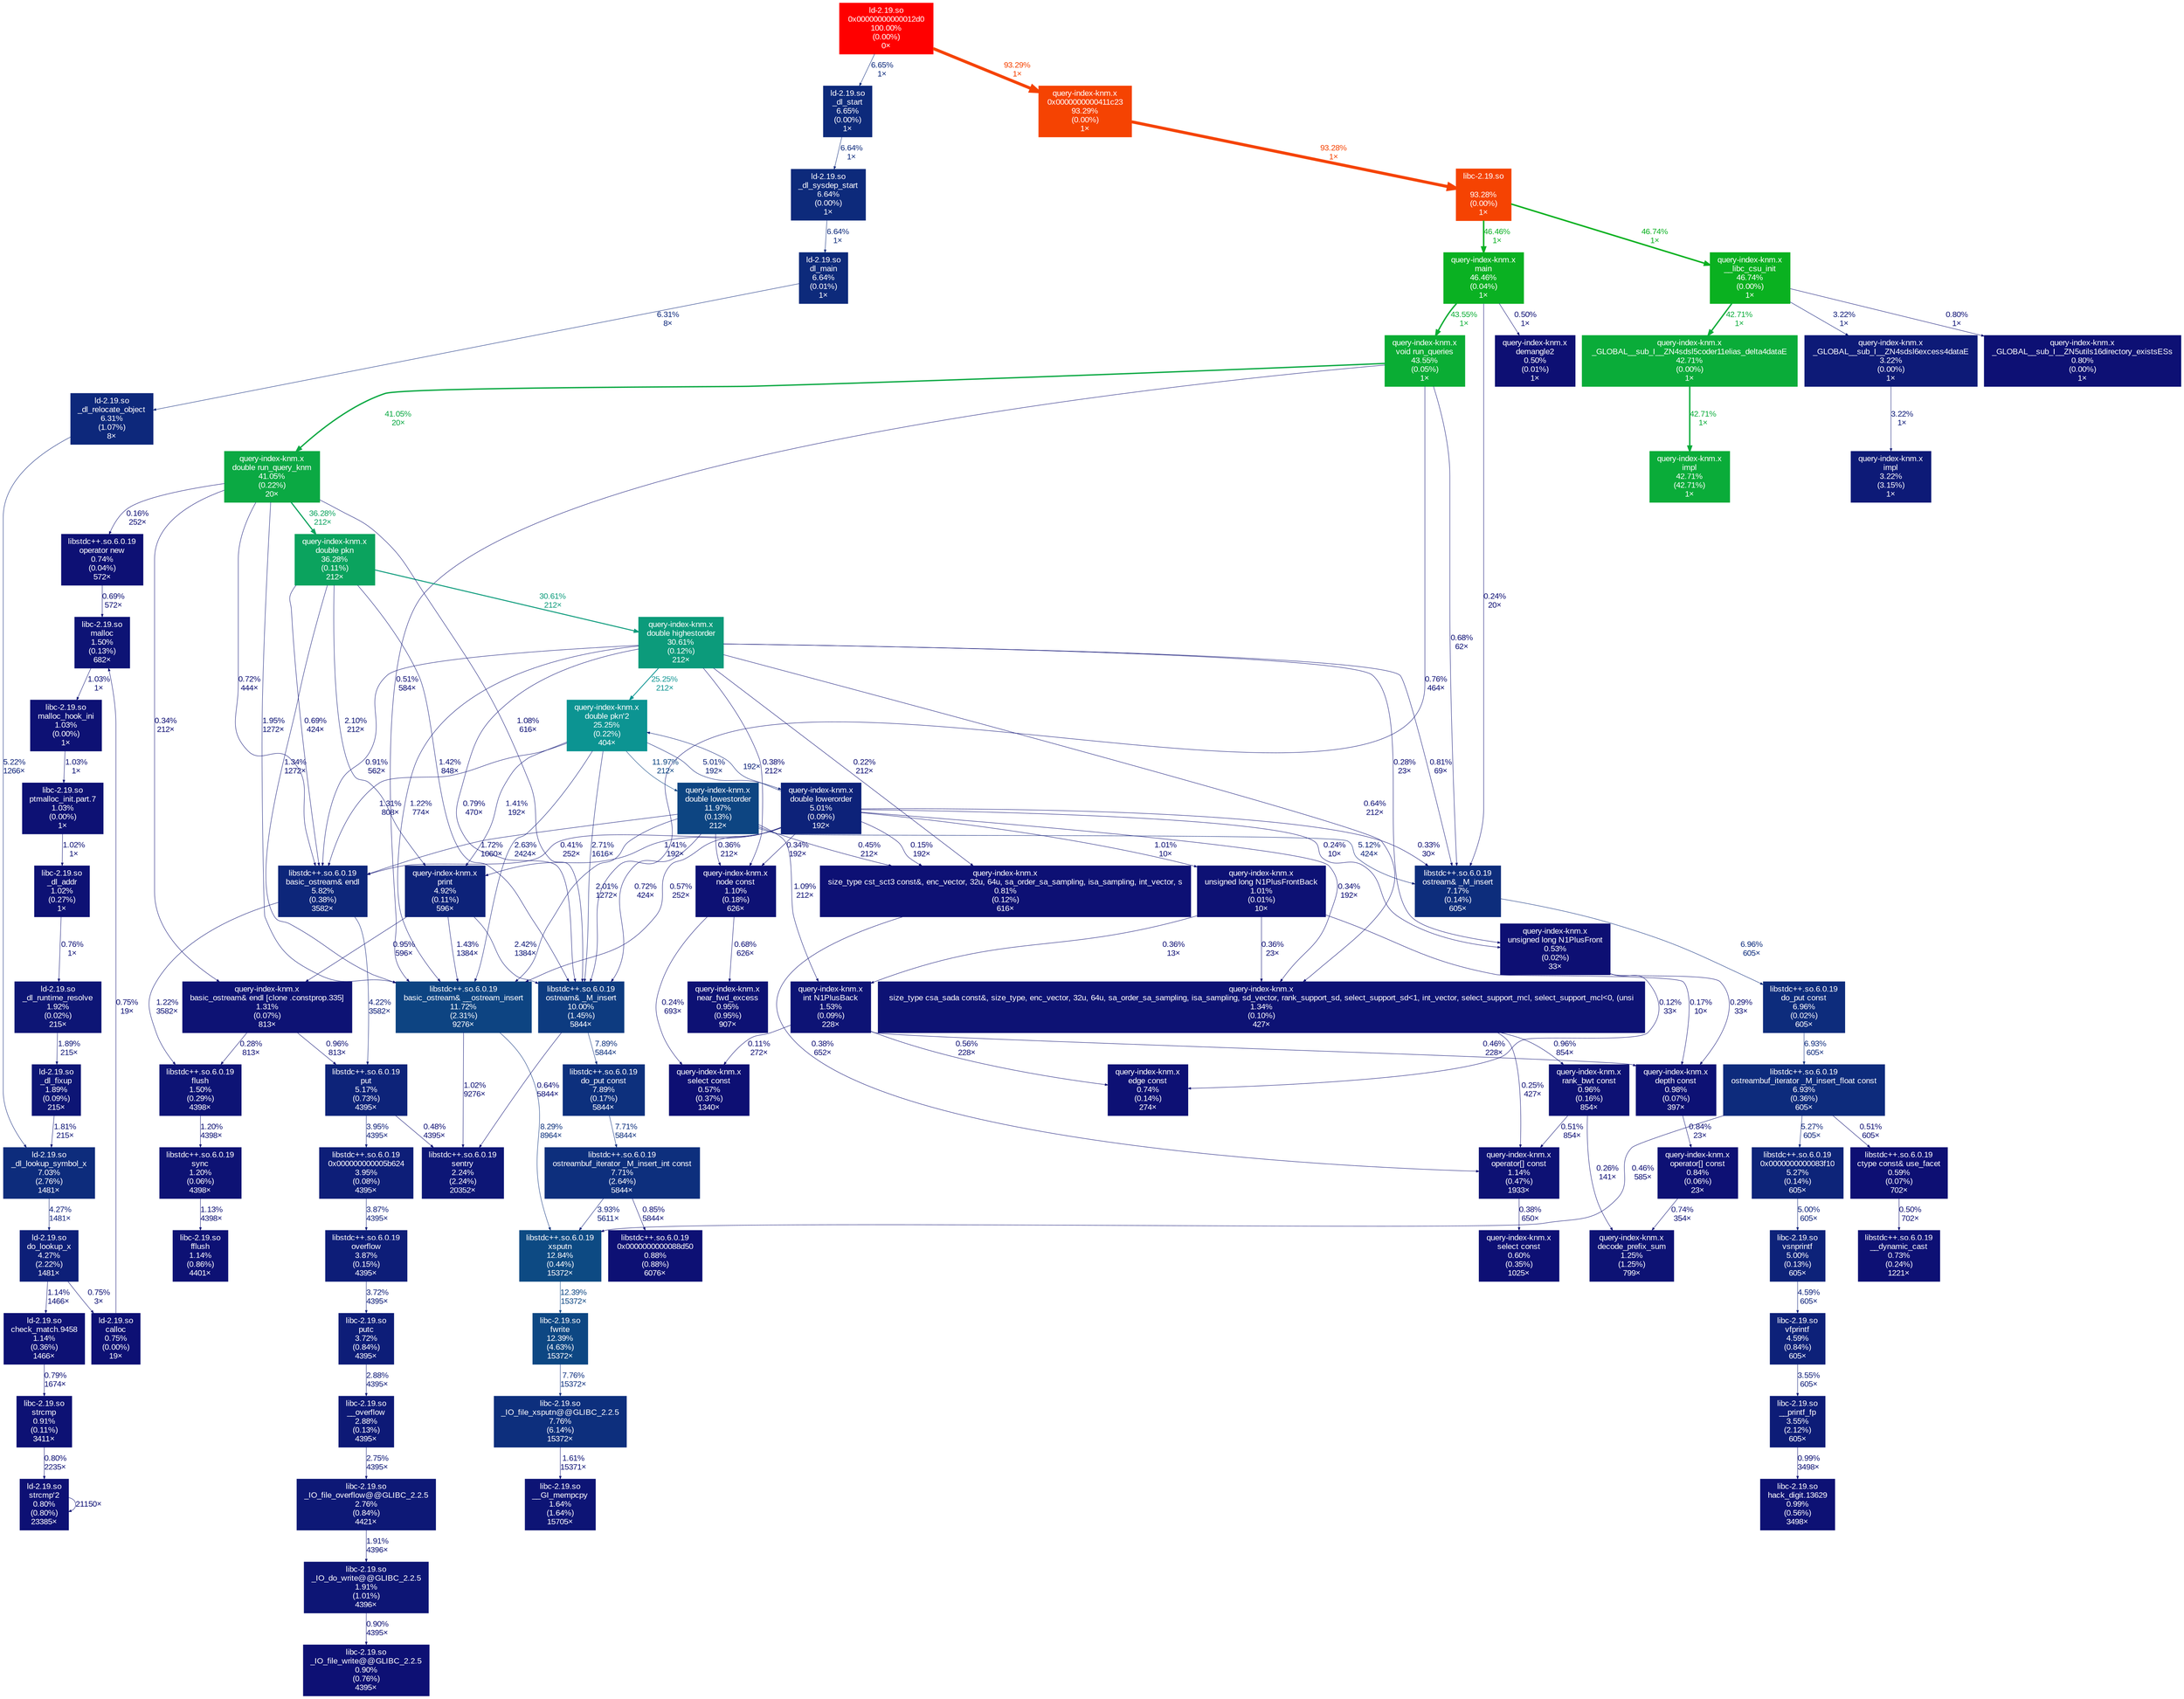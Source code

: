 digraph G {
	graph [bb="0,0,2769,2250",
		fontname=Arial,
		nodesep=0.125,
		ranksep=0.25
	];
	node [fontcolor=white,
		fontname=Arial,
		height=0,
		label="\N",
		shape=box,
		style=filled
	];
	edge [fontname=Arial];
	"(below main)"	 [color="#f54302",
		fontcolor="#ffffff",
		fontsize=10.00,
		height=0.88889,
		label="libc-2.19.so\n\n93.28%\n(0.00%)\n1×",
		pos="768,1968",
		width=0.94444];
	__libc_csu_init	 [color="#0ab120",
		fontcolor="#ffffff",
		fontsize=10.00,
		height=0.875,
		label="query-index-knm.x\n__libc_csu_init\n46.74%\n(0.00%)\n1×",
		pos="2357,1822",
		width=1.3681];
	"(below main)" -> __libc_csu_init	 [arrowsize=0.68,
		color="#0ab120",
		fontcolor="#0ab120",
		fontsize=10.00,
		label="46.74%\n1×",
		labeldistance=1.87,
		lp="1904,1895",
		penwidth=1.87,
		pos="e,2307.6,1827.5 802.29,1963.9 1005,1945.5 2045.8,1851.2 2300.6,1828.1"];
	main	 [color="#0ab122",
		fontcolor="#ffffff",
		fontsize=10.00,
		height=0.875,
		label="query-index-knm.x\nmain\n46.46%\n(0.04%)\n1×",
		pos="768,1822",
		width=1.3681];
	"(below main)" -> main	 [arrowsize=0.68,
		color="#0ab122",
		fontcolor="#0ab122",
		fontsize=10.00,
		label="46.46%\n1×",
		labeldistance=1.86,
		lp="785,1895",
		penwidth=1.86,
		pos="e,768,1853.7 768,1935.8 768,1913.7 768,1884.1 768,1860.7"];
	_GLOBAL__sub_I__ZN4sdsl5coder11elias_delta4dataE	 [color="#0aac39",
		fontcolor="#ffffff",
		fontsize=10.00,
		height=0.875,
		label="query-index-knm.x\n_GLOBAL__sub_I__ZN4sdsl5coder11elias_delta4dataE\n42.71%\n(0.00%)\n1×",
		pos="2159,1676",
		width=3.7014];
	__libc_csu_init -> _GLOBAL__sub_I__ZN4sdsl5coder11elias_delta4dataE	 [arrowsize=0.65,
		color="#0aac39",
		fontcolor="#0aac39",
		fontsize=10.00,
		label="42.71%\n1×",
		labeldistance=1.71,
		lp="2315,1749",
		penwidth=1.71,
		pos="e,2201.3,1707.7 2315,1790.5 2283.4,1767.4 2239.9,1735.8 2206.9,1711.8"];
	_GLOBAL__sub_I__ZN4sdsl6excess4dataE	 [color="#0d1a77",
		fontcolor="#ffffff",
		fontsize=10.00,
		height=0.875,
		label="query-index-knm.x\n_GLOBAL__sub_I__ZN4sdsl6excess4dataE\n3.22%\n(0.00%)\n1×",
		pos="2662,1676",
		width=2.9722];
	__libc_csu_init -> _GLOBAL__sub_I__ZN4sdsl6excess4dataE	 [arrowsize=0.35,
		color="#0d1a77",
		fontcolor="#0d1a77",
		fontsize=10.00,
		label="3.22%\n1×",
		labeldistance=0.50,
		lp="2585.5,1749",
		penwidth=0.50,
		pos="e,2597.3,1707.5 2406.3,1797.7 2457.3,1773.7 2537,1736 2593.9,1709.1"];
	_GLOBAL__sub_I__ZN5utils16directory_existsESs	 [color="#0d1074",
		fontcolor="#ffffff",
		fontsize=10.00,
		height=0.875,
		label="query-index-knm.x\n_GLOBAL__sub_I__ZN5utils16directory_existsESs\n0.80%\n(0.00%)\n1×",
		pos="2424,1676",
		width=3.3889];
	__libc_csu_init -> _GLOBAL__sub_I__ZN5utils16directory_existsESs	 [arrowsize=0.35,
		color="#0d1074",
		fontcolor="#0d1074",
		fontsize=10.00,
		label="0.80%\n1×",
		labeldistance=0.50,
		lp="2418.5,1749",
		penwidth=0.50,
		pos="e,2409.6,1708 2371.2,1790.5 2382,1767.2 2396.9,1735.3 2408.1,1711.2"];
	"std::ostream& std::ostream::_M_insert<double>(double)"	 [color="#0d2d7c",
		fontcolor="#ffffff",
		fontsize=10.00,
		height=0.875,
		label="libstdc++.so.6.0.19\nostream& _M_insert\n7.17%\n(0.14%)\n605×",
		pos="768,1010",
		width=1.4722];
	main -> "std::ostream& std::ostream::_M_insert<double>(double)"	 [arrowsize=0.35,
		color="#0d0e73",
		fontcolor="#0d0e73",
		fontsize=10.00,
		label="0.24%\n20×",
		labeldistance=0.50,
		lp="782.5,1374",
		penwidth=0.50,
		pos="e,768,1041.8 768,1790.4 768,1761.2 768,1716.1 768,1677 768,1677 768,1677 768,1113 768,1090.6 768,1065.4 768,1045.7"];
	"sdsl::util::demangle2(std::string const&)"	 [color="#0d0f73",
		fontcolor="#ffffff",
		fontsize=10.00,
		height=0.875,
		label="query-index-knm.x\ndemangle2\n0.50%\n(0.01%)\n1×",
		pos="704,1676",
		width=1.3681];
	main -> "sdsl::util::demangle2(std::string const&)"	 [arrowsize=0.35,
		color="#0d0f73",
		fontcolor="#0d0f73",
		fontsize=10.00,
		label="0.50%\n1×",
		labeldistance=0.50,
		lp="746.5,1749",
		penwidth=0.50,
		pos="e,708.34,1707.5 737.83,1790.2 735.68,1787.2 733.7,1784.1 732,1781 720.18,1759.3 713.1,1732.2 709.02,1711.1"];
	"void run_queries<index_succinct<sdsl::cst_sct3<sdsl::csa_sada<sdsl::enc_vector<sdsl::coder::elias_delta, 128u, (unsigned char)0>, \
32u, 64u, sdsl::sa_order_sa_sampling<(unsigned char)0>, sdsl::isa_sampling<(unsigned char)0>, sdsl::int_alphabet<sdsl::sd_vector<\
sdsl::int_vector<(unsigned char)1>, sdsl::select_support_mcl<(unsigned char)1, (unsigned char)1>, sdsl::select_support_mcl<(unsigned \
char)0, (unsigned char)1> >, sdsl::rank_support_sd<(unsigned char)1, sdsl::int_vector<(unsigned char)1>, sdsl::select_support_mcl<(\
unsigned char)1, (unsigned char)1>, sdsl::select_support_mcl<(unsigned char)0, (unsigned char)1> >, sdsl::select_support_sd<(unsigned \
char)1, sdsl::int_vector<(unsigned char)1>, sdsl::select_support_mcl<(unsigned char)1, (unsigned char)1>, sdsl::select_support_mcl<(\
unsigned char)0, (unsigned char)1> >, sdsl::int_vector<(unsigned char)0> > >, sdsl::lcp_vlc<sdsl::dac_vector<(unsigned char)4, sdsl::\
rank_support_v5<(unsigned char)1, (unsigned char)1> > >, sdsl::bp_support_sada<256u, 32u, sdsl::rank_support_v5<(unsigned char)1, (\
unsigned char)1>, sdsl::select_support_mcl<(unsigned char)1, (unsigned char)1> >, sdsl::int_vector<(unsigned char)1>, sdsl::rank_\
support_v5<(unsigned char)1, (unsigned char)1>, sdsl::select_support_mcl<(unsigned char)1, (unsigned char)1> > > >(index_succinct<\
sdsl::cst_sct3<sdsl::csa_sada<sdsl::enc_vector<sdsl::coder::elias_delta, 128u, (unsigned char)0>, 32u, 64u, sdsl::sa_order_sa_sampling<(\
unsigned char)0>, sdsl::isa_sampling<(unsigned char)0>, sdsl::int_alphabet<sdsl::sd_vector<sdsl::int_vector<(unsigned char)1>, sdsl::\
select_support_mcl<(unsigned char)1, (unsigned char)1>, sdsl::select_support_mcl<(unsigned char)0, (unsigned char)1> >, sdsl::rank_\
support_sd<(unsigned char)1, sdsl::int_vector<(unsigned char)1>, sdsl::select_support_mcl<(unsigned char)1, (unsigned char)1>, sdsl::\
select_support_mcl<(unsigned char)0, (unsigned char)1> >, sdsl::select_support_sd<(unsigned char)1, sdsl::int_vector<(unsigned char)\
1>, sdsl::select_support_mcl<(unsigned char)1, (unsigned char)1>, sdsl::select_support_mcl<(unsigned char)0, (unsigned char)1> >, \
sdsl::int_vector<(unsigned char)0> > >, sdsl::lcp_vlc<sdsl::dac_vector<(unsigned char)4, sdsl::rank_support_v5<(unsigned char)1, (\
unsigned char)1> > >, sdsl::bp_support_sada<256u, 32u, sdsl::rank_support_v5<(unsigned char)1, (unsigned char)1>, sdsl::select_support_\
mcl<(unsigned char)1, (unsigned char)1> >, sdsl::int_vector<(unsigned char)1>, sdsl::rank_support_v5<(unsigned char)1, (unsigned \
char)1>, sdsl::select_support_mcl<(unsigned char)1, (unsigned char)1> > > const&, std::vector<std::vector<unsigned long, std::allocator<\
unsigned long> >, std::allocator<std::vector<unsigned long, std::allocator<unsigned long> > > >)"	 [color="#0aad34",
		fontcolor="#ffffff",
		fontsize=10.00,
		height=0.875,
		label="query-index-knm.x\nvoid run_queries\n43.55%\n(0.05%)\n1×",
		pos="1701,1676",
		width=1.3681];
	main -> "void run_queries<index_succinct<sdsl::cst_sct3<sdsl::csa_sada<sdsl::enc_vector<sdsl::coder::elias_delta, 128u, (unsigned char)0>, \
32u, 64u, sdsl::sa_order_sa_sampling<(unsigned char)0>, sdsl::isa_sampling<(unsigned char)0>, sdsl::int_alphabet<sdsl::sd_vector<\
sdsl::int_vector<(unsigned char)1>, sdsl::select_support_mcl<(unsigned char)1, (unsigned char)1>, sdsl::select_support_mcl<(unsigned \
char)0, (unsigned char)1> >, sdsl::rank_support_sd<(unsigned char)1, sdsl::int_vector<(unsigned char)1>, sdsl::select_support_mcl<(\
unsigned char)1, (unsigned char)1>, sdsl::select_support_mcl<(unsigned char)0, (unsigned char)1> >, sdsl::select_support_sd<(unsigned \
char)1, sdsl::int_vector<(unsigned char)1>, sdsl::select_support_mcl<(unsigned char)1, (unsigned char)1>, sdsl::select_support_mcl<(\
unsigned char)0, (unsigned char)1> >, sdsl::int_vector<(unsigned char)0> > >, sdsl::lcp_vlc<sdsl::dac_vector<(unsigned char)4, sdsl::\
rank_support_v5<(unsigned char)1, (unsigned char)1> > >, sdsl::bp_support_sada<256u, 32u, sdsl::rank_support_v5<(unsigned char)1, (\
unsigned char)1>, sdsl::select_support_mcl<(unsigned char)1, (unsigned char)1> >, sdsl::int_vector<(unsigned char)1>, sdsl::rank_\
support_v5<(unsigned char)1, (unsigned char)1>, sdsl::select_support_mcl<(unsigned char)1, (unsigned char)1> > > >(index_succinct<\
sdsl::cst_sct3<sdsl::csa_sada<sdsl::enc_vector<sdsl::coder::elias_delta, 128u, (unsigned char)0>, 32u, 64u, sdsl::sa_order_sa_sampling<(\
unsigned char)0>, sdsl::isa_sampling<(unsigned char)0>, sdsl::int_alphabet<sdsl::sd_vector<sdsl::int_vector<(unsigned char)1>, sdsl::\
select_support_mcl<(unsigned char)1, (unsigned char)1>, sdsl::select_support_mcl<(unsigned char)0, (unsigned char)1> >, sdsl::rank_\
support_sd<(unsigned char)1, sdsl::int_vector<(unsigned char)1>, sdsl::select_support_mcl<(unsigned char)1, (unsigned char)1>, sdsl::\
select_support_mcl<(unsigned char)0, (unsigned char)1> >, sdsl::select_support_sd<(unsigned char)1, sdsl::int_vector<(unsigned char)\
1>, sdsl::select_support_mcl<(unsigned char)1, (unsigned char)1>, sdsl::select_support_mcl<(unsigned char)0, (unsigned char)1> >, \
sdsl::int_vector<(unsigned char)0> > >, sdsl::lcp_vlc<sdsl::dac_vector<(unsigned char)4, sdsl::rank_support_v5<(unsigned char)1, (\
unsigned char)1> > >, sdsl::bp_support_sada<256u, 32u, sdsl::rank_support_v5<(unsigned char)1, (unsigned char)1>, sdsl::select_support_\
mcl<(unsigned char)1, (unsigned char)1> >, sdsl::int_vector<(unsigned char)1>, sdsl::rank_support_v5<(unsigned char)1, (unsigned \
char)1>, sdsl::select_support_mcl<(unsigned char)1, (unsigned char)1> > > const&, std::vector<std::vector<unsigned long, std::allocator<\
unsigned long> >, std::allocator<std::vector<unsigned long, std::allocator<unsigned long> > > >)"	 [arrowsize=0.66,
		color="#0aad34",
		fontcolor="#0aad34",
		fontsize=10.00,
		label="43.55%\n1×",
		labeldistance=1.74,
		lp="1443,1749",
		penwidth=1.74,
		pos="e,1651.6,1684.6 817.5,1813.4 976.91,1788.8 1476.3,1711.7 1644.8,1685.7"];
	"0x00000000000012d0"	 [color="#ff0000",
		fontcolor="#ffffff",
		fontsize=10.00,
		height=0.875,
		label="ld-2.19.so\n0x00000000000012d0\n100.00%\n(0.00%)\n0×",
		pos="719,2218",
		width=1.6111];
	"0x0000000000411c23"	 [color="#f54302",
		fontcolor="#ffffff",
		fontsize=10.00,
		height=0.875,
		label="query-index-knm.x\n0x0000000000411c23\n93.29%\n(0.00%)\n1×",
		pos="763,2114",
		width=1.5903];
	"0x00000000000012d0" -> "0x0000000000411c23"	 [arrowsize=0.97,
		color="#f54302",
		fontcolor="#f54302",
		fontsize=10.00,
		label="93.29%\n1×",
		labeldistance=3.73,
		lp="762,2166",
		penwidth=3.73,
		pos="e,749.81,2145.6 732.2,2186.4 736.51,2176.4 741.35,2165.2 745.91,2154.6"];
	_dl_start	 [color="#0d2a7b",
		fontcolor="#ffffff",
		fontsize=10.00,
		height=0.875,
		label="ld-2.19.so\n_dl_start\n6.65%\n(0.00%)\n1×",
		pos="688,2041",
		width=0.83333];
	"0x00000000000012d0" -> _dl_start	 [arrowsize=0.35,
		color="#0d2a7b",
		fontcolor="#0d2a7b",
		fontsize=10.00,
		label="6.65%\n1×",
		labeldistance=0.50,
		lp="721.5,2166",
		penwidth=0.50,
		pos="e,690.52,2072.6 709.39,2186.1 708.54,2183 707.73,2180 707,2177 698.69,2143.2 693.66,2103.8 690.88,2076.3"];
	"0x0000000000411c23" -> "(below main)"	 [arrowsize=0.97,
		color="#f54302",
		fontcolor="#f54302",
		fontsize=10.00,
		label="93.28%\n1×",
		labeldistance=3.73,
		lp="784,2041",
		penwidth=3.73,
		pos="e,766.91,2000.5 764.06,2082.5 764.79,2061.5 765.77,2033.3 766.57,2010.3"];
	_dl_sysdep_start	 [color="#0d2a7b",
		fontcolor="#ffffff",
		fontsize=10.00,
		height=0.875,
		label="ld-2.19.so\n_dl_sysdep_start\n6.64%\n(0.00%)\n1×",
		pos="648,1895",
		width=1.2778];
	_dl_start -> _dl_sysdep_start	 [arrowsize=0.35,
		color="#0d2a7b",
		fontcolor="#0d2a7b",
		fontsize=10.00,
		label="6.64%\n1×",
		labeldistance=0.50,
		lp="691.5,1968",
		penwidth=0.50,
		pos="e,656.61,1927 679.52,2009.5 673.09,1986.3 664.26,1954.5 657.58,1930.5"];
	"0x000000000005b624"	 [color="#0d1e78",
		fontcolor="#ffffff",
		fontsize=10.00,
		height=0.875,
		label="libstdc++.so.6.0.19\n0x000000000005b624\n3.95%\n(0.08%)\n4395×",
		pos="1935,656",
		width=1.6111];
	"__gnu_cxx::stdio_sync_filebuf<char, std::char_traits<char> >::overflow(int)"	 [color="#0d1d78",
		fontcolor="#ffffff",
		fontsize=10.00,
		height=0.875,
		label="libstdc++.so.6.0.19\noverflow\n3.87%\n(0.15%)\n4395×",
		pos="1918,552",
		width=1.3889];
	"0x000000000005b624" -> "__gnu_cxx::stdio_sync_filebuf<char, std::char_traits<char> >::overflow(int)"	 [arrowsize=0.35,
		color="#0d1d78",
		fontcolor="#0d1d78",
		fontsize=10.00,
		label="3.87%\n4395×",
		labeldistance=0.50,
		lp="1942.5,604",
		penwidth=0.50,
		pos="e,1923.1,583.58 1929.9,624.4 1927.9,612.7 1925.7,599.28 1923.7,587.26"];
	putc	 [color="#0d1d78",
		fontcolor="#ffffff",
		fontsize=10.00,
		height=0.875,
		label="libc-2.19.so\nputc\n3.72%\n(0.84%)\n4395×",
		pos="1914,448",
		width=0.94444];
	"__gnu_cxx::stdio_sync_filebuf<char, std::char_traits<char> >::overflow(int)" -> putc	 [arrowsize=0.35,
		color="#0d1d78",
		fontcolor="#0d1d78",
		fontsize=10.00,
		label="3.72%\n4395×",
		labeldistance=0.50,
		lp="1930.5,500",
		penwidth=0.50,
		pos="e,1915.2,479.58 1916.8,520.4 1916.3,508.7 1915.8,495.28 1915.3,483.26"];
	"0x0000000000083f10"	 [color="#0d2479",
		fontcolor="#ffffff",
		fontsize=10.00,
		height=0.875,
		label="libstdc++.so.6.0.19\n0x0000000000083f10\n5.27%\n(0.14%)\n605×",
		pos="370,656",
		width=1.5625];
	vsnprintf	 [color="#0d2279",
		fontcolor="#ffffff",
		fontsize=10.00,
		height=0.875,
		label="libc-2.19.so\nvsnprintf\n5.00%\n(0.13%)\n605×",
		pos="370,552",
		width=0.94444];
	"0x0000000000083f10" -> vsnprintf	 [arrowsize=0.35,
		color="#0d2279",
		fontcolor="#0d2279",
		fontsize=10.00,
		label="5.00%\n605×",
		labeldistance=0.50,
		lp="384.5,604",
		penwidth=0.50,
		pos="e,370,583.58 370,624.4 370,612.7 370,599.28 370,587.26"];
	vfprintf	 [color="#0d2179",
		fontcolor="#ffffff",
		fontsize=10.00,
		height=0.875,
		label="libc-2.19.so\nvfprintf\n4.59%\n(0.84%)\n605×",
		pos="370,448",
		width=0.94444];
	vsnprintf -> vfprintf	 [arrowsize=0.35,
		color="#0d2179",
		fontcolor="#0d2179",
		fontsize=10.00,
		label="4.59%\n605×",
		labeldistance=0.50,
		lp="384.5,500",
		penwidth=0.50,
		pos="e,370,479.58 370,520.4 370,508.7 370,495.28 370,483.26"];
	"0x0000000000088d50"	 [color="#0d1074",
		fontcolor="#ffffff",
		fontsize=10.00,
		height=0.875,
		label="libstdc++.so.6.0.19\n0x0000000000088d50\n0.88%\n(0.88%)\n6076×",
		pos="2254,552",
		width=1.6111];
	"sdsl::coder::elias_delta::impl::impl()"	 [color="#0aac39",
		fontcolor="#ffffff",
		fontsize=10.00,
		height=0.875,
		label="query-index-knm.x\nimpl\n42.71%\n(42.71%)\n1×",
		pos="2357,1530",
		width=1.3681];
	_GLOBAL__sub_I__ZN4sdsl5coder11elias_delta4dataE -> "sdsl::coder::elias_delta::impl::impl()"	 [arrowsize=0.65,
		color="#0aac39",
		fontcolor="#0aac39",
		fontsize=10.00,
		label="42.71%\n1×",
		labeldistance=1.71,
		lp="2359,1603",
		penwidth=1.71,
		pos="e,2347.5,1561.7 2286.4,1644.4 2291.2,1641.5 2295.7,1638.4 2300,1635 2321.5,1617.9 2336.1,1590.3 2345.1,1567.9"];
	"sdsl::excess::impl::impl()"	 [color="#0d1a77",
		fontcolor="#ffffff",
		fontsize=10.00,
		height=0.875,
		label="query-index-knm.x\nimpl\n3.22%\n(3.15%)\n1×",
		pos="2662,1530",
		width=1.3681];
	_GLOBAL__sub_I__ZN4sdsl6excess4dataE -> "sdsl::excess::impl::impl()"	 [arrowsize=0.35,
		color="#0d1a77",
		fontcolor="#0d1a77",
		fontsize=10.00,
		label="3.22%\n1×",
		labeldistance=0.50,
		lp="2676.5,1603",
		penwidth=0.50,
		pos="e,2662,1562 2662,1644.5 2662,1621.4 2662,1589.8 2662,1565.8"];
	"_IO_do_write@@GLIBC_2.2.5"	 [color="#0d1575",
		fontcolor="#ffffff",
		fontsize=10.00,
		height=0.875,
		label="libc-2.19.so\n_IO_do_write@@GLIBC_2.2.5\n1.91%\n(1.01%)\n4396×",
		pos="1901,136",
		width=2.1389];
	"_IO_file_write@@GLIBC_2.2.5"	 [color="#0d1074",
		fontcolor="#ffffff",
		fontsize=10.00,
		height=0.875,
		label="libc-2.19.so\n_IO_file_write@@GLIBC_2.2.5\n0.90%\n(0.76%)\n4395×",
		pos="1901,32",
		width=2.1667];
	"_IO_do_write@@GLIBC_2.2.5" -> "_IO_file_write@@GLIBC_2.2.5"	 [arrowsize=0.35,
		color="#0d1074",
		fontcolor="#0d1074",
		fontsize=10.00,
		label="0.90%\n4395×",
		labeldistance=0.50,
		lp="1915.5,84",
		penwidth=0.50,
		pos="e,1901,63.582 1901,104.4 1901,92.697 1901,79.283 1901,67.264"];
	"_IO_file_overflow@@GLIBC_2.2.5"	 [color="#0d1876",
		fontcolor="#ffffff",
		fontsize=10.00,
		height=0.875,
		label="libc-2.19.so\n_IO_file_overflow@@GLIBC_2.2.5\n2.76%\n(0.84%)\n4421×",
		pos="1901,240",
		width=2.3889];
	"_IO_file_overflow@@GLIBC_2.2.5" -> "_IO_do_write@@GLIBC_2.2.5"	 [arrowsize=0.35,
		color="#0d1575",
		fontcolor="#0d1575",
		fontsize=10.00,
		label="1.91%\n4396×",
		labeldistance=0.50,
		lp="1915.5,188",
		penwidth=0.50,
		pos="e,1901,167.58 1901,208.4 1901,196.7 1901,183.28 1901,171.26"];
	"_IO_file_xsputn@@GLIBC_2.2.5"	 [color="#0d2f7d",
		fontcolor="#ffffff",
		fontsize=10.00,
		height=0.875,
		label="libc-2.19.so\n_IO_file_xsputn@@GLIBC_2.2.5\n7.76%\n(6.14%)\n15372×",
		pos="2038,344",
		width=2.2778];
	__GI_mempcpy	 [color="#0d1475",
		fontcolor="#ffffff",
		fontsize=10.00,
		height=0.875,
		label="libc-2.19.so\n__GI_mempcpy\n1.64%\n(1.64%)\n15705×",
		pos="2040,240",
		width=1.2014];
	"_IO_file_xsputn@@GLIBC_2.2.5" -> __GI_mempcpy	 [arrowsize=0.35,
		color="#0d1375",
		fontcolor="#0d1375",
		fontsize=10.00,
		label="1.61%\n15371×",
		labeldistance=0.50,
		lp="2056,292",
		penwidth=0.50,
		pos="e,2039.4,271.58 2038.6,312.4 2038.8,300.7 2039.1,287.28 2039.3,275.26"];
	__dynamic_cast	 [color="#0d1074",
		fontcolor="#ffffff",
		fontsize=10.00,
		height=0.875,
		label="libstdc++.so.6.0.19\n__dynamic_cast\n0.73%\n(0.24%)\n1221×",
		pos="244,552",
		width=1.3889];
	__overflow	 [color="#0d1976",
		fontcolor="#ffffff",
		fontsize=10.00,
		height=0.875,
		label="libc-2.19.so\n__overflow\n2.88%\n(0.13%)\n4395×",
		pos="1906,344",
		width=0.94444];
	putc -> __overflow	 [arrowsize=0.35,
		color="#0d1976",
		fontcolor="#0d1976",
		fontsize=10.00,
		label="2.88%\n4395×",
		labeldistance=0.50,
		lp="1924.5,396",
		penwidth=0.50,
		pos="e,1908.4,375.58 1911.6,416.4 1910.7,404.7 1909.6,391.28 1908.7,379.26"];
	"__gnu_cxx::stdio_sync_filebuf<char, std::char_traits<char> >::sync()"	 [color="#0d1274",
		fontcolor="#ffffff",
		fontsize=10.00,
		height=0.875,
		label="libstdc++.so.6.0.19\nsync\n1.20%\n(0.06%)\n4398×",
		pos="1778,656",
		width=1.3889];
	fflush	 [color="#0d1174",
		fontcolor="#ffffff",
		fontsize=10.00,
		height=0.875,
		label="libc-2.19.so\nfflush\n1.14%\n(0.86%)\n4401×",
		pos="1778,552",
		width=0.94444];
	"__gnu_cxx::stdio_sync_filebuf<char, std::char_traits<char> >::sync()" -> fflush	 [arrowsize=0.35,
		color="#0d1174",
		fontcolor="#0d1174",
		fontsize=10.00,
		label="1.13%\n4398×",
		labeldistance=0.50,
		lp="1792.5,604",
		penwidth=0.50,
		pos="e,1778,583.58 1778,624.4 1778,612.7 1778,599.28 1778,587.26"];
	"__gnu_cxx::stdio_sync_filebuf<char, std::char_traits<char> >::xsputn(char const*, long)"	 [color="#0d4a83",
		fontcolor="#ffffff",
		fontsize=10.00,
		height=0.875,
		label="libstdc++.so.6.0.19\nxsputn\n12.84%\n(0.44%)\n15372×",
		pos="2038,552",
		width=1.3889];
	fwrite	 [color="#0d4783",
		fontcolor="#ffffff",
		fontsize=10.00,
		height=0.875,
		label="libc-2.19.so\nfwrite\n12.39%\n(4.63%)\n15372×",
		pos="2038,448",
		width=0.94444];
	"__gnu_cxx::stdio_sync_filebuf<char, std::char_traits<char> >::xsputn(char const*, long)" -> fwrite	 [arrowsize=0.35,
		color="#0d4783",
		fontcolor="#0d4783",
		fontsize=10.00,
		label="12.39%\n15372×",
		labeldistance=0.50,
		lp="2055,500",
		penwidth=0.50,
		pos="e,2038,479.58 2038,520.4 2038,508.7 2038,495.28 2038,483.26"];
	fwrite -> "_IO_file_xsputn@@GLIBC_2.2.5"	 [arrowsize=0.35,
		color="#0d2f7d",
		fontcolor="#0d2f7d",
		fontsize=10.00,
		label="7.76%\n15372×",
		labeldistance=0.50,
		lp="2055,396",
		penwidth=0.50,
		pos="e,2038,375.58 2038,416.4 2038,404.7 2038,391.28 2038,379.26"];
	__overflow -> "_IO_file_overflow@@GLIBC_2.2.5"	 [arrowsize=0.35,
		color="#0d1876",
		fontcolor="#0d1876",
		fontsize=10.00,
		label="2.75%\n4395×",
		labeldistance=0.50,
		lp="1917.5,292",
		penwidth=0.50,
		pos="e,1902.5,271.58 1904.5,312.4 1903.9,300.7 1903.3,287.28 1902.7,275.26"];
	__printf_fp	 [color="#0d1c77",
		fontcolor="#ffffff",
		fontsize=10.00,
		height=0.875,
		label="libc-2.19.so\n__printf_fp\n3.55%\n(2.12%)\n605×",
		pos="370,344",
		width=0.94444];
	"hack_digit.13629"	 [color="#0d1174",
		fontcolor="#ffffff",
		fontsize=10.00,
		height=0.875,
		label="libc-2.19.so\nhack_digit.13629\n0.99%\n(0.56%)\n3498×",
		pos="370,240",
		width=1.2778];
	__printf_fp -> "hack_digit.13629"	 [arrowsize=0.35,
		color="#0d1174",
		fontcolor="#0d1174",
		fontsize=10.00,
		label="0.99%\n3498×",
		labeldistance=0.50,
		lp="384.5,292",
		penwidth=0.50,
		pos="e,370,271.58 370,312.4 370,300.7 370,287.28 370,275.26"];
	_dl_addr	 [color="#0d1174",
		fontcolor="#ffffff",
		fontsize=10.00,
		height=0.875,
		label="libc-2.19.so\n_dl_addr\n1.02%\n(0.27%)\n1×",
		pos="147,1010",
		width=0.94444];
	_dl_runtime_resolve	 [color="#0d1575",
		fontcolor="#ffffff",
		fontsize=10.00,
		height=0.875,
		label="ld-2.19.so\n_dl_runtime_resolve\n1.92%\n(0.02%)\n215×",
		pos="141,864",
		width=1.4792];
	_dl_addr -> _dl_runtime_resolve	 [arrowsize=0.35,
		color="#0d1074",
		fontcolor="#0d1074",
		fontsize=10.00,
		label="0.76%\n1×",
		labeldistance=0.50,
		lp="160.5,937",
		penwidth=0.50,
		pos="e,142.29,895.99 145.73,978.46 144.77,955.42 143.45,923.79 142.45,899.78"];
	_dl_fixup	 [color="#0d1575",
		fontcolor="#ffffff",
		fontsize=10.00,
		height=0.875,
		label="ld-2.19.so\n_dl_fixup\n1.89%\n(0.09%)\n215×",
		pos="117,760",
		width=0.83333];
	_dl_runtime_resolve -> _dl_fixup	 [arrowsize=0.35,
		color="#0d1575",
		fontcolor="#0d1575",
		fontsize=10.00,
		label="1.89%\n215×",
		labeldistance=0.50,
		lp="146.5,812",
		penwidth=0.50,
		pos="e,124.2,791.58 133.8,832.4 131.05,820.7 127.89,807.28 125.06,795.26"];
	_dl_lookup_symbol_x	 [color="#0d2c7c",
		fontcolor="#ffffff",
		fontsize=10.00,
		height=0.875,
		label="ld-2.19.so\n_dl_lookup_symbol_x\n7.03%\n(2.76%)\n1481×",
		pos="105,656",
		width=1.5625];
	_dl_fixup -> _dl_lookup_symbol_x	 [arrowsize=0.35,
		color="#0d1475",
		fontcolor="#0d1475",
		fontsize=10.00,
		label="1.81%\n215×",
		labeldistance=0.50,
		lp="127.5,708",
		penwidth=0.50,
		pos="e,108.6,687.58 113.4,728.4 112.02,716.7 110.45,703.28 109.03,691.26"];
	do_lookup_x	 [color="#0d1f78",
		fontcolor="#ffffff",
		fontsize=10.00,
		height=0.875,
		label="ld-2.19.so\ndo_lookup_x\n4.27%\n(2.22%)\n1481×",
		pos="105,552",
		width=1.0069];
	_dl_lookup_symbol_x -> do_lookup_x	 [arrowsize=0.35,
		color="#0d1f78",
		fontcolor="#0d1f78",
		fontsize=10.00,
		label="4.27%\n1481×",
		labeldistance=0.50,
		lp="119.5,604",
		penwidth=0.50,
		pos="e,105,583.58 105,624.4 105,612.7 105,599.28 105,587.26"];
	calloc	 [color="#0d1074",
		fontcolor="#ffffff",
		fontsize=10.00,
		height=0.875,
		label="ld-2.19.so\ncalloc\n0.75%\n(0.00%)\n19×",
		pos="30,448",
		width=0.83333];
	do_lookup_x -> calloc	 [arrowsize=0.35,
		color="#0d1074",
		fontcolor="#0d1074",
		fontsize=10.00,
		label="0.75%\n3×",
		labeldistance=0.50,
		lp="89.5,500",
		penwidth=0.50,
		pos="e,52.487,479.58 82.498,520.4 73.747,508.5 63.691,494.82 54.738,482.64"];
	"check_match.9458"	 [color="#0d1174",
		fontcolor="#ffffff",
		fontsize=10.00,
		height=0.875,
		label="ld-2.19.so\ncheck_match.9458\n1.14%\n(0.36%)\n1466×",
		pos="119,448",
		width=1.3889];
	do_lookup_x -> "check_match.9458"	 [arrowsize=0.35,
		color="#0d1174",
		fontcolor="#0d1174",
		fontsize=10.00,
		label="1.14%\n1466×",
		labeldistance=0.50,
		lp="128.5,500",
		penwidth=0.50,
		pos="e,114.8,479.58 109.2,520.4 110.81,508.7 112.65,495.28 114.3,483.26"];
	_dl_relocate_object	 [color="#0d287b",
		fontcolor="#ffffff",
		fontsize=10.00,
		height=0.875,
		label="ld-2.19.so\n_dl_relocate_object\n6.31%\n(1.07%)\n8×",
		pos="146,1603",
		width=1.4236];
	_dl_relocate_object -> _dl_lookup_symbol_x	 [arrowsize=0.35,
		color="#0d2379",
		fontcolor="#0d2379",
		fontsize=10.00,
		label="5.22%\n1266×",
		labeldistance=0.50,
		lp="87.5,1166",
		penwidth=0.50,
		pos="e,89.937,687.92 115.04,1571 95.145,1547.8 73,1514 73,1479 73,1479 73,1479 73,759 73,735.67 80.718,710.65 88.574,691.23"];
	dl_main	 [color="#0d2a7b",
		fontcolor="#ffffff",
		fontsize=10.00,
		height=0.875,
		label="ld-2.19.so\ndl_main\n6.64%\n(0.01%)\n1×",
		pos="584,1749",
		width=0.83333];
	_dl_sysdep_start -> dl_main	 [arrowsize=0.35,
		color="#0d2a7b",
		fontcolor="#0d2a7b",
		fontsize=10.00,
		label="6.64%\n1×",
		labeldistance=0.50,
		lp="644.5,1822",
		penwidth=0.50,
		pos="e,597.77,1781 634.43,1863.5 624.15,1840.3 610.01,1808.5 599.32,1784.5"];
	dl_main -> _dl_relocate_object	 [arrowsize=0.35,
		color="#0d287b",
		fontcolor="#0d287b",
		fontsize=10.00,
		label="6.31%\n8×",
		labeldistance=0.50,
		lp="469.5,1676",
		penwidth=0.50,
		pos="e,197.26,1620.9 553.89,1738.1 481,1714.1 294.17,1652.7 200.81,1622"];
	malloc	 [color="#0d1375",
		fontcolor="#ffffff",
		fontsize=10.00,
		height=0.875,
		label="libc-2.19.so\nmalloc\n1.50%\n(0.13%)\n682×",
		pos="170,1322",
		width=0.94444];
	calloc -> malloc	 [arrowsize=0.35,
		color="#0d1074",
		fontcolor="#0d1074",
		fontsize=10.00,
		label="0.75%\n19×",
		labeldistance=0.50,
		lp="49.5,864",
		penwidth=0.50,
		pos="e,144.78,1290.5 30,479.8 30,500.04 30,527.09 30,551 30,813 30,813 30,813 30,968.42 69.327,1003.3 103,1155 112.31,1197 104.44,1210.3 \
121,1250 126.48,1263.1 134.64,1276.3 142.73,1287.6"];
	malloc_hook_ini	 [color="#0d1174",
		fontcolor="#ffffff",
		fontsize=10.00,
		height=0.875,
		label="libc-2.19.so\nmalloc_hook_ini\n1.03%\n(0.00%)\n1×",
		pos="170,1218",
		width=1.2222];
	malloc -> malloc_hook_ini	 [arrowsize=0.35,
		color="#0d1174",
		fontcolor="#0d1174",
		fontsize=10.00,
		label="1.03%\n1×",
		labeldistance=0.50,
		lp="184.5,1270",
		penwidth=0.50,
		pos="e,170,1249.6 170,1290.4 170,1278.7 170,1265.3 170,1253.3"];
	strcmp	 [color="#0d1174",
		fontcolor="#ffffff",
		fontsize=10.00,
		height=0.875,
		label="libc-2.19.so\nstrcmp\n0.91%\n(0.11%)\n3411×",
		pos="119,344",
		width=0.94444];
	"check_match.9458" -> strcmp	 [arrowsize=0.35,
		color="#0d1074",
		fontcolor="#0d1074",
		fontsize=10.00,
		label="0.79%\n1674×",
		labeldistance=0.50,
		lp="133.5,396",
		penwidth=0.50,
		pos="e,119,375.58 119,416.4 119,404.7 119,391.28 119,379.26"];
	"strcmp'2"	 [color="#0d1074",
		fontcolor="#ffffff",
		fontsize=10.00,
		height=0.875,
		label="ld-2.19.so\nstrcmp'2\n0.80%\n(0.80%)\n23385×",
		pos="119,240",
		width=0.83333];
	strcmp -> "strcmp'2"	 [arrowsize=0.35,
		color="#0d1074",
		fontcolor="#0d1074",
		fontsize=10.00,
		label="0.80%\n2235×",
		labeldistance=0.50,
		lp="133.5,292",
		penwidth=0.50,
		pos="e,119,271.58 119,312.4 119,300.7 119,287.28 119,275.26"];
	"double highestorder<index_succinct<sdsl::cst_sct3<sdsl::csa_sada<sdsl::enc_vector<sdsl::coder::elias_delta, 128u, (unsigned char)\
0>, 32u, 64u, sdsl::sa_order_sa_sampling<(unsigned char)0>, sdsl::isa_sampling<(unsigned char)0>, sdsl::int_alphabet<sdsl::sd_vector<\
sdsl::int_vector<(unsigned char)1>, sdsl::select_support_mcl<(unsigned char)1, (unsigned char)1>, sdsl::select_support_mcl<(unsigned \
char)0, (unsigned char)1> >, sdsl::rank_support_sd<(unsigned char)1, sdsl::int_vector<(unsigned char)1>, sdsl::select_support_mcl<(\
unsigned char)1, (unsigned char)1>, sdsl::select_support_mcl<(unsigned char)0, (unsigned char)1> >, sdsl::select_support_sd<(unsigned \
char)1, sdsl::int_vector<(unsigned char)1>, sdsl::select_support_mcl<(unsigned char)1, (unsigned char)1>, sdsl::select_support_mcl<(\
unsigned char)0, (unsigned char)1> >, sdsl::int_vector<(unsigned char)0> > >, sdsl::lcp_vlc<sdsl::dac_vector<(unsigned char)4, sdsl::\
rank_support_v5<(unsigned char)1, (unsigned char)1> > >, sdsl::bp_support_sada<256u, 32u, sdsl::rank_support_v5<(unsigned char)1, (\
unsigned char)1>, sdsl::select_support_mcl<(unsigned char)1, (unsigned char)1> >, sdsl::int_vector<(unsigned char)1>, sdsl::rank_\
support_v5<(unsigned char)1, (unsigned char)1>, sdsl::select_support_mcl<(unsigned char)1, (unsigned char)1> > > >(index_succinct<\
sdsl::cst_sct3<sdsl::csa_sada<sdsl::enc_vector<sdsl::coder::elias_delta, 128u, (unsigned char)0>, 32u, 64u, sdsl::sa_order_sa_sampling<(\
unsigned char)0>, sdsl::isa_sampling<(unsigned char)0>, sdsl::int_alphabet<sdsl::sd_vector<sdsl::int_vector<(unsigned char)1>, sdsl::\
select_support_mcl<(unsigned char)1, (unsigned char)1>, sdsl::select_support_mcl<(unsigned char)0, (unsigned char)1> >, sdsl::rank_\
support_sd<(unsigned char)1, sdsl::int_vector<(unsigned char)1>, sdsl::select_support_mcl<(unsigned char)1, (unsigned char)1>, sdsl::\
select_support_mcl<(unsigned char)0, (unsigned char)1> >, sdsl::select_support_sd<(unsigned char)1, sdsl::int_vector<(unsigned char)\
1>, sdsl::select_support_mcl<(unsigned char)1, (unsigned char)1>, sdsl::select_support_mcl<(unsigned char)0, (unsigned char)1> >, \
sdsl::int_vector<(unsigned char)0> > >, sdsl::lcp_vlc<sdsl::dac_vector<(unsigned char)4, sdsl::rank_support_v5<(unsigned char)1, (\
unsigned char)1> > >, sdsl::bp_support_sada<256u, 32u, sdsl::rank_support_v5<(unsigned char)1, (unsigned char)1>, sdsl::select_support_\
mcl<(unsigned char)1, (unsigned char)1> >, sdsl::int_vector<(unsigned char)1>, sdsl::rank_support_v5<(unsigned char)1, (unsigned \
char)1>, sdsl::select_support_mcl<(unsigned char)1, (unsigned char)1> > > const&, __gnu_cxx::__normal_iterator<unsigned long*, std::\
vector<unsigned long, std::allocator<unsigned long> > > const&, __gnu_cxx::__normal_iterator<unsigned long*, std::vector<unsigned \
long, std::allocator<unsigned long> > > const&, unsigned long&, unsigned long&, unsigned long&, unsigned long&, unsigned long&, \
unsigned long&)"	 [color="#0c9b7b",
		fontcolor="#ffffff",
		fontsize=10.00,
		height=0.875,
		label="query-index-knm.x\ndouble highestorder\n30.61%\n(0.12%)\n212×",
		pos="1683,1322",
		width=1.4514];
	"double pkn<index_succinct<sdsl::cst_sct3<sdsl::csa_sada<sdsl::enc_vector<sdsl::coder::elias_delta, 128u, (unsigned char)0>, 32u, \
64u, sdsl::sa_order_sa_sampling<(unsigned char)0>, sdsl::isa_sampling<(unsigned char)0>, sdsl::int_alphabet<sdsl::sd_vector<sdsl::\
int_vector<(unsigned char)1>, sdsl::select_support_mcl<(unsigned char)1, (unsigned char)1>, sdsl::select_support_mcl<(unsigned char)\
0, (unsigned char)1> >, sdsl::rank_support_sd<(unsigned char)1, sdsl::int_vector<(unsigned char)1>, sdsl::select_support_mcl<(unsigned \
char)1, (unsigned char)1>, sdsl::select_support_mcl<(unsigned char)0, (unsigned char)1> >, sdsl::select_support_sd<(unsigned char)\
1, sdsl::int_vector<(unsigned char)1>, sdsl::select_support_mcl<(unsigned char)1, (unsigned char)1>, sdsl::select_support_mcl<(unsigned \
char)0, (unsigned char)1> >, sdsl::int_vector<(unsigned char)0> > >, sdsl::lcp_vlc<sdsl::dac_vector<(unsigned char)4, sdsl::rank_\
support_v5<(unsigned char)1, (unsigned char)1> > >, sdsl::bp_support_sada<256u, 32u, sdsl::rank_support_v5<(unsigned char)1, (unsigned \
char)1>, sdsl::select_support_mcl<(unsigned char)1, (unsigned char)1> >, sdsl::int_vector<(unsigned char)1>, sdsl::rank_support_\
v5<(unsigned char)1, (unsigned char)1>, sdsl::select_support_mcl<(unsigned char)1, (unsigned char)1> > > >(index_succinct<sdsl::\
cst_sct3<sdsl::csa_sada<sdsl::enc_vector<sdsl::coder::elias_delta, 128u, (unsigned char)0>, 32u, 64u, sdsl::sa_order_sa_sampling<(\
unsigned char)0>, sdsl::isa_sampling<(unsigned char)0>, sdsl::int_alphabet<sdsl::sd_vector<sdsl::int_vector<(unsigned char)1>, sdsl::\
select_support_mcl<(unsigned char)1, (unsigned char)1>, sdsl::select_support_mcl<(unsigned char)0, (unsigned char)1> >, sdsl::rank_\
support_sd<(unsigned char)1, sdsl::int_vector<(unsigned char)1>, sdsl::select_support_mcl<(unsigned char)1, (unsigned char)1>, sdsl::\
select_support_mcl<(unsigned char)0, (unsigned char)1> >, sdsl::select_support_sd<(unsigned char)1, sdsl::int_vector<(unsigned char)\
1>, sdsl::select_support_mcl<(unsigned char)1, (unsigned char)1>, sdsl::select_support_mcl<(unsigned char)0, (unsigned char)1> >, \
sdsl::int_vector<(unsigned char)0> > >, sdsl::lcp_vlc<sdsl::dac_vector<(unsigned char)4, sdsl::rank_support_v5<(unsigned char)1, (\
unsigned char)1> > >, sdsl::bp_support_sada<256u, 32u, sdsl::rank_support_v5<(unsigned char)1, (unsigned char)1>, sdsl::select_support_\
mcl<(unsigned char)1, (unsigned char)1> >, sdsl::int_vector<(unsigned char)1>, sdsl::rank_support_v5<(unsigned char)1, (unsigned \
char)1>, sdsl::select_support_mcl<(unsigned char)1, (unsigned char)1> > > const&, __gnu_cxx::__normal_iterator<unsigned long*, std::\
vector<unsigned long, std::allocator<unsigned long> > > const&, __gnu_cxx::__normal_iterator<unsigned long*, std::vector<unsigned \
long, std::allocator<unsigned long> > > const&, unsigned long&, unsigned long&, unsigned long&, unsigned long&, unsigned long&, \
unsigned long&)'2"	 [color="#0c9492",
		fontcolor="#ffffff",
		fontsize=10.00,
		height=0.875,
		label="query-index-knm.x\ndouble pkn'2\n25.25%\n(0.22%)\n404×",
		pos="1930,1218",
		width=1.3681];
	"double highestorder<index_succinct<sdsl::cst_sct3<sdsl::csa_sada<sdsl::enc_vector<sdsl::coder::elias_delta, 128u, (unsigned char)\
0>, 32u, 64u, sdsl::sa_order_sa_sampling<(unsigned char)0>, sdsl::isa_sampling<(unsigned char)0>, sdsl::int_alphabet<sdsl::sd_vector<\
sdsl::int_vector<(unsigned char)1>, sdsl::select_support_mcl<(unsigned char)1, (unsigned char)1>, sdsl::select_support_mcl<(unsigned \
char)0, (unsigned char)1> >, sdsl::rank_support_sd<(unsigned char)1, sdsl::int_vector<(unsigned char)1>, sdsl::select_support_mcl<(\
unsigned char)1, (unsigned char)1>, sdsl::select_support_mcl<(unsigned char)0, (unsigned char)1> >, sdsl::select_support_sd<(unsigned \
char)1, sdsl::int_vector<(unsigned char)1>, sdsl::select_support_mcl<(unsigned char)1, (unsigned char)1>, sdsl::select_support_mcl<(\
unsigned char)0, (unsigned char)1> >, sdsl::int_vector<(unsigned char)0> > >, sdsl::lcp_vlc<sdsl::dac_vector<(unsigned char)4, sdsl::\
rank_support_v5<(unsigned char)1, (unsigned char)1> > >, sdsl::bp_support_sada<256u, 32u, sdsl::rank_support_v5<(unsigned char)1, (\
unsigned char)1>, sdsl::select_support_mcl<(unsigned char)1, (unsigned char)1> >, sdsl::int_vector<(unsigned char)1>, sdsl::rank_\
support_v5<(unsigned char)1, (unsigned char)1>, sdsl::select_support_mcl<(unsigned char)1, (unsigned char)1> > > >(index_succinct<\
sdsl::cst_sct3<sdsl::csa_sada<sdsl::enc_vector<sdsl::coder::elias_delta, 128u, (unsigned char)0>, 32u, 64u, sdsl::sa_order_sa_sampling<(\
unsigned char)0>, sdsl::isa_sampling<(unsigned char)0>, sdsl::int_alphabet<sdsl::sd_vector<sdsl::int_vector<(unsigned char)1>, sdsl::\
select_support_mcl<(unsigned char)1, (unsigned char)1>, sdsl::select_support_mcl<(unsigned char)0, (unsigned char)1> >, sdsl::rank_\
support_sd<(unsigned char)1, sdsl::int_vector<(unsigned char)1>, sdsl::select_support_mcl<(unsigned char)1, (unsigned char)1>, sdsl::\
select_support_mcl<(unsigned char)0, (unsigned char)1> >, sdsl::select_support_sd<(unsigned char)1, sdsl::int_vector<(unsigned char)\
1>, sdsl::select_support_mcl<(unsigned char)1, (unsigned char)1>, sdsl::select_support_mcl<(unsigned char)0, (unsigned char)1> >, \
sdsl::int_vector<(unsigned char)0> > >, sdsl::lcp_vlc<sdsl::dac_vector<(unsigned char)4, sdsl::rank_support_v5<(unsigned char)1, (\
unsigned char)1> > >, sdsl::bp_support_sada<256u, 32u, sdsl::rank_support_v5<(unsigned char)1, (unsigned char)1>, sdsl::select_support_\
mcl<(unsigned char)1, (unsigned char)1> >, sdsl::int_vector<(unsigned char)1>, sdsl::rank_support_v5<(unsigned char)1, (unsigned \
char)1>, sdsl::select_support_mcl<(unsigned char)1, (unsigned char)1> > > const&, __gnu_cxx::__normal_iterator<unsigned long*, std::\
vector<unsigned long, std::allocator<unsigned long> > > const&, __gnu_cxx::__normal_iterator<unsigned long*, std::vector<unsigned \
long, std::allocator<unsigned long> > > const&, unsigned long&, unsigned long&, unsigned long&, unsigned long&, unsigned long&, \
unsigned long&)" -> "double pkn<index_succinct<sdsl::cst_sct3<sdsl::csa_sada<sdsl::enc_vector<sdsl::coder::elias_delta, 128u, (unsigned char)0>, 32u, \
64u, sdsl::sa_order_sa_sampling<(unsigned char)0>, sdsl::isa_sampling<(unsigned char)0>, sdsl::int_alphabet<sdsl::sd_vector<sdsl::\
int_vector<(unsigned char)1>, sdsl::select_support_mcl<(unsigned char)1, (unsigned char)1>, sdsl::select_support_mcl<(unsigned char)\
0, (unsigned char)1> >, sdsl::rank_support_sd<(unsigned char)1, sdsl::int_vector<(unsigned char)1>, sdsl::select_support_mcl<(unsigned \
char)1, (unsigned char)1>, sdsl::select_support_mcl<(unsigned char)0, (unsigned char)1> >, sdsl::select_support_sd<(unsigned char)\
1, sdsl::int_vector<(unsigned char)1>, sdsl::select_support_mcl<(unsigned char)1, (unsigned char)1>, sdsl::select_support_mcl<(unsigned \
char)0, (unsigned char)1> >, sdsl::int_vector<(unsigned char)0> > >, sdsl::lcp_vlc<sdsl::dac_vector<(unsigned char)4, sdsl::rank_\
support_v5<(unsigned char)1, (unsigned char)1> > >, sdsl::bp_support_sada<256u, 32u, sdsl::rank_support_v5<(unsigned char)1, (unsigned \
char)1>, sdsl::select_support_mcl<(unsigned char)1, (unsigned char)1> >, sdsl::int_vector<(unsigned char)1>, sdsl::rank_support_\
v5<(unsigned char)1, (unsigned char)1>, sdsl::select_support_mcl<(unsigned char)1, (unsigned char)1> > > >(index_succinct<sdsl::\
cst_sct3<sdsl::csa_sada<sdsl::enc_vector<sdsl::coder::elias_delta, 128u, (unsigned char)0>, 32u, 64u, sdsl::sa_order_sa_sampling<(\
unsigned char)0>, sdsl::isa_sampling<(unsigned char)0>, sdsl::int_alphabet<sdsl::sd_vector<sdsl::int_vector<(unsigned char)1>, sdsl::\
select_support_mcl<(unsigned char)1, (unsigned char)1>, sdsl::select_support_mcl<(unsigned char)0, (unsigned char)1> >, sdsl::rank_\
support_sd<(unsigned char)1, sdsl::int_vector<(unsigned char)1>, sdsl::select_support_mcl<(unsigned char)1, (unsigned char)1>, sdsl::\
select_support_mcl<(unsigned char)0, (unsigned char)1> >, sdsl::select_support_sd<(unsigned char)1, sdsl::int_vector<(unsigned char)\
1>, sdsl::select_support_mcl<(unsigned char)1, (unsigned char)1>, sdsl::select_support_mcl<(unsigned char)0, (unsigned char)1> >, \
sdsl::int_vector<(unsigned char)0> > >, sdsl::lcp_vlc<sdsl::dac_vector<(unsigned char)4, sdsl::rank_support_v5<(unsigned char)1, (\
unsigned char)1> > >, sdsl::bp_support_sada<256u, 32u, sdsl::rank_support_v5<(unsigned char)1, (unsigned char)1>, sdsl::select_support_\
mcl<(unsigned char)1, (unsigned char)1> >, sdsl::int_vector<(unsigned char)1>, sdsl::rank_support_v5<(unsigned char)1, (unsigned \
char)1>, sdsl::select_support_mcl<(unsigned char)1, (unsigned char)1> > > const&, __gnu_cxx::__normal_iterator<unsigned long*, std::\
vector<unsigned long, std::allocator<unsigned long> > > const&, __gnu_cxx::__normal_iterator<unsigned long*, std::vector<unsigned \
long, std::allocator<unsigned long> > > const&, unsigned long&, unsigned long&, unsigned long&, unsigned long&, unsigned long&, \
unsigned long&)'2"	 [arrowsize=0.50,
		color="#0c9492",
		fontcolor="#0c9492",
		fontsize=10.00,
		label="25.25%\n212×",
		labeldistance=1.01,
		lp="1916,1270",
		penwidth=1.01,
		pos="e,1908.4,1249.7 1735.6,1318.6 1775.6,1314.7 1830.7,1305.1 1873,1281 1885,1274.2 1895.9,1263.9 1904.9,1253.7"];
	"sdsl::csa_sada<sdsl::enc_vector<sdsl::coder::elias_delta, 128u, (unsigned char)0>, 32u, 64u, sdsl::sa_order_sa_sampling<(unsigned \
char)0>, sdsl::isa_sampling<(unsigned char)0>, sdsl::int_alphabet<sdsl::sd_vector<sdsl::int_vector<(unsigned char)1>, sdsl::select_\
support_mcl<(unsigned char)1, (unsigned char)1>, sdsl::select_support_mcl<(unsigned char)0, (unsigned char)1> >, sdsl::rank_support_\
sd<(unsigned char)1, sdsl::int_vector<(unsigned char)1>, sdsl::select_support_mcl<(unsigned char)1, (unsigned char)1>, sdsl::select_\
support_mcl<(unsigned char)0, (unsigned char)1> >, sdsl::select_support_sd<(unsigned char)1, sdsl::int_vector<(unsigned char)1>, \
sdsl::select_support_mcl<(unsigned char)1, (unsigned char)1>, sdsl::select_support_mcl<(unsigned char)0, (unsigned char)1> >, sdsl::\
int_vector<(unsigned char)0> > >::size_type sdsl::backward_search<sdsl::csa_sada<sdsl::enc_vector<sdsl::coder::elias_delta, 128u, (\
unsigned char)0>, 32u, 64u, sdsl::sa_order_sa_sampling<(unsigned char)0>, sdsl::isa_sampling<(unsigned char)0>, sdsl::int_alphabet<\
sdsl::sd_vector<sdsl::int_vector<(unsigned char)1>, sdsl::select_support_mcl<(unsigned char)1, (unsigned char)1>, sdsl::select_support_\
mcl<(unsigned char)0, (unsigned char)1> >, sdsl::rank_support_sd<(unsigned char)1, sdsl::int_vector<(unsigned char)1>, sdsl::select_\
support_mcl<(unsigned char)1, (unsigned char)1>, sdsl::select_support_mcl<(unsigned char)0, (unsigned char)1> >, sdsl::select_support_\
sd<(unsigned char)1, sdsl::int_vector<(unsigned char)1>, sdsl::select_support_mcl<(unsigned char)1, (unsigned char)1>, sdsl::select_\
support_mcl<(unsigned char)0, (unsigned char)1> >, sdsl::int_vector<(unsigned char)0> > > >(sdsl::csa_sada<sdsl::enc_vector<sdsl::\
coder::elias_delta, 128u, (unsigned char)0>, 32u, 64u, sdsl::sa_order_sa_sampling<(unsigned char)0>, sdsl::isa_sampling<(unsigned \
char)0>, sdsl::int_alphabet<sdsl::sd_vector<sdsl::int_vector<(unsigned char)1>, sdsl::select_support_mcl<(unsigned char)1, (unsigned \
char)1>, sdsl::select_support_mcl<(unsigned char)0, (unsigned char)1> >, sdsl::rank_support_sd<(unsigned char)1, sdsl::int_vector<(\
unsigned char)1>, sdsl::select_support_mcl<(unsigned char)1, (unsigned char)1>, sdsl::select_support_mcl<(unsigned char)0, (unsigned \
char)1> >, sdsl::select_support_sd<(unsigned char)1, sdsl::int_vector<(unsigned char)1>, sdsl::select_support_mcl<(unsigned char)\
1, (unsigned char)1>, sdsl::select_support_mcl<(unsigned char)0, (unsigned char)1> >, sdsl::int_vector<(unsigned char)0> > > const&, \
sdsl::csa_sada<sdsl::enc_vector<sdsl::coder::elias_delta, 128u, (unsigned char)0>, 32u, 64u, sdsl::sa_order_sa_sampling<(unsigned \
char)0>, sdsl::isa_sampling<(unsigned char)0>, sdsl::int_alphabet<sdsl::sd_vector<sdsl::int_vector<(unsigned char)1>, sdsl::select_\
support_mcl<(unsigned char)1, (unsigned char)1>, sdsl::select_support_mcl<(unsigned char)0, (unsigned char)1> >, sdsl::rank_support_\
sd<(unsigned char)1, sdsl::int_vector<(unsigned char)1>, sdsl::select_support_mcl<(unsigned char)1, (unsigned char)1>, sdsl::select_\
support_mcl<(unsigned char)0, (unsigned char)1> >, sdsl::select_support_sd<(unsigned char)1, sdsl::int_vector<(unsigned char)1>, \
sdsl::select_support_mcl<(unsigned char)1, (unsigned char)1>, sdsl::select_support_mcl<(unsigned char)0, (unsigned char)1> >, sdsl::\
int_vector<(unsigned char)0> > >::size_type, sdsl::csa_sada<sdsl::enc_vector<sdsl::coder::elias_delta, 128u, (unsigned char)0>, \
32u, 64u, sdsl::sa_order_sa_sampling<(unsigned char)0>, sdsl::isa_sampling<(unsigned char)0>, sdsl::int_alphabet<sdsl::sd_vector<\
sdsl::int_vector<(unsigned char)1>, sdsl::select_support_mcl<(unsigned char)1, (unsigned char)1>, sdsl::select_support_mcl<(unsigned \
char)0, (unsigned char)1> >, sdsl::rank_support_sd<(unsigned char)1, sdsl::int_vector<(unsigned char)1>, sdsl::select_support_mcl<(\
unsigned char)1, (unsigned char)1>, sdsl::select_support_mcl<(unsigned char)0, (unsigned char)1> >, sdsl::select_support_sd<(unsigned \
char)1, sdsl::int_vector<(unsigned char)1>, sdsl::select_support_mcl<(unsigned char)1, (unsigned char)1>, sdsl::select_support_mcl<(\
unsigned char)0, (unsi"	 [color="#0d1274",
		fontcolor="#ffffff",
		fontsize=10.00,
		height=0.875,
		label="query-index-knm.x\nsize_type csa_sada const&, size_type, enc_vector, 32u, 64u, sa_order_sa_sampling, isa_sampling, sd_vector, rank_\
support_sd, select_support_sd<1, int_vector, select_support_mcl, select_support_mcl<0, (unsi\n1.34%\n(0.10%)\n427×",
		pos="1039,864",
		width=13.229];
	"double highestorder<index_succinct<sdsl::cst_sct3<sdsl::csa_sada<sdsl::enc_vector<sdsl::coder::elias_delta, 128u, (unsigned char)\
0>, 32u, 64u, sdsl::sa_order_sa_sampling<(unsigned char)0>, sdsl::isa_sampling<(unsigned char)0>, sdsl::int_alphabet<sdsl::sd_vector<\
sdsl::int_vector<(unsigned char)1>, sdsl::select_support_mcl<(unsigned char)1, (unsigned char)1>, sdsl::select_support_mcl<(unsigned \
char)0, (unsigned char)1> >, sdsl::rank_support_sd<(unsigned char)1, sdsl::int_vector<(unsigned char)1>, sdsl::select_support_mcl<(\
unsigned char)1, (unsigned char)1>, sdsl::select_support_mcl<(unsigned char)0, (unsigned char)1> >, sdsl::select_support_sd<(unsigned \
char)1, sdsl::int_vector<(unsigned char)1>, sdsl::select_support_mcl<(unsigned char)1, (unsigned char)1>, sdsl::select_support_mcl<(\
unsigned char)0, (unsigned char)1> >, sdsl::int_vector<(unsigned char)0> > >, sdsl::lcp_vlc<sdsl::dac_vector<(unsigned char)4, sdsl::\
rank_support_v5<(unsigned char)1, (unsigned char)1> > >, sdsl::bp_support_sada<256u, 32u, sdsl::rank_support_v5<(unsigned char)1, (\
unsigned char)1>, sdsl::select_support_mcl<(unsigned char)1, (unsigned char)1> >, sdsl::int_vector<(unsigned char)1>, sdsl::rank_\
support_v5<(unsigned char)1, (unsigned char)1>, sdsl::select_support_mcl<(unsigned char)1, (unsigned char)1> > > >(index_succinct<\
sdsl::cst_sct3<sdsl::csa_sada<sdsl::enc_vector<sdsl::coder::elias_delta, 128u, (unsigned char)0>, 32u, 64u, sdsl::sa_order_sa_sampling<(\
unsigned char)0>, sdsl::isa_sampling<(unsigned char)0>, sdsl::int_alphabet<sdsl::sd_vector<sdsl::int_vector<(unsigned char)1>, sdsl::\
select_support_mcl<(unsigned char)1, (unsigned char)1>, sdsl::select_support_mcl<(unsigned char)0, (unsigned char)1> >, sdsl::rank_\
support_sd<(unsigned char)1, sdsl::int_vector<(unsigned char)1>, sdsl::select_support_mcl<(unsigned char)1, (unsigned char)1>, sdsl::\
select_support_mcl<(unsigned char)0, (unsigned char)1> >, sdsl::select_support_sd<(unsigned char)1, sdsl::int_vector<(unsigned char)\
1>, sdsl::select_support_mcl<(unsigned char)1, (unsigned char)1>, sdsl::select_support_mcl<(unsigned char)0, (unsigned char)1> >, \
sdsl::int_vector<(unsigned char)0> > >, sdsl::lcp_vlc<sdsl::dac_vector<(unsigned char)4, sdsl::rank_support_v5<(unsigned char)1, (\
unsigned char)1> > >, sdsl::bp_support_sada<256u, 32u, sdsl::rank_support_v5<(unsigned char)1, (unsigned char)1>, sdsl::select_support_\
mcl<(unsigned char)1, (unsigned char)1> >, sdsl::int_vector<(unsigned char)1>, sdsl::rank_support_v5<(unsigned char)1, (unsigned \
char)1>, sdsl::select_support_mcl<(unsigned char)1, (unsigned char)1> > > const&, __gnu_cxx::__normal_iterator<unsigned long*, std::\
vector<unsigned long, std::allocator<unsigned long> > > const&, __gnu_cxx::__normal_iterator<unsigned long*, std::vector<unsigned \
long, std::allocator<unsigned long> > > const&, unsigned long&, unsigned long&, unsigned long&, unsigned long&, unsigned long&, \
unsigned long&)" -> "sdsl::csa_sada<sdsl::enc_vector<sdsl::coder::elias_delta, 128u, (unsigned char)0>, 32u, 64u, sdsl::sa_order_sa_sampling<(unsigned \
char)0>, sdsl::isa_sampling<(unsigned char)0>, sdsl::int_alphabet<sdsl::sd_vector<sdsl::int_vector<(unsigned char)1>, sdsl::select_\
support_mcl<(unsigned char)1, (unsigned char)1>, sdsl::select_support_mcl<(unsigned char)0, (unsigned char)1> >, sdsl::rank_support_\
sd<(unsigned char)1, sdsl::int_vector<(unsigned char)1>, sdsl::select_support_mcl<(unsigned char)1, (unsigned char)1>, sdsl::select_\
support_mcl<(unsigned char)0, (unsigned char)1> >, sdsl::select_support_sd<(unsigned char)1, sdsl::int_vector<(unsigned char)1>, \
sdsl::select_support_mcl<(unsigned char)1, (unsigned char)1>, sdsl::select_support_mcl<(unsigned char)0, (unsigned char)1> >, sdsl::\
int_vector<(unsigned char)0> > >::size_type sdsl::backward_search<sdsl::csa_sada<sdsl::enc_vector<sdsl::coder::elias_delta, 128u, (\
unsigned char)0>, 32u, 64u, sdsl::sa_order_sa_sampling<(unsigned char)0>, sdsl::isa_sampling<(unsigned char)0>, sdsl::int_alphabet<\
sdsl::sd_vector<sdsl::int_vector<(unsigned char)1>, sdsl::select_support_mcl<(unsigned char)1, (unsigned char)1>, sdsl::select_support_\
mcl<(unsigned char)0, (unsigned char)1> >, sdsl::rank_support_sd<(unsigned char)1, sdsl::int_vector<(unsigned char)1>, sdsl::select_\
support_mcl<(unsigned char)1, (unsigned char)1>, sdsl::select_support_mcl<(unsigned char)0, (unsigned char)1> >, sdsl::select_support_\
sd<(unsigned char)1, sdsl::int_vector<(unsigned char)1>, sdsl::select_support_mcl<(unsigned char)1, (unsigned char)1>, sdsl::select_\
support_mcl<(unsigned char)0, (unsigned char)1> >, sdsl::int_vector<(unsigned char)0> > > >(sdsl::csa_sada<sdsl::enc_vector<sdsl::\
coder::elias_delta, 128u, (unsigned char)0>, 32u, 64u, sdsl::sa_order_sa_sampling<(unsigned char)0>, sdsl::isa_sampling<(unsigned \
char)0>, sdsl::int_alphabet<sdsl::sd_vector<sdsl::int_vector<(unsigned char)1>, sdsl::select_support_mcl<(unsigned char)1, (unsigned \
char)1>, sdsl::select_support_mcl<(unsigned char)0, (unsigned char)1> >, sdsl::rank_support_sd<(unsigned char)1, sdsl::int_vector<(\
unsigned char)1>, sdsl::select_support_mcl<(unsigned char)1, (unsigned char)1>, sdsl::select_support_mcl<(unsigned char)0, (unsigned \
char)1> >, sdsl::select_support_sd<(unsigned char)1, sdsl::int_vector<(unsigned char)1>, sdsl::select_support_mcl<(unsigned char)\
1, (unsigned char)1>, sdsl::select_support_mcl<(unsigned char)0, (unsigned char)1> >, sdsl::int_vector<(unsigned char)0> > > const&, \
sdsl::csa_sada<sdsl::enc_vector<sdsl::coder::elias_delta, 128u, (unsigned char)0>, 32u, 64u, sdsl::sa_order_sa_sampling<(unsigned \
char)0>, sdsl::isa_sampling<(unsigned char)0>, sdsl::int_alphabet<sdsl::sd_vector<sdsl::int_vector<(unsigned char)1>, sdsl::select_\
support_mcl<(unsigned char)1, (unsigned char)1>, sdsl::select_support_mcl<(unsigned char)0, (unsigned char)1> >, sdsl::rank_support_\
sd<(unsigned char)1, sdsl::int_vector<(unsigned char)1>, sdsl::select_support_mcl<(unsigned char)1, (unsigned char)1>, sdsl::select_\
support_mcl<(unsigned char)0, (unsigned char)1> >, sdsl::select_support_sd<(unsigned char)1, sdsl::int_vector<(unsigned char)1>, \
sdsl::select_support_mcl<(unsigned char)1, (unsigned char)1>, sdsl::select_support_mcl<(unsigned char)0, (unsigned char)1> >, sdsl::\
int_vector<(unsigned char)0> > >::size_type, sdsl::csa_sada<sdsl::enc_vector<sdsl::coder::elias_delta, 128u, (unsigned char)0>, \
32u, 64u, sdsl::sa_order_sa_sampling<(unsigned char)0>, sdsl::isa_sampling<(unsigned char)0>, sdsl::int_alphabet<sdsl::sd_vector<\
sdsl::int_vector<(unsigned char)1>, sdsl::select_support_mcl<(unsigned char)1, (unsigned char)1>, sdsl::select_support_mcl<(unsigned \
char)0, (unsigned char)1> >, sdsl::rank_support_sd<(unsigned char)1, sdsl::int_vector<(unsigned char)1>, sdsl::select_support_mcl<(\
unsigned char)1, (unsigned char)1>, sdsl::select_support_mcl<(unsigned char)0, (unsigned char)1> >, sdsl::select_support_sd<(unsigned \
char)1, sdsl::int_vector<(unsigned char)1>, sdsl::select_support_mcl<(unsigned char)1, (unsigned char)1>, sdsl::select_support_mcl<(\
unsigned char)0, (unsi"	 [arrowsize=0.35,
		color="#0d0f74",
		fontcolor="#0d0f74",
		fontsize=10.00,
		label="0.64%\n212×",
		labeldistance=0.50,
		lp="1056.5,1114",
		penwidth=0.50,
		pos="e,1040,895.62 1630.5,1318.2 1477.5,1309.2 1042,1278.4 1042,1219 1042,1219 1042,1219 1042,1009 1042,971.55 1041,928.63 1040.1,899.46"];
	"sdsl::cst_sct3<sdsl::csa_sada<sdsl::enc_vector<sdsl::coder::elias_delta, 128u, (unsigned char)0>, 32u, 64u, sdsl::sa_order_sa_sampling<(\
unsigned char)0>, sdsl::isa_sampling<(unsigned char)0>, sdsl::int_alphabet<sdsl::sd_vector<sdsl::int_vector<(unsigned char)1>, sdsl::\
select_support_mcl<(unsigned char)1, (unsigned char)1>, sdsl::select_support_mcl<(unsigned char)0, (unsigned char)1> >, sdsl::rank_\
support_sd<(unsigned char)1, sdsl::int_vector<(unsigned char)1>, sdsl::select_support_mcl<(unsigned char)1, (unsigned char)1>, sdsl::\
select_support_mcl<(unsigned char)0, (unsigned char)1> >, sdsl::select_support_sd<(unsigned char)1, sdsl::int_vector<(unsigned char)\
1>, sdsl::select_support_mcl<(unsigned char)1, (unsigned char)1>, sdsl::select_support_mcl<(unsigned char)0, (unsigned char)1> >, \
sdsl::int_vector<(unsigned char)0> > >, sdsl::lcp_vlc<sdsl::dac_vector<(unsigned char)4, sdsl::rank_support_v5<(unsigned char)1, (\
unsigned char)1> > >, sdsl::bp_support_sada<256u, 32u, sdsl::rank_support_v5<(unsigned char)1, (unsigned char)1>, sdsl::select_support_\
mcl<(unsigned char)1, (unsigned char)1> >, sdsl::int_vector<(unsigned char)1>, sdsl::rank_support_v5<(unsigned char)1, (unsigned \
char)1>, sdsl::select_support_mcl<(unsigned char)1, (unsigned char)1> >::node(unsigned long, unsigned long) const"	 [color="#0d1174",
		fontcolor="#ffffff",
		fontsize=10.00,
		height=0.875,
		label="query-index-knm.x\nnode const\n1.10%\n(0.18%)\n626×",
		pos="1153,1010",
		width=1.3681];
	"double highestorder<index_succinct<sdsl::cst_sct3<sdsl::csa_sada<sdsl::enc_vector<sdsl::coder::elias_delta, 128u, (unsigned char)\
0>, 32u, 64u, sdsl::sa_order_sa_sampling<(unsigned char)0>, sdsl::isa_sampling<(unsigned char)0>, sdsl::int_alphabet<sdsl::sd_vector<\
sdsl::int_vector<(unsigned char)1>, sdsl::select_support_mcl<(unsigned char)1, (unsigned char)1>, sdsl::select_support_mcl<(unsigned \
char)0, (unsigned char)1> >, sdsl::rank_support_sd<(unsigned char)1, sdsl::int_vector<(unsigned char)1>, sdsl::select_support_mcl<(\
unsigned char)1, (unsigned char)1>, sdsl::select_support_mcl<(unsigned char)0, (unsigned char)1> >, sdsl::select_support_sd<(unsigned \
char)1, sdsl::int_vector<(unsigned char)1>, sdsl::select_support_mcl<(unsigned char)1, (unsigned char)1>, sdsl::select_support_mcl<(\
unsigned char)0, (unsigned char)1> >, sdsl::int_vector<(unsigned char)0> > >, sdsl::lcp_vlc<sdsl::dac_vector<(unsigned char)4, sdsl::\
rank_support_v5<(unsigned char)1, (unsigned char)1> > >, sdsl::bp_support_sada<256u, 32u, sdsl::rank_support_v5<(unsigned char)1, (\
unsigned char)1>, sdsl::select_support_mcl<(unsigned char)1, (unsigned char)1> >, sdsl::int_vector<(unsigned char)1>, sdsl::rank_\
support_v5<(unsigned char)1, (unsigned char)1>, sdsl::select_support_mcl<(unsigned char)1, (unsigned char)1> > > >(index_succinct<\
sdsl::cst_sct3<sdsl::csa_sada<sdsl::enc_vector<sdsl::coder::elias_delta, 128u, (unsigned char)0>, 32u, 64u, sdsl::sa_order_sa_sampling<(\
unsigned char)0>, sdsl::isa_sampling<(unsigned char)0>, sdsl::int_alphabet<sdsl::sd_vector<sdsl::int_vector<(unsigned char)1>, sdsl::\
select_support_mcl<(unsigned char)1, (unsigned char)1>, sdsl::select_support_mcl<(unsigned char)0, (unsigned char)1> >, sdsl::rank_\
support_sd<(unsigned char)1, sdsl::int_vector<(unsigned char)1>, sdsl::select_support_mcl<(unsigned char)1, (unsigned char)1>, sdsl::\
select_support_mcl<(unsigned char)0, (unsigned char)1> >, sdsl::select_support_sd<(unsigned char)1, sdsl::int_vector<(unsigned char)\
1>, sdsl::select_support_mcl<(unsigned char)1, (unsigned char)1>, sdsl::select_support_mcl<(unsigned char)0, (unsigned char)1> >, \
sdsl::int_vector<(unsigned char)0> > >, sdsl::lcp_vlc<sdsl::dac_vector<(unsigned char)4, sdsl::rank_support_v5<(unsigned char)1, (\
unsigned char)1> > >, sdsl::bp_support_sada<256u, 32u, sdsl::rank_support_v5<(unsigned char)1, (unsigned char)1>, sdsl::select_support_\
mcl<(unsigned char)1, (unsigned char)1> >, sdsl::int_vector<(unsigned char)1>, sdsl::rank_support_v5<(unsigned char)1, (unsigned \
char)1>, sdsl::select_support_mcl<(unsigned char)1, (unsigned char)1> > > const&, __gnu_cxx::__normal_iterator<unsigned long*, std::\
vector<unsigned long, std::allocator<unsigned long> > > const&, __gnu_cxx::__normal_iterator<unsigned long*, std::vector<unsigned \
long, std::allocator<unsigned long> > > const&, unsigned long&, unsigned long&, unsigned long&, unsigned long&, unsigned long&, \
unsigned long&)" -> "sdsl::cst_sct3<sdsl::csa_sada<sdsl::enc_vector<sdsl::coder::elias_delta, 128u, (unsigned char)0>, 32u, 64u, sdsl::sa_order_sa_sampling<(\
unsigned char)0>, sdsl::isa_sampling<(unsigned char)0>, sdsl::int_alphabet<sdsl::sd_vector<sdsl::int_vector<(unsigned char)1>, sdsl::\
select_support_mcl<(unsigned char)1, (unsigned char)1>, sdsl::select_support_mcl<(unsigned char)0, (unsigned char)1> >, sdsl::rank_\
support_sd<(unsigned char)1, sdsl::int_vector<(unsigned char)1>, sdsl::select_support_mcl<(unsigned char)1, (unsigned char)1>, sdsl::\
select_support_mcl<(unsigned char)0, (unsigned char)1> >, sdsl::select_support_sd<(unsigned char)1, sdsl::int_vector<(unsigned char)\
1>, sdsl::select_support_mcl<(unsigned char)1, (unsigned char)1>, sdsl::select_support_mcl<(unsigned char)0, (unsigned char)1> >, \
sdsl::int_vector<(unsigned char)0> > >, sdsl::lcp_vlc<sdsl::dac_vector<(unsigned char)4, sdsl::rank_support_v5<(unsigned char)1, (\
unsigned char)1> > >, sdsl::bp_support_sada<256u, 32u, sdsl::rank_support_v5<(unsigned char)1, (unsigned char)1>, sdsl::select_support_\
mcl<(unsigned char)1, (unsigned char)1> >, sdsl::int_vector<(unsigned char)1>, sdsl::rank_support_v5<(unsigned char)1, (unsigned \
char)1>, sdsl::select_support_mcl<(unsigned char)1, (unsigned char)1> >::node(unsigned long, unsigned long) const"	 [arrowsize=0.35,
		color="#0d0e73",
		fontcolor="#0d0e73",
		fontsize=10.00,
		label="0.38%\n212×",
		labeldistance=0.50,
		lp="1372.5,1166",
		penwidth=0.50,
		pos="e,1171.7,1041.6 1630.6,1298.6 1599.6,1285.1 1559.8,1267.2 1525,1250 1377.3,1176.8 1323.5,1181.1 1199,1073 1189.6,1064.9 1181,1054.5 \
1173.9,1044.6"];
	"sdsl::cst_sct3<sdsl::csa_sada<sdsl::enc_vector<sdsl::coder::elias_delta, 128u, (unsigned char)0>, 32u, 64u, sdsl::sa_order_sa_sampling<(\
unsigned char)0>, sdsl::isa_sampling<(unsigned char)0>, sdsl::int_alphabet<sdsl::sd_vector<sdsl::int_vector<(unsigned char)1>, sdsl::\
select_support_mcl<(unsigned char)1, (unsigned char)1>, sdsl::select_support_mcl<(unsigned char)0, (unsigned char)1> >, sdsl::rank_\
support_sd<(unsigned char)1, sdsl::int_vector<(unsigned char)1>, sdsl::select_support_mcl<(unsigned char)1, (unsigned char)1>, sdsl::\
select_support_mcl<(unsigned char)0, (unsigned char)1> >, sdsl::select_support_sd<(unsigned char)1, sdsl::int_vector<(unsigned char)\
1>, sdsl::select_support_mcl<(unsigned char)1, (unsigned char)1>, sdsl::select_support_mcl<(unsigned char)0, (unsigned char)1> >, \
sdsl::int_vector<(unsigned char)0> > >, sdsl::lcp_vlc<sdsl::dac_vector<(unsigned char)4, sdsl::rank_support_v5<(unsigned char)1, (\
unsigned char)1> > >, sdsl::bp_support_sada<256u, 32u, sdsl::rank_support_v5<(unsigned char)1, (unsigned char)1>, sdsl::select_support_\
mcl<(unsigned char)1, (unsigned char)1> >, sdsl::int_vector<(unsigned char)1>, sdsl::rank_support_v5<(unsigned char)1, (unsigned \
char)1>, sdsl::select_support_mcl<(unsigned char)1, (unsigned char)1> >::size_type sdsl::forward_search<sdsl::cst_sct3<sdsl::csa_\
sada<sdsl::enc_vector<sdsl::coder::elias_delta, 128u, (unsigned char)0>, 32u, 64u, sdsl::sa_order_sa_sampling<(unsigned char)0>, \
sdsl::isa_sampling<(unsigned char)0>, sdsl::int_alphabet<sdsl::sd_vector<sdsl::int_vector<(unsigned char)1>, sdsl::select_support_\
mcl<(unsigned char)1, (unsigned char)1>, sdsl::select_support_mcl<(unsigned char)0, (unsigned char)1> >, sdsl::rank_support_sd<(\
unsigned char)1, sdsl::int_vector<(unsigned char)1>, sdsl::select_support_mcl<(unsigned char)1, (unsigned char)1>, sdsl::select_\
support_mcl<(unsigned char)0, (unsigned char)1> >, sdsl::select_support_sd<(unsigned char)1, sdsl::int_vector<(unsigned char)1>, \
sdsl::select_support_mcl<(unsigned char)1, (unsigned char)1>, sdsl::select_support_mcl<(unsigned char)0, (unsigned char)1> >, sdsl::\
int_vector<(unsigned char)0> > >, sdsl::lcp_vlc<sdsl::dac_vector<(unsigned char)4, sdsl::rank_support_v5<(unsigned char)1, (unsigned \
char)1> > >, sdsl::bp_support_sada<256u, 32u, sdsl::rank_support_v5<(unsigned char)1, (unsigned char)1>, sdsl::select_support_mcl<(\
unsigned char)1, (unsigned char)1> >, sdsl::int_vector<(unsigned char)1>, sdsl::rank_support_v5<(unsigned char)1, (unsigned char)\
1>, sdsl::select_support_mcl<(unsigned char)1, (unsigned char)1> > >(sdsl::cst_sct3<sdsl::csa_sada<sdsl::enc_vector<sdsl::coder::\
elias_delta, 128u, (unsigned char)0>, 32u, 64u, sdsl::sa_order_sa_sampling<(unsigned char)0>, sdsl::isa_sampling<(unsigned char)\
0>, sdsl::int_alphabet<sdsl::sd_vector<sdsl::int_vector<(unsigned char)1>, sdsl::select_support_mcl<(unsigned char)1, (unsigned \
char)1>, sdsl::select_support_mcl<(unsigned char)0, (unsigned char)1> >, sdsl::rank_support_sd<(unsigned char)1, sdsl::int_vector<(\
unsigned char)1>, sdsl::select_support_mcl<(unsigned char)1, (unsigned char)1>, sdsl::select_support_mcl<(unsigned char)0, (unsigned \
char)1> >, sdsl::select_support_sd<(unsigned char)1, sdsl::int_vector<(unsigned char)1>, sdsl::select_support_mcl<(unsigned char)\
1, (unsigned char)1>, sdsl::select_support_mcl<(unsigned char)0, (unsigned char)1> >, sdsl::int_vector<(unsigned char)0> > >, sdsl::\
lcp_vlc<sdsl::dac_vector<(unsigned char)4, sdsl::rank_support_v5<(unsigned char)1, (unsigned char)1> > >, sdsl::bp_support_sada<\
256u, 32u, sdsl::rank_support_v5<(unsigned char)1, (unsigned char)1>, sdsl::select_support_mcl<(unsigned char)1, (unsigned char)\
1> >, sdsl::int_vector<(unsigned char)1>, sdsl::rank_support_v5<(unsigned char)1, (unsigned char)1>, sdsl::select_support_mcl<(unsigned \
char)1, (unsigned char)1> > const&, sdsl::cst_sct3<sdsl::csa_sada<sdsl::enc_vector<sdsl::coder::elias_delta, 128u, (unsigned char)\
0>, 32u, 64u, sdsl::sa_order_sa_sampling<(unsigned char)0>, sdsl::isa_sampling<(unsigned char)0>, sdsl::int_alphabet<sdsl::sd_vector<\
sdsl::int_vector<(unsigned char)1>, sdsl::s"	 [color="#0d1074",
		fontcolor="#ffffff",
		fontsize=10.00,
		height=0.875,
		label="query-index-knm.x\nsize_type cst_sct3 const&, enc_vector, 32u, 64u, sa_order_sa_sampling, isa_sampling, int_vector, s\n0.81%\n(0.12%)\n616×",
		pos="1442,1010",
		width=6.3958];
	"double highestorder<index_succinct<sdsl::cst_sct3<sdsl::csa_sada<sdsl::enc_vector<sdsl::coder::elias_delta, 128u, (unsigned char)\
0>, 32u, 64u, sdsl::sa_order_sa_sampling<(unsigned char)0>, sdsl::isa_sampling<(unsigned char)0>, sdsl::int_alphabet<sdsl::sd_vector<\
sdsl::int_vector<(unsigned char)1>, sdsl::select_support_mcl<(unsigned char)1, (unsigned char)1>, sdsl::select_support_mcl<(unsigned \
char)0, (unsigned char)1> >, sdsl::rank_support_sd<(unsigned char)1, sdsl::int_vector<(unsigned char)1>, sdsl::select_support_mcl<(\
unsigned char)1, (unsigned char)1>, sdsl::select_support_mcl<(unsigned char)0, (unsigned char)1> >, sdsl::select_support_sd<(unsigned \
char)1, sdsl::int_vector<(unsigned char)1>, sdsl::select_support_mcl<(unsigned char)1, (unsigned char)1>, sdsl::select_support_mcl<(\
unsigned char)0, (unsigned char)1> >, sdsl::int_vector<(unsigned char)0> > >, sdsl::lcp_vlc<sdsl::dac_vector<(unsigned char)4, sdsl::\
rank_support_v5<(unsigned char)1, (unsigned char)1> > >, sdsl::bp_support_sada<256u, 32u, sdsl::rank_support_v5<(unsigned char)1, (\
unsigned char)1>, sdsl::select_support_mcl<(unsigned char)1, (unsigned char)1> >, sdsl::int_vector<(unsigned char)1>, sdsl::rank_\
support_v5<(unsigned char)1, (unsigned char)1>, sdsl::select_support_mcl<(unsigned char)1, (unsigned char)1> > > >(index_succinct<\
sdsl::cst_sct3<sdsl::csa_sada<sdsl::enc_vector<sdsl::coder::elias_delta, 128u, (unsigned char)0>, 32u, 64u, sdsl::sa_order_sa_sampling<(\
unsigned char)0>, sdsl::isa_sampling<(unsigned char)0>, sdsl::int_alphabet<sdsl::sd_vector<sdsl::int_vector<(unsigned char)1>, sdsl::\
select_support_mcl<(unsigned char)1, (unsigned char)1>, sdsl::select_support_mcl<(unsigned char)0, (unsigned char)1> >, sdsl::rank_\
support_sd<(unsigned char)1, sdsl::int_vector<(unsigned char)1>, sdsl::select_support_mcl<(unsigned char)1, (unsigned char)1>, sdsl::\
select_support_mcl<(unsigned char)0, (unsigned char)1> >, sdsl::select_support_sd<(unsigned char)1, sdsl::int_vector<(unsigned char)\
1>, sdsl::select_support_mcl<(unsigned char)1, (unsigned char)1>, sdsl::select_support_mcl<(unsigned char)0, (unsigned char)1> >, \
sdsl::int_vector<(unsigned char)0> > >, sdsl::lcp_vlc<sdsl::dac_vector<(unsigned char)4, sdsl::rank_support_v5<(unsigned char)1, (\
unsigned char)1> > >, sdsl::bp_support_sada<256u, 32u, sdsl::rank_support_v5<(unsigned char)1, (unsigned char)1>, sdsl::select_support_\
mcl<(unsigned char)1, (unsigned char)1> >, sdsl::int_vector<(unsigned char)1>, sdsl::rank_support_v5<(unsigned char)1, (unsigned \
char)1>, sdsl::select_support_mcl<(unsigned char)1, (unsigned char)1> > > const&, __gnu_cxx::__normal_iterator<unsigned long*, std::\
vector<unsigned long, std::allocator<unsigned long> > > const&, __gnu_cxx::__normal_iterator<unsigned long*, std::vector<unsigned \
long, std::allocator<unsigned long> > > const&, unsigned long&, unsigned long&, unsigned long&, unsigned long&, unsigned long&, \
unsigned long&)" -> "sdsl::cst_sct3<sdsl::csa_sada<sdsl::enc_vector<sdsl::coder::elias_delta, 128u, (unsigned char)0>, 32u, 64u, sdsl::sa_order_sa_sampling<(\
unsigned char)0>, sdsl::isa_sampling<(unsigned char)0>, sdsl::int_alphabet<sdsl::sd_vector<sdsl::int_vector<(unsigned char)1>, sdsl::\
select_support_mcl<(unsigned char)1, (unsigned char)1>, sdsl::select_support_mcl<(unsigned char)0, (unsigned char)1> >, sdsl::rank_\
support_sd<(unsigned char)1, sdsl::int_vector<(unsigned char)1>, sdsl::select_support_mcl<(unsigned char)1, (unsigned char)1>, sdsl::\
select_support_mcl<(unsigned char)0, (unsigned char)1> >, sdsl::select_support_sd<(unsigned char)1, sdsl::int_vector<(unsigned char)\
1>, sdsl::select_support_mcl<(unsigned char)1, (unsigned char)1>, sdsl::select_support_mcl<(unsigned char)0, (unsigned char)1> >, \
sdsl::int_vector<(unsigned char)0> > >, sdsl::lcp_vlc<sdsl::dac_vector<(unsigned char)4, sdsl::rank_support_v5<(unsigned char)1, (\
unsigned char)1> > >, sdsl::bp_support_sada<256u, 32u, sdsl::rank_support_v5<(unsigned char)1, (unsigned char)1>, sdsl::select_support_\
mcl<(unsigned char)1, (unsigned char)1> >, sdsl::int_vector<(unsigned char)1>, sdsl::rank_support_v5<(unsigned char)1, (unsigned \
char)1>, sdsl::select_support_mcl<(unsigned char)1, (unsigned char)1> >::size_type sdsl::forward_search<sdsl::cst_sct3<sdsl::csa_\
sada<sdsl::enc_vector<sdsl::coder::elias_delta, 128u, (unsigned char)0>, 32u, 64u, sdsl::sa_order_sa_sampling<(unsigned char)0>, \
sdsl::isa_sampling<(unsigned char)0>, sdsl::int_alphabet<sdsl::sd_vector<sdsl::int_vector<(unsigned char)1>, sdsl::select_support_\
mcl<(unsigned char)1, (unsigned char)1>, sdsl::select_support_mcl<(unsigned char)0, (unsigned char)1> >, sdsl::rank_support_sd<(\
unsigned char)1, sdsl::int_vector<(unsigned char)1>, sdsl::select_support_mcl<(unsigned char)1, (unsigned char)1>, sdsl::select_\
support_mcl<(unsigned char)0, (unsigned char)1> >, sdsl::select_support_sd<(unsigned char)1, sdsl::int_vector<(unsigned char)1>, \
sdsl::select_support_mcl<(unsigned char)1, (unsigned char)1>, sdsl::select_support_mcl<(unsigned char)0, (unsigned char)1> >, sdsl::\
int_vector<(unsigned char)0> > >, sdsl::lcp_vlc<sdsl::dac_vector<(unsigned char)4, sdsl::rank_support_v5<(unsigned char)1, (unsigned \
char)1> > >, sdsl::bp_support_sada<256u, 32u, sdsl::rank_support_v5<(unsigned char)1, (unsigned char)1>, sdsl::select_support_mcl<(\
unsigned char)1, (unsigned char)1> >, sdsl::int_vector<(unsigned char)1>, sdsl::rank_support_v5<(unsigned char)1, (unsigned char)\
1>, sdsl::select_support_mcl<(unsigned char)1, (unsigned char)1> > >(sdsl::cst_sct3<sdsl::csa_sada<sdsl::enc_vector<sdsl::coder::\
elias_delta, 128u, (unsigned char)0>, 32u, 64u, sdsl::sa_order_sa_sampling<(unsigned char)0>, sdsl::isa_sampling<(unsigned char)\
0>, sdsl::int_alphabet<sdsl::sd_vector<sdsl::int_vector<(unsigned char)1>, sdsl::select_support_mcl<(unsigned char)1, (unsigned \
char)1>, sdsl::select_support_mcl<(unsigned char)0, (unsigned char)1> >, sdsl::rank_support_sd<(unsigned char)1, sdsl::int_vector<(\
unsigned char)1>, sdsl::select_support_mcl<(unsigned char)1, (unsigned char)1>, sdsl::select_support_mcl<(unsigned char)0, (unsigned \
char)1> >, sdsl::select_support_sd<(unsigned char)1, sdsl::int_vector<(unsigned char)1>, sdsl::select_support_mcl<(unsigned char)\
1, (unsigned char)1>, sdsl::select_support_mcl<(unsigned char)0, (unsigned char)1> >, sdsl::int_vector<(unsigned char)0> > >, sdsl::\
lcp_vlc<sdsl::dac_vector<(unsigned char)4, sdsl::rank_support_v5<(unsigned char)1, (unsigned char)1> > >, sdsl::bp_support_sada<\
256u, 32u, sdsl::rank_support_v5<(unsigned char)1, (unsigned char)1>, sdsl::select_support_mcl<(unsigned char)1, (unsigned char)\
1> >, sdsl::int_vector<(unsigned char)1>, sdsl::rank_support_v5<(unsigned char)1, (unsigned char)1>, sdsl::select_support_mcl<(unsigned \
char)1, (unsigned char)1> > const&, sdsl::cst_sct3<sdsl::csa_sada<sdsl::enc_vector<sdsl::coder::elias_delta, 128u, (unsigned char)\
0>, 32u, 64u, sdsl::sa_order_sa_sampling<(unsigned char)0>, sdsl::isa_sampling<(unsigned char)0>, sdsl::int_alphabet<sdsl::sd_vector<\
sdsl::int_vector<(unsigned char)1>, sdsl::s"	 [arrowsize=0.35,
		color="#0d0e73",
		fontcolor="#0d0e73",
		fontsize=10.00,
		label="0.22%\n212×",
		labeldistance=0.50,
		lp="1532.5,1166",
		penwidth=0.50,
		pos="e,1453.9,1041.5 1640.6,1290.3 1605,1263.2 1554.4,1221.1 1518,1177 1507.9,1164.7 1507.2,1160.2 1500,1146 1483,1112.3 1466.3,1072.4 \
1455.2,1044.8"];
	"std::basic_ostream<char, std::char_traits<char> >& std::__ostream_insert<char, std::char_traits<char> >(std::basic_ostream<char, \
std::char_traits<char> >&, char const*, long)"	 [color="#0d4482",
		fontcolor="#ffffff",
		fontsize=10.00,
		height=0.875,
		label="libstdc++.so.6.0.19\nbasic_ostream& __ostream_insert\n11.72%\n(2.31%)\n9276×",
		pos="2098,864",
		width=2.3333];
	"double highestorder<index_succinct<sdsl::cst_sct3<sdsl::csa_sada<sdsl::enc_vector<sdsl::coder::elias_delta, 128u, (unsigned char)\
0>, 32u, 64u, sdsl::sa_order_sa_sampling<(unsigned char)0>, sdsl::isa_sampling<(unsigned char)0>, sdsl::int_alphabet<sdsl::sd_vector<\
sdsl::int_vector<(unsigned char)1>, sdsl::select_support_mcl<(unsigned char)1, (unsigned char)1>, sdsl::select_support_mcl<(unsigned \
char)0, (unsigned char)1> >, sdsl::rank_support_sd<(unsigned char)1, sdsl::int_vector<(unsigned char)1>, sdsl::select_support_mcl<(\
unsigned char)1, (unsigned char)1>, sdsl::select_support_mcl<(unsigned char)0, (unsigned char)1> >, sdsl::select_support_sd<(unsigned \
char)1, sdsl::int_vector<(unsigned char)1>, sdsl::select_support_mcl<(unsigned char)1, (unsigned char)1>, sdsl::select_support_mcl<(\
unsigned char)0, (unsigned char)1> >, sdsl::int_vector<(unsigned char)0> > >, sdsl::lcp_vlc<sdsl::dac_vector<(unsigned char)4, sdsl::\
rank_support_v5<(unsigned char)1, (unsigned char)1> > >, sdsl::bp_support_sada<256u, 32u, sdsl::rank_support_v5<(unsigned char)1, (\
unsigned char)1>, sdsl::select_support_mcl<(unsigned char)1, (unsigned char)1> >, sdsl::int_vector<(unsigned char)1>, sdsl::rank_\
support_v5<(unsigned char)1, (unsigned char)1>, sdsl::select_support_mcl<(unsigned char)1, (unsigned char)1> > > >(index_succinct<\
sdsl::cst_sct3<sdsl::csa_sada<sdsl::enc_vector<sdsl::coder::elias_delta, 128u, (unsigned char)0>, 32u, 64u, sdsl::sa_order_sa_sampling<(\
unsigned char)0>, sdsl::isa_sampling<(unsigned char)0>, sdsl::int_alphabet<sdsl::sd_vector<sdsl::int_vector<(unsigned char)1>, sdsl::\
select_support_mcl<(unsigned char)1, (unsigned char)1>, sdsl::select_support_mcl<(unsigned char)0, (unsigned char)1> >, sdsl::rank_\
support_sd<(unsigned char)1, sdsl::int_vector<(unsigned char)1>, sdsl::select_support_mcl<(unsigned char)1, (unsigned char)1>, sdsl::\
select_support_mcl<(unsigned char)0, (unsigned char)1> >, sdsl::select_support_sd<(unsigned char)1, sdsl::int_vector<(unsigned char)\
1>, sdsl::select_support_mcl<(unsigned char)1, (unsigned char)1>, sdsl::select_support_mcl<(unsigned char)0, (unsigned char)1> >, \
sdsl::int_vector<(unsigned char)0> > >, sdsl::lcp_vlc<sdsl::dac_vector<(unsigned char)4, sdsl::rank_support_v5<(unsigned char)1, (\
unsigned char)1> > >, sdsl::bp_support_sada<256u, 32u, sdsl::rank_support_v5<(unsigned char)1, (unsigned char)1>, sdsl::select_support_\
mcl<(unsigned char)1, (unsigned char)1> >, sdsl::int_vector<(unsigned char)1>, sdsl::rank_support_v5<(unsigned char)1, (unsigned \
char)1>, sdsl::select_support_mcl<(unsigned char)1, (unsigned char)1> > > const&, __gnu_cxx::__normal_iterator<unsigned long*, std::\
vector<unsigned long, std::allocator<unsigned long> > > const&, __gnu_cxx::__normal_iterator<unsigned long*, std::vector<unsigned \
long, std::allocator<unsigned long> > > const&, unsigned long&, unsigned long&, unsigned long&, unsigned long&, unsigned long&, \
unsigned long&)" -> "std::basic_ostream<char, std::char_traits<char> >& std::__ostream_insert<char, std::char_traits<char> >(std::basic_ostream<char, \
std::char_traits<char> >&, char const*, long)"	 [arrowsize=0.35,
		color="#0d1274",
		fontcolor="#0d1274",
		fontsize=10.00,
		label="1.22%\n774×",
		labeldistance=0.50,
		lp="2086.5,1114",
		penwidth=0.50,
		pos="e,2099,895.64 1735.7,1318.8 1787.8,1315.3 1869.1,1305.9 1935,1281 1959.1,1271.9 1966.9,1269.2 1984,1250 2052.2,1173.4 2057.3,1141 \
2084,1042 2097,993.76 2099.2,935.65 2099,899.5"];
	"std::basic_ostream<char, std::char_traits<char> >& std::endl<char, std::char_traits<char> >(std::basic_ostream<char, std::char_traits<\
char> >&)"	 [color="#0d267a",
		fontcolor="#ffffff",
		fontsize=10.00,
		height=0.875,
		label="libstdc++.so.6.0.19\nbasic_ostream& endl\n5.82%\n(0.38%)\n3582×",
		pos="1897,1010",
		width=1.5278];
	"double highestorder<index_succinct<sdsl::cst_sct3<sdsl::csa_sada<sdsl::enc_vector<sdsl::coder::elias_delta, 128u, (unsigned char)\
0>, 32u, 64u, sdsl::sa_order_sa_sampling<(unsigned char)0>, sdsl::isa_sampling<(unsigned char)0>, sdsl::int_alphabet<sdsl::sd_vector<\
sdsl::int_vector<(unsigned char)1>, sdsl::select_support_mcl<(unsigned char)1, (unsigned char)1>, sdsl::select_support_mcl<(unsigned \
char)0, (unsigned char)1> >, sdsl::rank_support_sd<(unsigned char)1, sdsl::int_vector<(unsigned char)1>, sdsl::select_support_mcl<(\
unsigned char)1, (unsigned char)1>, sdsl::select_support_mcl<(unsigned char)0, (unsigned char)1> >, sdsl::select_support_sd<(unsigned \
char)1, sdsl::int_vector<(unsigned char)1>, sdsl::select_support_mcl<(unsigned char)1, (unsigned char)1>, sdsl::select_support_mcl<(\
unsigned char)0, (unsigned char)1> >, sdsl::int_vector<(unsigned char)0> > >, sdsl::lcp_vlc<sdsl::dac_vector<(unsigned char)4, sdsl::\
rank_support_v5<(unsigned char)1, (unsigned char)1> > >, sdsl::bp_support_sada<256u, 32u, sdsl::rank_support_v5<(unsigned char)1, (\
unsigned char)1>, sdsl::select_support_mcl<(unsigned char)1, (unsigned char)1> >, sdsl::int_vector<(unsigned char)1>, sdsl::rank_\
support_v5<(unsigned char)1, (unsigned char)1>, sdsl::select_support_mcl<(unsigned char)1, (unsigned char)1> > > >(index_succinct<\
sdsl::cst_sct3<sdsl::csa_sada<sdsl::enc_vector<sdsl::coder::elias_delta, 128u, (unsigned char)0>, 32u, 64u, sdsl::sa_order_sa_sampling<(\
unsigned char)0>, sdsl::isa_sampling<(unsigned char)0>, sdsl::int_alphabet<sdsl::sd_vector<sdsl::int_vector<(unsigned char)1>, sdsl::\
select_support_mcl<(unsigned char)1, (unsigned char)1>, sdsl::select_support_mcl<(unsigned char)0, (unsigned char)1> >, sdsl::rank_\
support_sd<(unsigned char)1, sdsl::int_vector<(unsigned char)1>, sdsl::select_support_mcl<(unsigned char)1, (unsigned char)1>, sdsl::\
select_support_mcl<(unsigned char)0, (unsigned char)1> >, sdsl::select_support_sd<(unsigned char)1, sdsl::int_vector<(unsigned char)\
1>, sdsl::select_support_mcl<(unsigned char)1, (unsigned char)1>, sdsl::select_support_mcl<(unsigned char)0, (unsigned char)1> >, \
sdsl::int_vector<(unsigned char)0> > >, sdsl::lcp_vlc<sdsl::dac_vector<(unsigned char)4, sdsl::rank_support_v5<(unsigned char)1, (\
unsigned char)1> > >, sdsl::bp_support_sada<256u, 32u, sdsl::rank_support_v5<(unsigned char)1, (unsigned char)1>, sdsl::select_support_\
mcl<(unsigned char)1, (unsigned char)1> >, sdsl::int_vector<(unsigned char)1>, sdsl::rank_support_v5<(unsigned char)1, (unsigned \
char)1>, sdsl::select_support_mcl<(unsigned char)1, (unsigned char)1> > > const&, __gnu_cxx::__normal_iterator<unsigned long*, std::\
vector<unsigned long, std::allocator<unsigned long> > > const&, __gnu_cxx::__normal_iterator<unsigned long*, std::vector<unsigned \
long, std::allocator<unsigned long> > > const&, unsigned long&, unsigned long&, unsigned long&, unsigned long&, unsigned long&, \
unsigned long&)" -> "std::basic_ostream<char, std::char_traits<char> >& std::endl<char, std::char_traits<char> >(std::basic_ostream<char, std::char_traits<\
char> >&)"	 [arrowsize=0.35,
		color="#0d1174",
		fontcolor="#0d1174",
		fontsize=10.00,
		label="0.91%\n562×",
		labeldistance=0.50,
		lp="1849.5,1166",
		penwidth=0.50,
		pos="e,1884.9,1041.6 1718.5,1290.4 1749,1262.8 1792.9,1220.1 1824,1177 1833.1,1164.4 1833.4,1160 1840,1146 1855.9,1112 1872.4,1072.4 \
1883.5,1044.9"];
	"double highestorder<index_succinct<sdsl::cst_sct3<sdsl::csa_sada<sdsl::enc_vector<sdsl::coder::elias_delta, 128u, (unsigned char)\
0>, 32u, 64u, sdsl::sa_order_sa_sampling<(unsigned char)0>, sdsl::isa_sampling<(unsigned char)0>, sdsl::int_alphabet<sdsl::sd_vector<\
sdsl::int_vector<(unsigned char)1>, sdsl::select_support_mcl<(unsigned char)1, (unsigned char)1>, sdsl::select_support_mcl<(unsigned \
char)0, (unsigned char)1> >, sdsl::rank_support_sd<(unsigned char)1, sdsl::int_vector<(unsigned char)1>, sdsl::select_support_mcl<(\
unsigned char)1, (unsigned char)1>, sdsl::select_support_mcl<(unsigned char)0, (unsigned char)1> >, sdsl::select_support_sd<(unsigned \
char)1, sdsl::int_vector<(unsigned char)1>, sdsl::select_support_mcl<(unsigned char)1, (unsigned char)1>, sdsl::select_support_mcl<(\
unsigned char)0, (unsigned char)1> >, sdsl::int_vector<(unsigned char)0> > >, sdsl::lcp_vlc<sdsl::dac_vector<(unsigned char)4, sdsl::\
rank_support_v5<(unsigned char)1, (unsigned char)1> > >, sdsl::bp_support_sada<256u, 32u, sdsl::rank_support_v5<(unsigned char)1, (\
unsigned char)1>, sdsl::select_support_mcl<(unsigned char)1, (unsigned char)1> >, sdsl::int_vector<(unsigned char)1>, sdsl::rank_\
support_v5<(unsigned char)1, (unsigned char)1>, sdsl::select_support_mcl<(unsigned char)1, (unsigned char)1> > > >(index_succinct<\
sdsl::cst_sct3<sdsl::csa_sada<sdsl::enc_vector<sdsl::coder::elias_delta, 128u, (unsigned char)0>, 32u, 64u, sdsl::sa_order_sa_sampling<(\
unsigned char)0>, sdsl::isa_sampling<(unsigned char)0>, sdsl::int_alphabet<sdsl::sd_vector<sdsl::int_vector<(unsigned char)1>, sdsl::\
select_support_mcl<(unsigned char)1, (unsigned char)1>, sdsl::select_support_mcl<(unsigned char)0, (unsigned char)1> >, sdsl::rank_\
support_sd<(unsigned char)1, sdsl::int_vector<(unsigned char)1>, sdsl::select_support_mcl<(unsigned char)1, (unsigned char)1>, sdsl::\
select_support_mcl<(unsigned char)0, (unsigned char)1> >, sdsl::select_support_sd<(unsigned char)1, sdsl::int_vector<(unsigned char)\
1>, sdsl::select_support_mcl<(unsigned char)1, (unsigned char)1>, sdsl::select_support_mcl<(unsigned char)0, (unsigned char)1> >, \
sdsl::int_vector<(unsigned char)0> > >, sdsl::lcp_vlc<sdsl::dac_vector<(unsigned char)4, sdsl::rank_support_v5<(unsigned char)1, (\
unsigned char)1> > >, sdsl::bp_support_sada<256u, 32u, sdsl::rank_support_v5<(unsigned char)1, (unsigned char)1>, sdsl::select_support_\
mcl<(unsigned char)1, (unsigned char)1> >, sdsl::int_vector<(unsigned char)1>, sdsl::rank_support_v5<(unsigned char)1, (unsigned \
char)1>, sdsl::select_support_mcl<(unsigned char)1, (unsigned char)1> > > const&, __gnu_cxx::__normal_iterator<unsigned long*, std::\
vector<unsigned long, std::allocator<unsigned long> > > const&, __gnu_cxx::__normal_iterator<unsigned long*, std::vector<unsigned \
long, std::allocator<unsigned long> > > const&, unsigned long&, unsigned long&, unsigned long&, unsigned long&, unsigned long&, \
unsigned long&)" -> "std::ostream& std::ostream::_M_insert<double>(double)"	 [arrowsize=0.35,
		color="#0d1074",
		fontcolor="#0d1074",
		fontsize=10.00,
		label="0.81%\n69×",
		labeldistance=0.50,
		lp="938.5,1166",
		penwidth=0.50,
		pos="e,821.1,1039 1630.6,1319.8 1481.1,1316 1059.9,1303.6 1002,1281 920.4,1249.2 919.98,1102.9 857,1051 846.58,1042.4 840.49,1047.1 828,\
1042 826.86,1041.5 825.71,1041.1 824.56,1040.6"];
	"std::ostream& std::ostream::_M_insert<unsigned long>(unsigned long)"	 [color="#0d3b80",
		fontcolor="#ffffff",
		fontsize=10.00,
		height=0.875,
		label="libstdc++.so.6.0.19\nostream& _M_insert\n10.00%\n(1.45%)\n5844×",
		pos="2244,864",
		width=1.4722];
	"double highestorder<index_succinct<sdsl::cst_sct3<sdsl::csa_sada<sdsl::enc_vector<sdsl::coder::elias_delta, 128u, (unsigned char)\
0>, 32u, 64u, sdsl::sa_order_sa_sampling<(unsigned char)0>, sdsl::isa_sampling<(unsigned char)0>, sdsl::int_alphabet<sdsl::sd_vector<\
sdsl::int_vector<(unsigned char)1>, sdsl::select_support_mcl<(unsigned char)1, (unsigned char)1>, sdsl::select_support_mcl<(unsigned \
char)0, (unsigned char)1> >, sdsl::rank_support_sd<(unsigned char)1, sdsl::int_vector<(unsigned char)1>, sdsl::select_support_mcl<(\
unsigned char)1, (unsigned char)1>, sdsl::select_support_mcl<(unsigned char)0, (unsigned char)1> >, sdsl::select_support_sd<(unsigned \
char)1, sdsl::int_vector<(unsigned char)1>, sdsl::select_support_mcl<(unsigned char)1, (unsigned char)1>, sdsl::select_support_mcl<(\
unsigned char)0, (unsigned char)1> >, sdsl::int_vector<(unsigned char)0> > >, sdsl::lcp_vlc<sdsl::dac_vector<(unsigned char)4, sdsl::\
rank_support_v5<(unsigned char)1, (unsigned char)1> > >, sdsl::bp_support_sada<256u, 32u, sdsl::rank_support_v5<(unsigned char)1, (\
unsigned char)1>, sdsl::select_support_mcl<(unsigned char)1, (unsigned char)1> >, sdsl::int_vector<(unsigned char)1>, sdsl::rank_\
support_v5<(unsigned char)1, (unsigned char)1>, sdsl::select_support_mcl<(unsigned char)1, (unsigned char)1> > > >(index_succinct<\
sdsl::cst_sct3<sdsl::csa_sada<sdsl::enc_vector<sdsl::coder::elias_delta, 128u, (unsigned char)0>, 32u, 64u, sdsl::sa_order_sa_sampling<(\
unsigned char)0>, sdsl::isa_sampling<(unsigned char)0>, sdsl::int_alphabet<sdsl::sd_vector<sdsl::int_vector<(unsigned char)1>, sdsl::\
select_support_mcl<(unsigned char)1, (unsigned char)1>, sdsl::select_support_mcl<(unsigned char)0, (unsigned char)1> >, sdsl::rank_\
support_sd<(unsigned char)1, sdsl::int_vector<(unsigned char)1>, sdsl::select_support_mcl<(unsigned char)1, (unsigned char)1>, sdsl::\
select_support_mcl<(unsigned char)0, (unsigned char)1> >, sdsl::select_support_sd<(unsigned char)1, sdsl::int_vector<(unsigned char)\
1>, sdsl::select_support_mcl<(unsigned char)1, (unsigned char)1>, sdsl::select_support_mcl<(unsigned char)0, (unsigned char)1> >, \
sdsl::int_vector<(unsigned char)0> > >, sdsl::lcp_vlc<sdsl::dac_vector<(unsigned char)4, sdsl::rank_support_v5<(unsigned char)1, (\
unsigned char)1> > >, sdsl::bp_support_sada<256u, 32u, sdsl::rank_support_v5<(unsigned char)1, (unsigned char)1>, sdsl::select_support_\
mcl<(unsigned char)1, (unsigned char)1> >, sdsl::int_vector<(unsigned char)1>, sdsl::rank_support_v5<(unsigned char)1, (unsigned \
char)1>, sdsl::select_support_mcl<(unsigned char)1, (unsigned char)1> > > const&, __gnu_cxx::__normal_iterator<unsigned long*, std::\
vector<unsigned long, std::allocator<unsigned long> > > const&, __gnu_cxx::__normal_iterator<unsigned long*, std::vector<unsigned \
long, std::allocator<unsigned long> > > const&, unsigned long&, unsigned long&, unsigned long&, unsigned long&, unsigned long&, \
unsigned long&)" -> "std::ostream& std::ostream::_M_insert<unsigned long>(unsigned long)"	 [arrowsize=0.35,
		color="#0d1074",
		fontcolor="#0d1074",
		fontsize=10.00,
		label="0.79%\n470×",
		labeldistance=0.50,
		lp="2211.5,1114",
		penwidth=0.50,
		pos="e,2246.7,895.8 1735.3,1318.5 1828.4,1312.8 2017.4,1295.8 2062,1250 2082.6,1228.8 2065,1211.5 2080,1186 2126,1107.7 2185.7,1123.9 \
2225,1042 2247,996.26 2248.6,936.37 2246.9,899.31"];
	"unsigned long N1PlusFront<index_succinct<sdsl::cst_sct3<sdsl::csa_sada<sdsl::enc_vector<sdsl::coder::elias_delta, 128u, (unsigned \
char)0>, 32u, 64u, sdsl::sa_order_sa_sampling<(unsigned char)0>, sdsl::isa_sampling<(unsigned char)0>, sdsl::int_alphabet<sdsl::\
sd_vector<sdsl::int_vector<(unsigned char)1>, sdsl::select_support_mcl<(unsigned char)1, (unsigned char)1>, sdsl::select_support_\
mcl<(unsigned char)0, (unsigned char)1> >, sdsl::rank_support_sd<(unsigned char)1, sdsl::int_vector<(unsigned char)1>, sdsl::select_\
support_mcl<(unsigned char)1, (unsigned char)1>, sdsl::select_support_mcl<(unsigned char)0, (unsigned char)1> >, sdsl::select_support_\
sd<(unsigned char)1, sdsl::int_vector<(unsigned char)1>, sdsl::select_support_mcl<(unsigned char)1, (unsigned char)1>, sdsl::select_\
support_mcl<(unsigned char)0, (unsigned char)1> >, sdsl::int_vector<(unsigned char)0> > >, sdsl::lcp_vlc<sdsl::dac_vector<(unsigned \
char)4, sdsl::rank_support_v5<(unsigned char)1, (unsigned char)1> > >, sdsl::bp_support_sada<256u, 32u, sdsl::rank_support_v5<(unsigned \
char)1, (unsigned char)1>, sdsl::select_support_mcl<(unsigned char)1, (unsigned char)1> >, sdsl::int_vector<(unsigned char)1>, sdsl::\
rank_support_v5<(unsigned char)1, (unsigned char)1>, sdsl::select_support_mcl<(unsigned char)1, (unsigned char)1> > > >(index_succinct<\
sdsl::cst_sct3<sdsl::csa_sada<sdsl::enc_vector<sdsl::coder::elias_delta, 128u, (unsigned char)0>, 32u, 64u, sdsl::sa_order_sa_sampling<(\
unsigned char)0>, sdsl::isa_sampling<(unsigned char)0>, sdsl::int_alphabet<sdsl::sd_vector<sdsl::int_vector<(unsigned char)1>, sdsl::\
select_support_mcl<(unsigned char)1, (unsigned char)1>, sdsl::select_support_mcl<(unsigned char)0, (unsigned char)1> >, sdsl::rank_\
support_sd<(unsigned char)1, sdsl::int_vector<(unsigned char)1>, sdsl::select_support_mcl<(unsigned char)1, (unsigned char)1>, sdsl::\
select_support_mcl<(unsigned char)0, (unsigned char)1> >, sdsl::select_support_sd<(unsigned char)1, sdsl::int_vector<(unsigned char)\
1>, sdsl::select_support_mcl<(unsigned char)1, (unsigned char)1>, sdsl::select_support_mcl<(unsigned char)0, (unsigned char)1> >, \
sdsl::int_vector<(unsigned char)0> > >, sdsl::lcp_vlc<sdsl::dac_vector<(unsigned char)4, sdsl::rank_support_v5<(unsigned char)1, (\
unsigned char)1> > >, sdsl::bp_support_sada<256u, 32u, sdsl::rank_support_v5<(unsigned char)1, (unsigned char)1>, sdsl::select_support_\
mcl<(unsigned char)1, (unsigned char)1> >, sdsl::int_vector<(unsigned char)1>, sdsl::rank_support_v5<(unsigned char)1, (unsigned \
char)1>, sdsl::select_support_mcl<(unsigned char)1, (unsigned char)1> > > const&, unsigned long const&, unsigned long const&, __\
gnu_cxx::__normal_iterator<unsigned long*, std::vector<unsigned long, std::allocator<unsigned long> > >, __gnu_cxx::__normal_iterator<\
unsigned long*, std::vector<unsigned long, std::allocator<unsigned long> > >, bool)"	 [color="#0d0f73",
		fontcolor="#ffffff",
		fontsize=10.00,
		height=0.875,
		label="query-index-knm.x\nunsigned long N1PlusFront\n0.53%\n(0.02%)\n33×",
		pos="357,937",
		width=1.8958];
	"double highestorder<index_succinct<sdsl::cst_sct3<sdsl::csa_sada<sdsl::enc_vector<sdsl::coder::elias_delta, 128u, (unsigned char)\
0>, 32u, 64u, sdsl::sa_order_sa_sampling<(unsigned char)0>, sdsl::isa_sampling<(unsigned char)0>, sdsl::int_alphabet<sdsl::sd_vector<\
sdsl::int_vector<(unsigned char)1>, sdsl::select_support_mcl<(unsigned char)1, (unsigned char)1>, sdsl::select_support_mcl<(unsigned \
char)0, (unsigned char)1> >, sdsl::rank_support_sd<(unsigned char)1, sdsl::int_vector<(unsigned char)1>, sdsl::select_support_mcl<(\
unsigned char)1, (unsigned char)1>, sdsl::select_support_mcl<(unsigned char)0, (unsigned char)1> >, sdsl::select_support_sd<(unsigned \
char)1, sdsl::int_vector<(unsigned char)1>, sdsl::select_support_mcl<(unsigned char)1, (unsigned char)1>, sdsl::select_support_mcl<(\
unsigned char)0, (unsigned char)1> >, sdsl::int_vector<(unsigned char)0> > >, sdsl::lcp_vlc<sdsl::dac_vector<(unsigned char)4, sdsl::\
rank_support_v5<(unsigned char)1, (unsigned char)1> > >, sdsl::bp_support_sada<256u, 32u, sdsl::rank_support_v5<(unsigned char)1, (\
unsigned char)1>, sdsl::select_support_mcl<(unsigned char)1, (unsigned char)1> >, sdsl::int_vector<(unsigned char)1>, sdsl::rank_\
support_v5<(unsigned char)1, (unsigned char)1>, sdsl::select_support_mcl<(unsigned char)1, (unsigned char)1> > > >(index_succinct<\
sdsl::cst_sct3<sdsl::csa_sada<sdsl::enc_vector<sdsl::coder::elias_delta, 128u, (unsigned char)0>, 32u, 64u, sdsl::sa_order_sa_sampling<(\
unsigned char)0>, sdsl::isa_sampling<(unsigned char)0>, sdsl::int_alphabet<sdsl::sd_vector<sdsl::int_vector<(unsigned char)1>, sdsl::\
select_support_mcl<(unsigned char)1, (unsigned char)1>, sdsl::select_support_mcl<(unsigned char)0, (unsigned char)1> >, sdsl::rank_\
support_sd<(unsigned char)1, sdsl::int_vector<(unsigned char)1>, sdsl::select_support_mcl<(unsigned char)1, (unsigned char)1>, sdsl::\
select_support_mcl<(unsigned char)0, (unsigned char)1> >, sdsl::select_support_sd<(unsigned char)1, sdsl::int_vector<(unsigned char)\
1>, sdsl::select_support_mcl<(unsigned char)1, (unsigned char)1>, sdsl::select_support_mcl<(unsigned char)0, (unsigned char)1> >, \
sdsl::int_vector<(unsigned char)0> > >, sdsl::lcp_vlc<sdsl::dac_vector<(unsigned char)4, sdsl::rank_support_v5<(unsigned char)1, (\
unsigned char)1> > >, sdsl::bp_support_sada<256u, 32u, sdsl::rank_support_v5<(unsigned char)1, (unsigned char)1>, sdsl::select_support_\
mcl<(unsigned char)1, (unsigned char)1> >, sdsl::int_vector<(unsigned char)1>, sdsl::rank_support_v5<(unsigned char)1, (unsigned \
char)1>, sdsl::select_support_mcl<(unsigned char)1, (unsigned char)1> > > const&, __gnu_cxx::__normal_iterator<unsigned long*, std::\
vector<unsigned long, std::allocator<unsigned long> > > const&, __gnu_cxx::__normal_iterator<unsigned long*, std::vector<unsigned \
long, std::allocator<unsigned long> > > const&, unsigned long&, unsigned long&, unsigned long&, unsigned long&, unsigned long&, \
unsigned long&)" -> "unsigned long N1PlusFront<index_succinct<sdsl::cst_sct3<sdsl::csa_sada<sdsl::enc_vector<sdsl::coder::elias_delta, 128u, (unsigned \
char)0>, 32u, 64u, sdsl::sa_order_sa_sampling<(unsigned char)0>, sdsl::isa_sampling<(unsigned char)0>, sdsl::int_alphabet<sdsl::\
sd_vector<sdsl::int_vector<(unsigned char)1>, sdsl::select_support_mcl<(unsigned char)1, (unsigned char)1>, sdsl::select_support_\
mcl<(unsigned char)0, (unsigned char)1> >, sdsl::rank_support_sd<(unsigned char)1, sdsl::int_vector<(unsigned char)1>, sdsl::select_\
support_mcl<(unsigned char)1, (unsigned char)1>, sdsl::select_support_mcl<(unsigned char)0, (unsigned char)1> >, sdsl::select_support_\
sd<(unsigned char)1, sdsl::int_vector<(unsigned char)1>, sdsl::select_support_mcl<(unsigned char)1, (unsigned char)1>, sdsl::select_\
support_mcl<(unsigned char)0, (unsigned char)1> >, sdsl::int_vector<(unsigned char)0> > >, sdsl::lcp_vlc<sdsl::dac_vector<(unsigned \
char)4, sdsl::rank_support_v5<(unsigned char)1, (unsigned char)1> > >, sdsl::bp_support_sada<256u, 32u, sdsl::rank_support_v5<(unsigned \
char)1, (unsigned char)1>, sdsl::select_support_mcl<(unsigned char)1, (unsigned char)1> >, sdsl::int_vector<(unsigned char)1>, sdsl::\
rank_support_v5<(unsigned char)1, (unsigned char)1>, sdsl::select_support_mcl<(unsigned char)1, (unsigned char)1> > > >(index_succinct<\
sdsl::cst_sct3<sdsl::csa_sada<sdsl::enc_vector<sdsl::coder::elias_delta, 128u, (unsigned char)0>, 32u, 64u, sdsl::sa_order_sa_sampling<(\
unsigned char)0>, sdsl::isa_sampling<(unsigned char)0>, sdsl::int_alphabet<sdsl::sd_vector<sdsl::int_vector<(unsigned char)1>, sdsl::\
select_support_mcl<(unsigned char)1, (unsigned char)1>, sdsl::select_support_mcl<(unsigned char)0, (unsigned char)1> >, sdsl::rank_\
support_sd<(unsigned char)1, sdsl::int_vector<(unsigned char)1>, sdsl::select_support_mcl<(unsigned char)1, (unsigned char)1>, sdsl::\
select_support_mcl<(unsigned char)0, (unsigned char)1> >, sdsl::select_support_sd<(unsigned char)1, sdsl::int_vector<(unsigned char)\
1>, sdsl::select_support_mcl<(unsigned char)1, (unsigned char)1>, sdsl::select_support_mcl<(unsigned char)0, (unsigned char)1> >, \
sdsl::int_vector<(unsigned char)0> > >, sdsl::lcp_vlc<sdsl::dac_vector<(unsigned char)4, sdsl::rank_support_v5<(unsigned char)1, (\
unsigned char)1> > >, sdsl::bp_support_sada<256u, 32u, sdsl::rank_support_v5<(unsigned char)1, (unsigned char)1>, sdsl::select_support_\
mcl<(unsigned char)1, (unsigned char)1> >, sdsl::int_vector<(unsigned char)1>, sdsl::rank_support_v5<(unsigned char)1, (unsigned \
char)1>, sdsl::select_support_mcl<(unsigned char)1, (unsigned char)1> > > const&, unsigned long const&, unsigned long const&, __\
gnu_cxx::__normal_iterator<unsigned long*, std::vector<unsigned long, std::allocator<unsigned long> > >, __gnu_cxx::__normal_iterator<\
unsigned long*, std::vector<unsigned long, std::allocator<unsigned long> > >, bool)"	 [arrowsize=0.35,
		color="#0d0e73",
		fontcolor="#0d0e73",
		fontsize=10.00,
		label="0.28%\n23×",
		labeldistance=0.50,
		lp="978.5,1166",
		penwidth=0.50,
		pos="e,425.4,968.16 1630.7,1321.1 1496.9,1320.8 1145.3,1316.7 1035,1281 1022.7,1277 993.91,1260.2 986,1250 958.73,1214.9 974.64,1194.8 \
955,1155 937.61,1119.7 930.12,1112.3 905,1082 892.55,1067 890.73,1061 874,1051 862.05,1043.9 853.83,1051.9 844,1042 823.05,1021 \
848.58,996.01 825,978 807.51,964.64 450.5,973.69 429,969 428.85,968.97 428.7,968.93 428.55,968.9"];
	"double pkn<index_succinct<sdsl::cst_sct3<sdsl::csa_sada<sdsl::enc_vector<sdsl::coder::elias_delta, 128u, (unsigned char)0>, 32u, \
64u, sdsl::sa_order_sa_sampling<(unsigned char)0>, sdsl::isa_sampling<(unsigned char)0>, sdsl::int_alphabet<sdsl::sd_vector<sdsl::\
int_vector<(unsigned char)1>, sdsl::select_support_mcl<(unsigned char)1, (unsigned char)1>, sdsl::select_support_mcl<(unsigned char)\
0, (unsigned char)1> >, sdsl::rank_support_sd<(unsigned char)1, sdsl::int_vector<(unsigned char)1>, sdsl::select_support_mcl<(unsigned \
char)1, (unsigned char)1>, sdsl::select_support_mcl<(unsigned char)0, (unsigned char)1> >, sdsl::select_support_sd<(unsigned char)\
1, sdsl::int_vector<(unsigned char)1>, sdsl::select_support_mcl<(unsigned char)1, (unsigned char)1>, sdsl::select_support_mcl<(unsigned \
char)0, (unsigned char)1> >, sdsl::int_vector<(unsigned char)0> > >, sdsl::lcp_vlc<sdsl::dac_vector<(unsigned char)4, sdsl::rank_\
support_v5<(unsigned char)1, (unsigned char)1> > >, sdsl::bp_support_sada<256u, 32u, sdsl::rank_support_v5<(unsigned char)1, (unsigned \
char)1>, sdsl::select_support_mcl<(unsigned char)1, (unsigned char)1> >, sdsl::int_vector<(unsigned char)1>, sdsl::rank_support_\
v5<(unsigned char)1, (unsigned char)1>, sdsl::select_support_mcl<(unsigned char)1, (unsigned char)1> > > >(index_succinct<sdsl::\
cst_sct3<sdsl::csa_sada<sdsl::enc_vector<sdsl::coder::elias_delta, 128u, (unsigned char)0>, 32u, 64u, sdsl::sa_order_sa_sampling<(\
unsigned char)0>, sdsl::isa_sampling<(unsigned char)0>, sdsl::int_alphabet<sdsl::sd_vector<sdsl::int_vector<(unsigned char)1>, sdsl::\
select_support_mcl<(unsigned char)1, (unsigned char)1>, sdsl::select_support_mcl<(unsigned char)0, (unsigned char)1> >, sdsl::rank_\
support_sd<(unsigned char)1, sdsl::int_vector<(unsigned char)1>, sdsl::select_support_mcl<(unsigned char)1, (unsigned char)1>, sdsl::\
select_support_mcl<(unsigned char)0, (unsigned char)1> >, sdsl::select_support_sd<(unsigned char)1, sdsl::int_vector<(unsigned char)\
1>, sdsl::select_support_mcl<(unsigned char)1, (unsigned char)1>, sdsl::select_support_mcl<(unsigned char)0, (unsigned char)1> >, \
sdsl::int_vector<(unsigned char)0> > >, sdsl::lcp_vlc<sdsl::dac_vector<(unsigned char)4, sdsl::rank_support_v5<(unsigned char)1, (\
unsigned char)1> > >, sdsl::bp_support_sada<256u, 32u, sdsl::rank_support_v5<(unsigned char)1, (unsigned char)1>, sdsl::select_support_\
mcl<(unsigned char)1, (unsigned char)1> >, sdsl::int_vector<(unsigned char)1>, sdsl::rank_support_v5<(unsigned char)1, (unsigned \
char)1>, sdsl::select_support_mcl<(unsigned char)1, (unsigned char)1> > > const&, __gnu_cxx::__normal_iterator<unsigned long*, std::\
vector<unsigned long, std::allocator<unsigned long> > > const&, __gnu_cxx::__normal_iterator<unsigned long*, std::vector<unsigned \
long, std::allocator<unsigned long> > > const&, unsigned long&, unsigned long&, unsigned long&, unsigned long&, unsigned long&, \
unsigned long&)'2" -> "std::basic_ostream<char, std::char_traits<char> >& std::__ostream_insert<char, std::char_traits<char> >(std::basic_ostream<char, \
std::char_traits<char> >&, char const*, long)"	 [arrowsize=0.35,
		color="#0d1876",
		fontcolor="#0d1876",
		fontsize=10.00,
		label="2.63%\n2424×",
		labeldistance=0.50,
		lp="1969.5,1062",
		penwidth=0.50,
		pos="e,2045.6,895.64 1933.8,1186.5 1941.2,1130.6 1958.1,1014.4 1976,978 1994.3,940.81 2003.1,932.6 2034,905 2036.7,902.58 2039.6,900.21 \
2042.6,897.92"];
	"double pkn<index_succinct<sdsl::cst_sct3<sdsl::csa_sada<sdsl::enc_vector<sdsl::coder::elias_delta, 128u, (unsigned char)0>, 32u, \
64u, sdsl::sa_order_sa_sampling<(unsigned char)0>, sdsl::isa_sampling<(unsigned char)0>, sdsl::int_alphabet<sdsl::sd_vector<sdsl::\
int_vector<(unsigned char)1>, sdsl::select_support_mcl<(unsigned char)1, (unsigned char)1>, sdsl::select_support_mcl<(unsigned char)\
0, (unsigned char)1> >, sdsl::rank_support_sd<(unsigned char)1, sdsl::int_vector<(unsigned char)1>, sdsl::select_support_mcl<(unsigned \
char)1, (unsigned char)1>, sdsl::select_support_mcl<(unsigned char)0, (unsigned char)1> >, sdsl::select_support_sd<(unsigned char)\
1, sdsl::int_vector<(unsigned char)1>, sdsl::select_support_mcl<(unsigned char)1, (unsigned char)1>, sdsl::select_support_mcl<(unsigned \
char)0, (unsigned char)1> >, sdsl::int_vector<(unsigned char)0> > >, sdsl::lcp_vlc<sdsl::dac_vector<(unsigned char)4, sdsl::rank_\
support_v5<(unsigned char)1, (unsigned char)1> > >, sdsl::bp_support_sada<256u, 32u, sdsl::rank_support_v5<(unsigned char)1, (unsigned \
char)1>, sdsl::select_support_mcl<(unsigned char)1, (unsigned char)1> >, sdsl::int_vector<(unsigned char)1>, sdsl::rank_support_\
v5<(unsigned char)1, (unsigned char)1>, sdsl::select_support_mcl<(unsigned char)1, (unsigned char)1> > > >(index_succinct<sdsl::\
cst_sct3<sdsl::csa_sada<sdsl::enc_vector<sdsl::coder::elias_delta, 128u, (unsigned char)0>, 32u, 64u, sdsl::sa_order_sa_sampling<(\
unsigned char)0>, sdsl::isa_sampling<(unsigned char)0>, sdsl::int_alphabet<sdsl::sd_vector<sdsl::int_vector<(unsigned char)1>, sdsl::\
select_support_mcl<(unsigned char)1, (unsigned char)1>, sdsl::select_support_mcl<(unsigned char)0, (unsigned char)1> >, sdsl::rank_\
support_sd<(unsigned char)1, sdsl::int_vector<(unsigned char)1>, sdsl::select_support_mcl<(unsigned char)1, (unsigned char)1>, sdsl::\
select_support_mcl<(unsigned char)0, (unsigned char)1> >, sdsl::select_support_sd<(unsigned char)1, sdsl::int_vector<(unsigned char)\
1>, sdsl::select_support_mcl<(unsigned char)1, (unsigned char)1>, sdsl::select_support_mcl<(unsigned char)0, (unsigned char)1> >, \
sdsl::int_vector<(unsigned char)0> > >, sdsl::lcp_vlc<sdsl::dac_vector<(unsigned char)4, sdsl::rank_support_v5<(unsigned char)1, (\
unsigned char)1> > >, sdsl::bp_support_sada<256u, 32u, sdsl::rank_support_v5<(unsigned char)1, (unsigned char)1>, sdsl::select_support_\
mcl<(unsigned char)1, (unsigned char)1> >, sdsl::int_vector<(unsigned char)1>, sdsl::rank_support_v5<(unsigned char)1, (unsigned \
char)1>, sdsl::select_support_mcl<(unsigned char)1, (unsigned char)1> > > const&, __gnu_cxx::__normal_iterator<unsigned long*, std::\
vector<unsigned long, std::allocator<unsigned long> > > const&, __gnu_cxx::__normal_iterator<unsigned long*, std::vector<unsigned \
long, std::allocator<unsigned long> > > const&, unsigned long&, unsigned long&, unsigned long&, unsigned long&, unsigned long&, \
unsigned long&)'2" -> "std::basic_ostream<char, std::char_traits<char> >& std::endl<char, std::char_traits<char> >(std::basic_ostream<char, std::char_traits<\
char> >&)"	 [arrowsize=0.35,
		color="#0d1274",
		fontcolor="#0d1274",
		fontsize=10.00,
		label="1.31%\n808×",
		labeldistance=0.50,
		lp="1926.5,1114",
		penwidth=0.50,
		pos="e,1899.2,1041.7 1921.3,1186.4 1918,1174 1914.4,1159.4 1912,1146 1905.8,1112 1901.8,1072.7 1899.5,1045.4"];
	"double pkn<index_succinct<sdsl::cst_sct3<sdsl::csa_sada<sdsl::enc_vector<sdsl::coder::elias_delta, 128u, (unsigned char)0>, 32u, \
64u, sdsl::sa_order_sa_sampling<(unsigned char)0>, sdsl::isa_sampling<(unsigned char)0>, sdsl::int_alphabet<sdsl::sd_vector<sdsl::\
int_vector<(unsigned char)1>, sdsl::select_support_mcl<(unsigned char)1, (unsigned char)1>, sdsl::select_support_mcl<(unsigned char)\
0, (unsigned char)1> >, sdsl::rank_support_sd<(unsigned char)1, sdsl::int_vector<(unsigned char)1>, sdsl::select_support_mcl<(unsigned \
char)1, (unsigned char)1>, sdsl::select_support_mcl<(unsigned char)0, (unsigned char)1> >, sdsl::select_support_sd<(unsigned char)\
1, sdsl::int_vector<(unsigned char)1>, sdsl::select_support_mcl<(unsigned char)1, (unsigned char)1>, sdsl::select_support_mcl<(unsigned \
char)0, (unsigned char)1> >, sdsl::int_vector<(unsigned char)0> > >, sdsl::lcp_vlc<sdsl::dac_vector<(unsigned char)4, sdsl::rank_\
support_v5<(unsigned char)1, (unsigned char)1> > >, sdsl::bp_support_sada<256u, 32u, sdsl::rank_support_v5<(unsigned char)1, (unsigned \
char)1>, sdsl::select_support_mcl<(unsigned char)1, (unsigned char)1> >, sdsl::int_vector<(unsigned char)1>, sdsl::rank_support_\
v5<(unsigned char)1, (unsigned char)1>, sdsl::select_support_mcl<(unsigned char)1, (unsigned char)1> > > >(index_succinct<sdsl::\
cst_sct3<sdsl::csa_sada<sdsl::enc_vector<sdsl::coder::elias_delta, 128u, (unsigned char)0>, 32u, 64u, sdsl::sa_order_sa_sampling<(\
unsigned char)0>, sdsl::isa_sampling<(unsigned char)0>, sdsl::int_alphabet<sdsl::sd_vector<sdsl::int_vector<(unsigned char)1>, sdsl::\
select_support_mcl<(unsigned char)1, (unsigned char)1>, sdsl::select_support_mcl<(unsigned char)0, (unsigned char)1> >, sdsl::rank_\
support_sd<(unsigned char)1, sdsl::int_vector<(unsigned char)1>, sdsl::select_support_mcl<(unsigned char)1, (unsigned char)1>, sdsl::\
select_support_mcl<(unsigned char)0, (unsigned char)1> >, sdsl::select_support_sd<(unsigned char)1, sdsl::int_vector<(unsigned char)\
1>, sdsl::select_support_mcl<(unsigned char)1, (unsigned char)1>, sdsl::select_support_mcl<(unsigned char)0, (unsigned char)1> >, \
sdsl::int_vector<(unsigned char)0> > >, sdsl::lcp_vlc<sdsl::dac_vector<(unsigned char)4, sdsl::rank_support_v5<(unsigned char)1, (\
unsigned char)1> > >, sdsl::bp_support_sada<256u, 32u, sdsl::rank_support_v5<(unsigned char)1, (unsigned char)1>, sdsl::select_support_\
mcl<(unsigned char)1, (unsigned char)1> >, sdsl::int_vector<(unsigned char)1>, sdsl::rank_support_v5<(unsigned char)1, (unsigned \
char)1>, sdsl::select_support_mcl<(unsigned char)1, (unsigned char)1> > > const&, __gnu_cxx::__normal_iterator<unsigned long*, std::\
vector<unsigned long, std::allocator<unsigned long> > > const&, __gnu_cxx::__normal_iterator<unsigned long*, std::vector<unsigned \
long, std::allocator<unsigned long> > > const&, unsigned long&, unsigned long&, unsigned long&, unsigned long&, unsigned long&, \
unsigned long&)'2" -> "std::ostream& std::ostream::_M_insert<unsigned long>(unsigned long)"	 [arrowsize=0.35,
		color="#0d1876",
		fontcolor="#0d1876",
		fontsize=10.00,
		label="2.71%\n1616×",
		labeldistance=0.50,
		lp="2197.5,1062",
		penwidth=0.50,
		pos="e,2231.7,895.8 1965.7,1186.4 1980.1,1173.9 1996.9,1159.3 2012,1146 2043.8,1117.9 2046.2,1103.2 2083,1082 2089.3,1078.4 2203.3,1047.5 \
2208,1042 2248,995.15 2213.4,964.6 2229,905 2229.5,903.12 2230,901.2 2230.6,899.27"];
	"double lowerorder<index_succinct<sdsl::cst_sct3<sdsl::csa_sada<sdsl::enc_vector<sdsl::coder::elias_delta, 128u, (unsigned char)0>, \
32u, 64u, sdsl::sa_order_sa_sampling<(unsigned char)0>, sdsl::isa_sampling<(unsigned char)0>, sdsl::int_alphabet<sdsl::sd_vector<\
sdsl::int_vector<(unsigned char)1>, sdsl::select_support_mcl<(unsigned char)1, (unsigned char)1>, sdsl::select_support_mcl<(unsigned \
char)0, (unsigned char)1> >, sdsl::rank_support_sd<(unsigned char)1, sdsl::int_vector<(unsigned char)1>, sdsl::select_support_mcl<(\
unsigned char)1, (unsigned char)1>, sdsl::select_support_mcl<(unsigned char)0, (unsigned char)1> >, sdsl::select_support_sd<(unsigned \
char)1, sdsl::int_vector<(unsigned char)1>, sdsl::select_support_mcl<(unsigned char)1, (unsigned char)1>, sdsl::select_support_mcl<(\
unsigned char)0, (unsigned char)1> >, sdsl::int_vector<(unsigned char)0> > >, sdsl::lcp_vlc<sdsl::dac_vector<(unsigned char)4, sdsl::\
rank_support_v5<(unsigned char)1, (unsigned char)1> > >, sdsl::bp_support_sada<256u, 32u, sdsl::rank_support_v5<(unsigned char)1, (\
unsigned char)1>, sdsl::select_support_mcl<(unsigned char)1, (unsigned char)1> >, sdsl::int_vector<(unsigned char)1>, sdsl::rank_\
support_v5<(unsigned char)1, (unsigned char)1>, sdsl::select_support_mcl<(unsigned char)1, (unsigned char)1> > > >(index_succinct<\
sdsl::cst_sct3<sdsl::csa_sada<sdsl::enc_vector<sdsl::coder::elias_delta, 128u, (unsigned char)0>, 32u, 64u, sdsl::sa_order_sa_sampling<(\
unsigned char)0>, sdsl::isa_sampling<(unsigned char)0>, sdsl::int_alphabet<sdsl::sd_vector<sdsl::int_vector<(unsigned char)1>, sdsl::\
select_support_mcl<(unsigned char)1, (unsigned char)1>, sdsl::select_support_mcl<(unsigned char)0, (unsigned char)1> >, sdsl::rank_\
support_sd<(unsigned char)1, sdsl::int_vector<(unsigned char)1>, sdsl::select_support_mcl<(unsigned char)1, (unsigned char)1>, sdsl::\
select_support_mcl<(unsigned char)0, (unsigned char)1> >, sdsl::select_support_sd<(unsigned char)1, sdsl::int_vector<(unsigned char)\
1>, sdsl::select_support_mcl<(unsigned char)1, (unsigned char)1>, sdsl::select_support_mcl<(unsigned char)0, (unsigned char)1> >, \
sdsl::int_vector<(unsigned char)0> > >, sdsl::lcp_vlc<sdsl::dac_vector<(unsigned char)4, sdsl::rank_support_v5<(unsigned char)1, (\
unsigned char)1> > >, sdsl::bp_support_sada<256u, 32u, sdsl::rank_support_v5<(unsigned char)1, (unsigned char)1>, sdsl::select_support_\
mcl<(unsigned char)1, (unsigned char)1> >, sdsl::int_vector<(unsigned char)1>, sdsl::rank_support_v5<(unsigned char)1, (unsigned \
char)1>, sdsl::select_support_mcl<(unsigned char)1, (unsigned char)1> > > const&, __gnu_cxx::__normal_iterator<unsigned long*, std::\
vector<unsigned long, std::allocator<unsigned long> > > const&, __gnu_cxx::__normal_iterator<unsigned long*, std::vector<unsigned \
long, std::allocator<unsigned long> > > const&, unsigned long&, unsigned long&, unsigned long&, unsigned long&, unsigned long&, \
unsigned long&)"	 [color="#0d2279",
		fontcolor="#ffffff",
		fontsize=10.00,
		height=0.875,
		label="query-index-knm.x\ndouble lowerorder\n5.01%\n(0.09%)\n192×",
		pos="1554,1114",
		width=1.3681];
	"double pkn<index_succinct<sdsl::cst_sct3<sdsl::csa_sada<sdsl::enc_vector<sdsl::coder::elias_delta, 128u, (unsigned char)0>, 32u, \
64u, sdsl::sa_order_sa_sampling<(unsigned char)0>, sdsl::isa_sampling<(unsigned char)0>, sdsl::int_alphabet<sdsl::sd_vector<sdsl::\
int_vector<(unsigned char)1>, sdsl::select_support_mcl<(unsigned char)1, (unsigned char)1>, sdsl::select_support_mcl<(unsigned char)\
0, (unsigned char)1> >, sdsl::rank_support_sd<(unsigned char)1, sdsl::int_vector<(unsigned char)1>, sdsl::select_support_mcl<(unsigned \
char)1, (unsigned char)1>, sdsl::select_support_mcl<(unsigned char)0, (unsigned char)1> >, sdsl::select_support_sd<(unsigned char)\
1, sdsl::int_vector<(unsigned char)1>, sdsl::select_support_mcl<(unsigned char)1, (unsigned char)1>, sdsl::select_support_mcl<(unsigned \
char)0, (unsigned char)1> >, sdsl::int_vector<(unsigned char)0> > >, sdsl::lcp_vlc<sdsl::dac_vector<(unsigned char)4, sdsl::rank_\
support_v5<(unsigned char)1, (unsigned char)1> > >, sdsl::bp_support_sada<256u, 32u, sdsl::rank_support_v5<(unsigned char)1, (unsigned \
char)1>, sdsl::select_support_mcl<(unsigned char)1, (unsigned char)1> >, sdsl::int_vector<(unsigned char)1>, sdsl::rank_support_\
v5<(unsigned char)1, (unsigned char)1>, sdsl::select_support_mcl<(unsigned char)1, (unsigned char)1> > > >(index_succinct<sdsl::\
cst_sct3<sdsl::csa_sada<sdsl::enc_vector<sdsl::coder::elias_delta, 128u, (unsigned char)0>, 32u, 64u, sdsl::sa_order_sa_sampling<(\
unsigned char)0>, sdsl::isa_sampling<(unsigned char)0>, sdsl::int_alphabet<sdsl::sd_vector<sdsl::int_vector<(unsigned char)1>, sdsl::\
select_support_mcl<(unsigned char)1, (unsigned char)1>, sdsl::select_support_mcl<(unsigned char)0, (unsigned char)1> >, sdsl::rank_\
support_sd<(unsigned char)1, sdsl::int_vector<(unsigned char)1>, sdsl::select_support_mcl<(unsigned char)1, (unsigned char)1>, sdsl::\
select_support_mcl<(unsigned char)0, (unsigned char)1> >, sdsl::select_support_sd<(unsigned char)1, sdsl::int_vector<(unsigned char)\
1>, sdsl::select_support_mcl<(unsigned char)1, (unsigned char)1>, sdsl::select_support_mcl<(unsigned char)0, (unsigned char)1> >, \
sdsl::int_vector<(unsigned char)0> > >, sdsl::lcp_vlc<sdsl::dac_vector<(unsigned char)4, sdsl::rank_support_v5<(unsigned char)1, (\
unsigned char)1> > >, sdsl::bp_support_sada<256u, 32u, sdsl::rank_support_v5<(unsigned char)1, (unsigned char)1>, sdsl::select_support_\
mcl<(unsigned char)1, (unsigned char)1> >, sdsl::int_vector<(unsigned char)1>, sdsl::rank_support_v5<(unsigned char)1, (unsigned \
char)1>, sdsl::select_support_mcl<(unsigned char)1, (unsigned char)1> > > const&, __gnu_cxx::__normal_iterator<unsigned long*, std::\
vector<unsigned long, std::allocator<unsigned long> > > const&, __gnu_cxx::__normal_iterator<unsigned long*, std::vector<unsigned \
long, std::allocator<unsigned long> > > const&, unsigned long&, unsigned long&, unsigned long&, unsigned long&, unsigned long&, \
unsigned long&)'2" -> "double lowerorder<index_succinct<sdsl::cst_sct3<sdsl::csa_sada<sdsl::enc_vector<sdsl::coder::elias_delta, 128u, (unsigned char)0>, \
32u, 64u, sdsl::sa_order_sa_sampling<(unsigned char)0>, sdsl::isa_sampling<(unsigned char)0>, sdsl::int_alphabet<sdsl::sd_vector<\
sdsl::int_vector<(unsigned char)1>, sdsl::select_support_mcl<(unsigned char)1, (unsigned char)1>, sdsl::select_support_mcl<(unsigned \
char)0, (unsigned char)1> >, sdsl::rank_support_sd<(unsigned char)1, sdsl::int_vector<(unsigned char)1>, sdsl::select_support_mcl<(\
unsigned char)1, (unsigned char)1>, sdsl::select_support_mcl<(unsigned char)0, (unsigned char)1> >, sdsl::select_support_sd<(unsigned \
char)1, sdsl::int_vector<(unsigned char)1>, sdsl::select_support_mcl<(unsigned char)1, (unsigned char)1>, sdsl::select_support_mcl<(\
unsigned char)0, (unsigned char)1> >, sdsl::int_vector<(unsigned char)0> > >, sdsl::lcp_vlc<sdsl::dac_vector<(unsigned char)4, sdsl::\
rank_support_v5<(unsigned char)1, (unsigned char)1> > >, sdsl::bp_support_sada<256u, 32u, sdsl::rank_support_v5<(unsigned char)1, (\
unsigned char)1>, sdsl::select_support_mcl<(unsigned char)1, (unsigned char)1> >, sdsl::int_vector<(unsigned char)1>, sdsl::rank_\
support_v5<(unsigned char)1, (unsigned char)1>, sdsl::select_support_mcl<(unsigned char)1, (unsigned char)1> > > >(index_succinct<\
sdsl::cst_sct3<sdsl::csa_sada<sdsl::enc_vector<sdsl::coder::elias_delta, 128u, (unsigned char)0>, 32u, 64u, sdsl::sa_order_sa_sampling<(\
unsigned char)0>, sdsl::isa_sampling<(unsigned char)0>, sdsl::int_alphabet<sdsl::sd_vector<sdsl::int_vector<(unsigned char)1>, sdsl::\
select_support_mcl<(unsigned char)1, (unsigned char)1>, sdsl::select_support_mcl<(unsigned char)0, (unsigned char)1> >, sdsl::rank_\
support_sd<(unsigned char)1, sdsl::int_vector<(unsigned char)1>, sdsl::select_support_mcl<(unsigned char)1, (unsigned char)1>, sdsl::\
select_support_mcl<(unsigned char)0, (unsigned char)1> >, sdsl::select_support_sd<(unsigned char)1, sdsl::int_vector<(unsigned char)\
1>, sdsl::select_support_mcl<(unsigned char)1, (unsigned char)1>, sdsl::select_support_mcl<(unsigned char)0, (unsigned char)1> >, \
sdsl::int_vector<(unsigned char)0> > >, sdsl::lcp_vlc<sdsl::dac_vector<(unsigned char)4, sdsl::rank_support_v5<(unsigned char)1, (\
unsigned char)1> > >, sdsl::bp_support_sada<256u, 32u, sdsl::rank_support_v5<(unsigned char)1, (unsigned char)1>, sdsl::select_support_\
mcl<(unsigned char)1, (unsigned char)1> >, sdsl::int_vector<(unsigned char)1>, sdsl::rank_support_v5<(unsigned char)1, (unsigned \
char)1>, sdsl::select_support_mcl<(unsigned char)1, (unsigned char)1> > > const&, __gnu_cxx::__normal_iterator<unsigned long*, std::\
vector<unsigned long, std::allocator<unsigned long> > > const&, __gnu_cxx::__normal_iterator<unsigned long*, std::vector<unsigned \
long, std::allocator<unsigned long> > > const&, unsigned long&, unsigned long&, unsigned long&, unsigned long&, unsigned long&, \
unsigned long&)"	 [arrowsize=0.35,
		color="#0d2279",
		fontcolor="#0d2279",
		fontsize=10.00,
		label="5.01%\n192×",
		labeldistance=0.50,
		lp="1775.5,1166",
		penwidth=0.50,
		pos="e,1603.5,1130.7 1880.6,1206.1 1846.8,1198.5 1801,1187.7 1761,1177 1708.3,1162.9 1648.7,1144.8 1607,1131.8"];
	"print(__gnu_cxx::__normal_iterator<unsigned long*, std::vector<unsigned long, std::allocator<unsigned long> > > const&, __gnu_cxx::__\
normal_iterator<unsigned long*, std::vector<unsigned long, std::allocator<unsigned long> > > const&)"	 [color="#0d2279",
		fontcolor="#ffffff",
		fontsize=10.00,
		height=0.875,
		label="query-index-knm.x\nprint\n4.92%\n(0.11%)\n596×",
		pos="2030,1010",
		width=1.3681];
	"double pkn<index_succinct<sdsl::cst_sct3<sdsl::csa_sada<sdsl::enc_vector<sdsl::coder::elias_delta, 128u, (unsigned char)0>, 32u, \
64u, sdsl::sa_order_sa_sampling<(unsigned char)0>, sdsl::isa_sampling<(unsigned char)0>, sdsl::int_alphabet<sdsl::sd_vector<sdsl::\
int_vector<(unsigned char)1>, sdsl::select_support_mcl<(unsigned char)1, (unsigned char)1>, sdsl::select_support_mcl<(unsigned char)\
0, (unsigned char)1> >, sdsl::rank_support_sd<(unsigned char)1, sdsl::int_vector<(unsigned char)1>, sdsl::select_support_mcl<(unsigned \
char)1, (unsigned char)1>, sdsl::select_support_mcl<(unsigned char)0, (unsigned char)1> >, sdsl::select_support_sd<(unsigned char)\
1, sdsl::int_vector<(unsigned char)1>, sdsl::select_support_mcl<(unsigned char)1, (unsigned char)1>, sdsl::select_support_mcl<(unsigned \
char)0, (unsigned char)1> >, sdsl::int_vector<(unsigned char)0> > >, sdsl::lcp_vlc<sdsl::dac_vector<(unsigned char)4, sdsl::rank_\
support_v5<(unsigned char)1, (unsigned char)1> > >, sdsl::bp_support_sada<256u, 32u, sdsl::rank_support_v5<(unsigned char)1, (unsigned \
char)1>, sdsl::select_support_mcl<(unsigned char)1, (unsigned char)1> >, sdsl::int_vector<(unsigned char)1>, sdsl::rank_support_\
v5<(unsigned char)1, (unsigned char)1>, sdsl::select_support_mcl<(unsigned char)1, (unsigned char)1> > > >(index_succinct<sdsl::\
cst_sct3<sdsl::csa_sada<sdsl::enc_vector<sdsl::coder::elias_delta, 128u, (unsigned char)0>, 32u, 64u, sdsl::sa_order_sa_sampling<(\
unsigned char)0>, sdsl::isa_sampling<(unsigned char)0>, sdsl::int_alphabet<sdsl::sd_vector<sdsl::int_vector<(unsigned char)1>, sdsl::\
select_support_mcl<(unsigned char)1, (unsigned char)1>, sdsl::select_support_mcl<(unsigned char)0, (unsigned char)1> >, sdsl::rank_\
support_sd<(unsigned char)1, sdsl::int_vector<(unsigned char)1>, sdsl::select_support_mcl<(unsigned char)1, (unsigned char)1>, sdsl::\
select_support_mcl<(unsigned char)0, (unsigned char)1> >, sdsl::select_support_sd<(unsigned char)1, sdsl::int_vector<(unsigned char)\
1>, sdsl::select_support_mcl<(unsigned char)1, (unsigned char)1>, sdsl::select_support_mcl<(unsigned char)0, (unsigned char)1> >, \
sdsl::int_vector<(unsigned char)0> > >, sdsl::lcp_vlc<sdsl::dac_vector<(unsigned char)4, sdsl::rank_support_v5<(unsigned char)1, (\
unsigned char)1> > >, sdsl::bp_support_sada<256u, 32u, sdsl::rank_support_v5<(unsigned char)1, (unsigned char)1>, sdsl::select_support_\
mcl<(unsigned char)1, (unsigned char)1> >, sdsl::int_vector<(unsigned char)1>, sdsl::rank_support_v5<(unsigned char)1, (unsigned \
char)1>, sdsl::select_support_mcl<(unsigned char)1, (unsigned char)1> > > const&, __gnu_cxx::__normal_iterator<unsigned long*, std::\
vector<unsigned long, std::allocator<unsigned long> > > const&, __gnu_cxx::__normal_iterator<unsigned long*, std::vector<unsigned \
long, std::allocator<unsigned long> > > const&, unsigned long&, unsigned long&, unsigned long&, unsigned long&, unsigned long&, \
unsigned long&)'2" -> "print(__gnu_cxx::__normal_iterator<unsigned long*, std::vector<unsigned long, std::allocator<unsigned long> > > const&, __gnu_cxx::__\
normal_iterator<unsigned long*, std::vector<unsigned long, std::allocator<unsigned long> > > const&)"	 [arrowsize=0.35,
		color="#0d1375",
		fontcolor="#0d1375",
		fontsize=10.00,
		label="1.41%\n192×",
		labeldistance=0.50,
		lp="1999.5,1114",
		penwidth=0.50,
		pos="e,2008,1041.8 1950.2,1186.4 1951.9,1183.3 1953.6,1180.1 1955,1177 1973.5,1136.8 1966.3,1122.1 1985,1082 1990.9,1069.4 1998.6,1056.4 \
2005.9,1045"];
	"double lowestorder<index_succinct<sdsl::cst_sct3<sdsl::csa_sada<sdsl::enc_vector<sdsl::coder::elias_delta, 128u, (unsigned char)\
0>, 32u, 64u, sdsl::sa_order_sa_sampling<(unsigned char)0>, sdsl::isa_sampling<(unsigned char)0>, sdsl::int_alphabet<sdsl::sd_vector<\
sdsl::int_vector<(unsigned char)1>, sdsl::select_support_mcl<(unsigned char)1, (unsigned char)1>, sdsl::select_support_mcl<(unsigned \
char)0, (unsigned char)1> >, sdsl::rank_support_sd<(unsigned char)1, sdsl::int_vector<(unsigned char)1>, sdsl::select_support_mcl<(\
unsigned char)1, (unsigned char)1>, sdsl::select_support_mcl<(unsigned char)0, (unsigned char)1> >, sdsl::select_support_sd<(unsigned \
char)1, sdsl::int_vector<(unsigned char)1>, sdsl::select_support_mcl<(unsigned char)1, (unsigned char)1>, sdsl::select_support_mcl<(\
unsigned char)0, (unsigned char)1> >, sdsl::int_vector<(unsigned char)0> > >, sdsl::lcp_vlc<sdsl::dac_vector<(unsigned char)4, sdsl::\
rank_support_v5<(unsigned char)1, (unsigned char)1> > >, sdsl::bp_support_sada<256u, 32u, sdsl::rank_support_v5<(unsigned char)1, (\
unsigned char)1>, sdsl::select_support_mcl<(unsigned char)1, (unsigned char)1> >, sdsl::int_vector<(unsigned char)1>, sdsl::rank_\
support_v5<(unsigned char)1, (unsigned char)1>, sdsl::select_support_mcl<(unsigned char)1, (unsigned char)1> > > >(index_succinct<\
sdsl::cst_sct3<sdsl::csa_sada<sdsl::enc_vector<sdsl::coder::elias_delta, 128u, (unsigned char)0>, 32u, 64u, sdsl::sa_order_sa_sampling<(\
unsigned char)0>, sdsl::isa_sampling<(unsigned char)0>, sdsl::int_alphabet<sdsl::sd_vector<sdsl::int_vector<(unsigned char)1>, sdsl::\
select_support_mcl<(unsigned char)1, (unsigned char)1>, sdsl::select_support_mcl<(unsigned char)0, (unsigned char)1> >, sdsl::rank_\
support_sd<(unsigned char)1, sdsl::int_vector<(unsigned char)1>, sdsl::select_support_mcl<(unsigned char)1, (unsigned char)1>, sdsl::\
select_support_mcl<(unsigned char)0, (unsigned char)1> >, sdsl::select_support_sd<(unsigned char)1, sdsl::int_vector<(unsigned char)\
1>, sdsl::select_support_mcl<(unsigned char)1, (unsigned char)1>, sdsl::select_support_mcl<(unsigned char)0, (unsigned char)1> >, \
sdsl::int_vector<(unsigned char)0> > >, sdsl::lcp_vlc<sdsl::dac_vector<(unsigned char)4, sdsl::rank_support_v5<(unsigned char)1, (\
unsigned char)1> > >, sdsl::bp_support_sada<256u, 32u, sdsl::rank_support_v5<(unsigned char)1, (unsigned char)1>, sdsl::select_support_\
mcl<(unsigned char)1, (unsigned char)1> >, sdsl::int_vector<(unsigned char)1>, sdsl::rank_support_v5<(unsigned char)1, (unsigned \
char)1>, sdsl::select_support_mcl<(unsigned char)1, (unsigned char)1> > > const&, unsigned long const&, unsigned long&, unsigned \
long&, unsigned long&, unsigned long&)"	 [color="#0d4582",
		fontcolor="#ffffff",
		fontsize=10.00,
		height=0.875,
		label="query-index-knm.x\ndouble lowestorder\n11.97%\n(0.13%)\n212×",
		pos="1753,1114",
		width=1.3958];
	"double pkn<index_succinct<sdsl::cst_sct3<sdsl::csa_sada<sdsl::enc_vector<sdsl::coder::elias_delta, 128u, (unsigned char)0>, 32u, \
64u, sdsl::sa_order_sa_sampling<(unsigned char)0>, sdsl::isa_sampling<(unsigned char)0>, sdsl::int_alphabet<sdsl::sd_vector<sdsl::\
int_vector<(unsigned char)1>, sdsl::select_support_mcl<(unsigned char)1, (unsigned char)1>, sdsl::select_support_mcl<(unsigned char)\
0, (unsigned char)1> >, sdsl::rank_support_sd<(unsigned char)1, sdsl::int_vector<(unsigned char)1>, sdsl::select_support_mcl<(unsigned \
char)1, (unsigned char)1>, sdsl::select_support_mcl<(unsigned char)0, (unsigned char)1> >, sdsl::select_support_sd<(unsigned char)\
1, sdsl::int_vector<(unsigned char)1>, sdsl::select_support_mcl<(unsigned char)1, (unsigned char)1>, sdsl::select_support_mcl<(unsigned \
char)0, (unsigned char)1> >, sdsl::int_vector<(unsigned char)0> > >, sdsl::lcp_vlc<sdsl::dac_vector<(unsigned char)4, sdsl::rank_\
support_v5<(unsigned char)1, (unsigned char)1> > >, sdsl::bp_support_sada<256u, 32u, sdsl::rank_support_v5<(unsigned char)1, (unsigned \
char)1>, sdsl::select_support_mcl<(unsigned char)1, (unsigned char)1> >, sdsl::int_vector<(unsigned char)1>, sdsl::rank_support_\
v5<(unsigned char)1, (unsigned char)1>, sdsl::select_support_mcl<(unsigned char)1, (unsigned char)1> > > >(index_succinct<sdsl::\
cst_sct3<sdsl::csa_sada<sdsl::enc_vector<sdsl::coder::elias_delta, 128u, (unsigned char)0>, 32u, 64u, sdsl::sa_order_sa_sampling<(\
unsigned char)0>, sdsl::isa_sampling<(unsigned char)0>, sdsl::int_alphabet<sdsl::sd_vector<sdsl::int_vector<(unsigned char)1>, sdsl::\
select_support_mcl<(unsigned char)1, (unsigned char)1>, sdsl::select_support_mcl<(unsigned char)0, (unsigned char)1> >, sdsl::rank_\
support_sd<(unsigned char)1, sdsl::int_vector<(unsigned char)1>, sdsl::select_support_mcl<(unsigned char)1, (unsigned char)1>, sdsl::\
select_support_mcl<(unsigned char)0, (unsigned char)1> >, sdsl::select_support_sd<(unsigned char)1, sdsl::int_vector<(unsigned char)\
1>, sdsl::select_support_mcl<(unsigned char)1, (unsigned char)1>, sdsl::select_support_mcl<(unsigned char)0, (unsigned char)1> >, \
sdsl::int_vector<(unsigned char)0> > >, sdsl::lcp_vlc<sdsl::dac_vector<(unsigned char)4, sdsl::rank_support_v5<(unsigned char)1, (\
unsigned char)1> > >, sdsl::bp_support_sada<256u, 32u, sdsl::rank_support_v5<(unsigned char)1, (unsigned char)1>, sdsl::select_support_\
mcl<(unsigned char)1, (unsigned char)1> >, sdsl::int_vector<(unsigned char)1>, sdsl::rank_support_v5<(unsigned char)1, (unsigned \
char)1>, sdsl::select_support_mcl<(unsigned char)1, (unsigned char)1> > > const&, __gnu_cxx::__normal_iterator<unsigned long*, std::\
vector<unsigned long, std::allocator<unsigned long> > > const&, __gnu_cxx::__normal_iterator<unsigned long*, std::vector<unsigned \
long, std::allocator<unsigned long> > > const&, unsigned long&, unsigned long&, unsigned long&, unsigned long&, unsigned long&, \
unsigned long&)'2" -> "double lowestorder<index_succinct<sdsl::cst_sct3<sdsl::csa_sada<sdsl::enc_vector<sdsl::coder::elias_delta, 128u, (unsigned char)\
0>, 32u, 64u, sdsl::sa_order_sa_sampling<(unsigned char)0>, sdsl::isa_sampling<(unsigned char)0>, sdsl::int_alphabet<sdsl::sd_vector<\
sdsl::int_vector<(unsigned char)1>, sdsl::select_support_mcl<(unsigned char)1, (unsigned char)1>, sdsl::select_support_mcl<(unsigned \
char)0, (unsigned char)1> >, sdsl::rank_support_sd<(unsigned char)1, sdsl::int_vector<(unsigned char)1>, sdsl::select_support_mcl<(\
unsigned char)1, (unsigned char)1>, sdsl::select_support_mcl<(unsigned char)0, (unsigned char)1> >, sdsl::select_support_sd<(unsigned \
char)1, sdsl::int_vector<(unsigned char)1>, sdsl::select_support_mcl<(unsigned char)1, (unsigned char)1>, sdsl::select_support_mcl<(\
unsigned char)0, (unsigned char)1> >, sdsl::int_vector<(unsigned char)0> > >, sdsl::lcp_vlc<sdsl::dac_vector<(unsigned char)4, sdsl::\
rank_support_v5<(unsigned char)1, (unsigned char)1> > >, sdsl::bp_support_sada<256u, 32u, sdsl::rank_support_v5<(unsigned char)1, (\
unsigned char)1>, sdsl::select_support_mcl<(unsigned char)1, (unsigned char)1> >, sdsl::int_vector<(unsigned char)1>, sdsl::rank_\
support_v5<(unsigned char)1, (unsigned char)1>, sdsl::select_support_mcl<(unsigned char)1, (unsigned char)1> > > >(index_succinct<\
sdsl::cst_sct3<sdsl::csa_sada<sdsl::enc_vector<sdsl::coder::elias_delta, 128u, (unsigned char)0>, 32u, 64u, sdsl::sa_order_sa_sampling<(\
unsigned char)0>, sdsl::isa_sampling<(unsigned char)0>, sdsl::int_alphabet<sdsl::sd_vector<sdsl::int_vector<(unsigned char)1>, sdsl::\
select_support_mcl<(unsigned char)1, (unsigned char)1>, sdsl::select_support_mcl<(unsigned char)0, (unsigned char)1> >, sdsl::rank_\
support_sd<(unsigned char)1, sdsl::int_vector<(unsigned char)1>, sdsl::select_support_mcl<(unsigned char)1, (unsigned char)1>, sdsl::\
select_support_mcl<(unsigned char)0, (unsigned char)1> >, sdsl::select_support_sd<(unsigned char)1, sdsl::int_vector<(unsigned char)\
1>, sdsl::select_support_mcl<(unsigned char)1, (unsigned char)1>, sdsl::select_support_mcl<(unsigned char)0, (unsigned char)1> >, \
sdsl::int_vector<(unsigned char)0> > >, sdsl::lcp_vlc<sdsl::dac_vector<(unsigned char)4, sdsl::rank_support_v5<(unsigned char)1, (\
unsigned char)1> > >, sdsl::bp_support_sada<256u, 32u, sdsl::rank_support_v5<(unsigned char)1, (unsigned char)1>, sdsl::select_support_\
mcl<(unsigned char)1, (unsigned char)1> >, sdsl::int_vector<(unsigned char)1>, sdsl::rank_support_v5<(unsigned char)1, (unsigned \
char)1>, sdsl::select_support_mcl<(unsigned char)1, (unsigned char)1> > > const&, unsigned long const&, unsigned long&, unsigned \
long&, unsigned long&, unsigned long&)"	 [arrowsize=0.35,
		color="#0d4582",
		fontcolor="#0d4582",
		fontsize=10.00,
		label="11.97%\n212×",
		labeldistance=0.50,
		lp="1838,1166",
		penwidth=0.50,
		pos="e,1781.8,1145.8 1880.7,1203.4 1861.3,1196.9 1839.4,1188.1 1821,1177 1808,1169.1 1795.3,1158.6 1784.5,1148.4"];
	"sdsl::csa_sada<sdsl::enc_vector<sdsl::coder::elias_delta, 128u, (unsigned char)0>, 32u, 64u, sdsl::sa_order_sa_sampling<(unsigned \
char)0>, sdsl::isa_sampling<(unsigned char)0>, sdsl::int_alphabet<sdsl::sd_vector<sdsl::int_vector<(unsigned char)1>, sdsl::select_\
support_mcl<(unsigned char)1, (unsigned char)1>, sdsl::select_support_mcl<(unsigned char)0, (unsigned char)1> >, sdsl::rank_support_\
sd<(unsigned char)1, sdsl::int_vector<(unsigned char)1>, sdsl::select_support_mcl<(unsigned char)1, (unsigned char)1>, sdsl::select_\
support_mcl<(unsigned char)0, (unsigned char)1> >, sdsl::select_support_sd<(unsigned char)1, sdsl::int_vector<(unsigned char)1>, \
sdsl::select_support_mcl<(unsigned char)1, (unsigned char)1>, sdsl::select_support_mcl<(unsigned char)0, (unsigned char)1> >, sdsl::\
int_vector<(unsigned char)0> > >::rank_bwt(unsigned long, unsigned long) const"	 [color="#0d1174",
		fontcolor="#ffffff",
		fontsize=10.00,
		height=0.875,
		label="query-index-knm.x\nrank_bwt const\n0.96%\n(0.16%)\n854×",
		pos="951,760",
		width=1.3681];
	"sdsl::csa_sada<sdsl::enc_vector<sdsl::coder::elias_delta, 128u, (unsigned char)0>, 32u, 64u, sdsl::sa_order_sa_sampling<(unsigned \
char)0>, sdsl::isa_sampling<(unsigned char)0>, sdsl::int_alphabet<sdsl::sd_vector<sdsl::int_vector<(unsigned char)1>, sdsl::select_\
support_mcl<(unsigned char)1, (unsigned char)1>, sdsl::select_support_mcl<(unsigned char)0, (unsigned char)1> >, sdsl::rank_support_\
sd<(unsigned char)1, sdsl::int_vector<(unsigned char)1>, sdsl::select_support_mcl<(unsigned char)1, (unsigned char)1>, sdsl::select_\
support_mcl<(unsigned char)0, (unsigned char)1> >, sdsl::select_support_sd<(unsigned char)1, sdsl::int_vector<(unsigned char)1>, \
sdsl::select_support_mcl<(unsigned char)1, (unsigned char)1>, sdsl::select_support_mcl<(unsigned char)0, (unsigned char)1> >, sdsl::\
int_vector<(unsigned char)0> > >::size_type sdsl::backward_search<sdsl::csa_sada<sdsl::enc_vector<sdsl::coder::elias_delta, 128u, (\
unsigned char)0>, 32u, 64u, sdsl::sa_order_sa_sampling<(unsigned char)0>, sdsl::isa_sampling<(unsigned char)0>, sdsl::int_alphabet<\
sdsl::sd_vector<sdsl::int_vector<(unsigned char)1>, sdsl::select_support_mcl<(unsigned char)1, (unsigned char)1>, sdsl::select_support_\
mcl<(unsigned char)0, (unsigned char)1> >, sdsl::rank_support_sd<(unsigned char)1, sdsl::int_vector<(unsigned char)1>, sdsl::select_\
support_mcl<(unsigned char)1, (unsigned char)1>, sdsl::select_support_mcl<(unsigned char)0, (unsigned char)1> >, sdsl::select_support_\
sd<(unsigned char)1, sdsl::int_vector<(unsigned char)1>, sdsl::select_support_mcl<(unsigned char)1, (unsigned char)1>, sdsl::select_\
support_mcl<(unsigned char)0, (unsigned char)1> >, sdsl::int_vector<(unsigned char)0> > > >(sdsl::csa_sada<sdsl::enc_vector<sdsl::\
coder::elias_delta, 128u, (unsigned char)0>, 32u, 64u, sdsl::sa_order_sa_sampling<(unsigned char)0>, sdsl::isa_sampling<(unsigned \
char)0>, sdsl::int_alphabet<sdsl::sd_vector<sdsl::int_vector<(unsigned char)1>, sdsl::select_support_mcl<(unsigned char)1, (unsigned \
char)1>, sdsl::select_support_mcl<(unsigned char)0, (unsigned char)1> >, sdsl::rank_support_sd<(unsigned char)1, sdsl::int_vector<(\
unsigned char)1>, sdsl::select_support_mcl<(unsigned char)1, (unsigned char)1>, sdsl::select_support_mcl<(unsigned char)0, (unsigned \
char)1> >, sdsl::select_support_sd<(unsigned char)1, sdsl::int_vector<(unsigned char)1>, sdsl::select_support_mcl<(unsigned char)\
1, (unsigned char)1>, sdsl::select_support_mcl<(unsigned char)0, (unsigned char)1> >, sdsl::int_vector<(unsigned char)0> > > const&, \
sdsl::csa_sada<sdsl::enc_vector<sdsl::coder::elias_delta, 128u, (unsigned char)0>, 32u, 64u, sdsl::sa_order_sa_sampling<(unsigned \
char)0>, sdsl::isa_sampling<(unsigned char)0>, sdsl::int_alphabet<sdsl::sd_vector<sdsl::int_vector<(unsigned char)1>, sdsl::select_\
support_mcl<(unsigned char)1, (unsigned char)1>, sdsl::select_support_mcl<(unsigned char)0, (unsigned char)1> >, sdsl::rank_support_\
sd<(unsigned char)1, sdsl::int_vector<(unsigned char)1>, sdsl::select_support_mcl<(unsigned char)1, (unsigned char)1>, sdsl::select_\
support_mcl<(unsigned char)0, (unsigned char)1> >, sdsl::select_support_sd<(unsigned char)1, sdsl::int_vector<(unsigned char)1>, \
sdsl::select_support_mcl<(unsigned char)1, (unsigned char)1>, sdsl::select_support_mcl<(unsigned char)0, (unsigned char)1> >, sdsl::\
int_vector<(unsigned char)0> > >::size_type, sdsl::csa_sada<sdsl::enc_vector<sdsl::coder::elias_delta, 128u, (unsigned char)0>, \
32u, 64u, sdsl::sa_order_sa_sampling<(unsigned char)0>, sdsl::isa_sampling<(unsigned char)0>, sdsl::int_alphabet<sdsl::sd_vector<\
sdsl::int_vector<(unsigned char)1>, sdsl::select_support_mcl<(unsigned char)1, (unsigned char)1>, sdsl::select_support_mcl<(unsigned \
char)0, (unsigned char)1> >, sdsl::rank_support_sd<(unsigned char)1, sdsl::int_vector<(unsigned char)1>, sdsl::select_support_mcl<(\
unsigned char)1, (unsigned char)1>, sdsl::select_support_mcl<(unsigned char)0, (unsigned char)1> >, sdsl::select_support_sd<(unsigned \
char)1, sdsl::int_vector<(unsigned char)1>, sdsl::select_support_mcl<(unsigned char)1, (unsigned char)1>, sdsl::select_support_mcl<(\
unsigned char)0, (unsi" -> "sdsl::csa_sada<sdsl::enc_vector<sdsl::coder::elias_delta, 128u, (unsigned char)0>, 32u, 64u, sdsl::sa_order_sa_sampling<(unsigned \
char)0>, sdsl::isa_sampling<(unsigned char)0>, sdsl::int_alphabet<sdsl::sd_vector<sdsl::int_vector<(unsigned char)1>, sdsl::select_\
support_mcl<(unsigned char)1, (unsigned char)1>, sdsl::select_support_mcl<(unsigned char)0, (unsigned char)1> >, sdsl::rank_support_\
sd<(unsigned char)1, sdsl::int_vector<(unsigned char)1>, sdsl::select_support_mcl<(unsigned char)1, (unsigned char)1>, sdsl::select_\
support_mcl<(unsigned char)0, (unsigned char)1> >, sdsl::select_support_sd<(unsigned char)1, sdsl::int_vector<(unsigned char)1>, \
sdsl::select_support_mcl<(unsigned char)1, (unsigned char)1>, sdsl::select_support_mcl<(unsigned char)0, (unsigned char)1> >, sdsl::\
int_vector<(unsigned char)0> > >::rank_bwt(unsigned long, unsigned long) const"	 [arrowsize=0.35,
		color="#0d1174",
		fontcolor="#0d1174",
		fontsize=10.00,
		label="0.96%\n854×",
		labeldistance=0.50,
		lp="1017.5,812",
		penwidth=0.50,
		pos="e,977.38,791.58 1012.6,832.4 1002.2,820.39 990.33,806.59 979.76,794.33"];
	"sdsl::int_alphabet<sdsl::sd_vector<sdsl::int_vector<(unsigned char)1>, sdsl::select_support_mcl<(unsigned char)1, (unsigned char)\
1>, sdsl::select_support_mcl<(unsigned char)0, (unsigned char)1> >, sdsl::rank_support_sd<(unsigned char)1, sdsl::int_vector<(unsigned \
char)1>, sdsl::select_support_mcl<(unsigned char)1, (unsigned char)1>, sdsl::select_support_mcl<(unsigned char)0, (unsigned char)\
1> >, sdsl::select_support_sd<(unsigned char)1, sdsl::int_vector<(unsigned char)1>, sdsl::select_support_mcl<(unsigned char)1, (\
unsigned char)1>, sdsl::select_support_mcl<(unsigned char)0, (unsigned char)1> >, sdsl::int_vector<(unsigned char)0> >::char2comp_\
wrapper::operator[](unsigned long) const"	 [color="#0d1174",
		fontcolor="#ffffff",
		fontsize=10.00,
		height=0.875,
		label="query-index-knm.x\noperator[] const\n1.14%\n(0.47%)\n1933×",
		pos="1127,656",
		width=1.3681];
	"sdsl::csa_sada<sdsl::enc_vector<sdsl::coder::elias_delta, 128u, (unsigned char)0>, 32u, 64u, sdsl::sa_order_sa_sampling<(unsigned \
char)0>, sdsl::isa_sampling<(unsigned char)0>, sdsl::int_alphabet<sdsl::sd_vector<sdsl::int_vector<(unsigned char)1>, sdsl::select_\
support_mcl<(unsigned char)1, (unsigned char)1>, sdsl::select_support_mcl<(unsigned char)0, (unsigned char)1> >, sdsl::rank_support_\
sd<(unsigned char)1, sdsl::int_vector<(unsigned char)1>, sdsl::select_support_mcl<(unsigned char)1, (unsigned char)1>, sdsl::select_\
support_mcl<(unsigned char)0, (unsigned char)1> >, sdsl::select_support_sd<(unsigned char)1, sdsl::int_vector<(unsigned char)1>, \
sdsl::select_support_mcl<(unsigned char)1, (unsigned char)1>, sdsl::select_support_mcl<(unsigned char)0, (unsigned char)1> >, sdsl::\
int_vector<(unsigned char)0> > >::size_type sdsl::backward_search<sdsl::csa_sada<sdsl::enc_vector<sdsl::coder::elias_delta, 128u, (\
unsigned char)0>, 32u, 64u, sdsl::sa_order_sa_sampling<(unsigned char)0>, sdsl::isa_sampling<(unsigned char)0>, sdsl::int_alphabet<\
sdsl::sd_vector<sdsl::int_vector<(unsigned char)1>, sdsl::select_support_mcl<(unsigned char)1, (unsigned char)1>, sdsl::select_support_\
mcl<(unsigned char)0, (unsigned char)1> >, sdsl::rank_support_sd<(unsigned char)1, sdsl::int_vector<(unsigned char)1>, sdsl::select_\
support_mcl<(unsigned char)1, (unsigned char)1>, sdsl::select_support_mcl<(unsigned char)0, (unsigned char)1> >, sdsl::select_support_\
sd<(unsigned char)1, sdsl::int_vector<(unsigned char)1>, sdsl::select_support_mcl<(unsigned char)1, (unsigned char)1>, sdsl::select_\
support_mcl<(unsigned char)0, (unsigned char)1> >, sdsl::int_vector<(unsigned char)0> > > >(sdsl::csa_sada<sdsl::enc_vector<sdsl::\
coder::elias_delta, 128u, (unsigned char)0>, 32u, 64u, sdsl::sa_order_sa_sampling<(unsigned char)0>, sdsl::isa_sampling<(unsigned \
char)0>, sdsl::int_alphabet<sdsl::sd_vector<sdsl::int_vector<(unsigned char)1>, sdsl::select_support_mcl<(unsigned char)1, (unsigned \
char)1>, sdsl::select_support_mcl<(unsigned char)0, (unsigned char)1> >, sdsl::rank_support_sd<(unsigned char)1, sdsl::int_vector<(\
unsigned char)1>, sdsl::select_support_mcl<(unsigned char)1, (unsigned char)1>, sdsl::select_support_mcl<(unsigned char)0, (unsigned \
char)1> >, sdsl::select_support_sd<(unsigned char)1, sdsl::int_vector<(unsigned char)1>, sdsl::select_support_mcl<(unsigned char)\
1, (unsigned char)1>, sdsl::select_support_mcl<(unsigned char)0, (unsigned char)1> >, sdsl::int_vector<(unsigned char)0> > > const&, \
sdsl::csa_sada<sdsl::enc_vector<sdsl::coder::elias_delta, 128u, (unsigned char)0>, 32u, 64u, sdsl::sa_order_sa_sampling<(unsigned \
char)0>, sdsl::isa_sampling<(unsigned char)0>, sdsl::int_alphabet<sdsl::sd_vector<sdsl::int_vector<(unsigned char)1>, sdsl::select_\
support_mcl<(unsigned char)1, (unsigned char)1>, sdsl::select_support_mcl<(unsigned char)0, (unsigned char)1> >, sdsl::rank_support_\
sd<(unsigned char)1, sdsl::int_vector<(unsigned char)1>, sdsl::select_support_mcl<(unsigned char)1, (unsigned char)1>, sdsl::select_\
support_mcl<(unsigned char)0, (unsigned char)1> >, sdsl::select_support_sd<(unsigned char)1, sdsl::int_vector<(unsigned char)1>, \
sdsl::select_support_mcl<(unsigned char)1, (unsigned char)1>, sdsl::select_support_mcl<(unsigned char)0, (unsigned char)1> >, sdsl::\
int_vector<(unsigned char)0> > >::size_type, sdsl::csa_sada<sdsl::enc_vector<sdsl::coder::elias_delta, 128u, (unsigned char)0>, \
32u, 64u, sdsl::sa_order_sa_sampling<(unsigned char)0>, sdsl::isa_sampling<(unsigned char)0>, sdsl::int_alphabet<sdsl::sd_vector<\
sdsl::int_vector<(unsigned char)1>, sdsl::select_support_mcl<(unsigned char)1, (unsigned char)1>, sdsl::select_support_mcl<(unsigned \
char)0, (unsigned char)1> >, sdsl::rank_support_sd<(unsigned char)1, sdsl::int_vector<(unsigned char)1>, sdsl::select_support_mcl<(\
unsigned char)1, (unsigned char)1>, sdsl::select_support_mcl<(unsigned char)0, (unsigned char)1> >, sdsl::select_support_sd<(unsigned \
char)1, sdsl::int_vector<(unsigned char)1>, sdsl::select_support_mcl<(unsigned char)1, (unsigned char)1>, sdsl::select_support_mcl<(\
unsigned char)0, (unsi" -> "sdsl::int_alphabet<sdsl::sd_vector<sdsl::int_vector<(unsigned char)1>, sdsl::select_support_mcl<(unsigned char)1, (unsigned char)\
1>, sdsl::select_support_mcl<(unsigned char)0, (unsigned char)1> >, sdsl::rank_support_sd<(unsigned char)1, sdsl::int_vector<(unsigned \
char)1>, sdsl::select_support_mcl<(unsigned char)1, (unsigned char)1>, sdsl::select_support_mcl<(unsigned char)0, (unsigned char)\
1> >, sdsl::select_support_sd<(unsigned char)1, sdsl::int_vector<(unsigned char)1>, sdsl::select_support_mcl<(unsigned char)1, (\
unsigned char)1>, sdsl::select_support_mcl<(unsigned char)0, (unsigned char)1> >, sdsl::int_vector<(unsigned char)0> >::char2comp_\
wrapper::operator[](unsigned long) const"	 [arrowsize=0.35,
		color="#0d0e73",
		fontcolor="#0d0e73",
		fontsize=10.00,
		label="0.25%\n427×",
		labeldistance=0.50,
		lp="1143.5,760",
		penwidth=0.50,
		pos="e,1129.3,687.58 1080.2,832.33 1092.4,821.04 1104.5,807.25 1112,792 1127.5,760.37 1130,719.72 1129.4,691.33"];
	"sdsl::select_support_mcl<(unsigned char)1, (unsigned char)1>::select(unsigned long) const"	 [color="#0d0f73",
		fontcolor="#ffffff",
		fontsize=10.00,
		height=0.875,
		label="query-index-knm.x\nselect const\n0.57%\n(0.37%)\n1340×",
		pos="1059,760",
		width=1.3681];
	"sdsl::cst_sct3<sdsl::csa_sada<sdsl::enc_vector<sdsl::coder::elias_delta, 128u, (unsigned char)0>, 32u, 64u, sdsl::sa_order_sa_sampling<(\
unsigned char)0>, sdsl::isa_sampling<(unsigned char)0>, sdsl::int_alphabet<sdsl::sd_vector<sdsl::int_vector<(unsigned char)1>, sdsl::\
select_support_mcl<(unsigned char)1, (unsigned char)1>, sdsl::select_support_mcl<(unsigned char)0, (unsigned char)1> >, sdsl::rank_\
support_sd<(unsigned char)1, sdsl::int_vector<(unsigned char)1>, sdsl::select_support_mcl<(unsigned char)1, (unsigned char)1>, sdsl::\
select_support_mcl<(unsigned char)0, (unsigned char)1> >, sdsl::select_support_sd<(unsigned char)1, sdsl::int_vector<(unsigned char)\
1>, sdsl::select_support_mcl<(unsigned char)1, (unsigned char)1>, sdsl::select_support_mcl<(unsigned char)0, (unsigned char)1> >, \
sdsl::int_vector<(unsigned char)0> > >, sdsl::lcp_vlc<sdsl::dac_vector<(unsigned char)4, sdsl::rank_support_v5<(unsigned char)1, (\
unsigned char)1> > >, sdsl::bp_support_sada<256u, 32u, sdsl::rank_support_v5<(unsigned char)1, (unsigned char)1>, sdsl::select_support_\
mcl<(unsigned char)1, (unsigned char)1> >, sdsl::int_vector<(unsigned char)1>, sdsl::rank_support_v5<(unsigned char)1, (unsigned \
char)1>, sdsl::select_support_mcl<(unsigned char)1, (unsigned char)1> >::node(unsigned long, unsigned long) const" -> "sdsl::select_support_mcl<(unsigned char)1, (unsigned char)1>::select(unsigned long) const"	 [arrowsize=0.35,
		color="#0d0e73",
		fontcolor="#0d0e73",
		fontsize=10.00,
		label="0.24%\n693×",
		labeldistance=0.50,
		lp="1658.5,864",
		penwidth=0.50,
		pos="e,1108.3,790.76 1202.3,979.48 1203.9,978.94 1205.4,978.44 1207,978 1274,959.11 1453.8,990.47 1520,969 1593.5,945.16 1679.5,888.71 \
1627,832 1588,789.87 1166.8,809.15 1112,792 1111.8,791.95 1111.7,791.9 1111.5,791.86"];
	"sdsl::near_fwd_excess(sdsl::int_vector<(unsigned char)1> const&, unsigned long, long, unsigned long)"	 [color="#0d1174",
		fontcolor="#ffffff",
		fontsize=10.00,
		height=0.875,
		label="query-index-knm.x\nnear_fwd_excess\n0.95%\n(0.95%)\n907×",
		pos="1574,864",
		width=1.3681];
	"sdsl::cst_sct3<sdsl::csa_sada<sdsl::enc_vector<sdsl::coder::elias_delta, 128u, (unsigned char)0>, 32u, 64u, sdsl::sa_order_sa_sampling<(\
unsigned char)0>, sdsl::isa_sampling<(unsigned char)0>, sdsl::int_alphabet<sdsl::sd_vector<sdsl::int_vector<(unsigned char)1>, sdsl::\
select_support_mcl<(unsigned char)1, (unsigned char)1>, sdsl::select_support_mcl<(unsigned char)0, (unsigned char)1> >, sdsl::rank_\
support_sd<(unsigned char)1, sdsl::int_vector<(unsigned char)1>, sdsl::select_support_mcl<(unsigned char)1, (unsigned char)1>, sdsl::\
select_support_mcl<(unsigned char)0, (unsigned char)1> >, sdsl::select_support_sd<(unsigned char)1, sdsl::int_vector<(unsigned char)\
1>, sdsl::select_support_mcl<(unsigned char)1, (unsigned char)1>, sdsl::select_support_mcl<(unsigned char)0, (unsigned char)1> >, \
sdsl::int_vector<(unsigned char)0> > >, sdsl::lcp_vlc<sdsl::dac_vector<(unsigned char)4, sdsl::rank_support_v5<(unsigned char)1, (\
unsigned char)1> > >, sdsl::bp_support_sada<256u, 32u, sdsl::rank_support_v5<(unsigned char)1, (unsigned char)1>, sdsl::select_support_\
mcl<(unsigned char)1, (unsigned char)1> >, sdsl::int_vector<(unsigned char)1>, sdsl::rank_support_v5<(unsigned char)1, (unsigned \
char)1>, sdsl::select_support_mcl<(unsigned char)1, (unsigned char)1> >::node(unsigned long, unsigned long) const" -> "sdsl::near_fwd_excess(sdsl::int_vector<(unsigned char)1> const&, unsigned long, long, unsigned long)"	 [arrowsize=0.35,
		color="#0d1074",
		fontcolor="#0d1074",
		fontsize=10.00,
		label="0.68%\n626×",
		labeldistance=0.50,
		lp="1503.5,937",
		penwidth=0.50,
		pos="e,1524.5,893.64 1202.5,979.94 1204,979.26 1205.5,978.62 1207,978 1339.7,923.61 1386.1,949.86 1519,896 1519.7,895.72 1520.4,895.44 \
1521.1,895.15"];
	"sdsl::cst_sct3<sdsl::csa_sada<sdsl::enc_vector<sdsl::coder::elias_delta, 128u, (unsigned char)0>, 32u, 64u, sdsl::sa_order_sa_sampling<(\
unsigned char)0>, sdsl::isa_sampling<(unsigned char)0>, sdsl::int_alphabet<sdsl::sd_vector<sdsl::int_vector<(unsigned char)1>, sdsl::\
select_support_mcl<(unsigned char)1, (unsigned char)1>, sdsl::select_support_mcl<(unsigned char)0, (unsigned char)1> >, sdsl::rank_\
support_sd<(unsigned char)1, sdsl::int_vector<(unsigned char)1>, sdsl::select_support_mcl<(unsigned char)1, (unsigned char)1>, sdsl::\
select_support_mcl<(unsigned char)0, (unsigned char)1> >, sdsl::select_support_sd<(unsigned char)1, sdsl::int_vector<(unsigned char)\
1>, sdsl::select_support_mcl<(unsigned char)1, (unsigned char)1>, sdsl::select_support_mcl<(unsigned char)0, (unsigned char)1> >, \
sdsl::int_vector<(unsigned char)0> > >, sdsl::lcp_vlc<sdsl::dac_vector<(unsigned char)4, sdsl::rank_support_v5<(unsigned char)1, (\
unsigned char)1> > >, sdsl::bp_support_sada<256u, 32u, sdsl::rank_support_v5<(unsigned char)1, (unsigned char)1>, sdsl::select_support_\
mcl<(unsigned char)1, (unsigned char)1> >, sdsl::int_vector<(unsigned char)1>, sdsl::rank_support_v5<(unsigned char)1, (unsigned \
char)1>, sdsl::select_support_mcl<(unsigned char)1, (unsigned char)1> >::size_type sdsl::forward_search<sdsl::cst_sct3<sdsl::csa_\
sada<sdsl::enc_vector<sdsl::coder::elias_delta, 128u, (unsigned char)0>, 32u, 64u, sdsl::sa_order_sa_sampling<(unsigned char)0>, \
sdsl::isa_sampling<(unsigned char)0>, sdsl::int_alphabet<sdsl::sd_vector<sdsl::int_vector<(unsigned char)1>, sdsl::select_support_\
mcl<(unsigned char)1, (unsigned char)1>, sdsl::select_support_mcl<(unsigned char)0, (unsigned char)1> >, sdsl::rank_support_sd<(\
unsigned char)1, sdsl::int_vector<(unsigned char)1>, sdsl::select_support_mcl<(unsigned char)1, (unsigned char)1>, sdsl::select_\
support_mcl<(unsigned char)0, (unsigned char)1> >, sdsl::select_support_sd<(unsigned char)1, sdsl::int_vector<(unsigned char)1>, \
sdsl::select_support_mcl<(unsigned char)1, (unsigned char)1>, sdsl::select_support_mcl<(unsigned char)0, (unsigned char)1> >, sdsl::\
int_vector<(unsigned char)0> > >, sdsl::lcp_vlc<sdsl::dac_vector<(unsigned char)4, sdsl::rank_support_v5<(unsigned char)1, (unsigned \
char)1> > >, sdsl::bp_support_sada<256u, 32u, sdsl::rank_support_v5<(unsigned char)1, (unsigned char)1>, sdsl::select_support_mcl<(\
unsigned char)1, (unsigned char)1> >, sdsl::int_vector<(unsigned char)1>, sdsl::rank_support_v5<(unsigned char)1, (unsigned char)\
1>, sdsl::select_support_mcl<(unsigned char)1, (unsigned char)1> > >(sdsl::cst_sct3<sdsl::csa_sada<sdsl::enc_vector<sdsl::coder::\
elias_delta, 128u, (unsigned char)0>, 32u, 64u, sdsl::sa_order_sa_sampling<(unsigned char)0>, sdsl::isa_sampling<(unsigned char)\
0>, sdsl::int_alphabet<sdsl::sd_vector<sdsl::int_vector<(unsigned char)1>, sdsl::select_support_mcl<(unsigned char)1, (unsigned \
char)1>, sdsl::select_support_mcl<(unsigned char)0, (unsigned char)1> >, sdsl::rank_support_sd<(unsigned char)1, sdsl::int_vector<(\
unsigned char)1>, sdsl::select_support_mcl<(unsigned char)1, (unsigned char)1>, sdsl::select_support_mcl<(unsigned char)0, (unsigned \
char)1> >, sdsl::select_support_sd<(unsigned char)1, sdsl::int_vector<(unsigned char)1>, sdsl::select_support_mcl<(unsigned char)\
1, (unsigned char)1>, sdsl::select_support_mcl<(unsigned char)0, (unsigned char)1> >, sdsl::int_vector<(unsigned char)0> > >, sdsl::\
lcp_vlc<sdsl::dac_vector<(unsigned char)4, sdsl::rank_support_v5<(unsigned char)1, (unsigned char)1> > >, sdsl::bp_support_sada<\
256u, 32u, sdsl::rank_support_v5<(unsigned char)1, (unsigned char)1>, sdsl::select_support_mcl<(unsigned char)1, (unsigned char)\
1> >, sdsl::int_vector<(unsigned char)1>, sdsl::rank_support_v5<(unsigned char)1, (unsigned char)1>, sdsl::select_support_mcl<(unsigned \
char)1, (unsigned char)1> > const&, sdsl::cst_sct3<sdsl::csa_sada<sdsl::enc_vector<sdsl::coder::elias_delta, 128u, (unsigned char)\
0>, 32u, 64u, sdsl::sa_order_sa_sampling<(unsigned char)0>, sdsl::isa_sampling<(unsigned char)0>, sdsl::int_alphabet<sdsl::sd_vector<\
sdsl::int_vector<(unsigned char)1>, sdsl::s" -> "sdsl::int_alphabet<sdsl::sd_vector<sdsl::int_vector<(unsigned char)1>, sdsl::select_support_mcl<(unsigned char)1, (unsigned char)\
1>, sdsl::select_support_mcl<(unsigned char)0, (unsigned char)1> >, sdsl::rank_support_sd<(unsigned char)1, sdsl::int_vector<(unsigned \
char)1>, sdsl::select_support_mcl<(unsigned char)1, (unsigned char)1>, sdsl::select_support_mcl<(unsigned char)0, (unsigned char)\
1> >, sdsl::select_support_sd<(unsigned char)1, sdsl::int_vector<(unsigned char)1>, sdsl::select_support_mcl<(unsigned char)1, (\
unsigned char)1>, sdsl::select_support_mcl<(unsigned char)0, (unsigned char)1> >, sdsl::int_vector<(unsigned char)0> >::char2comp_\
wrapper::operator[](unsigned long) const"	 [arrowsize=0.35,
		color="#0d0e73",
		fontcolor="#0d0e73",
		fontsize=10.00,
		label="0.38%\n652×",
		labeldistance=0.50,
		lp="1681.5,812",
		penwidth=0.50,
		pos="e,1176.4,665.23 1560.4,978.35 1567.5,975.47 1574.4,972.36 1581,969 1646.8,935.54 1718.6,891.63 1675,832 1615.2,750.14 1305.7,688.07 \
1180.1,665.87"];
	"std::basic_ostream<char, std::char_traits<char> >& std::__ostream_insert<char, std::char_traits<char> >(std::basic_ostream<char, \
std::char_traits<char> >&, char const*, long)" -> "__gnu_cxx::stdio_sync_filebuf<char, std::char_traits<char> >::xsputn(char const*, long)"	 [arrowsize=0.35,
		color="#0d327d",
		fontcolor="#0d327d",
		fontsize=10.00,
		label="8.29%\n8964×",
		labeldistance=0.50,
		lp="2064.5,708",
		penwidth=0.50,
		pos="e,2037.2,583.53 2085.9,832.29 2072.9,797.8 2053,739.85 2044,688 2038.1,654.04 2037,614.6 2037.1,587.15"];
	"std::ostream::sentry::sentry(std::ostream&)"	 [color="#0d1676",
		fontcolor="#ffffff",
		fontsize=10.00,
		height=0.875,
		label="libstdc++.so.6.0.19\nsentry\n2.24%\n(2.24%)\n20352×",
		pos="2098,656",
		width=1.3889];
	"std::basic_ostream<char, std::char_traits<char> >& std::__ostream_insert<char, std::char_traits<char> >(std::basic_ostream<char, \
std::char_traits<char> >&, char const*, long)" -> "std::ostream::sentry::sentry(std::ostream&)"	 [arrowsize=0.35,
		color="#0d1174",
		fontcolor="#0d1174",
		fontsize=10.00,
		label="1.02%\n9276×",
		labeldistance=0.50,
		lp="2112.5,760",
		penwidth=0.50,
		pos="e,2098,687.71 2098,832.16 2098,794.43 2098,730.74 2098,691.44"];
	"std::ostream::flush()"	 [color="#0d1375",
		fontcolor="#ffffff",
		fontsize=10.00,
		height=0.875,
		label="libstdc++.so.6.0.19\nflush\n1.50%\n(0.29%)\n4398×",
		pos="1778,760",
		width=1.3889];
	"std::basic_ostream<char, std::char_traits<char> >& std::endl<char, std::char_traits<char> >(std::basic_ostream<char, std::char_traits<\
char> >&)" -> "std::ostream::flush()"	 [arrowsize=0.35,
		color="#0d1274",
		fontcolor="#0d1274",
		fontsize=10.00,
		label="1.22%\n3582×",
		labeldistance=0.50,
		lp="1727.5,864",
		penwidth=0.50,
		pos="e,1740.7,791.66 1841.9,978.77 1790.4,949.96 1720.3,909.09 1713,896 1699.1,871.18 1702.7,858.51 1713,832 1718.4,818.07 1728,805.21 \
1738.1,794.37"];
	"std::ostream::put(char)"	 [color="#0d2379",
		fontcolor="#ffffff",
		fontsize=10.00,
		height=0.875,
		label="libstdc++.so.6.0.19\nput\n5.17%\n(0.73%)\n4395×",
		pos="1953,760",
		width=1.3889];
	"std::basic_ostream<char, std::char_traits<char> >& std::endl<char, std::char_traits<char> >(std::basic_ostream<char, std::char_traits<\
char> >&)" -> "std::ostream::put(char)"	 [arrowsize=0.35,
		color="#0d1f78",
		fontcolor="#0d1f78",
		fontsize=10.00,
		label="4.22%\n3582×",
		labeldistance=0.50,
		lp="1991.5,864",
		penwidth=0.50,
		pos="e,1966.2,791.7 1889.1,978.27 1885.2,955.23 1884.4,924.44 1902,905 1920.1,885 1944.4,916.43 1962,896 1985.6,868.63 1977.6,825.44 \
1967.4,795.31"];
	"std::num_put<char, std::ostreambuf_iterator<char, std::char_traits<char> > >::do_put(std::ostreambuf_iterator<char, std::char_traits<\
char> >, std::ios_base&, char, double) const"	 [color="#0d2c7c",
		fontcolor="#ffffff",
		fontsize=10.00,
		height=0.875,
		label="libstdc++.so.6.0.19\ndo_put const\n6.96%\n(0.02%)\n605×",
		pos="254,864",
		width=1.3889];
	"std::ostream& std::ostream::_M_insert<double>(double)" -> "std::num_put<char, std::ostreambuf_iterator<char, std::char_traits<char> > >::do_put(std::ostreambuf_iterator<char, std::char_traits<\
char> >, std::ios_base&, char, double) const"	 [arrowsize=0.35,
		color="#0d2c7c",
		fontcolor="#0d2c7c",
		fontsize=10.00,
		label="6.96%\n605×",
		labeldistance=0.50,
		lp="269.5,937",
		penwidth=0.50,
		pos="e,244.32,895.91 714.66,1008.8 589.64,1007.9 285.91,1002.1 255,969 238.04,950.84 239.02,922.14 243.56,899.49"];
	"std::ostream& std::ostream::_M_insert<unsigned long>(unsigned long)" -> "std::ostream::sentry::sentry(std::ostream&)"	 [arrowsize=0.35,
		color="#0d0f74",
		fontcolor="#0d0f74",
		fontsize=10.00,
		label="0.64%\n5844×",
		labeldistance=0.50,
		lp="2179.5,760",
		penwidth=0.50,
		pos="e,2111.6,687.69 2204.2,832.4 2190.6,820.73 2176.2,806.68 2165,792 2152.1,775.05 2128.5,725.09 2113.1,690.94"];
	"std::num_put<char, std::ostreambuf_iterator<char, std::char_traits<char> > >::do_put(std::ostreambuf_iterator<char, std::char_traits<\
char> >, std::ios_base&, char, unsigned long) const"	 [color="#0d307d",
		fontcolor="#ffffff",
		fontsize=10.00,
		height=0.875,
		label="libstdc++.so.6.0.19\ndo_put const\n7.89%\n(0.17%)\n5844×",
		pos="2248,760",
		width=1.3889];
	"std::ostream& std::ostream::_M_insert<unsigned long>(unsigned long)" -> "std::num_put<char, std::ostreambuf_iterator<char, std::char_traits<char> > >::do_put(std::ostreambuf_iterator<char, std::char_traits<\
char> >, std::ios_base&, char, unsigned long) const"	 [arrowsize=0.35,
		color="#0d307d",
		fontcolor="#0d307d",
		fontsize=10.00,
		label="7.89%\n5844×",
		labeldistance=0.50,
		lp="2260.5,812",
		penwidth=0.50,
		pos="e,2246.8,791.58 2245.2,832.4 2245.7,820.7 2246.2,807.28 2246.7,795.26"];
	"sdsl::cst_sct3<sdsl::csa_sada<sdsl::enc_vector<sdsl::coder::elias_delta, 128u, (unsigned char)0>, 32u, 64u, sdsl::sa_order_sa_sampling<(\
unsigned char)0>, sdsl::isa_sampling<(unsigned char)0>, sdsl::int_alphabet<sdsl::sd_vector<sdsl::int_vector<(unsigned char)1>, sdsl::\
select_support_mcl<(unsigned char)1, (unsigned char)1>, sdsl::select_support_mcl<(unsigned char)0, (unsigned char)1> >, sdsl::rank_\
support_sd<(unsigned char)1, sdsl::int_vector<(unsigned char)1>, sdsl::select_support_mcl<(unsigned char)1, (unsigned char)1>, sdsl::\
select_support_mcl<(unsigned char)0, (unsigned char)1> >, sdsl::select_support_sd<(unsigned char)1, sdsl::int_vector<(unsigned char)\
1>, sdsl::select_support_mcl<(unsigned char)1, (unsigned char)1>, sdsl::select_support_mcl<(unsigned char)0, (unsigned char)1> >, \
sdsl::int_vector<(unsigned char)0> > >, sdsl::lcp_vlc<sdsl::dac_vector<(unsigned char)4, sdsl::rank_support_v5<(unsigned char)1, (\
unsigned char)1> > >, sdsl::bp_support_sada<256u, 32u, sdsl::rank_support_v5<(unsigned char)1, (unsigned char)1>, sdsl::select_support_\
mcl<(unsigned char)1, (unsigned char)1> >, sdsl::int_vector<(unsigned char)1>, sdsl::rank_support_v5<(unsigned char)1, (unsigned \
char)1>, sdsl::select_support_mcl<(unsigned char)1, (unsigned char)1> >::depth(sdsl::bp_interval<unsigned long> const&) const"	 [color="#0d1174",
		fontcolor="#ffffff",
		fontsize=10.00,
		height=0.875,
		label="query-index-knm.x\ndepth const\n0.98%\n(0.07%)\n397×",
		pos="416,760",
		width=1.3681];
	"unsigned long N1PlusFront<index_succinct<sdsl::cst_sct3<sdsl::csa_sada<sdsl::enc_vector<sdsl::coder::elias_delta, 128u, (unsigned \
char)0>, 32u, 64u, sdsl::sa_order_sa_sampling<(unsigned char)0>, sdsl::isa_sampling<(unsigned char)0>, sdsl::int_alphabet<sdsl::\
sd_vector<sdsl::int_vector<(unsigned char)1>, sdsl::select_support_mcl<(unsigned char)1, (unsigned char)1>, sdsl::select_support_\
mcl<(unsigned char)0, (unsigned char)1> >, sdsl::rank_support_sd<(unsigned char)1, sdsl::int_vector<(unsigned char)1>, sdsl::select_\
support_mcl<(unsigned char)1, (unsigned char)1>, sdsl::select_support_mcl<(unsigned char)0, (unsigned char)1> >, sdsl::select_support_\
sd<(unsigned char)1, sdsl::int_vector<(unsigned char)1>, sdsl::select_support_mcl<(unsigned char)1, (unsigned char)1>, sdsl::select_\
support_mcl<(unsigned char)0, (unsigned char)1> >, sdsl::int_vector<(unsigned char)0> > >, sdsl::lcp_vlc<sdsl::dac_vector<(unsigned \
char)4, sdsl::rank_support_v5<(unsigned char)1, (unsigned char)1> > >, sdsl::bp_support_sada<256u, 32u, sdsl::rank_support_v5<(unsigned \
char)1, (unsigned char)1>, sdsl::select_support_mcl<(unsigned char)1, (unsigned char)1> >, sdsl::int_vector<(unsigned char)1>, sdsl::\
rank_support_v5<(unsigned char)1, (unsigned char)1>, sdsl::select_support_mcl<(unsigned char)1, (unsigned char)1> > > >(index_succinct<\
sdsl::cst_sct3<sdsl::csa_sada<sdsl::enc_vector<sdsl::coder::elias_delta, 128u, (unsigned char)0>, 32u, 64u, sdsl::sa_order_sa_sampling<(\
unsigned char)0>, sdsl::isa_sampling<(unsigned char)0>, sdsl::int_alphabet<sdsl::sd_vector<sdsl::int_vector<(unsigned char)1>, sdsl::\
select_support_mcl<(unsigned char)1, (unsigned char)1>, sdsl::select_support_mcl<(unsigned char)0, (unsigned char)1> >, sdsl::rank_\
support_sd<(unsigned char)1, sdsl::int_vector<(unsigned char)1>, sdsl::select_support_mcl<(unsigned char)1, (unsigned char)1>, sdsl::\
select_support_mcl<(unsigned char)0, (unsigned char)1> >, sdsl::select_support_sd<(unsigned char)1, sdsl::int_vector<(unsigned char)\
1>, sdsl::select_support_mcl<(unsigned char)1, (unsigned char)1>, sdsl::select_support_mcl<(unsigned char)0, (unsigned char)1> >, \
sdsl::int_vector<(unsigned char)0> > >, sdsl::lcp_vlc<sdsl::dac_vector<(unsigned char)4, sdsl::rank_support_v5<(unsigned char)1, (\
unsigned char)1> > >, sdsl::bp_support_sada<256u, 32u, sdsl::rank_support_v5<(unsigned char)1, (unsigned char)1>, sdsl::select_support_\
mcl<(unsigned char)1, (unsigned char)1> >, sdsl::int_vector<(unsigned char)1>, sdsl::rank_support_v5<(unsigned char)1, (unsigned \
char)1>, sdsl::select_support_mcl<(unsigned char)1, (unsigned char)1> > > const&, unsigned long const&, unsigned long const&, __\
gnu_cxx::__normal_iterator<unsigned long*, std::vector<unsigned long, std::allocator<unsigned long> > >, __gnu_cxx::__normal_iterator<\
unsigned long*, std::vector<unsigned long, std::allocator<unsigned long> > >, bool)" -> "sdsl::cst_sct3<sdsl::csa_sada<sdsl::enc_vector<sdsl::coder::elias_delta, 128u, (unsigned char)0>, 32u, 64u, sdsl::sa_order_sa_sampling<(\
unsigned char)0>, sdsl::isa_sampling<(unsigned char)0>, sdsl::int_alphabet<sdsl::sd_vector<sdsl::int_vector<(unsigned char)1>, sdsl::\
select_support_mcl<(unsigned char)1, (unsigned char)1>, sdsl::select_support_mcl<(unsigned char)0, (unsigned char)1> >, sdsl::rank_\
support_sd<(unsigned char)1, sdsl::int_vector<(unsigned char)1>, sdsl::select_support_mcl<(unsigned char)1, (unsigned char)1>, sdsl::\
select_support_mcl<(unsigned char)0, (unsigned char)1> >, sdsl::select_support_sd<(unsigned char)1, sdsl::int_vector<(unsigned char)\
1>, sdsl::select_support_mcl<(unsigned char)1, (unsigned char)1>, sdsl::select_support_mcl<(unsigned char)0, (unsigned char)1> >, \
sdsl::int_vector<(unsigned char)0> > >, sdsl::lcp_vlc<sdsl::dac_vector<(unsigned char)4, sdsl::rank_support_v5<(unsigned char)1, (\
unsigned char)1> > >, sdsl::bp_support_sada<256u, 32u, sdsl::rank_support_v5<(unsigned char)1, (unsigned char)1>, sdsl::select_support_\
mcl<(unsigned char)1, (unsigned char)1> >, sdsl::int_vector<(unsigned char)1>, sdsl::rank_support_v5<(unsigned char)1, (unsigned \
char)1>, sdsl::select_support_mcl<(unsigned char)1, (unsigned char)1> >::depth(sdsl::bp_interval<unsigned long> const&) const"	 [arrowsize=0.35,
		color="#0d0e73",
		fontcolor="#0d0e73",
		fontsize=10.00,
		label="0.29%\n33×",
		labeldistance=0.50,
		lp="343.5,864",
		penwidth=0.50,
		pos="e,366.39,789.37 332.77,905.07 331.27,902.11 329.97,899.07 329,896 320.45,868.87 316.8,857.7 329,832 336.6,815.98 349.78,802.39 363.62,\
791.51"];
	"sdsl::cst_sct3<sdsl::csa_sada<sdsl::enc_vector<sdsl::coder::elias_delta, 128u, (unsigned char)0>, 32u, 64u, sdsl::sa_order_sa_sampling<(\
unsigned char)0>, sdsl::isa_sampling<(unsigned char)0>, sdsl::int_alphabet<sdsl::sd_vector<sdsl::int_vector<(unsigned char)1>, sdsl::\
select_support_mcl<(unsigned char)1, (unsigned char)1>, sdsl::select_support_mcl<(unsigned char)0, (unsigned char)1> >, sdsl::rank_\
support_sd<(unsigned char)1, sdsl::int_vector<(unsigned char)1>, sdsl::select_support_mcl<(unsigned char)1, (unsigned char)1>, sdsl::\
select_support_mcl<(unsigned char)0, (unsigned char)1> >, sdsl::select_support_sd<(unsigned char)1, sdsl::int_vector<(unsigned char)\
1>, sdsl::select_support_mcl<(unsigned char)1, (unsigned char)1>, sdsl::select_support_mcl<(unsigned char)0, (unsigned char)1> >, \
sdsl::int_vector<(unsigned char)0> > >, sdsl::lcp_vlc<sdsl::dac_vector<(unsigned char)4, sdsl::rank_support_v5<(unsigned char)1, (\
unsigned char)1> > >, sdsl::bp_support_sada<256u, 32u, sdsl::rank_support_v5<(unsigned char)1, (unsigned char)1>, sdsl::select_support_\
mcl<(unsigned char)1, (unsigned char)1> >, sdsl::int_vector<(unsigned char)1>, sdsl::rank_support_v5<(unsigned char)1, (unsigned \
char)1>, sdsl::select_support_mcl<(unsigned char)1, (unsigned char)1> >::edge(sdsl::bp_interval<unsigned long> const&, unsigned \
long) const"	 [color="#0d1074",
		fontcolor="#ffffff",
		fontsize=10.00,
		height=0.875,
		label="query-index-knm.x\nedge const\n0.74%\n(0.14%)\n274×",
		pos="524,760",
		width=1.3681];
	"unsigned long N1PlusFront<index_succinct<sdsl::cst_sct3<sdsl::csa_sada<sdsl::enc_vector<sdsl::coder::elias_delta, 128u, (unsigned \
char)0>, 32u, 64u, sdsl::sa_order_sa_sampling<(unsigned char)0>, sdsl::isa_sampling<(unsigned char)0>, sdsl::int_alphabet<sdsl::\
sd_vector<sdsl::int_vector<(unsigned char)1>, sdsl::select_support_mcl<(unsigned char)1, (unsigned char)1>, sdsl::select_support_\
mcl<(unsigned char)0, (unsigned char)1> >, sdsl::rank_support_sd<(unsigned char)1, sdsl::int_vector<(unsigned char)1>, sdsl::select_\
support_mcl<(unsigned char)1, (unsigned char)1>, sdsl::select_support_mcl<(unsigned char)0, (unsigned char)1> >, sdsl::select_support_\
sd<(unsigned char)1, sdsl::int_vector<(unsigned char)1>, sdsl::select_support_mcl<(unsigned char)1, (unsigned char)1>, sdsl::select_\
support_mcl<(unsigned char)0, (unsigned char)1> >, sdsl::int_vector<(unsigned char)0> > >, sdsl::lcp_vlc<sdsl::dac_vector<(unsigned \
char)4, sdsl::rank_support_v5<(unsigned char)1, (unsigned char)1> > >, sdsl::bp_support_sada<256u, 32u, sdsl::rank_support_v5<(unsigned \
char)1, (unsigned char)1>, sdsl::select_support_mcl<(unsigned char)1, (unsigned char)1> >, sdsl::int_vector<(unsigned char)1>, sdsl::\
rank_support_v5<(unsigned char)1, (unsigned char)1>, sdsl::select_support_mcl<(unsigned char)1, (unsigned char)1> > > >(index_succinct<\
sdsl::cst_sct3<sdsl::csa_sada<sdsl::enc_vector<sdsl::coder::elias_delta, 128u, (unsigned char)0>, 32u, 64u, sdsl::sa_order_sa_sampling<(\
unsigned char)0>, sdsl::isa_sampling<(unsigned char)0>, sdsl::int_alphabet<sdsl::sd_vector<sdsl::int_vector<(unsigned char)1>, sdsl::\
select_support_mcl<(unsigned char)1, (unsigned char)1>, sdsl::select_support_mcl<(unsigned char)0, (unsigned char)1> >, sdsl::rank_\
support_sd<(unsigned char)1, sdsl::int_vector<(unsigned char)1>, sdsl::select_support_mcl<(unsigned char)1, (unsigned char)1>, sdsl::\
select_support_mcl<(unsigned char)0, (unsigned char)1> >, sdsl::select_support_sd<(unsigned char)1, sdsl::int_vector<(unsigned char)\
1>, sdsl::select_support_mcl<(unsigned char)1, (unsigned char)1>, sdsl::select_support_mcl<(unsigned char)0, (unsigned char)1> >, \
sdsl::int_vector<(unsigned char)0> > >, sdsl::lcp_vlc<sdsl::dac_vector<(unsigned char)4, sdsl::rank_support_v5<(unsigned char)1, (\
unsigned char)1> > >, sdsl::bp_support_sada<256u, 32u, sdsl::rank_support_v5<(unsigned char)1, (unsigned char)1>, sdsl::select_support_\
mcl<(unsigned char)1, (unsigned char)1> >, sdsl::int_vector<(unsigned char)1>, sdsl::rank_support_v5<(unsigned char)1, (unsigned \
char)1>, sdsl::select_support_mcl<(unsigned char)1, (unsigned char)1> > > const&, unsigned long const&, unsigned long const&, __\
gnu_cxx::__normal_iterator<unsigned long*, std::vector<unsigned long, std::allocator<unsigned long> > >, __gnu_cxx::__normal_iterator<\
unsigned long*, std::vector<unsigned long, std::allocator<unsigned long> > >, bool)" -> "sdsl::cst_sct3<sdsl::csa_sada<sdsl::enc_vector<sdsl::coder::elias_delta, 128u, (unsigned char)0>, 32u, 64u, sdsl::sa_order_sa_sampling<(\
unsigned char)0>, sdsl::isa_sampling<(unsigned char)0>, sdsl::int_alphabet<sdsl::sd_vector<sdsl::int_vector<(unsigned char)1>, sdsl::\
select_support_mcl<(unsigned char)1, (unsigned char)1>, sdsl::select_support_mcl<(unsigned char)0, (unsigned char)1> >, sdsl::rank_\
support_sd<(unsigned char)1, sdsl::int_vector<(unsigned char)1>, sdsl::select_support_mcl<(unsigned char)1, (unsigned char)1>, sdsl::\
select_support_mcl<(unsigned char)0, (unsigned char)1> >, sdsl::select_support_sd<(unsigned char)1, sdsl::int_vector<(unsigned char)\
1>, sdsl::select_support_mcl<(unsigned char)1, (unsigned char)1>, sdsl::select_support_mcl<(unsigned char)0, (unsigned char)1> >, \
sdsl::int_vector<(unsigned char)0> > >, sdsl::lcp_vlc<sdsl::dac_vector<(unsigned char)4, sdsl::rank_support_v5<(unsigned char)1, (\
unsigned char)1> > >, sdsl::bp_support_sada<256u, 32u, sdsl::rank_support_v5<(unsigned char)1, (unsigned char)1>, sdsl::select_support_\
mcl<(unsigned char)1, (unsigned char)1> >, sdsl::int_vector<(unsigned char)1>, sdsl::rank_support_v5<(unsigned char)1, (unsigned \
char)1>, sdsl::select_support_mcl<(unsigned char)1, (unsigned char)1> >::edge(sdsl::bp_interval<unsigned long> const&, unsigned \
long) const"	 [arrowsize=0.35,
		color="#0d0d73",
		fontcolor="#0d0d73",
		fontsize=10.00,
		label="0.12%\n33×",
		labeldistance=0.50,
		lp="390.5,864",
		penwidth=0.50,
		pos="e,502.37,791.8 358.6,905.5 360.7,878.44 365.45,841.74 376,832 390.61,818.52 447.15,831.74 465,823 478.41,816.43 490.38,805.47 499.98,\
794.57"];
	"double lowerorder<index_succinct<sdsl::cst_sct3<sdsl::csa_sada<sdsl::enc_vector<sdsl::coder::elias_delta, 128u, (unsigned char)0>, \
32u, 64u, sdsl::sa_order_sa_sampling<(unsigned char)0>, sdsl::isa_sampling<(unsigned char)0>, sdsl::int_alphabet<sdsl::sd_vector<\
sdsl::int_vector<(unsigned char)1>, sdsl::select_support_mcl<(unsigned char)1, (unsigned char)1>, sdsl::select_support_mcl<(unsigned \
char)0, (unsigned char)1> >, sdsl::rank_support_sd<(unsigned char)1, sdsl::int_vector<(unsigned char)1>, sdsl::select_support_mcl<(\
unsigned char)1, (unsigned char)1>, sdsl::select_support_mcl<(unsigned char)0, (unsigned char)1> >, sdsl::select_support_sd<(unsigned \
char)1, sdsl::int_vector<(unsigned char)1>, sdsl::select_support_mcl<(unsigned char)1, (unsigned char)1>, sdsl::select_support_mcl<(\
unsigned char)0, (unsigned char)1> >, sdsl::int_vector<(unsigned char)0> > >, sdsl::lcp_vlc<sdsl::dac_vector<(unsigned char)4, sdsl::\
rank_support_v5<(unsigned char)1, (unsigned char)1> > >, sdsl::bp_support_sada<256u, 32u, sdsl::rank_support_v5<(unsigned char)1, (\
unsigned char)1>, sdsl::select_support_mcl<(unsigned char)1, (unsigned char)1> >, sdsl::int_vector<(unsigned char)1>, sdsl::rank_\
support_v5<(unsigned char)1, (unsigned char)1>, sdsl::select_support_mcl<(unsigned char)1, (unsigned char)1> > > >(index_succinct<\
sdsl::cst_sct3<sdsl::csa_sada<sdsl::enc_vector<sdsl::coder::elias_delta, 128u, (unsigned char)0>, 32u, 64u, sdsl::sa_order_sa_sampling<(\
unsigned char)0>, sdsl::isa_sampling<(unsigned char)0>, sdsl::int_alphabet<sdsl::sd_vector<sdsl::int_vector<(unsigned char)1>, sdsl::\
select_support_mcl<(unsigned char)1, (unsigned char)1>, sdsl::select_support_mcl<(unsigned char)0, (unsigned char)1> >, sdsl::rank_\
support_sd<(unsigned char)1, sdsl::int_vector<(unsigned char)1>, sdsl::select_support_mcl<(unsigned char)1, (unsigned char)1>, sdsl::\
select_support_mcl<(unsigned char)0, (unsigned char)1> >, sdsl::select_support_sd<(unsigned char)1, sdsl::int_vector<(unsigned char)\
1>, sdsl::select_support_mcl<(unsigned char)1, (unsigned char)1>, sdsl::select_support_mcl<(unsigned char)0, (unsigned char)1> >, \
sdsl::int_vector<(unsigned char)0> > >, sdsl::lcp_vlc<sdsl::dac_vector<(unsigned char)4, sdsl::rank_support_v5<(unsigned char)1, (\
unsigned char)1> > >, sdsl::bp_support_sada<256u, 32u, sdsl::rank_support_v5<(unsigned char)1, (unsigned char)1>, sdsl::select_support_\
mcl<(unsigned char)1, (unsigned char)1> >, sdsl::int_vector<(unsigned char)1>, sdsl::rank_support_v5<(unsigned char)1, (unsigned \
char)1>, sdsl::select_support_mcl<(unsigned char)1, (unsigned char)1> > > const&, __gnu_cxx::__normal_iterator<unsigned long*, std::\
vector<unsigned long, std::allocator<unsigned long> > > const&, __gnu_cxx::__normal_iterator<unsigned long*, std::vector<unsigned \
long, std::allocator<unsigned long> > > const&, unsigned long&, unsigned long&, unsigned long&, unsigned long&, unsigned long&, \
unsigned long&)" -> "double pkn<index_succinct<sdsl::cst_sct3<sdsl::csa_sada<sdsl::enc_vector<sdsl::coder::elias_delta, 128u, (unsigned char)0>, 32u, \
64u, sdsl::sa_order_sa_sampling<(unsigned char)0>, sdsl::isa_sampling<(unsigned char)0>, sdsl::int_alphabet<sdsl::sd_vector<sdsl::\
int_vector<(unsigned char)1>, sdsl::select_support_mcl<(unsigned char)1, (unsigned char)1>, sdsl::select_support_mcl<(unsigned char)\
0, (unsigned char)1> >, sdsl::rank_support_sd<(unsigned char)1, sdsl::int_vector<(unsigned char)1>, sdsl::select_support_mcl<(unsigned \
char)1, (unsigned char)1>, sdsl::select_support_mcl<(unsigned char)0, (unsigned char)1> >, sdsl::select_support_sd<(unsigned char)\
1, sdsl::int_vector<(unsigned char)1>, sdsl::select_support_mcl<(unsigned char)1, (unsigned char)1>, sdsl::select_support_mcl<(unsigned \
char)0, (unsigned char)1> >, sdsl::int_vector<(unsigned char)0> > >, sdsl::lcp_vlc<sdsl::dac_vector<(unsigned char)4, sdsl::rank_\
support_v5<(unsigned char)1, (unsigned char)1> > >, sdsl::bp_support_sada<256u, 32u, sdsl::rank_support_v5<(unsigned char)1, (unsigned \
char)1>, sdsl::select_support_mcl<(unsigned char)1, (unsigned char)1> >, sdsl::int_vector<(unsigned char)1>, sdsl::rank_support_\
v5<(unsigned char)1, (unsigned char)1>, sdsl::select_support_mcl<(unsigned char)1, (unsigned char)1> > > >(index_succinct<sdsl::\
cst_sct3<sdsl::csa_sada<sdsl::enc_vector<sdsl::coder::elias_delta, 128u, (unsigned char)0>, 32u, 64u, sdsl::sa_order_sa_sampling<(\
unsigned char)0>, sdsl::isa_sampling<(unsigned char)0>, sdsl::int_alphabet<sdsl::sd_vector<sdsl::int_vector<(unsigned char)1>, sdsl::\
select_support_mcl<(unsigned char)1, (unsigned char)1>, sdsl::select_support_mcl<(unsigned char)0, (unsigned char)1> >, sdsl::rank_\
support_sd<(unsigned char)1, sdsl::int_vector<(unsigned char)1>, sdsl::select_support_mcl<(unsigned char)1, (unsigned char)1>, sdsl::\
select_support_mcl<(unsigned char)0, (unsigned char)1> >, sdsl::select_support_sd<(unsigned char)1, sdsl::int_vector<(unsigned char)\
1>, sdsl::select_support_mcl<(unsigned char)1, (unsigned char)1>, sdsl::select_support_mcl<(unsigned char)0, (unsigned char)1> >, \
sdsl::int_vector<(unsigned char)0> > >, sdsl::lcp_vlc<sdsl::dac_vector<(unsigned char)4, sdsl::rank_support_v5<(unsigned char)1, (\
unsigned char)1> > >, sdsl::bp_support_sada<256u, 32u, sdsl::rank_support_v5<(unsigned char)1, (unsigned char)1>, sdsl::select_support_\
mcl<(unsigned char)1, (unsigned char)1> >, sdsl::int_vector<(unsigned char)1>, sdsl::rank_support_v5<(unsigned char)1, (unsigned \
char)1>, sdsl::select_support_mcl<(unsigned char)1, (unsigned char)1> > > const&, __gnu_cxx::__normal_iterator<unsigned long*, std::\
vector<unsigned long, std::allocator<unsigned long> > > const&, __gnu_cxx::__normal_iterator<unsigned long*, std::vector<unsigned \
long, std::allocator<unsigned long> > > const&, unsigned long&, unsigned long&, unsigned long&, unsigned long&, unsigned long&, \
unsigned long&)'2"	 [arrowsize=0.35,
		color="#0d2279",
		fontcolor="#0d2279",
		fontsize=10.00,
		label="192×",
		labeldistance=0.50,
		lp="1568.5,1166",
		penwidth=0.50,
		pos="e,1880.6,1215.2 1547.8,1145.7 1547.3,1156.9 1549.2,1168.8 1557,1177 1578.5,1199.8 1779.1,1211 1876.9,1215.1"];
	"double lowerorder<index_succinct<sdsl::cst_sct3<sdsl::csa_sada<sdsl::enc_vector<sdsl::coder::elias_delta, 128u, (unsigned char)0>, \
32u, 64u, sdsl::sa_order_sa_sampling<(unsigned char)0>, sdsl::isa_sampling<(unsigned char)0>, sdsl::int_alphabet<sdsl::sd_vector<\
sdsl::int_vector<(unsigned char)1>, sdsl::select_support_mcl<(unsigned char)1, (unsigned char)1>, sdsl::select_support_mcl<(unsigned \
char)0, (unsigned char)1> >, sdsl::rank_support_sd<(unsigned char)1, sdsl::int_vector<(unsigned char)1>, sdsl::select_support_mcl<(\
unsigned char)1, (unsigned char)1>, sdsl::select_support_mcl<(unsigned char)0, (unsigned char)1> >, sdsl::select_support_sd<(unsigned \
char)1, sdsl::int_vector<(unsigned char)1>, sdsl::select_support_mcl<(unsigned char)1, (unsigned char)1>, sdsl::select_support_mcl<(\
unsigned char)0, (unsigned char)1> >, sdsl::int_vector<(unsigned char)0> > >, sdsl::lcp_vlc<sdsl::dac_vector<(unsigned char)4, sdsl::\
rank_support_v5<(unsigned char)1, (unsigned char)1> > >, sdsl::bp_support_sada<256u, 32u, sdsl::rank_support_v5<(unsigned char)1, (\
unsigned char)1>, sdsl::select_support_mcl<(unsigned char)1, (unsigned char)1> >, sdsl::int_vector<(unsigned char)1>, sdsl::rank_\
support_v5<(unsigned char)1, (unsigned char)1>, sdsl::select_support_mcl<(unsigned char)1, (unsigned char)1> > > >(index_succinct<\
sdsl::cst_sct3<sdsl::csa_sada<sdsl::enc_vector<sdsl::coder::elias_delta, 128u, (unsigned char)0>, 32u, 64u, sdsl::sa_order_sa_sampling<(\
unsigned char)0>, sdsl::isa_sampling<(unsigned char)0>, sdsl::int_alphabet<sdsl::sd_vector<sdsl::int_vector<(unsigned char)1>, sdsl::\
select_support_mcl<(unsigned char)1, (unsigned char)1>, sdsl::select_support_mcl<(unsigned char)0, (unsigned char)1> >, sdsl::rank_\
support_sd<(unsigned char)1, sdsl::int_vector<(unsigned char)1>, sdsl::select_support_mcl<(unsigned char)1, (unsigned char)1>, sdsl::\
select_support_mcl<(unsigned char)0, (unsigned char)1> >, sdsl::select_support_sd<(unsigned char)1, sdsl::int_vector<(unsigned char)\
1>, sdsl::select_support_mcl<(unsigned char)1, (unsigned char)1>, sdsl::select_support_mcl<(unsigned char)0, (unsigned char)1> >, \
sdsl::int_vector<(unsigned char)0> > >, sdsl::lcp_vlc<sdsl::dac_vector<(unsigned char)4, sdsl::rank_support_v5<(unsigned char)1, (\
unsigned char)1> > >, sdsl::bp_support_sada<256u, 32u, sdsl::rank_support_v5<(unsigned char)1, (unsigned char)1>, sdsl::select_support_\
mcl<(unsigned char)1, (unsigned char)1> >, sdsl::int_vector<(unsigned char)1>, sdsl::rank_support_v5<(unsigned char)1, (unsigned \
char)1>, sdsl::select_support_mcl<(unsigned char)1, (unsigned char)1> > > const&, __gnu_cxx::__normal_iterator<unsigned long*, std::\
vector<unsigned long, std::allocator<unsigned long> > > const&, __gnu_cxx::__normal_iterator<unsigned long*, std::vector<unsigned \
long, std::allocator<unsigned long> > > const&, unsigned long&, unsigned long&, unsigned long&, unsigned long&, unsigned long&, \
unsigned long&)" -> "sdsl::csa_sada<sdsl::enc_vector<sdsl::coder::elias_delta, 128u, (unsigned char)0>, 32u, 64u, sdsl::sa_order_sa_sampling<(unsigned \
char)0>, sdsl::isa_sampling<(unsigned char)0>, sdsl::int_alphabet<sdsl::sd_vector<sdsl::int_vector<(unsigned char)1>, sdsl::select_\
support_mcl<(unsigned char)1, (unsigned char)1>, sdsl::select_support_mcl<(unsigned char)0, (unsigned char)1> >, sdsl::rank_support_\
sd<(unsigned char)1, sdsl::int_vector<(unsigned char)1>, sdsl::select_support_mcl<(unsigned char)1, (unsigned char)1>, sdsl::select_\
support_mcl<(unsigned char)0, (unsigned char)1> >, sdsl::select_support_sd<(unsigned char)1, sdsl::int_vector<(unsigned char)1>, \
sdsl::select_support_mcl<(unsigned char)1, (unsigned char)1>, sdsl::select_support_mcl<(unsigned char)0, (unsigned char)1> >, sdsl::\
int_vector<(unsigned char)0> > >::size_type sdsl::backward_search<sdsl::csa_sada<sdsl::enc_vector<sdsl::coder::elias_delta, 128u, (\
unsigned char)0>, 32u, 64u, sdsl::sa_order_sa_sampling<(unsigned char)0>, sdsl::isa_sampling<(unsigned char)0>, sdsl::int_alphabet<\
sdsl::sd_vector<sdsl::int_vector<(unsigned char)1>, sdsl::select_support_mcl<(unsigned char)1, (unsigned char)1>, sdsl::select_support_\
mcl<(unsigned char)0, (unsigned char)1> >, sdsl::rank_support_sd<(unsigned char)1, sdsl::int_vector<(unsigned char)1>, sdsl::select_\
support_mcl<(unsigned char)1, (unsigned char)1>, sdsl::select_support_mcl<(unsigned char)0, (unsigned char)1> >, sdsl::select_support_\
sd<(unsigned char)1, sdsl::int_vector<(unsigned char)1>, sdsl::select_support_mcl<(unsigned char)1, (unsigned char)1>, sdsl::select_\
support_mcl<(unsigned char)0, (unsigned char)1> >, sdsl::int_vector<(unsigned char)0> > > >(sdsl::csa_sada<sdsl::enc_vector<sdsl::\
coder::elias_delta, 128u, (unsigned char)0>, 32u, 64u, sdsl::sa_order_sa_sampling<(unsigned char)0>, sdsl::isa_sampling<(unsigned \
char)0>, sdsl::int_alphabet<sdsl::sd_vector<sdsl::int_vector<(unsigned char)1>, sdsl::select_support_mcl<(unsigned char)1, (unsigned \
char)1>, sdsl::select_support_mcl<(unsigned char)0, (unsigned char)1> >, sdsl::rank_support_sd<(unsigned char)1, sdsl::int_vector<(\
unsigned char)1>, sdsl::select_support_mcl<(unsigned char)1, (unsigned char)1>, sdsl::select_support_mcl<(unsigned char)0, (unsigned \
char)1> >, sdsl::select_support_sd<(unsigned char)1, sdsl::int_vector<(unsigned char)1>, sdsl::select_support_mcl<(unsigned char)\
1, (unsigned char)1>, sdsl::select_support_mcl<(unsigned char)0, (unsigned char)1> >, sdsl::int_vector<(unsigned char)0> > > const&, \
sdsl::csa_sada<sdsl::enc_vector<sdsl::coder::elias_delta, 128u, (unsigned char)0>, 32u, 64u, sdsl::sa_order_sa_sampling<(unsigned \
char)0>, sdsl::isa_sampling<(unsigned char)0>, sdsl::int_alphabet<sdsl::sd_vector<sdsl::int_vector<(unsigned char)1>, sdsl::select_\
support_mcl<(unsigned char)1, (unsigned char)1>, sdsl::select_support_mcl<(unsigned char)0, (unsigned char)1> >, sdsl::rank_support_\
sd<(unsigned char)1, sdsl::int_vector<(unsigned char)1>, sdsl::select_support_mcl<(unsigned char)1, (unsigned char)1>, sdsl::select_\
support_mcl<(unsigned char)0, (unsigned char)1> >, sdsl::select_support_sd<(unsigned char)1, sdsl::int_vector<(unsigned char)1>, \
sdsl::select_support_mcl<(unsigned char)1, (unsigned char)1>, sdsl::select_support_mcl<(unsigned char)0, (unsigned char)1> >, sdsl::\
int_vector<(unsigned char)0> > >::size_type, sdsl::csa_sada<sdsl::enc_vector<sdsl::coder::elias_delta, 128u, (unsigned char)0>, \
32u, 64u, sdsl::sa_order_sa_sampling<(unsigned char)0>, sdsl::isa_sampling<(unsigned char)0>, sdsl::int_alphabet<sdsl::sd_vector<\
sdsl::int_vector<(unsigned char)1>, sdsl::select_support_mcl<(unsigned char)1, (unsigned char)1>, sdsl::select_support_mcl<(unsigned \
char)0, (unsigned char)1> >, sdsl::rank_support_sd<(unsigned char)1, sdsl::int_vector<(unsigned char)1>, sdsl::select_support_mcl<(\
unsigned char)1, (unsigned char)1>, sdsl::select_support_mcl<(unsigned char)0, (unsigned char)1> >, sdsl::select_support_sd<(unsigned \
char)1, sdsl::int_vector<(unsigned char)1>, sdsl::select_support_mcl<(unsigned char)1, (unsigned char)1>, sdsl::select_support_mcl<(\
unsigned char)0, (unsi"	 [arrowsize=0.35,
		color="#0d0e73",
		fontcolor="#0d0e73",
		fontsize=10.00,
		label="0.34%\n192×",
		labeldistance=0.50,
		lp="1084.5,1010",
		penwidth=0.50,
		pos="e,1046.9,895.51 1504.5,1109.4 1440.7,1104.1 1334,1092.5 1300,1073 1289,1066.7 1293.3,1056.7 1282,1051 1260.9,1040.5 1087.6,1057.7 \
1070,1042 1047.1,1021.4 1055.1,935.19 1049,905 1048.6,903.07 1048.2,901.09 1047.8,899.1"];
	"double lowerorder<index_succinct<sdsl::cst_sct3<sdsl::csa_sada<sdsl::enc_vector<sdsl::coder::elias_delta, 128u, (unsigned char)0>, \
32u, 64u, sdsl::sa_order_sa_sampling<(unsigned char)0>, sdsl::isa_sampling<(unsigned char)0>, sdsl::int_alphabet<sdsl::sd_vector<\
sdsl::int_vector<(unsigned char)1>, sdsl::select_support_mcl<(unsigned char)1, (unsigned char)1>, sdsl::select_support_mcl<(unsigned \
char)0, (unsigned char)1> >, sdsl::rank_support_sd<(unsigned char)1, sdsl::int_vector<(unsigned char)1>, sdsl::select_support_mcl<(\
unsigned char)1, (unsigned char)1>, sdsl::select_support_mcl<(unsigned char)0, (unsigned char)1> >, sdsl::select_support_sd<(unsigned \
char)1, sdsl::int_vector<(unsigned char)1>, sdsl::select_support_mcl<(unsigned char)1, (unsigned char)1>, sdsl::select_support_mcl<(\
unsigned char)0, (unsigned char)1> >, sdsl::int_vector<(unsigned char)0> > >, sdsl::lcp_vlc<sdsl::dac_vector<(unsigned char)4, sdsl::\
rank_support_v5<(unsigned char)1, (unsigned char)1> > >, sdsl::bp_support_sada<256u, 32u, sdsl::rank_support_v5<(unsigned char)1, (\
unsigned char)1>, sdsl::select_support_mcl<(unsigned char)1, (unsigned char)1> >, sdsl::int_vector<(unsigned char)1>, sdsl::rank_\
support_v5<(unsigned char)1, (unsigned char)1>, sdsl::select_support_mcl<(unsigned char)1, (unsigned char)1> > > >(index_succinct<\
sdsl::cst_sct3<sdsl::csa_sada<sdsl::enc_vector<sdsl::coder::elias_delta, 128u, (unsigned char)0>, 32u, 64u, sdsl::sa_order_sa_sampling<(\
unsigned char)0>, sdsl::isa_sampling<(unsigned char)0>, sdsl::int_alphabet<sdsl::sd_vector<sdsl::int_vector<(unsigned char)1>, sdsl::\
select_support_mcl<(unsigned char)1, (unsigned char)1>, sdsl::select_support_mcl<(unsigned char)0, (unsigned char)1> >, sdsl::rank_\
support_sd<(unsigned char)1, sdsl::int_vector<(unsigned char)1>, sdsl::select_support_mcl<(unsigned char)1, (unsigned char)1>, sdsl::\
select_support_mcl<(unsigned char)0, (unsigned char)1> >, sdsl::select_support_sd<(unsigned char)1, sdsl::int_vector<(unsigned char)\
1>, sdsl::select_support_mcl<(unsigned char)1, (unsigned char)1>, sdsl::select_support_mcl<(unsigned char)0, (unsigned char)1> >, \
sdsl::int_vector<(unsigned char)0> > >, sdsl::lcp_vlc<sdsl::dac_vector<(unsigned char)4, sdsl::rank_support_v5<(unsigned char)1, (\
unsigned char)1> > >, sdsl::bp_support_sada<256u, 32u, sdsl::rank_support_v5<(unsigned char)1, (unsigned char)1>, sdsl::select_support_\
mcl<(unsigned char)1, (unsigned char)1> >, sdsl::int_vector<(unsigned char)1>, sdsl::rank_support_v5<(unsigned char)1, (unsigned \
char)1>, sdsl::select_support_mcl<(unsigned char)1, (unsigned char)1> > > const&, __gnu_cxx::__normal_iterator<unsigned long*, std::\
vector<unsigned long, std::allocator<unsigned long> > > const&, __gnu_cxx::__normal_iterator<unsigned long*, std::vector<unsigned \
long, std::allocator<unsigned long> > > const&, unsigned long&, unsigned long&, unsigned long&, unsigned long&, unsigned long&, \
unsigned long&)" -> "sdsl::cst_sct3<sdsl::csa_sada<sdsl::enc_vector<sdsl::coder::elias_delta, 128u, (unsigned char)0>, 32u, 64u, sdsl::sa_order_sa_sampling<(\
unsigned char)0>, sdsl::isa_sampling<(unsigned char)0>, sdsl::int_alphabet<sdsl::sd_vector<sdsl::int_vector<(unsigned char)1>, sdsl::\
select_support_mcl<(unsigned char)1, (unsigned char)1>, sdsl::select_support_mcl<(unsigned char)0, (unsigned char)1> >, sdsl::rank_\
support_sd<(unsigned char)1, sdsl::int_vector<(unsigned char)1>, sdsl::select_support_mcl<(unsigned char)1, (unsigned char)1>, sdsl::\
select_support_mcl<(unsigned char)0, (unsigned char)1> >, sdsl::select_support_sd<(unsigned char)1, sdsl::int_vector<(unsigned char)\
1>, sdsl::select_support_mcl<(unsigned char)1, (unsigned char)1>, sdsl::select_support_mcl<(unsigned char)0, (unsigned char)1> >, \
sdsl::int_vector<(unsigned char)0> > >, sdsl::lcp_vlc<sdsl::dac_vector<(unsigned char)4, sdsl::rank_support_v5<(unsigned char)1, (\
unsigned char)1> > >, sdsl::bp_support_sada<256u, 32u, sdsl::rank_support_v5<(unsigned char)1, (unsigned char)1>, sdsl::select_support_\
mcl<(unsigned char)1, (unsigned char)1> >, sdsl::int_vector<(unsigned char)1>, sdsl::rank_support_v5<(unsigned char)1, (unsigned \
char)1>, sdsl::select_support_mcl<(unsigned char)1, (unsigned char)1> >::node(unsigned long, unsigned long) const"	 [arrowsize=0.35,
		color="#0d0e73",
		fontcolor="#0d0e73",
		fontsize=10.00,
		label="0.34%\n192×",
		labeldistance=0.50,
		lp="1412.5,1062",
		penwidth=0.50,
		pos="e,1202.4,1040.4 1504.4,1098.8 1453.1,1084.7 1370.6,1063.3 1298,1051 1257.9,1044.2 1245.7,1054.4 1207,1042 1206.6,1041.9 1206.2,1041.7 \
1205.8,1041.6"];
	"double lowerorder<index_succinct<sdsl::cst_sct3<sdsl::csa_sada<sdsl::enc_vector<sdsl::coder::elias_delta, 128u, (unsigned char)0>, \
32u, 64u, sdsl::sa_order_sa_sampling<(unsigned char)0>, sdsl::isa_sampling<(unsigned char)0>, sdsl::int_alphabet<sdsl::sd_vector<\
sdsl::int_vector<(unsigned char)1>, sdsl::select_support_mcl<(unsigned char)1, (unsigned char)1>, sdsl::select_support_mcl<(unsigned \
char)0, (unsigned char)1> >, sdsl::rank_support_sd<(unsigned char)1, sdsl::int_vector<(unsigned char)1>, sdsl::select_support_mcl<(\
unsigned char)1, (unsigned char)1>, sdsl::select_support_mcl<(unsigned char)0, (unsigned char)1> >, sdsl::select_support_sd<(unsigned \
char)1, sdsl::int_vector<(unsigned char)1>, sdsl::select_support_mcl<(unsigned char)1, (unsigned char)1>, sdsl::select_support_mcl<(\
unsigned char)0, (unsigned char)1> >, sdsl::int_vector<(unsigned char)0> > >, sdsl::lcp_vlc<sdsl::dac_vector<(unsigned char)4, sdsl::\
rank_support_v5<(unsigned char)1, (unsigned char)1> > >, sdsl::bp_support_sada<256u, 32u, sdsl::rank_support_v5<(unsigned char)1, (\
unsigned char)1>, sdsl::select_support_mcl<(unsigned char)1, (unsigned char)1> >, sdsl::int_vector<(unsigned char)1>, sdsl::rank_\
support_v5<(unsigned char)1, (unsigned char)1>, sdsl::select_support_mcl<(unsigned char)1, (unsigned char)1> > > >(index_succinct<\
sdsl::cst_sct3<sdsl::csa_sada<sdsl::enc_vector<sdsl::coder::elias_delta, 128u, (unsigned char)0>, 32u, 64u, sdsl::sa_order_sa_sampling<(\
unsigned char)0>, sdsl::isa_sampling<(unsigned char)0>, sdsl::int_alphabet<sdsl::sd_vector<sdsl::int_vector<(unsigned char)1>, sdsl::\
select_support_mcl<(unsigned char)1, (unsigned char)1>, sdsl::select_support_mcl<(unsigned char)0, (unsigned char)1> >, sdsl::rank_\
support_sd<(unsigned char)1, sdsl::int_vector<(unsigned char)1>, sdsl::select_support_mcl<(unsigned char)1, (unsigned char)1>, sdsl::\
select_support_mcl<(unsigned char)0, (unsigned char)1> >, sdsl::select_support_sd<(unsigned char)1, sdsl::int_vector<(unsigned char)\
1>, sdsl::select_support_mcl<(unsigned char)1, (unsigned char)1>, sdsl::select_support_mcl<(unsigned char)0, (unsigned char)1> >, \
sdsl::int_vector<(unsigned char)0> > >, sdsl::lcp_vlc<sdsl::dac_vector<(unsigned char)4, sdsl::rank_support_v5<(unsigned char)1, (\
unsigned char)1> > >, sdsl::bp_support_sada<256u, 32u, sdsl::rank_support_v5<(unsigned char)1, (unsigned char)1>, sdsl::select_support_\
mcl<(unsigned char)1, (unsigned char)1> >, sdsl::int_vector<(unsigned char)1>, sdsl::rank_support_v5<(unsigned char)1, (unsigned \
char)1>, sdsl::select_support_mcl<(unsigned char)1, (unsigned char)1> > > const&, __gnu_cxx::__normal_iterator<unsigned long*, std::\
vector<unsigned long, std::allocator<unsigned long> > > const&, __gnu_cxx::__normal_iterator<unsigned long*, std::vector<unsigned \
long, std::allocator<unsigned long> > > const&, unsigned long&, unsigned long&, unsigned long&, unsigned long&, unsigned long&, \
unsigned long&)" -> "sdsl::cst_sct3<sdsl::csa_sada<sdsl::enc_vector<sdsl::coder::elias_delta, 128u, (unsigned char)0>, 32u, 64u, sdsl::sa_order_sa_sampling<(\
unsigned char)0>, sdsl::isa_sampling<(unsigned char)0>, sdsl::int_alphabet<sdsl::sd_vector<sdsl::int_vector<(unsigned char)1>, sdsl::\
select_support_mcl<(unsigned char)1, (unsigned char)1>, sdsl::select_support_mcl<(unsigned char)0, (unsigned char)1> >, sdsl::rank_\
support_sd<(unsigned char)1, sdsl::int_vector<(unsigned char)1>, sdsl::select_support_mcl<(unsigned char)1, (unsigned char)1>, sdsl::\
select_support_mcl<(unsigned char)0, (unsigned char)1> >, sdsl::select_support_sd<(unsigned char)1, sdsl::int_vector<(unsigned char)\
1>, sdsl::select_support_mcl<(unsigned char)1, (unsigned char)1>, sdsl::select_support_mcl<(unsigned char)0, (unsigned char)1> >, \
sdsl::int_vector<(unsigned char)0> > >, sdsl::lcp_vlc<sdsl::dac_vector<(unsigned char)4, sdsl::rank_support_v5<(unsigned char)1, (\
unsigned char)1> > >, sdsl::bp_support_sada<256u, 32u, sdsl::rank_support_v5<(unsigned char)1, (unsigned char)1>, sdsl::select_support_\
mcl<(unsigned char)1, (unsigned char)1> >, sdsl::int_vector<(unsigned char)1>, sdsl::rank_support_v5<(unsigned char)1, (unsigned \
char)1>, sdsl::select_support_mcl<(unsigned char)1, (unsigned char)1> >::size_type sdsl::forward_search<sdsl::cst_sct3<sdsl::csa_\
sada<sdsl::enc_vector<sdsl::coder::elias_delta, 128u, (unsigned char)0>, 32u, 64u, sdsl::sa_order_sa_sampling<(unsigned char)0>, \
sdsl::isa_sampling<(unsigned char)0>, sdsl::int_alphabet<sdsl::sd_vector<sdsl::int_vector<(unsigned char)1>, sdsl::select_support_\
mcl<(unsigned char)1, (unsigned char)1>, sdsl::select_support_mcl<(unsigned char)0, (unsigned char)1> >, sdsl::rank_support_sd<(\
unsigned char)1, sdsl::int_vector<(unsigned char)1>, sdsl::select_support_mcl<(unsigned char)1, (unsigned char)1>, sdsl::select_\
support_mcl<(unsigned char)0, (unsigned char)1> >, sdsl::select_support_sd<(unsigned char)1, sdsl::int_vector<(unsigned char)1>, \
sdsl::select_support_mcl<(unsigned char)1, (unsigned char)1>, sdsl::select_support_mcl<(unsigned char)0, (unsigned char)1> >, sdsl::\
int_vector<(unsigned char)0> > >, sdsl::lcp_vlc<sdsl::dac_vector<(unsigned char)4, sdsl::rank_support_v5<(unsigned char)1, (unsigned \
char)1> > >, sdsl::bp_support_sada<256u, 32u, sdsl::rank_support_v5<(unsigned char)1, (unsigned char)1>, sdsl::select_support_mcl<(\
unsigned char)1, (unsigned char)1> >, sdsl::int_vector<(unsigned char)1>, sdsl::rank_support_v5<(unsigned char)1, (unsigned char)\
1>, sdsl::select_support_mcl<(unsigned char)1, (unsigned char)1> > >(sdsl::cst_sct3<sdsl::csa_sada<sdsl::enc_vector<sdsl::coder::\
elias_delta, 128u, (unsigned char)0>, 32u, 64u, sdsl::sa_order_sa_sampling<(unsigned char)0>, sdsl::isa_sampling<(unsigned char)\
0>, sdsl::int_alphabet<sdsl::sd_vector<sdsl::int_vector<(unsigned char)1>, sdsl::select_support_mcl<(unsigned char)1, (unsigned \
char)1>, sdsl::select_support_mcl<(unsigned char)0, (unsigned char)1> >, sdsl::rank_support_sd<(unsigned char)1, sdsl::int_vector<(\
unsigned char)1>, sdsl::select_support_mcl<(unsigned char)1, (unsigned char)1>, sdsl::select_support_mcl<(unsigned char)0, (unsigned \
char)1> >, sdsl::select_support_sd<(unsigned char)1, sdsl::int_vector<(unsigned char)1>, sdsl::select_support_mcl<(unsigned char)\
1, (unsigned char)1>, sdsl::select_support_mcl<(unsigned char)0, (unsigned char)1> >, sdsl::int_vector<(unsigned char)0> > >, sdsl::\
lcp_vlc<sdsl::dac_vector<(unsigned char)4, sdsl::rank_support_v5<(unsigned char)1, (unsigned char)1> > >, sdsl::bp_support_sada<\
256u, 32u, sdsl::rank_support_v5<(unsigned char)1, (unsigned char)1>, sdsl::select_support_mcl<(unsigned char)1, (unsigned char)\
1> >, sdsl::int_vector<(unsigned char)1>, sdsl::rank_support_v5<(unsigned char)1, (unsigned char)1>, sdsl::select_support_mcl<(unsigned \
char)1, (unsigned char)1> > const&, sdsl::cst_sct3<sdsl::csa_sada<sdsl::enc_vector<sdsl::coder::elias_delta, 128u, (unsigned char)\
0>, 32u, 64u, sdsl::sa_order_sa_sampling<(unsigned char)0>, sdsl::isa_sampling<(unsigned char)0>, sdsl::int_alphabet<sdsl::sd_vector<\
sdsl::int_vector<(unsigned char)1>, sdsl::s"	 [arrowsize=0.35,
		color="#0d0d73",
		fontcolor="#0d0d73",
		fontsize=10.00,
		label="0.15%\n192×",
		labeldistance=0.50,
		lp="1565.5,1062",
		penwidth=0.50,
		pos="e,1530.6,1041.7 1552.8,1082.3 1551,1071.4 1547.3,1059.7 1540,1051 1538,1048.6 1535.7,1046.3 1533.4,1044.2"];
	"double lowerorder<index_succinct<sdsl::cst_sct3<sdsl::csa_sada<sdsl::enc_vector<sdsl::coder::elias_delta, 128u, (unsigned char)0>, \
32u, 64u, sdsl::sa_order_sa_sampling<(unsigned char)0>, sdsl::isa_sampling<(unsigned char)0>, sdsl::int_alphabet<sdsl::sd_vector<\
sdsl::int_vector<(unsigned char)1>, sdsl::select_support_mcl<(unsigned char)1, (unsigned char)1>, sdsl::select_support_mcl<(unsigned \
char)0, (unsigned char)1> >, sdsl::rank_support_sd<(unsigned char)1, sdsl::int_vector<(unsigned char)1>, sdsl::select_support_mcl<(\
unsigned char)1, (unsigned char)1>, sdsl::select_support_mcl<(unsigned char)0, (unsigned char)1> >, sdsl::select_support_sd<(unsigned \
char)1, sdsl::int_vector<(unsigned char)1>, sdsl::select_support_mcl<(unsigned char)1, (unsigned char)1>, sdsl::select_support_mcl<(\
unsigned char)0, (unsigned char)1> >, sdsl::int_vector<(unsigned char)0> > >, sdsl::lcp_vlc<sdsl::dac_vector<(unsigned char)4, sdsl::\
rank_support_v5<(unsigned char)1, (unsigned char)1> > >, sdsl::bp_support_sada<256u, 32u, sdsl::rank_support_v5<(unsigned char)1, (\
unsigned char)1>, sdsl::select_support_mcl<(unsigned char)1, (unsigned char)1> >, sdsl::int_vector<(unsigned char)1>, sdsl::rank_\
support_v5<(unsigned char)1, (unsigned char)1>, sdsl::select_support_mcl<(unsigned char)1, (unsigned char)1> > > >(index_succinct<\
sdsl::cst_sct3<sdsl::csa_sada<sdsl::enc_vector<sdsl::coder::elias_delta, 128u, (unsigned char)0>, 32u, 64u, sdsl::sa_order_sa_sampling<(\
unsigned char)0>, sdsl::isa_sampling<(unsigned char)0>, sdsl::int_alphabet<sdsl::sd_vector<sdsl::int_vector<(unsigned char)1>, sdsl::\
select_support_mcl<(unsigned char)1, (unsigned char)1>, sdsl::select_support_mcl<(unsigned char)0, (unsigned char)1> >, sdsl::rank_\
support_sd<(unsigned char)1, sdsl::int_vector<(unsigned char)1>, sdsl::select_support_mcl<(unsigned char)1, (unsigned char)1>, sdsl::\
select_support_mcl<(unsigned char)0, (unsigned char)1> >, sdsl::select_support_sd<(unsigned char)1, sdsl::int_vector<(unsigned char)\
1>, sdsl::select_support_mcl<(unsigned char)1, (unsigned char)1>, sdsl::select_support_mcl<(unsigned char)0, (unsigned char)1> >, \
sdsl::int_vector<(unsigned char)0> > >, sdsl::lcp_vlc<sdsl::dac_vector<(unsigned char)4, sdsl::rank_support_v5<(unsigned char)1, (\
unsigned char)1> > >, sdsl::bp_support_sada<256u, 32u, sdsl::rank_support_v5<(unsigned char)1, (unsigned char)1>, sdsl::select_support_\
mcl<(unsigned char)1, (unsigned char)1> >, sdsl::int_vector<(unsigned char)1>, sdsl::rank_support_v5<(unsigned char)1, (unsigned \
char)1>, sdsl::select_support_mcl<(unsigned char)1, (unsigned char)1> > > const&, __gnu_cxx::__normal_iterator<unsigned long*, std::\
vector<unsigned long, std::allocator<unsigned long> > > const&, __gnu_cxx::__normal_iterator<unsigned long*, std::vector<unsigned \
long, std::allocator<unsigned long> > > const&, unsigned long&, unsigned long&, unsigned long&, unsigned long&, unsigned long&, \
unsigned long&)" -> "std::basic_ostream<char, std::char_traits<char> >& std::__ostream_insert<char, std::char_traits<char> >(std::basic_ostream<char, \
std::char_traits<char> >&, char const*, long)"	 [arrowsize=0.35,
		color="#0d0f73",
		fontcolor="#0d0f73",
		fontsize=10.00,
		label="0.57%\n252×",
		labeldistance=0.50,
		lp="1731.5,1010",
		penwidth=0.50,
		pos="e,2013.9,894.79 1599.9,1082.3 1616.6,1071.8 1635.8,1060.3 1654,1051 1663.4,1046.2 1667.9,1048.8 1676,1042 1702,1020.4 1693.5,1002.3 \
1717,978 1721.9,972.94 1724.3,973.15 1730,969 1767.6,941.51 1769.3,921.04 1813,905 1853.7,890.06 1965.4,904.15 2008,896 2008.7,895.86 \
2009.5,895.72 2010.2,895.57"];
	"double lowerorder<index_succinct<sdsl::cst_sct3<sdsl::csa_sada<sdsl::enc_vector<sdsl::coder::elias_delta, 128u, (unsigned char)0>, \
32u, 64u, sdsl::sa_order_sa_sampling<(unsigned char)0>, sdsl::isa_sampling<(unsigned char)0>, sdsl::int_alphabet<sdsl::sd_vector<\
sdsl::int_vector<(unsigned char)1>, sdsl::select_support_mcl<(unsigned char)1, (unsigned char)1>, sdsl::select_support_mcl<(unsigned \
char)0, (unsigned char)1> >, sdsl::rank_support_sd<(unsigned char)1, sdsl::int_vector<(unsigned char)1>, sdsl::select_support_mcl<(\
unsigned char)1, (unsigned char)1>, sdsl::select_support_mcl<(unsigned char)0, (unsigned char)1> >, sdsl::select_support_sd<(unsigned \
char)1, sdsl::int_vector<(unsigned char)1>, sdsl::select_support_mcl<(unsigned char)1, (unsigned char)1>, sdsl::select_support_mcl<(\
unsigned char)0, (unsigned char)1> >, sdsl::int_vector<(unsigned char)0> > >, sdsl::lcp_vlc<sdsl::dac_vector<(unsigned char)4, sdsl::\
rank_support_v5<(unsigned char)1, (unsigned char)1> > >, sdsl::bp_support_sada<256u, 32u, sdsl::rank_support_v5<(unsigned char)1, (\
unsigned char)1>, sdsl::select_support_mcl<(unsigned char)1, (unsigned char)1> >, sdsl::int_vector<(unsigned char)1>, sdsl::rank_\
support_v5<(unsigned char)1, (unsigned char)1>, sdsl::select_support_mcl<(unsigned char)1, (unsigned char)1> > > >(index_succinct<\
sdsl::cst_sct3<sdsl::csa_sada<sdsl::enc_vector<sdsl::coder::elias_delta, 128u, (unsigned char)0>, 32u, 64u, sdsl::sa_order_sa_sampling<(\
unsigned char)0>, sdsl::isa_sampling<(unsigned char)0>, sdsl::int_alphabet<sdsl::sd_vector<sdsl::int_vector<(unsigned char)1>, sdsl::\
select_support_mcl<(unsigned char)1, (unsigned char)1>, sdsl::select_support_mcl<(unsigned char)0, (unsigned char)1> >, sdsl::rank_\
support_sd<(unsigned char)1, sdsl::int_vector<(unsigned char)1>, sdsl::select_support_mcl<(unsigned char)1, (unsigned char)1>, sdsl::\
select_support_mcl<(unsigned char)0, (unsigned char)1> >, sdsl::select_support_sd<(unsigned char)1, sdsl::int_vector<(unsigned char)\
1>, sdsl::select_support_mcl<(unsigned char)1, (unsigned char)1>, sdsl::select_support_mcl<(unsigned char)0, (unsigned char)1> >, \
sdsl::int_vector<(unsigned char)0> > >, sdsl::lcp_vlc<sdsl::dac_vector<(unsigned char)4, sdsl::rank_support_v5<(unsigned char)1, (\
unsigned char)1> > >, sdsl::bp_support_sada<256u, 32u, sdsl::rank_support_v5<(unsigned char)1, (unsigned char)1>, sdsl::select_support_\
mcl<(unsigned char)1, (unsigned char)1> >, sdsl::int_vector<(unsigned char)1>, sdsl::rank_support_v5<(unsigned char)1, (unsigned \
char)1>, sdsl::select_support_mcl<(unsigned char)1, (unsigned char)1> > > const&, __gnu_cxx::__normal_iterator<unsigned long*, std::\
vector<unsigned long, std::allocator<unsigned long> > > const&, __gnu_cxx::__normal_iterator<unsigned long*, std::vector<unsigned \
long, std::allocator<unsigned long> > > const&, unsigned long&, unsigned long&, unsigned long&, unsigned long&, unsigned long&, \
unsigned long&)" -> "std::basic_ostream<char, std::char_traits<char> >& std::endl<char, std::char_traits<char> >(std::basic_ostream<char, std::char_traits<\
char> >&)"	 [arrowsize=0.35,
		color="#0d0e73",
		fontcolor="#0d0e73",
		fontsize=10.00,
		label="0.41%\n252×",
		labeldistance=0.50,
		lp="1677.5,1062",
		penwidth=0.50,
		pos="e,1841.7,1040 1603.6,1099.9 1620,1093.8 1637.6,1085 1651,1073 1659.3,1065.6 1653.6,1056.9 1663,1051 1679.2,1040.8 1816.5,1046.9 \
1835,1042 1836,1041.7 1836.9,1041.5 1837.9,1041.2"];
	"double lowerorder<index_succinct<sdsl::cst_sct3<sdsl::csa_sada<sdsl::enc_vector<sdsl::coder::elias_delta, 128u, (unsigned char)0>, \
32u, 64u, sdsl::sa_order_sa_sampling<(unsigned char)0>, sdsl::isa_sampling<(unsigned char)0>, sdsl::int_alphabet<sdsl::sd_vector<\
sdsl::int_vector<(unsigned char)1>, sdsl::select_support_mcl<(unsigned char)1, (unsigned char)1>, sdsl::select_support_mcl<(unsigned \
char)0, (unsigned char)1> >, sdsl::rank_support_sd<(unsigned char)1, sdsl::int_vector<(unsigned char)1>, sdsl::select_support_mcl<(\
unsigned char)1, (unsigned char)1>, sdsl::select_support_mcl<(unsigned char)0, (unsigned char)1> >, sdsl::select_support_sd<(unsigned \
char)1, sdsl::int_vector<(unsigned char)1>, sdsl::select_support_mcl<(unsigned char)1, (unsigned char)1>, sdsl::select_support_mcl<(\
unsigned char)0, (unsigned char)1> >, sdsl::int_vector<(unsigned char)0> > >, sdsl::lcp_vlc<sdsl::dac_vector<(unsigned char)4, sdsl::\
rank_support_v5<(unsigned char)1, (unsigned char)1> > >, sdsl::bp_support_sada<256u, 32u, sdsl::rank_support_v5<(unsigned char)1, (\
unsigned char)1>, sdsl::select_support_mcl<(unsigned char)1, (unsigned char)1> >, sdsl::int_vector<(unsigned char)1>, sdsl::rank_\
support_v5<(unsigned char)1, (unsigned char)1>, sdsl::select_support_mcl<(unsigned char)1, (unsigned char)1> > > >(index_succinct<\
sdsl::cst_sct3<sdsl::csa_sada<sdsl::enc_vector<sdsl::coder::elias_delta, 128u, (unsigned char)0>, 32u, 64u, sdsl::sa_order_sa_sampling<(\
unsigned char)0>, sdsl::isa_sampling<(unsigned char)0>, sdsl::int_alphabet<sdsl::sd_vector<sdsl::int_vector<(unsigned char)1>, sdsl::\
select_support_mcl<(unsigned char)1, (unsigned char)1>, sdsl::select_support_mcl<(unsigned char)0, (unsigned char)1> >, sdsl::rank_\
support_sd<(unsigned char)1, sdsl::int_vector<(unsigned char)1>, sdsl::select_support_mcl<(unsigned char)1, (unsigned char)1>, sdsl::\
select_support_mcl<(unsigned char)0, (unsigned char)1> >, sdsl::select_support_sd<(unsigned char)1, sdsl::int_vector<(unsigned char)\
1>, sdsl::select_support_mcl<(unsigned char)1, (unsigned char)1>, sdsl::select_support_mcl<(unsigned char)0, (unsigned char)1> >, \
sdsl::int_vector<(unsigned char)0> > >, sdsl::lcp_vlc<sdsl::dac_vector<(unsigned char)4, sdsl::rank_support_v5<(unsigned char)1, (\
unsigned char)1> > >, sdsl::bp_support_sada<256u, 32u, sdsl::rank_support_v5<(unsigned char)1, (unsigned char)1>, sdsl::select_support_\
mcl<(unsigned char)1, (unsigned char)1> >, sdsl::int_vector<(unsigned char)1>, sdsl::rank_support_v5<(unsigned char)1, (unsigned \
char)1>, sdsl::select_support_mcl<(unsigned char)1, (unsigned char)1> > > const&, __gnu_cxx::__normal_iterator<unsigned long*, std::\
vector<unsigned long, std::allocator<unsigned long> > > const&, __gnu_cxx::__normal_iterator<unsigned long*, std::vector<unsigned \
long, std::allocator<unsigned long> > > const&, unsigned long&, unsigned long&, unsigned long&, unsigned long&, unsigned long&, \
unsigned long&)" -> "std::ostream& std::ostream::_M_insert<double>(double)"	 [arrowsize=0.35,
		color="#0d0e73",
		fontcolor="#0d0e73",
		fontsize=10.00,
		label="0.33%\n30×",
		labeldistance=0.50,
		lp="947.5,1062",
		penwidth=0.50,
		pos="e,821.02,1033.6 1504.5,1109.8 1417.3,1104.2 1230.6,1092.1 1073,1082 1041.9,1080 962.3,1083.6 933,1073 917.46,1067.4 918.25,1057.4 \
903,1051 879.74,1041.3 871.32,1048.6 847,1042 839.67,1040 832.09,1037.5 824.66,1034.9"];
	"double lowerorder<index_succinct<sdsl::cst_sct3<sdsl::csa_sada<sdsl::enc_vector<sdsl::coder::elias_delta, 128u, (unsigned char)0>, \
32u, 64u, sdsl::sa_order_sa_sampling<(unsigned char)0>, sdsl::isa_sampling<(unsigned char)0>, sdsl::int_alphabet<sdsl::sd_vector<\
sdsl::int_vector<(unsigned char)1>, sdsl::select_support_mcl<(unsigned char)1, (unsigned char)1>, sdsl::select_support_mcl<(unsigned \
char)0, (unsigned char)1> >, sdsl::rank_support_sd<(unsigned char)1, sdsl::int_vector<(unsigned char)1>, sdsl::select_support_mcl<(\
unsigned char)1, (unsigned char)1>, sdsl::select_support_mcl<(unsigned char)0, (unsigned char)1> >, sdsl::select_support_sd<(unsigned \
char)1, sdsl::int_vector<(unsigned char)1>, sdsl::select_support_mcl<(unsigned char)1, (unsigned char)1>, sdsl::select_support_mcl<(\
unsigned char)0, (unsigned char)1> >, sdsl::int_vector<(unsigned char)0> > >, sdsl::lcp_vlc<sdsl::dac_vector<(unsigned char)4, sdsl::\
rank_support_v5<(unsigned char)1, (unsigned char)1> > >, sdsl::bp_support_sada<256u, 32u, sdsl::rank_support_v5<(unsigned char)1, (\
unsigned char)1>, sdsl::select_support_mcl<(unsigned char)1, (unsigned char)1> >, sdsl::int_vector<(unsigned char)1>, sdsl::rank_\
support_v5<(unsigned char)1, (unsigned char)1>, sdsl::select_support_mcl<(unsigned char)1, (unsigned char)1> > > >(index_succinct<\
sdsl::cst_sct3<sdsl::csa_sada<sdsl::enc_vector<sdsl::coder::elias_delta, 128u, (unsigned char)0>, 32u, 64u, sdsl::sa_order_sa_sampling<(\
unsigned char)0>, sdsl::isa_sampling<(unsigned char)0>, sdsl::int_alphabet<sdsl::sd_vector<sdsl::int_vector<(unsigned char)1>, sdsl::\
select_support_mcl<(unsigned char)1, (unsigned char)1>, sdsl::select_support_mcl<(unsigned char)0, (unsigned char)1> >, sdsl::rank_\
support_sd<(unsigned char)1, sdsl::int_vector<(unsigned char)1>, sdsl::select_support_mcl<(unsigned char)1, (unsigned char)1>, sdsl::\
select_support_mcl<(unsigned char)0, (unsigned char)1> >, sdsl::select_support_sd<(unsigned char)1, sdsl::int_vector<(unsigned char)\
1>, sdsl::select_support_mcl<(unsigned char)1, (unsigned char)1>, sdsl::select_support_mcl<(unsigned char)0, (unsigned char)1> >, \
sdsl::int_vector<(unsigned char)0> > >, sdsl::lcp_vlc<sdsl::dac_vector<(unsigned char)4, sdsl::rank_support_v5<(unsigned char)1, (\
unsigned char)1> > >, sdsl::bp_support_sada<256u, 32u, sdsl::rank_support_v5<(unsigned char)1, (unsigned char)1>, sdsl::select_support_\
mcl<(unsigned char)1, (unsigned char)1> >, sdsl::int_vector<(unsigned char)1>, sdsl::rank_support_v5<(unsigned char)1, (unsigned \
char)1>, sdsl::select_support_mcl<(unsigned char)1, (unsigned char)1> > > const&, __gnu_cxx::__normal_iterator<unsigned long*, std::\
vector<unsigned long, std::allocator<unsigned long> > > const&, __gnu_cxx::__normal_iterator<unsigned long*, std::vector<unsigned \
long, std::allocator<unsigned long> > > const&, unsigned long&, unsigned long&, unsigned long&, unsigned long&, unsigned long&, \
unsigned long&)" -> "unsigned long N1PlusFront<index_succinct<sdsl::cst_sct3<sdsl::csa_sada<sdsl::enc_vector<sdsl::coder::elias_delta, 128u, (unsigned \
char)0>, 32u, 64u, sdsl::sa_order_sa_sampling<(unsigned char)0>, sdsl::isa_sampling<(unsigned char)0>, sdsl::int_alphabet<sdsl::\
sd_vector<sdsl::int_vector<(unsigned char)1>, sdsl::select_support_mcl<(unsigned char)1, (unsigned char)1>, sdsl::select_support_\
mcl<(unsigned char)0, (unsigned char)1> >, sdsl::rank_support_sd<(unsigned char)1, sdsl::int_vector<(unsigned char)1>, sdsl::select_\
support_mcl<(unsigned char)1, (unsigned char)1>, sdsl::select_support_mcl<(unsigned char)0, (unsigned char)1> >, sdsl::select_support_\
sd<(unsigned char)1, sdsl::int_vector<(unsigned char)1>, sdsl::select_support_mcl<(unsigned char)1, (unsigned char)1>, sdsl::select_\
support_mcl<(unsigned char)0, (unsigned char)1> >, sdsl::int_vector<(unsigned char)0> > >, sdsl::lcp_vlc<sdsl::dac_vector<(unsigned \
char)4, sdsl::rank_support_v5<(unsigned char)1, (unsigned char)1> > >, sdsl::bp_support_sada<256u, 32u, sdsl::rank_support_v5<(unsigned \
char)1, (unsigned char)1>, sdsl::select_support_mcl<(unsigned char)1, (unsigned char)1> >, sdsl::int_vector<(unsigned char)1>, sdsl::\
rank_support_v5<(unsigned char)1, (unsigned char)1>, sdsl::select_support_mcl<(unsigned char)1, (unsigned char)1> > > >(index_succinct<\
sdsl::cst_sct3<sdsl::csa_sada<sdsl::enc_vector<sdsl::coder::elias_delta, 128u, (unsigned char)0>, 32u, 64u, sdsl::sa_order_sa_sampling<(\
unsigned char)0>, sdsl::isa_sampling<(unsigned char)0>, sdsl::int_alphabet<sdsl::sd_vector<sdsl::int_vector<(unsigned char)1>, sdsl::\
select_support_mcl<(unsigned char)1, (unsigned char)1>, sdsl::select_support_mcl<(unsigned char)0, (unsigned char)1> >, sdsl::rank_\
support_sd<(unsigned char)1, sdsl::int_vector<(unsigned char)1>, sdsl::select_support_mcl<(unsigned char)1, (unsigned char)1>, sdsl::\
select_support_mcl<(unsigned char)0, (unsigned char)1> >, sdsl::select_support_sd<(unsigned char)1, sdsl::int_vector<(unsigned char)\
1>, sdsl::select_support_mcl<(unsigned char)1, (unsigned char)1>, sdsl::select_support_mcl<(unsigned char)0, (unsigned char)1> >, \
sdsl::int_vector<(unsigned char)0> > >, sdsl::lcp_vlc<sdsl::dac_vector<(unsigned char)4, sdsl::rank_support_v5<(unsigned char)1, (\
unsigned char)1> > >, sdsl::bp_support_sada<256u, 32u, sdsl::rank_support_v5<(unsigned char)1, (unsigned char)1>, sdsl::select_support_\
mcl<(unsigned char)1, (unsigned char)1> >, sdsl::int_vector<(unsigned char)1>, sdsl::rank_support_v5<(unsigned char)1, (unsigned \
char)1>, sdsl::select_support_mcl<(unsigned char)1, (unsigned char)1> > > const&, unsigned long const&, unsigned long const&, __\
gnu_cxx::__normal_iterator<unsigned long*, std::vector<unsigned long, std::allocator<unsigned long> > >, __gnu_cxx::__normal_iterator<\
unsigned long*, std::vector<unsigned long, std::allocator<unsigned long> > >, bool)"	 [arrowsize=0.35,
		color="#0d0e73",
		fontcolor="#0d0e73",
		fontsize=10.00,
		label="0.24%\n10×",
		labeldistance=0.50,
		lp="1077.5,1062",
		penwidth=0.50,
		pos="e,425.4,968.16 1504.6,1111.1 1415.9,1107.2 1223.6,1096.6 1063,1073 1016.7,1066.2 1006.3,1058.1 960,1051 938.82,1047.8 880.84,1055.2 \
864,1042 840.36,1023.4 866.29,995.74 842,978 823.47,964.47 451.43,973.88 429,969 428.85,968.97 428.7,968.93 428.55,968.9"];
	"double lowerorder<index_succinct<sdsl::cst_sct3<sdsl::csa_sada<sdsl::enc_vector<sdsl::coder::elias_delta, 128u, (unsigned char)0>, \
32u, 64u, sdsl::sa_order_sa_sampling<(unsigned char)0>, sdsl::isa_sampling<(unsigned char)0>, sdsl::int_alphabet<sdsl::sd_vector<\
sdsl::int_vector<(unsigned char)1>, sdsl::select_support_mcl<(unsigned char)1, (unsigned char)1>, sdsl::select_support_mcl<(unsigned \
char)0, (unsigned char)1> >, sdsl::rank_support_sd<(unsigned char)1, sdsl::int_vector<(unsigned char)1>, sdsl::select_support_mcl<(\
unsigned char)1, (unsigned char)1>, sdsl::select_support_mcl<(unsigned char)0, (unsigned char)1> >, sdsl::select_support_sd<(unsigned \
char)1, sdsl::int_vector<(unsigned char)1>, sdsl::select_support_mcl<(unsigned char)1, (unsigned char)1>, sdsl::select_support_mcl<(\
unsigned char)0, (unsigned char)1> >, sdsl::int_vector<(unsigned char)0> > >, sdsl::lcp_vlc<sdsl::dac_vector<(unsigned char)4, sdsl::\
rank_support_v5<(unsigned char)1, (unsigned char)1> > >, sdsl::bp_support_sada<256u, 32u, sdsl::rank_support_v5<(unsigned char)1, (\
unsigned char)1>, sdsl::select_support_mcl<(unsigned char)1, (unsigned char)1> >, sdsl::int_vector<(unsigned char)1>, sdsl::rank_\
support_v5<(unsigned char)1, (unsigned char)1>, sdsl::select_support_mcl<(unsigned char)1, (unsigned char)1> > > >(index_succinct<\
sdsl::cst_sct3<sdsl::csa_sada<sdsl::enc_vector<sdsl::coder::elias_delta, 128u, (unsigned char)0>, 32u, 64u, sdsl::sa_order_sa_sampling<(\
unsigned char)0>, sdsl::isa_sampling<(unsigned char)0>, sdsl::int_alphabet<sdsl::sd_vector<sdsl::int_vector<(unsigned char)1>, sdsl::\
select_support_mcl<(unsigned char)1, (unsigned char)1>, sdsl::select_support_mcl<(unsigned char)0, (unsigned char)1> >, sdsl::rank_\
support_sd<(unsigned char)1, sdsl::int_vector<(unsigned char)1>, sdsl::select_support_mcl<(unsigned char)1, (unsigned char)1>, sdsl::\
select_support_mcl<(unsigned char)0, (unsigned char)1> >, sdsl::select_support_sd<(unsigned char)1, sdsl::int_vector<(unsigned char)\
1>, sdsl::select_support_mcl<(unsigned char)1, (unsigned char)1>, sdsl::select_support_mcl<(unsigned char)0, (unsigned char)1> >, \
sdsl::int_vector<(unsigned char)0> > >, sdsl::lcp_vlc<sdsl::dac_vector<(unsigned char)4, sdsl::rank_support_v5<(unsigned char)1, (\
unsigned char)1> > >, sdsl::bp_support_sada<256u, 32u, sdsl::rank_support_v5<(unsigned char)1, (unsigned char)1>, sdsl::select_support_\
mcl<(unsigned char)1, (unsigned char)1> >, sdsl::int_vector<(unsigned char)1>, sdsl::rank_support_v5<(unsigned char)1, (unsigned \
char)1>, sdsl::select_support_mcl<(unsigned char)1, (unsigned char)1> > > const&, __gnu_cxx::__normal_iterator<unsigned long*, std::\
vector<unsigned long, std::allocator<unsigned long> > > const&, __gnu_cxx::__normal_iterator<unsigned long*, std::vector<unsigned \
long, std::allocator<unsigned long> > > const&, unsigned long&, unsigned long&, unsigned long&, unsigned long&, unsigned long&, \
unsigned long&)" -> "print(__gnu_cxx::__normal_iterator<unsigned long*, std::vector<unsigned long, std::allocator<unsigned long> > > const&, __gnu_cxx::__\
normal_iterator<unsigned long*, std::vector<unsigned long, std::allocator<unsigned long> > > const&)"	 [arrowsize=0.35,
		color="#0d1375",
		fontcolor="#0d1375",
		fontsize=10.00,
		label="1.41%\n192×",
		labeldistance=0.50,
		lp="1793.5,1062",
		penwidth=0.50,
		pos="e,1980.5,1034.7 1603.3,1102.3 1631.1,1096.3 1666.5,1088.7 1698,1082 1717.1,1077.9 1722.8,1080 1741,1073 1759.2,1066 1760.3,1056.5 \
1779,1051 1855,1028.5 1879.8,1059.8 1957,1042 1963.6,1040.5 1970.3,1038.4 1976.9,1036.1"];
	"unsigned long N1PlusFrontBack<index_succinct<sdsl::cst_sct3<sdsl::csa_sada<sdsl::enc_vector<sdsl::coder::elias_delta, 128u, (unsigned \
char)0>, 32u, 64u, sdsl::sa_order_sa_sampling<(unsigned char)0>, sdsl::isa_sampling<(unsigned char)0>, sdsl::int_alphabet<sdsl::\
sd_vector<sdsl::int_vector<(unsigned char)1>, sdsl::select_support_mcl<(unsigned char)1, (unsigned char)1>, sdsl::select_support_\
mcl<(unsigned char)0, (unsigned char)1> >, sdsl::rank_support_sd<(unsigned char)1, sdsl::int_vector<(unsigned char)1>, sdsl::select_\
support_mcl<(unsigned char)1, (unsigned char)1>, sdsl::select_support_mcl<(unsigned char)0, (unsigned char)1> >, sdsl::select_support_\
sd<(unsigned char)1, sdsl::int_vector<(unsigned char)1>, sdsl::select_support_mcl<(unsigned char)1, (unsigned char)1>, sdsl::select_\
support_mcl<(unsigned char)0, (unsigned char)1> >, sdsl::int_vector<(unsigned char)0> > >, sdsl::lcp_vlc<sdsl::dac_vector<(unsigned \
char)4, sdsl::rank_support_v5<(unsigned char)1, (unsigned char)1> > >, sdsl::bp_support_sada<256u, 32u, sdsl::rank_support_v5<(unsigned \
char)1, (unsigned char)1>, sdsl::select_support_mcl<(unsigned char)1, (unsigned char)1> >, sdsl::int_vector<(unsigned char)1>, sdsl::\
rank_support_v5<(unsigned char)1, (unsigned char)1>, sdsl::select_support_mcl<(unsigned char)1, (unsigned char)1> > > >(index_succinct<\
sdsl::cst_sct3<sdsl::csa_sada<sdsl::enc_vector<sdsl::coder::elias_delta, 128u, (unsigned char)0>, 32u, 64u, sdsl::sa_order_sa_sampling<(\
unsigned char)0>, sdsl::isa_sampling<(unsigned char)0>, sdsl::int_alphabet<sdsl::sd_vector<sdsl::int_vector<(unsigned char)1>, sdsl::\
select_support_mcl<(unsigned char)1, (unsigned char)1>, sdsl::select_support_mcl<(unsigned char)0, (unsigned char)1> >, sdsl::rank_\
support_sd<(unsigned char)1, sdsl::int_vector<(unsigned char)1>, sdsl::select_support_mcl<(unsigned char)1, (unsigned char)1>, sdsl::\
select_support_mcl<(unsigned char)0, (unsigned char)1> >, sdsl::select_support_sd<(unsigned char)1, sdsl::int_vector<(unsigned char)\
1>, sdsl::select_support_mcl<(unsigned char)1, (unsigned char)1>, sdsl::select_support_mcl<(unsigned char)0, (unsigned char)1> >, \
sdsl::int_vector<(unsigned char)0> > >, sdsl::lcp_vlc<sdsl::dac_vector<(unsigned char)4, sdsl::rank_support_v5<(unsigned char)1, (\
unsigned char)1> > >, sdsl::bp_support_sada<256u, 32u, sdsl::rank_support_v5<(unsigned char)1, (unsigned char)1>, sdsl::select_support_\
mcl<(unsigned char)1, (unsigned char)1> >, sdsl::int_vector<(unsigned char)1>, sdsl::rank_support_v5<(unsigned char)1, (unsigned \
char)1>, sdsl::select_support_mcl<(unsigned char)1, (unsigned char)1> > > const&, unsigned long const&, unsigned long const&, unsigned \
long, __gnu_cxx::__normal_iterator<unsigned long*, std::vector<unsigned long, std::allocator<unsigned long> > > const&, __gnu_cxx::__\
normal_iterator<unsigned long*, std::vector<unsigned long, std::allocator<unsigned long> > > const&, bool)"	 [color="#0d1174",
		fontcolor="#ffffff",
		fontsize=10.00,
		height=0.875,
		label="query-index-knm.x\nunsigned long N1PlusFrontBack\n1.01%\n(0.01%)\n10×",
		pos="948,1010",
		width=2.2014];
	"double lowerorder<index_succinct<sdsl::cst_sct3<sdsl::csa_sada<sdsl::enc_vector<sdsl::coder::elias_delta, 128u, (unsigned char)0>, \
32u, 64u, sdsl::sa_order_sa_sampling<(unsigned char)0>, sdsl::isa_sampling<(unsigned char)0>, sdsl::int_alphabet<sdsl::sd_vector<\
sdsl::int_vector<(unsigned char)1>, sdsl::select_support_mcl<(unsigned char)1, (unsigned char)1>, sdsl::select_support_mcl<(unsigned \
char)0, (unsigned char)1> >, sdsl::rank_support_sd<(unsigned char)1, sdsl::int_vector<(unsigned char)1>, sdsl::select_support_mcl<(\
unsigned char)1, (unsigned char)1>, sdsl::select_support_mcl<(unsigned char)0, (unsigned char)1> >, sdsl::select_support_sd<(unsigned \
char)1, sdsl::int_vector<(unsigned char)1>, sdsl::select_support_mcl<(unsigned char)1, (unsigned char)1>, sdsl::select_support_mcl<(\
unsigned char)0, (unsigned char)1> >, sdsl::int_vector<(unsigned char)0> > >, sdsl::lcp_vlc<sdsl::dac_vector<(unsigned char)4, sdsl::\
rank_support_v5<(unsigned char)1, (unsigned char)1> > >, sdsl::bp_support_sada<256u, 32u, sdsl::rank_support_v5<(unsigned char)1, (\
unsigned char)1>, sdsl::select_support_mcl<(unsigned char)1, (unsigned char)1> >, sdsl::int_vector<(unsigned char)1>, sdsl::rank_\
support_v5<(unsigned char)1, (unsigned char)1>, sdsl::select_support_mcl<(unsigned char)1, (unsigned char)1> > > >(index_succinct<\
sdsl::cst_sct3<sdsl::csa_sada<sdsl::enc_vector<sdsl::coder::elias_delta, 128u, (unsigned char)0>, 32u, 64u, sdsl::sa_order_sa_sampling<(\
unsigned char)0>, sdsl::isa_sampling<(unsigned char)0>, sdsl::int_alphabet<sdsl::sd_vector<sdsl::int_vector<(unsigned char)1>, sdsl::\
select_support_mcl<(unsigned char)1, (unsigned char)1>, sdsl::select_support_mcl<(unsigned char)0, (unsigned char)1> >, sdsl::rank_\
support_sd<(unsigned char)1, sdsl::int_vector<(unsigned char)1>, sdsl::select_support_mcl<(unsigned char)1, (unsigned char)1>, sdsl::\
select_support_mcl<(unsigned char)0, (unsigned char)1> >, sdsl::select_support_sd<(unsigned char)1, sdsl::int_vector<(unsigned char)\
1>, sdsl::select_support_mcl<(unsigned char)1, (unsigned char)1>, sdsl::select_support_mcl<(unsigned char)0, (unsigned char)1> >, \
sdsl::int_vector<(unsigned char)0> > >, sdsl::lcp_vlc<sdsl::dac_vector<(unsigned char)4, sdsl::rank_support_v5<(unsigned char)1, (\
unsigned char)1> > >, sdsl::bp_support_sada<256u, 32u, sdsl::rank_support_v5<(unsigned char)1, (unsigned char)1>, sdsl::select_support_\
mcl<(unsigned char)1, (unsigned char)1> >, sdsl::int_vector<(unsigned char)1>, sdsl::rank_support_v5<(unsigned char)1, (unsigned \
char)1>, sdsl::select_support_mcl<(unsigned char)1, (unsigned char)1> > > const&, __gnu_cxx::__normal_iterator<unsigned long*, std::\
vector<unsigned long, std::allocator<unsigned long> > > const&, __gnu_cxx::__normal_iterator<unsigned long*, std::vector<unsigned \
long, std::allocator<unsigned long> > > const&, unsigned long&, unsigned long&, unsigned long&, unsigned long&, unsigned long&, \
unsigned long&)" -> "unsigned long N1PlusFrontBack<index_succinct<sdsl::cst_sct3<sdsl::csa_sada<sdsl::enc_vector<sdsl::coder::elias_delta, 128u, (unsigned \
char)0>, 32u, 64u, sdsl::sa_order_sa_sampling<(unsigned char)0>, sdsl::isa_sampling<(unsigned char)0>, sdsl::int_alphabet<sdsl::\
sd_vector<sdsl::int_vector<(unsigned char)1>, sdsl::select_support_mcl<(unsigned char)1, (unsigned char)1>, sdsl::select_support_\
mcl<(unsigned char)0, (unsigned char)1> >, sdsl::rank_support_sd<(unsigned char)1, sdsl::int_vector<(unsigned char)1>, sdsl::select_\
support_mcl<(unsigned char)1, (unsigned char)1>, sdsl::select_support_mcl<(unsigned char)0, (unsigned char)1> >, sdsl::select_support_\
sd<(unsigned char)1, sdsl::int_vector<(unsigned char)1>, sdsl::select_support_mcl<(unsigned char)1, (unsigned char)1>, sdsl::select_\
support_mcl<(unsigned char)0, (unsigned char)1> >, sdsl::int_vector<(unsigned char)0> > >, sdsl::lcp_vlc<sdsl::dac_vector<(unsigned \
char)4, sdsl::rank_support_v5<(unsigned char)1, (unsigned char)1> > >, sdsl::bp_support_sada<256u, 32u, sdsl::rank_support_v5<(unsigned \
char)1, (unsigned char)1>, sdsl::select_support_mcl<(unsigned char)1, (unsigned char)1> >, sdsl::int_vector<(unsigned char)1>, sdsl::\
rank_support_v5<(unsigned char)1, (unsigned char)1>, sdsl::select_support_mcl<(unsigned char)1, (unsigned char)1> > > >(index_succinct<\
sdsl::cst_sct3<sdsl::csa_sada<sdsl::enc_vector<sdsl::coder::elias_delta, 128u, (unsigned char)0>, 32u, 64u, sdsl::sa_order_sa_sampling<(\
unsigned char)0>, sdsl::isa_sampling<(unsigned char)0>, sdsl::int_alphabet<sdsl::sd_vector<sdsl::int_vector<(unsigned char)1>, sdsl::\
select_support_mcl<(unsigned char)1, (unsigned char)1>, sdsl::select_support_mcl<(unsigned char)0, (unsigned char)1> >, sdsl::rank_\
support_sd<(unsigned char)1, sdsl::int_vector<(unsigned char)1>, sdsl::select_support_mcl<(unsigned char)1, (unsigned char)1>, sdsl::\
select_support_mcl<(unsigned char)0, (unsigned char)1> >, sdsl::select_support_sd<(unsigned char)1, sdsl::int_vector<(unsigned char)\
1>, sdsl::select_support_mcl<(unsigned char)1, (unsigned char)1>, sdsl::select_support_mcl<(unsigned char)0, (unsigned char)1> >, \
sdsl::int_vector<(unsigned char)0> > >, sdsl::lcp_vlc<sdsl::dac_vector<(unsigned char)4, sdsl::rank_support_v5<(unsigned char)1, (\
unsigned char)1> > >, sdsl::bp_support_sada<256u, 32u, sdsl::rank_support_v5<(unsigned char)1, (unsigned char)1>, sdsl::select_support_\
mcl<(unsigned char)1, (unsigned char)1> >, sdsl::int_vector<(unsigned char)1>, sdsl::rank_support_v5<(unsigned char)1, (unsigned \
char)1>, sdsl::select_support_mcl<(unsigned char)1, (unsigned char)1> > > const&, unsigned long const&, unsigned long const&, unsigned \
long, __gnu_cxx::__normal_iterator<unsigned long*, std::vector<unsigned long, std::allocator<unsigned long> > > const&, __gnu_cxx::__\
normal_iterator<unsigned long*, std::vector<unsigned long, std::allocator<unsigned long> > > const&, bool)"	 [arrowsize=0.35,
		color="#0d1174",
		fontcolor="#0d1174",
		fontsize=10.00,
		label="1.01%\n10×",
		labeldistance=0.50,
		lp="1218.5,1062",
		penwidth=0.50,
		pos="e,1027.4,1035.1 1504.4,1109.2 1413.9,1101.6 1216.3,1081.6 1054,1042 1046.6,1040.2 1038.9,1038.2 1031.2,1036.1"];
	"print(__gnu_cxx::__normal_iterator<unsigned long*, std::vector<unsigned long, std::allocator<unsigned long> > > const&, __gnu_cxx::__\
normal_iterator<unsigned long*, std::vector<unsigned long, std::allocator<unsigned long> > > const&)" -> "std::basic_ostream<char, std::char_traits<char> >& std::__ostream_insert<char, std::char_traits<char> >(std::basic_ostream<char, \
std::char_traits<char> >&, char const*, long)"	 [arrowsize=0.35,
		color="#0d1375",
		fontcolor="#0d1375",
		fontsize=10.00,
		label="1.43%\n1384×",
		labeldistance=0.50,
		lp="2072.5,937",
		penwidth=0.50,
		pos="e,2064.4,895.59 2034,978.25 2037.8,956.64 2044.9,927.66 2058,905 2059.3,902.78 2060.7,900.59 2062.3,898.46"];
	"print(__gnu_cxx::__normal_iterator<unsigned long*, std::vector<unsigned long, std::allocator<unsigned long> > > const&, __gnu_cxx::__\
normal_iterator<unsigned long*, std::vector<unsigned long, std::allocator<unsigned long> > > const&)" -> "std::ostream& std::ostream::_M_insert<unsigned long>(unsigned long)"	 [arrowsize=0.35,
		color="#0d1776",
		fontcolor="#0d1776",
		fontsize=10.00,
		label="2.42%\n1384×",
		labeldistance=0.50,
		lp="2181.5,937",
		penwidth=0.50,
		pos="e,2191,894.01 2076,978.4 2080.4,975.28 2084.8,972.11 2089,969 2124.9,942.17 2128.9,928.63 2167,905 2175.3,899.86 2178.3,900.33 2187,\
896 2187.2,895.92 2187.3,895.84 2187.5,895.76"];
	"std::basic_ostream<char, std::char_traits<char> >& std::endl<char, std::char_traits<char> >(std::basic_ostream<char, std::char_traits<\
char> >&) [clone .constprop.335]"	 [color="#0d1274",
		fontcolor="#ffffff",
		fontsize=10.00,
		height=0.875,
		label="query-index-knm.x\nbasic_ostream& endl [clone .constprop.335]\n1.31%\n(0.07%)\n813×",
		pos="1852,864",
		width=2.9236];
	"print(__gnu_cxx::__normal_iterator<unsigned long*, std::vector<unsigned long, std::allocator<unsigned long> > > const&, __gnu_cxx::__\
normal_iterator<unsigned long*, std::vector<unsigned long, std::allocator<unsigned long> > > const&)" -> "std::basic_ostream<char, std::char_traits<char> >& std::endl<char, std::char_traits<char> >(std::basic_ostream<char, std::char_traits<\
char> >&) [clone .constprop.335]"	 [arrowsize=0.35,
		color="#0d1174",
		fontcolor="#0d1174",
		fontsize=10.00,
		label="0.95%\n596×",
		labeldistance=0.50,
		lp="1991.5,937",
		penwidth=0.50,
		pos="e,1890,895.74 1992.3,978.46 1963.1,954.87 1922.8,922.26 1892.9,898.06"];
	"unsigned long N1PlusFrontBack<index_succinct<sdsl::cst_sct3<sdsl::csa_sada<sdsl::enc_vector<sdsl::coder::elias_delta, 128u, (unsigned \
char)0>, 32u, 64u, sdsl::sa_order_sa_sampling<(unsigned char)0>, sdsl::isa_sampling<(unsigned char)0>, sdsl::int_alphabet<sdsl::\
sd_vector<sdsl::int_vector<(unsigned char)1>, sdsl::select_support_mcl<(unsigned char)1, (unsigned char)1>, sdsl::select_support_\
mcl<(unsigned char)0, (unsigned char)1> >, sdsl::rank_support_sd<(unsigned char)1, sdsl::int_vector<(unsigned char)1>, sdsl::select_\
support_mcl<(unsigned char)1, (unsigned char)1>, sdsl::select_support_mcl<(unsigned char)0, (unsigned char)1> >, sdsl::select_support_\
sd<(unsigned char)1, sdsl::int_vector<(unsigned char)1>, sdsl::select_support_mcl<(unsigned char)1, (unsigned char)1>, sdsl::select_\
support_mcl<(unsigned char)0, (unsigned char)1> >, sdsl::int_vector<(unsigned char)0> > >, sdsl::lcp_vlc<sdsl::dac_vector<(unsigned \
char)4, sdsl::rank_support_v5<(unsigned char)1, (unsigned char)1> > >, sdsl::bp_support_sada<256u, 32u, sdsl::rank_support_v5<(unsigned \
char)1, (unsigned char)1>, sdsl::select_support_mcl<(unsigned char)1, (unsigned char)1> >, sdsl::int_vector<(unsigned char)1>, sdsl::\
rank_support_v5<(unsigned char)1, (unsigned char)1>, sdsl::select_support_mcl<(unsigned char)1, (unsigned char)1> > > >(index_succinct<\
sdsl::cst_sct3<sdsl::csa_sada<sdsl::enc_vector<sdsl::coder::elias_delta, 128u, (unsigned char)0>, 32u, 64u, sdsl::sa_order_sa_sampling<(\
unsigned char)0>, sdsl::isa_sampling<(unsigned char)0>, sdsl::int_alphabet<sdsl::sd_vector<sdsl::int_vector<(unsigned char)1>, sdsl::\
select_support_mcl<(unsigned char)1, (unsigned char)1>, sdsl::select_support_mcl<(unsigned char)0, (unsigned char)1> >, sdsl::rank_\
support_sd<(unsigned char)1, sdsl::int_vector<(unsigned char)1>, sdsl::select_support_mcl<(unsigned char)1, (unsigned char)1>, sdsl::\
select_support_mcl<(unsigned char)0, (unsigned char)1> >, sdsl::select_support_sd<(unsigned char)1, sdsl::int_vector<(unsigned char)\
1>, sdsl::select_support_mcl<(unsigned char)1, (unsigned char)1>, sdsl::select_support_mcl<(unsigned char)0, (unsigned char)1> >, \
sdsl::int_vector<(unsigned char)0> > >, sdsl::lcp_vlc<sdsl::dac_vector<(unsigned char)4, sdsl::rank_support_v5<(unsigned char)1, (\
unsigned char)1> > >, sdsl::bp_support_sada<256u, 32u, sdsl::rank_support_v5<(unsigned char)1, (unsigned char)1>, sdsl::select_support_\
mcl<(unsigned char)1, (unsigned char)1> >, sdsl::int_vector<(unsigned char)1>, sdsl::rank_support_v5<(unsigned char)1, (unsigned \
char)1>, sdsl::select_support_mcl<(unsigned char)1, (unsigned char)1> > > const&, unsigned long const&, unsigned long const&, unsigned \
long, __gnu_cxx::__normal_iterator<unsigned long*, std::vector<unsigned long, std::allocator<unsigned long> > > const&, __gnu_cxx::__\
normal_iterator<unsigned long*, std::vector<unsigned long, std::allocator<unsigned long> > > const&, bool)" -> "sdsl::csa_sada<sdsl::enc_vector<sdsl::coder::elias_delta, 128u, (unsigned char)0>, 32u, 64u, sdsl::sa_order_sa_sampling<(unsigned \
char)0>, sdsl::isa_sampling<(unsigned char)0>, sdsl::int_alphabet<sdsl::sd_vector<sdsl::int_vector<(unsigned char)1>, sdsl::select_\
support_mcl<(unsigned char)1, (unsigned char)1>, sdsl::select_support_mcl<(unsigned char)0, (unsigned char)1> >, sdsl::rank_support_\
sd<(unsigned char)1, sdsl::int_vector<(unsigned char)1>, sdsl::select_support_mcl<(unsigned char)1, (unsigned char)1>, sdsl::select_\
support_mcl<(unsigned char)0, (unsigned char)1> >, sdsl::select_support_sd<(unsigned char)1, sdsl::int_vector<(unsigned char)1>, \
sdsl::select_support_mcl<(unsigned char)1, (unsigned char)1>, sdsl::select_support_mcl<(unsigned char)0, (unsigned char)1> >, sdsl::\
int_vector<(unsigned char)0> > >::size_type sdsl::backward_search<sdsl::csa_sada<sdsl::enc_vector<sdsl::coder::elias_delta, 128u, (\
unsigned char)0>, 32u, 64u, sdsl::sa_order_sa_sampling<(unsigned char)0>, sdsl::isa_sampling<(unsigned char)0>, sdsl::int_alphabet<\
sdsl::sd_vector<sdsl::int_vector<(unsigned char)1>, sdsl::select_support_mcl<(unsigned char)1, (unsigned char)1>, sdsl::select_support_\
mcl<(unsigned char)0, (unsigned char)1> >, sdsl::rank_support_sd<(unsigned char)1, sdsl::int_vector<(unsigned char)1>, sdsl::select_\
support_mcl<(unsigned char)1, (unsigned char)1>, sdsl::select_support_mcl<(unsigned char)0, (unsigned char)1> >, sdsl::select_support_\
sd<(unsigned char)1, sdsl::int_vector<(unsigned char)1>, sdsl::select_support_mcl<(unsigned char)1, (unsigned char)1>, sdsl::select_\
support_mcl<(unsigned char)0, (unsigned char)1> >, sdsl::int_vector<(unsigned char)0> > > >(sdsl::csa_sada<sdsl::enc_vector<sdsl::\
coder::elias_delta, 128u, (unsigned char)0>, 32u, 64u, sdsl::sa_order_sa_sampling<(unsigned char)0>, sdsl::isa_sampling<(unsigned \
char)0>, sdsl::int_alphabet<sdsl::sd_vector<sdsl::int_vector<(unsigned char)1>, sdsl::select_support_mcl<(unsigned char)1, (unsigned \
char)1>, sdsl::select_support_mcl<(unsigned char)0, (unsigned char)1> >, sdsl::rank_support_sd<(unsigned char)1, sdsl::int_vector<(\
unsigned char)1>, sdsl::select_support_mcl<(unsigned char)1, (unsigned char)1>, sdsl::select_support_mcl<(unsigned char)0, (unsigned \
char)1> >, sdsl::select_support_sd<(unsigned char)1, sdsl::int_vector<(unsigned char)1>, sdsl::select_support_mcl<(unsigned char)\
1, (unsigned char)1>, sdsl::select_support_mcl<(unsigned char)0, (unsigned char)1> >, sdsl::int_vector<(unsigned char)0> > > const&, \
sdsl::csa_sada<sdsl::enc_vector<sdsl::coder::elias_delta, 128u, (unsigned char)0>, 32u, 64u, sdsl::sa_order_sa_sampling<(unsigned \
char)0>, sdsl::isa_sampling<(unsigned char)0>, sdsl::int_alphabet<sdsl::sd_vector<sdsl::int_vector<(unsigned char)1>, sdsl::select_\
support_mcl<(unsigned char)1, (unsigned char)1>, sdsl::select_support_mcl<(unsigned char)0, (unsigned char)1> >, sdsl::rank_support_\
sd<(unsigned char)1, sdsl::int_vector<(unsigned char)1>, sdsl::select_support_mcl<(unsigned char)1, (unsigned char)1>, sdsl::select_\
support_mcl<(unsigned char)0, (unsigned char)1> >, sdsl::select_support_sd<(unsigned char)1, sdsl::int_vector<(unsigned char)1>, \
sdsl::select_support_mcl<(unsigned char)1, (unsigned char)1>, sdsl::select_support_mcl<(unsigned char)0, (unsigned char)1> >, sdsl::\
int_vector<(unsigned char)0> > >::size_type, sdsl::csa_sada<sdsl::enc_vector<sdsl::coder::elias_delta, 128u, (unsigned char)0>, \
32u, 64u, sdsl::sa_order_sa_sampling<(unsigned char)0>, sdsl::isa_sampling<(unsigned char)0>, sdsl::int_alphabet<sdsl::sd_vector<\
sdsl::int_vector<(unsigned char)1>, sdsl::select_support_mcl<(unsigned char)1, (unsigned char)1>, sdsl::select_support_mcl<(unsigned \
char)0, (unsigned char)1> >, sdsl::rank_support_sd<(unsigned char)1, sdsl::int_vector<(unsigned char)1>, sdsl::select_support_mcl<(\
unsigned char)1, (unsigned char)1>, sdsl::select_support_mcl<(unsigned char)0, (unsigned char)1> >, sdsl::select_support_sd<(unsigned \
char)1, sdsl::int_vector<(unsigned char)1>, sdsl::select_support_mcl<(unsigned char)1, (unsigned char)1>, sdsl::select_support_mcl<(\
unsigned char)0, (unsi"	 [arrowsize=0.35,
		color="#0d0e73",
		fontcolor="#0d0e73",
		fontsize=10.00,
		label="0.36%\n23×",
		labeldistance=0.50,
		lp="1020.5,937",
		penwidth=0.50,
		pos="e,1012.8,895.58 963.35,978.1 974.31,956.94 989.91,928.56 1006,905 1007.5,902.85 1009,900.68 1010.6,898.52"];
	"int N1PlusBack<index_succinct<sdsl::cst_sct3<sdsl::csa_sada<sdsl::enc_vector<sdsl::coder::elias_delta, 128u, (unsigned char)0>, \
32u, 64u, sdsl::sa_order_sa_sampling<(unsigned char)0>, sdsl::isa_sampling<(unsigned char)0>, sdsl::int_alphabet<sdsl::sd_vector<\
sdsl::int_vector<(unsigned char)1>, sdsl::select_support_mcl<(unsigned char)1, (unsigned char)1>, sdsl::select_support_mcl<(unsigned \
char)0, (unsigned char)1> >, sdsl::rank_support_sd<(unsigned char)1, sdsl::int_vector<(unsigned char)1>, sdsl::select_support_mcl<(\
unsigned char)1, (unsigned char)1>, sdsl::select_support_mcl<(unsigned char)0, (unsigned char)1> >, sdsl::select_support_sd<(unsigned \
char)1, sdsl::int_vector<(unsigned char)1>, sdsl::select_support_mcl<(unsigned char)1, (unsigned char)1>, sdsl::select_support_mcl<(\
unsigned char)0, (unsigned char)1> >, sdsl::int_vector<(unsigned char)0> > >, sdsl::lcp_vlc<sdsl::dac_vector<(unsigned char)4, sdsl::\
rank_support_v5<(unsigned char)1, (unsigned char)1> > >, sdsl::bp_support_sada<256u, 32u, sdsl::rank_support_v5<(unsigned char)1, (\
unsigned char)1>, sdsl::select_support_mcl<(unsigned char)1, (unsigned char)1> >, sdsl::int_vector<(unsigned char)1>, sdsl::rank_\
support_v5<(unsigned char)1, (unsigned char)1>, sdsl::select_support_mcl<(unsigned char)1, (unsigned char)1> > > >(index_succinct<\
sdsl::cst_sct3<sdsl::csa_sada<sdsl::enc_vector<sdsl::coder::elias_delta, 128u, (unsigned char)0>, 32u, 64u, sdsl::sa_order_sa_sampling<(\
unsigned char)0>, sdsl::isa_sampling<(unsigned char)0>, sdsl::int_alphabet<sdsl::sd_vector<sdsl::int_vector<(unsigned char)1>, sdsl::\
select_support_mcl<(unsigned char)1, (unsigned char)1>, sdsl::select_support_mcl<(unsigned char)0, (unsigned char)1> >, sdsl::rank_\
support_sd<(unsigned char)1, sdsl::int_vector<(unsigned char)1>, sdsl::select_support_mcl<(unsigned char)1, (unsigned char)1>, sdsl::\
select_support_mcl<(unsigned char)0, (unsigned char)1> >, sdsl::select_support_sd<(unsigned char)1, sdsl::int_vector<(unsigned char)\
1>, sdsl::select_support_mcl<(unsigned char)1, (unsigned char)1>, sdsl::select_support_mcl<(unsigned char)0, (unsigned char)1> >, \
sdsl::int_vector<(unsigned char)0> > >, sdsl::lcp_vlc<sdsl::dac_vector<(unsigned char)4, sdsl::rank_support_v5<(unsigned char)1, (\
unsigned char)1> > >, sdsl::bp_support_sada<256u, 32u, sdsl::rank_support_v5<(unsigned char)1, (unsigned char)1>, sdsl::select_support_\
mcl<(unsigned char)1, (unsigned char)1> >, sdsl::int_vector<(unsigned char)1>, sdsl::rank_support_v5<(unsigned char)1, (unsigned \
char)1>, sdsl::select_support_mcl<(unsigned char)1, (unsigned char)1> > > const&, unsigned long const&, unsigned long const&, int, \
bool)"	 [color="#0d1375",
		fontcolor="#ffffff",
		fontsize=10.00,
		height=0.875,
		label="query-index-knm.x\nint N1PlusBack\n1.53%\n(0.09%)\n228×",
		pos="504,864",
		width=1.3681];
	"unsigned long N1PlusFrontBack<index_succinct<sdsl::cst_sct3<sdsl::csa_sada<sdsl::enc_vector<sdsl::coder::elias_delta, 128u, (unsigned \
char)0>, 32u, 64u, sdsl::sa_order_sa_sampling<(unsigned char)0>, sdsl::isa_sampling<(unsigned char)0>, sdsl::int_alphabet<sdsl::\
sd_vector<sdsl::int_vector<(unsigned char)1>, sdsl::select_support_mcl<(unsigned char)1, (unsigned char)1>, sdsl::select_support_\
mcl<(unsigned char)0, (unsigned char)1> >, sdsl::rank_support_sd<(unsigned char)1, sdsl::int_vector<(unsigned char)1>, sdsl::select_\
support_mcl<(unsigned char)1, (unsigned char)1>, sdsl::select_support_mcl<(unsigned char)0, (unsigned char)1> >, sdsl::select_support_\
sd<(unsigned char)1, sdsl::int_vector<(unsigned char)1>, sdsl::select_support_mcl<(unsigned char)1, (unsigned char)1>, sdsl::select_\
support_mcl<(unsigned char)0, (unsigned char)1> >, sdsl::int_vector<(unsigned char)0> > >, sdsl::lcp_vlc<sdsl::dac_vector<(unsigned \
char)4, sdsl::rank_support_v5<(unsigned char)1, (unsigned char)1> > >, sdsl::bp_support_sada<256u, 32u, sdsl::rank_support_v5<(unsigned \
char)1, (unsigned char)1>, sdsl::select_support_mcl<(unsigned char)1, (unsigned char)1> >, sdsl::int_vector<(unsigned char)1>, sdsl::\
rank_support_v5<(unsigned char)1, (unsigned char)1>, sdsl::select_support_mcl<(unsigned char)1, (unsigned char)1> > > >(index_succinct<\
sdsl::cst_sct3<sdsl::csa_sada<sdsl::enc_vector<sdsl::coder::elias_delta, 128u, (unsigned char)0>, 32u, 64u, sdsl::sa_order_sa_sampling<(\
unsigned char)0>, sdsl::isa_sampling<(unsigned char)0>, sdsl::int_alphabet<sdsl::sd_vector<sdsl::int_vector<(unsigned char)1>, sdsl::\
select_support_mcl<(unsigned char)1, (unsigned char)1>, sdsl::select_support_mcl<(unsigned char)0, (unsigned char)1> >, sdsl::rank_\
support_sd<(unsigned char)1, sdsl::int_vector<(unsigned char)1>, sdsl::select_support_mcl<(unsigned char)1, (unsigned char)1>, sdsl::\
select_support_mcl<(unsigned char)0, (unsigned char)1> >, sdsl::select_support_sd<(unsigned char)1, sdsl::int_vector<(unsigned char)\
1>, sdsl::select_support_mcl<(unsigned char)1, (unsigned char)1>, sdsl::select_support_mcl<(unsigned char)0, (unsigned char)1> >, \
sdsl::int_vector<(unsigned char)0> > >, sdsl::lcp_vlc<sdsl::dac_vector<(unsigned char)4, sdsl::rank_support_v5<(unsigned char)1, (\
unsigned char)1> > >, sdsl::bp_support_sada<256u, 32u, sdsl::rank_support_v5<(unsigned char)1, (unsigned char)1>, sdsl::select_support_\
mcl<(unsigned char)1, (unsigned char)1> >, sdsl::int_vector<(unsigned char)1>, sdsl::rank_support_v5<(unsigned char)1, (unsigned \
char)1>, sdsl::select_support_mcl<(unsigned char)1, (unsigned char)1> > > const&, unsigned long const&, unsigned long const&, unsigned \
long, __gnu_cxx::__normal_iterator<unsigned long*, std::vector<unsigned long, std::allocator<unsigned long> > > const&, __gnu_cxx::__\
normal_iterator<unsigned long*, std::vector<unsigned long, std::allocator<unsigned long> > > const&, bool)" -> "int N1PlusBack<index_succinct<sdsl::cst_sct3<sdsl::csa_sada<sdsl::enc_vector<sdsl::coder::elias_delta, 128u, (unsigned char)0>, \
32u, 64u, sdsl::sa_order_sa_sampling<(unsigned char)0>, sdsl::isa_sampling<(unsigned char)0>, sdsl::int_alphabet<sdsl::sd_vector<\
sdsl::int_vector<(unsigned char)1>, sdsl::select_support_mcl<(unsigned char)1, (unsigned char)1>, sdsl::select_support_mcl<(unsigned \
char)0, (unsigned char)1> >, sdsl::rank_support_sd<(unsigned char)1, sdsl::int_vector<(unsigned char)1>, sdsl::select_support_mcl<(\
unsigned char)1, (unsigned char)1>, sdsl::select_support_mcl<(unsigned char)0, (unsigned char)1> >, sdsl::select_support_sd<(unsigned \
char)1, sdsl::int_vector<(unsigned char)1>, sdsl::select_support_mcl<(unsigned char)1, (unsigned char)1>, sdsl::select_support_mcl<(\
unsigned char)0, (unsigned char)1> >, sdsl::int_vector<(unsigned char)0> > >, sdsl::lcp_vlc<sdsl::dac_vector<(unsigned char)4, sdsl::\
rank_support_v5<(unsigned char)1, (unsigned char)1> > >, sdsl::bp_support_sada<256u, 32u, sdsl::rank_support_v5<(unsigned char)1, (\
unsigned char)1>, sdsl::select_support_mcl<(unsigned char)1, (unsigned char)1> >, sdsl::int_vector<(unsigned char)1>, sdsl::rank_\
support_v5<(unsigned char)1, (unsigned char)1>, sdsl::select_support_mcl<(unsigned char)1, (unsigned char)1> > > >(index_succinct<\
sdsl::cst_sct3<sdsl::csa_sada<sdsl::enc_vector<sdsl::coder::elias_delta, 128u, (unsigned char)0>, 32u, 64u, sdsl::sa_order_sa_sampling<(\
unsigned char)0>, sdsl::isa_sampling<(unsigned char)0>, sdsl::int_alphabet<sdsl::sd_vector<sdsl::int_vector<(unsigned char)1>, sdsl::\
select_support_mcl<(unsigned char)1, (unsigned char)1>, sdsl::select_support_mcl<(unsigned char)0, (unsigned char)1> >, sdsl::rank_\
support_sd<(unsigned char)1, sdsl::int_vector<(unsigned char)1>, sdsl::select_support_mcl<(unsigned char)1, (unsigned char)1>, sdsl::\
select_support_mcl<(unsigned char)0, (unsigned char)1> >, sdsl::select_support_sd<(unsigned char)1, sdsl::int_vector<(unsigned char)\
1>, sdsl::select_support_mcl<(unsigned char)1, (unsigned char)1>, sdsl::select_support_mcl<(unsigned char)0, (unsigned char)1> >, \
sdsl::int_vector<(unsigned char)0> > >, sdsl::lcp_vlc<sdsl::dac_vector<(unsigned char)4, sdsl::rank_support_v5<(unsigned char)1, (\
unsigned char)1> > >, sdsl::bp_support_sada<256u, 32u, sdsl::rank_support_v5<(unsigned char)1, (unsigned char)1>, sdsl::select_support_\
mcl<(unsigned char)1, (unsigned char)1> >, sdsl::int_vector<(unsigned char)1>, sdsl::rank_support_v5<(unsigned char)1, (unsigned \
char)1>, sdsl::select_support_mcl<(unsigned char)1, (unsigned char)1> > > const&, unsigned long const&, unsigned long const&, int, \
bool)"	 [arrowsize=0.35,
		color="#0d0e73",
		fontcolor="#0d0e73",
		fontsize=10.00,
		label="0.36%\n13×",
		labeldistance=0.50,
		lp="845.5,937",
		penwidth=0.50,
		pos="e,553.48,894.04 868.43,980.37 865.93,979.56 863.45,978.77 861,978 727.86,936.33 686.89,949.39 558,896 557.63,895.84 557.25,895.69 \
556.87,895.53"];
	"unsigned long N1PlusFrontBack<index_succinct<sdsl::cst_sct3<sdsl::csa_sada<sdsl::enc_vector<sdsl::coder::elias_delta, 128u, (unsigned \
char)0>, 32u, 64u, sdsl::sa_order_sa_sampling<(unsigned char)0>, sdsl::isa_sampling<(unsigned char)0>, sdsl::int_alphabet<sdsl::\
sd_vector<sdsl::int_vector<(unsigned char)1>, sdsl::select_support_mcl<(unsigned char)1, (unsigned char)1>, sdsl::select_support_\
mcl<(unsigned char)0, (unsigned char)1> >, sdsl::rank_support_sd<(unsigned char)1, sdsl::int_vector<(unsigned char)1>, sdsl::select_\
support_mcl<(unsigned char)1, (unsigned char)1>, sdsl::select_support_mcl<(unsigned char)0, (unsigned char)1> >, sdsl::select_support_\
sd<(unsigned char)1, sdsl::int_vector<(unsigned char)1>, sdsl::select_support_mcl<(unsigned char)1, (unsigned char)1>, sdsl::select_\
support_mcl<(unsigned char)0, (unsigned char)1> >, sdsl::int_vector<(unsigned char)0> > >, sdsl::lcp_vlc<sdsl::dac_vector<(unsigned \
char)4, sdsl::rank_support_v5<(unsigned char)1, (unsigned char)1> > >, sdsl::bp_support_sada<256u, 32u, sdsl::rank_support_v5<(unsigned \
char)1, (unsigned char)1>, sdsl::select_support_mcl<(unsigned char)1, (unsigned char)1> >, sdsl::int_vector<(unsigned char)1>, sdsl::\
rank_support_v5<(unsigned char)1, (unsigned char)1>, sdsl::select_support_mcl<(unsigned char)1, (unsigned char)1> > > >(index_succinct<\
sdsl::cst_sct3<sdsl::csa_sada<sdsl::enc_vector<sdsl::coder::elias_delta, 128u, (unsigned char)0>, 32u, 64u, sdsl::sa_order_sa_sampling<(\
unsigned char)0>, sdsl::isa_sampling<(unsigned char)0>, sdsl::int_alphabet<sdsl::sd_vector<sdsl::int_vector<(unsigned char)1>, sdsl::\
select_support_mcl<(unsigned char)1, (unsigned char)1>, sdsl::select_support_mcl<(unsigned char)0, (unsigned char)1> >, sdsl::rank_\
support_sd<(unsigned char)1, sdsl::int_vector<(unsigned char)1>, sdsl::select_support_mcl<(unsigned char)1, (unsigned char)1>, sdsl::\
select_support_mcl<(unsigned char)0, (unsigned char)1> >, sdsl::select_support_sd<(unsigned char)1, sdsl::int_vector<(unsigned char)\
1>, sdsl::select_support_mcl<(unsigned char)1, (unsigned char)1>, sdsl::select_support_mcl<(unsigned char)0, (unsigned char)1> >, \
sdsl::int_vector<(unsigned char)0> > >, sdsl::lcp_vlc<sdsl::dac_vector<(unsigned char)4, sdsl::rank_support_v5<(unsigned char)1, (\
unsigned char)1> > >, sdsl::bp_support_sada<256u, 32u, sdsl::rank_support_v5<(unsigned char)1, (unsigned char)1>, sdsl::select_support_\
mcl<(unsigned char)1, (unsigned char)1> >, sdsl::int_vector<(unsigned char)1>, sdsl::rank_support_v5<(unsigned char)1, (unsigned \
char)1>, sdsl::select_support_mcl<(unsigned char)1, (unsigned char)1> > > const&, unsigned long const&, unsigned long const&, unsigned \
long, __gnu_cxx::__normal_iterator<unsigned long*, std::vector<unsigned long, std::allocator<unsigned long> > > const&, __gnu_cxx::__\
normal_iterator<unsigned long*, std::vector<unsigned long, std::allocator<unsigned long> > > const&, bool)" -> "sdsl::cst_sct3<sdsl::csa_sada<sdsl::enc_vector<sdsl::coder::elias_delta, 128u, (unsigned char)0>, 32u, 64u, sdsl::sa_order_sa_sampling<(\
unsigned char)0>, sdsl::isa_sampling<(unsigned char)0>, sdsl::int_alphabet<sdsl::sd_vector<sdsl::int_vector<(unsigned char)1>, sdsl::\
select_support_mcl<(unsigned char)1, (unsigned char)1>, sdsl::select_support_mcl<(unsigned char)0, (unsigned char)1> >, sdsl::rank_\
support_sd<(unsigned char)1, sdsl::int_vector<(unsigned char)1>, sdsl::select_support_mcl<(unsigned char)1, (unsigned char)1>, sdsl::\
select_support_mcl<(unsigned char)0, (unsigned char)1> >, sdsl::select_support_sd<(unsigned char)1, sdsl::int_vector<(unsigned char)\
1>, sdsl::select_support_mcl<(unsigned char)1, (unsigned char)1>, sdsl::select_support_mcl<(unsigned char)0, (unsigned char)1> >, \
sdsl::int_vector<(unsigned char)0> > >, sdsl::lcp_vlc<sdsl::dac_vector<(unsigned char)4, sdsl::rank_support_v5<(unsigned char)1, (\
unsigned char)1> > >, sdsl::bp_support_sada<256u, 32u, sdsl::rank_support_v5<(unsigned char)1, (unsigned char)1>, sdsl::select_support_\
mcl<(unsigned char)1, (unsigned char)1> >, sdsl::int_vector<(unsigned char)1>, sdsl::rank_support_v5<(unsigned char)1, (unsigned \
char)1>, sdsl::select_support_mcl<(unsigned char)1, (unsigned char)1> >::depth(sdsl::bp_interval<unsigned long> const&) const"	 [arrowsize=0.35,
		color="#0d0d73",
		fontcolor="#0d0d73",
		fontsize=10.00,
		label="0.17%\n10×",
		labeldistance=0.50,
		lp="435.5,864",
		penwidth=0.50,
		pos="e,408.5,791.72 868.67,979.83 865.76,979.15 862.87,978.54 860,978 800.13,966.75 645.39,982.57 586,969 507.83,951.13 465.99,962.38 \
421,896 401.02,866.52 402.98,824.53 407.89,795.23"];
	"double lowestorder<index_succinct<sdsl::cst_sct3<sdsl::csa_sada<sdsl::enc_vector<sdsl::coder::elias_delta, 128u, (unsigned char)\
0>, 32u, 64u, sdsl::sa_order_sa_sampling<(unsigned char)0>, sdsl::isa_sampling<(unsigned char)0>, sdsl::int_alphabet<sdsl::sd_vector<\
sdsl::int_vector<(unsigned char)1>, sdsl::select_support_mcl<(unsigned char)1, (unsigned char)1>, sdsl::select_support_mcl<(unsigned \
char)0, (unsigned char)1> >, sdsl::rank_support_sd<(unsigned char)1, sdsl::int_vector<(unsigned char)1>, sdsl::select_support_mcl<(\
unsigned char)1, (unsigned char)1>, sdsl::select_support_mcl<(unsigned char)0, (unsigned char)1> >, sdsl::select_support_sd<(unsigned \
char)1, sdsl::int_vector<(unsigned char)1>, sdsl::select_support_mcl<(unsigned char)1, (unsigned char)1>, sdsl::select_support_mcl<(\
unsigned char)0, (unsigned char)1> >, sdsl::int_vector<(unsigned char)0> > >, sdsl::lcp_vlc<sdsl::dac_vector<(unsigned char)4, sdsl::\
rank_support_v5<(unsigned char)1, (unsigned char)1> > >, sdsl::bp_support_sada<256u, 32u, sdsl::rank_support_v5<(unsigned char)1, (\
unsigned char)1>, sdsl::select_support_mcl<(unsigned char)1, (unsigned char)1> >, sdsl::int_vector<(unsigned char)1>, sdsl::rank_\
support_v5<(unsigned char)1, (unsigned char)1>, sdsl::select_support_mcl<(unsigned char)1, (unsigned char)1> > > >(index_succinct<\
sdsl::cst_sct3<sdsl::csa_sada<sdsl::enc_vector<sdsl::coder::elias_delta, 128u, (unsigned char)0>, 32u, 64u, sdsl::sa_order_sa_sampling<(\
unsigned char)0>, sdsl::isa_sampling<(unsigned char)0>, sdsl::int_alphabet<sdsl::sd_vector<sdsl::int_vector<(unsigned char)1>, sdsl::\
select_support_mcl<(unsigned char)1, (unsigned char)1>, sdsl::select_support_mcl<(unsigned char)0, (unsigned char)1> >, sdsl::rank_\
support_sd<(unsigned char)1, sdsl::int_vector<(unsigned char)1>, sdsl::select_support_mcl<(unsigned char)1, (unsigned char)1>, sdsl::\
select_support_mcl<(unsigned char)0, (unsigned char)1> >, sdsl::select_support_sd<(unsigned char)1, sdsl::int_vector<(unsigned char)\
1>, sdsl::select_support_mcl<(unsigned char)1, (unsigned char)1>, sdsl::select_support_mcl<(unsigned char)0, (unsigned char)1> >, \
sdsl::int_vector<(unsigned char)0> > >, sdsl::lcp_vlc<sdsl::dac_vector<(unsigned char)4, sdsl::rank_support_v5<(unsigned char)1, (\
unsigned char)1> > >, sdsl::bp_support_sada<256u, 32u, sdsl::rank_support_v5<(unsigned char)1, (unsigned char)1>, sdsl::select_support_\
mcl<(unsigned char)1, (unsigned char)1> >, sdsl::int_vector<(unsigned char)1>, sdsl::rank_support_v5<(unsigned char)1, (unsigned \
char)1>, sdsl::select_support_mcl<(unsigned char)1, (unsigned char)1> > > const&, unsigned long const&, unsigned long&, unsigned \
long&, unsigned long&, unsigned long&)" -> "sdsl::cst_sct3<sdsl::csa_sada<sdsl::enc_vector<sdsl::coder::elias_delta, 128u, (unsigned char)0>, 32u, 64u, sdsl::sa_order_sa_sampling<(\
unsigned char)0>, sdsl::isa_sampling<(unsigned char)0>, sdsl::int_alphabet<sdsl::sd_vector<sdsl::int_vector<(unsigned char)1>, sdsl::\
select_support_mcl<(unsigned char)1, (unsigned char)1>, sdsl::select_support_mcl<(unsigned char)0, (unsigned char)1> >, sdsl::rank_\
support_sd<(unsigned char)1, sdsl::int_vector<(unsigned char)1>, sdsl::select_support_mcl<(unsigned char)1, (unsigned char)1>, sdsl::\
select_support_mcl<(unsigned char)0, (unsigned char)1> >, sdsl::select_support_sd<(unsigned char)1, sdsl::int_vector<(unsigned char)\
1>, sdsl::select_support_mcl<(unsigned char)1, (unsigned char)1>, sdsl::select_support_mcl<(unsigned char)0, (unsigned char)1> >, \
sdsl::int_vector<(unsigned char)0> > >, sdsl::lcp_vlc<sdsl::dac_vector<(unsigned char)4, sdsl::rank_support_v5<(unsigned char)1, (\
unsigned char)1> > >, sdsl::bp_support_sada<256u, 32u, sdsl::rank_support_v5<(unsigned char)1, (unsigned char)1>, sdsl::select_support_\
mcl<(unsigned char)1, (unsigned char)1> >, sdsl::int_vector<(unsigned char)1>, sdsl::rank_support_v5<(unsigned char)1, (unsigned \
char)1>, sdsl::select_support_mcl<(unsigned char)1, (unsigned char)1> >::node(unsigned long, unsigned long) const"	 [arrowsize=0.35,
		color="#0d0e73",
		fontcolor="#0d0e73",
		fontsize=10.00,
		label="0.36%\n212×",
		labeldistance=0.50,
		lp="1523.5,1062",
		penwidth=0.50,
		pos="e,1202.3,1040.5 1702.6,1100.8 1674.6,1094.4 1639,1086.9 1607,1082 1563.8,1075.4 1552,1080.8 1509,1073 1472.7,1066.4 1465.4,1056.7 \
1429,1051 1380.2,1043.4 1254.4,1055.7 1207,1042 1206.6,1041.9 1206.2,1041.8 1205.8,1041.7"];
	"double lowestorder<index_succinct<sdsl::cst_sct3<sdsl::csa_sada<sdsl::enc_vector<sdsl::coder::elias_delta, 128u, (unsigned char)\
0>, 32u, 64u, sdsl::sa_order_sa_sampling<(unsigned char)0>, sdsl::isa_sampling<(unsigned char)0>, sdsl::int_alphabet<sdsl::sd_vector<\
sdsl::int_vector<(unsigned char)1>, sdsl::select_support_mcl<(unsigned char)1, (unsigned char)1>, sdsl::select_support_mcl<(unsigned \
char)0, (unsigned char)1> >, sdsl::rank_support_sd<(unsigned char)1, sdsl::int_vector<(unsigned char)1>, sdsl::select_support_mcl<(\
unsigned char)1, (unsigned char)1>, sdsl::select_support_mcl<(unsigned char)0, (unsigned char)1> >, sdsl::select_support_sd<(unsigned \
char)1, sdsl::int_vector<(unsigned char)1>, sdsl::select_support_mcl<(unsigned char)1, (unsigned char)1>, sdsl::select_support_mcl<(\
unsigned char)0, (unsigned char)1> >, sdsl::int_vector<(unsigned char)0> > >, sdsl::lcp_vlc<sdsl::dac_vector<(unsigned char)4, sdsl::\
rank_support_v5<(unsigned char)1, (unsigned char)1> > >, sdsl::bp_support_sada<256u, 32u, sdsl::rank_support_v5<(unsigned char)1, (\
unsigned char)1>, sdsl::select_support_mcl<(unsigned char)1, (unsigned char)1> >, sdsl::int_vector<(unsigned char)1>, sdsl::rank_\
support_v5<(unsigned char)1, (unsigned char)1>, sdsl::select_support_mcl<(unsigned char)1, (unsigned char)1> > > >(index_succinct<\
sdsl::cst_sct3<sdsl::csa_sada<sdsl::enc_vector<sdsl::coder::elias_delta, 128u, (unsigned char)0>, 32u, 64u, sdsl::sa_order_sa_sampling<(\
unsigned char)0>, sdsl::isa_sampling<(unsigned char)0>, sdsl::int_alphabet<sdsl::sd_vector<sdsl::int_vector<(unsigned char)1>, sdsl::\
select_support_mcl<(unsigned char)1, (unsigned char)1>, sdsl::select_support_mcl<(unsigned char)0, (unsigned char)1> >, sdsl::rank_\
support_sd<(unsigned char)1, sdsl::int_vector<(unsigned char)1>, sdsl::select_support_mcl<(unsigned char)1, (unsigned char)1>, sdsl::\
select_support_mcl<(unsigned char)0, (unsigned char)1> >, sdsl::select_support_sd<(unsigned char)1, sdsl::int_vector<(unsigned char)\
1>, sdsl::select_support_mcl<(unsigned char)1, (unsigned char)1>, sdsl::select_support_mcl<(unsigned char)0, (unsigned char)1> >, \
sdsl::int_vector<(unsigned char)0> > >, sdsl::lcp_vlc<sdsl::dac_vector<(unsigned char)4, sdsl::rank_support_v5<(unsigned char)1, (\
unsigned char)1> > >, sdsl::bp_support_sada<256u, 32u, sdsl::rank_support_v5<(unsigned char)1, (unsigned char)1>, sdsl::select_support_\
mcl<(unsigned char)1, (unsigned char)1> >, sdsl::int_vector<(unsigned char)1>, sdsl::rank_support_v5<(unsigned char)1, (unsigned \
char)1>, sdsl::select_support_mcl<(unsigned char)1, (unsigned char)1> > > const&, unsigned long const&, unsigned long&, unsigned \
long&, unsigned long&, unsigned long&)" -> "sdsl::cst_sct3<sdsl::csa_sada<sdsl::enc_vector<sdsl::coder::elias_delta, 128u, (unsigned char)0>, 32u, 64u, sdsl::sa_order_sa_sampling<(\
unsigned char)0>, sdsl::isa_sampling<(unsigned char)0>, sdsl::int_alphabet<sdsl::sd_vector<sdsl::int_vector<(unsigned char)1>, sdsl::\
select_support_mcl<(unsigned char)1, (unsigned char)1>, sdsl::select_support_mcl<(unsigned char)0, (unsigned char)1> >, sdsl::rank_\
support_sd<(unsigned char)1, sdsl::int_vector<(unsigned char)1>, sdsl::select_support_mcl<(unsigned char)1, (unsigned char)1>, sdsl::\
select_support_mcl<(unsigned char)0, (unsigned char)1> >, sdsl::select_support_sd<(unsigned char)1, sdsl::int_vector<(unsigned char)\
1>, sdsl::select_support_mcl<(unsigned char)1, (unsigned char)1>, sdsl::select_support_mcl<(unsigned char)0, (unsigned char)1> >, \
sdsl::int_vector<(unsigned char)0> > >, sdsl::lcp_vlc<sdsl::dac_vector<(unsigned char)4, sdsl::rank_support_v5<(unsigned char)1, (\
unsigned char)1> > >, sdsl::bp_support_sada<256u, 32u, sdsl::rank_support_v5<(unsigned char)1, (unsigned char)1>, sdsl::select_support_\
mcl<(unsigned char)1, (unsigned char)1> >, sdsl::int_vector<(unsigned char)1>, sdsl::rank_support_v5<(unsigned char)1, (unsigned \
char)1>, sdsl::select_support_mcl<(unsigned char)1, (unsigned char)1> >::size_type sdsl::forward_search<sdsl::cst_sct3<sdsl::csa_\
sada<sdsl::enc_vector<sdsl::coder::elias_delta, 128u, (unsigned char)0>, 32u, 64u, sdsl::sa_order_sa_sampling<(unsigned char)0>, \
sdsl::isa_sampling<(unsigned char)0>, sdsl::int_alphabet<sdsl::sd_vector<sdsl::int_vector<(unsigned char)1>, sdsl::select_support_\
mcl<(unsigned char)1, (unsigned char)1>, sdsl::select_support_mcl<(unsigned char)0, (unsigned char)1> >, sdsl::rank_support_sd<(\
unsigned char)1, sdsl::int_vector<(unsigned char)1>, sdsl::select_support_mcl<(unsigned char)1, (unsigned char)1>, sdsl::select_\
support_mcl<(unsigned char)0, (unsigned char)1> >, sdsl::select_support_sd<(unsigned char)1, sdsl::int_vector<(unsigned char)1>, \
sdsl::select_support_mcl<(unsigned char)1, (unsigned char)1>, sdsl::select_support_mcl<(unsigned char)0, (unsigned char)1> >, sdsl::\
int_vector<(unsigned char)0> > >, sdsl::lcp_vlc<sdsl::dac_vector<(unsigned char)4, sdsl::rank_support_v5<(unsigned char)1, (unsigned \
char)1> > >, sdsl::bp_support_sada<256u, 32u, sdsl::rank_support_v5<(unsigned char)1, (unsigned char)1>, sdsl::select_support_mcl<(\
unsigned char)1, (unsigned char)1> >, sdsl::int_vector<(unsigned char)1>, sdsl::rank_support_v5<(unsigned char)1, (unsigned char)\
1>, sdsl::select_support_mcl<(unsigned char)1, (unsigned char)1> > >(sdsl::cst_sct3<sdsl::csa_sada<sdsl::enc_vector<sdsl::coder::\
elias_delta, 128u, (unsigned char)0>, 32u, 64u, sdsl::sa_order_sa_sampling<(unsigned char)0>, sdsl::isa_sampling<(unsigned char)\
0>, sdsl::int_alphabet<sdsl::sd_vector<sdsl::int_vector<(unsigned char)1>, sdsl::select_support_mcl<(unsigned char)1, (unsigned \
char)1>, sdsl::select_support_mcl<(unsigned char)0, (unsigned char)1> >, sdsl::rank_support_sd<(unsigned char)1, sdsl::int_vector<(\
unsigned char)1>, sdsl::select_support_mcl<(unsigned char)1, (unsigned char)1>, sdsl::select_support_mcl<(unsigned char)0, (unsigned \
char)1> >, sdsl::select_support_sd<(unsigned char)1, sdsl::int_vector<(unsigned char)1>, sdsl::select_support_mcl<(unsigned char)\
1, (unsigned char)1>, sdsl::select_support_mcl<(unsigned char)0, (unsigned char)1> >, sdsl::int_vector<(unsigned char)0> > >, sdsl::\
lcp_vlc<sdsl::dac_vector<(unsigned char)4, sdsl::rank_support_v5<(unsigned char)1, (unsigned char)1> > >, sdsl::bp_support_sada<\
256u, 32u, sdsl::rank_support_v5<(unsigned char)1, (unsigned char)1>, sdsl::select_support_mcl<(unsigned char)1, (unsigned char)\
1> >, sdsl::int_vector<(unsigned char)1>, sdsl::rank_support_v5<(unsigned char)1, (unsigned char)1>, sdsl::select_support_mcl<(unsigned \
char)1, (unsigned char)1> > const&, sdsl::cst_sct3<sdsl::csa_sada<sdsl::enc_vector<sdsl::coder::elias_delta, 128u, (unsigned char)\
0>, 32u, 64u, sdsl::sa_order_sa_sampling<(unsigned char)0>, sdsl::isa_sampling<(unsigned char)0>, sdsl::int_alphabet<sdsl::sd_vector<\
sdsl::int_vector<(unsigned char)1>, sdsl::s"	 [arrowsize=0.35,
		color="#0d0f73",
		fontcolor="#0d0f73",
		fontsize=10.00,
		label="0.45%\n212×",
		labeldistance=0.50,
		lp="1724.5,1062",
		penwidth=0.50,
		pos="e,1671.6,1041.5 1718.6,1082.1 1715.6,1079.1 1712.7,1076.1 1710,1073 1702,1064 1704.3,1057.3 1694,1051 1689.1,1048 1682.7,1045.2 \
1675,1042.6"];
	"double lowestorder<index_succinct<sdsl::cst_sct3<sdsl::csa_sada<sdsl::enc_vector<sdsl::coder::elias_delta, 128u, (unsigned char)\
0>, 32u, 64u, sdsl::sa_order_sa_sampling<(unsigned char)0>, sdsl::isa_sampling<(unsigned char)0>, sdsl::int_alphabet<sdsl::sd_vector<\
sdsl::int_vector<(unsigned char)1>, sdsl::select_support_mcl<(unsigned char)1, (unsigned char)1>, sdsl::select_support_mcl<(unsigned \
char)0, (unsigned char)1> >, sdsl::rank_support_sd<(unsigned char)1, sdsl::int_vector<(unsigned char)1>, sdsl::select_support_mcl<(\
unsigned char)1, (unsigned char)1>, sdsl::select_support_mcl<(unsigned char)0, (unsigned char)1> >, sdsl::select_support_sd<(unsigned \
char)1, sdsl::int_vector<(unsigned char)1>, sdsl::select_support_mcl<(unsigned char)1, (unsigned char)1>, sdsl::select_support_mcl<(\
unsigned char)0, (unsigned char)1> >, sdsl::int_vector<(unsigned char)0> > >, sdsl::lcp_vlc<sdsl::dac_vector<(unsigned char)4, sdsl::\
rank_support_v5<(unsigned char)1, (unsigned char)1> > >, sdsl::bp_support_sada<256u, 32u, sdsl::rank_support_v5<(unsigned char)1, (\
unsigned char)1>, sdsl::select_support_mcl<(unsigned char)1, (unsigned char)1> >, sdsl::int_vector<(unsigned char)1>, sdsl::rank_\
support_v5<(unsigned char)1, (unsigned char)1>, sdsl::select_support_mcl<(unsigned char)1, (unsigned char)1> > > >(index_succinct<\
sdsl::cst_sct3<sdsl::csa_sada<sdsl::enc_vector<sdsl::coder::elias_delta, 128u, (unsigned char)0>, 32u, 64u, sdsl::sa_order_sa_sampling<(\
unsigned char)0>, sdsl::isa_sampling<(unsigned char)0>, sdsl::int_alphabet<sdsl::sd_vector<sdsl::int_vector<(unsigned char)1>, sdsl::\
select_support_mcl<(unsigned char)1, (unsigned char)1>, sdsl::select_support_mcl<(unsigned char)0, (unsigned char)1> >, sdsl::rank_\
support_sd<(unsigned char)1, sdsl::int_vector<(unsigned char)1>, sdsl::select_support_mcl<(unsigned char)1, (unsigned char)1>, sdsl::\
select_support_mcl<(unsigned char)0, (unsigned char)1> >, sdsl::select_support_sd<(unsigned char)1, sdsl::int_vector<(unsigned char)\
1>, sdsl::select_support_mcl<(unsigned char)1, (unsigned char)1>, sdsl::select_support_mcl<(unsigned char)0, (unsigned char)1> >, \
sdsl::int_vector<(unsigned char)0> > >, sdsl::lcp_vlc<sdsl::dac_vector<(unsigned char)4, sdsl::rank_support_v5<(unsigned char)1, (\
unsigned char)1> > >, sdsl::bp_support_sada<256u, 32u, sdsl::rank_support_v5<(unsigned char)1, (unsigned char)1>, sdsl::select_support_\
mcl<(unsigned char)1, (unsigned char)1> >, sdsl::int_vector<(unsigned char)1>, sdsl::rank_support_v5<(unsigned char)1, (unsigned \
char)1>, sdsl::select_support_mcl<(unsigned char)1, (unsigned char)1> > > const&, unsigned long const&, unsigned long&, unsigned \
long&, unsigned long&, unsigned long&)" -> "std::basic_ostream<char, std::char_traits<char> >& std::__ostream_insert<char, std::char_traits<char> >(std::basic_ostream<char, \
std::char_traits<char> >&, char const*, long)"	 [arrowsize=0.35,
		color="#0d1575",
		fontcolor="#0d1575",
		fontsize=10.00,
		label="2.01%\n1272×",
		labeldistance=0.50,
		lp="1823.5,1010",
		penwidth=0.50,
		pos="e,2013.9,894.68 1789,1082.3 1791.3,1079.3 1793.3,1076.2 1795,1073 1814.6,1035.1 1787.6,1014.9 1809,978 1835.4,932.55 1853.1,924.25 \
1902,905 1946,887.68 1961.7,905.77 2008,896 2008.7,895.85 2009.5,895.69 2010.2,895.53"];
	"double lowestorder<index_succinct<sdsl::cst_sct3<sdsl::csa_sada<sdsl::enc_vector<sdsl::coder::elias_delta, 128u, (unsigned char)\
0>, 32u, 64u, sdsl::sa_order_sa_sampling<(unsigned char)0>, sdsl::isa_sampling<(unsigned char)0>, sdsl::int_alphabet<sdsl::sd_vector<\
sdsl::int_vector<(unsigned char)1>, sdsl::select_support_mcl<(unsigned char)1, (unsigned char)1>, sdsl::select_support_mcl<(unsigned \
char)0, (unsigned char)1> >, sdsl::rank_support_sd<(unsigned char)1, sdsl::int_vector<(unsigned char)1>, sdsl::select_support_mcl<(\
unsigned char)1, (unsigned char)1>, sdsl::select_support_mcl<(unsigned char)0, (unsigned char)1> >, sdsl::select_support_sd<(unsigned \
char)1, sdsl::int_vector<(unsigned char)1>, sdsl::select_support_mcl<(unsigned char)1, (unsigned char)1>, sdsl::select_support_mcl<(\
unsigned char)0, (unsigned char)1> >, sdsl::int_vector<(unsigned char)0> > >, sdsl::lcp_vlc<sdsl::dac_vector<(unsigned char)4, sdsl::\
rank_support_v5<(unsigned char)1, (unsigned char)1> > >, sdsl::bp_support_sada<256u, 32u, sdsl::rank_support_v5<(unsigned char)1, (\
unsigned char)1>, sdsl::select_support_mcl<(unsigned char)1, (unsigned char)1> >, sdsl::int_vector<(unsigned char)1>, sdsl::rank_\
support_v5<(unsigned char)1, (unsigned char)1>, sdsl::select_support_mcl<(unsigned char)1, (unsigned char)1> > > >(index_succinct<\
sdsl::cst_sct3<sdsl::csa_sada<sdsl::enc_vector<sdsl::coder::elias_delta, 128u, (unsigned char)0>, 32u, 64u, sdsl::sa_order_sa_sampling<(\
unsigned char)0>, sdsl::isa_sampling<(unsigned char)0>, sdsl::int_alphabet<sdsl::sd_vector<sdsl::int_vector<(unsigned char)1>, sdsl::\
select_support_mcl<(unsigned char)1, (unsigned char)1>, sdsl::select_support_mcl<(unsigned char)0, (unsigned char)1> >, sdsl::rank_\
support_sd<(unsigned char)1, sdsl::int_vector<(unsigned char)1>, sdsl::select_support_mcl<(unsigned char)1, (unsigned char)1>, sdsl::\
select_support_mcl<(unsigned char)0, (unsigned char)1> >, sdsl::select_support_sd<(unsigned char)1, sdsl::int_vector<(unsigned char)\
1>, sdsl::select_support_mcl<(unsigned char)1, (unsigned char)1>, sdsl::select_support_mcl<(unsigned char)0, (unsigned char)1> >, \
sdsl::int_vector<(unsigned char)0> > >, sdsl::lcp_vlc<sdsl::dac_vector<(unsigned char)4, sdsl::rank_support_v5<(unsigned char)1, (\
unsigned char)1> > >, sdsl::bp_support_sada<256u, 32u, sdsl::rank_support_v5<(unsigned char)1, (unsigned char)1>, sdsl::select_support_\
mcl<(unsigned char)1, (unsigned char)1> >, sdsl::int_vector<(unsigned char)1>, sdsl::rank_support_v5<(unsigned char)1, (unsigned \
char)1>, sdsl::select_support_mcl<(unsigned char)1, (unsigned char)1> > > const&, unsigned long const&, unsigned long&, unsigned \
long&, unsigned long&, unsigned long&)" -> "std::basic_ostream<char, std::char_traits<char> >& std::endl<char, std::char_traits<char> >(std::basic_ostream<char, std::char_traits<\
char> >&)"	 [arrowsize=0.35,
		color="#0d1475",
		fontcolor="#0d1475",
		fontsize=10.00,
		label="1.72%\n1060×",
		labeldistance=0.50,
		lp="1840.5,1062",
		penwidth=0.50,
		pos="e,1841.9,1038.9 1799.5,1082.4 1803.2,1079.4 1806.7,1076.2 1810,1073 1818.6,1064.5 1817,1059 1826,1051 1829.9,1047.5 1834.3,1044.1 \
1838.7,1041"];
	"double lowestorder<index_succinct<sdsl::cst_sct3<sdsl::csa_sada<sdsl::enc_vector<sdsl::coder::elias_delta, 128u, (unsigned char)\
0>, 32u, 64u, sdsl::sa_order_sa_sampling<(unsigned char)0>, sdsl::isa_sampling<(unsigned char)0>, sdsl::int_alphabet<sdsl::sd_vector<\
sdsl::int_vector<(unsigned char)1>, sdsl::select_support_mcl<(unsigned char)1, (unsigned char)1>, sdsl::select_support_mcl<(unsigned \
char)0, (unsigned char)1> >, sdsl::rank_support_sd<(unsigned char)1, sdsl::int_vector<(unsigned char)1>, sdsl::select_support_mcl<(\
unsigned char)1, (unsigned char)1>, sdsl::select_support_mcl<(unsigned char)0, (unsigned char)1> >, sdsl::select_support_sd<(unsigned \
char)1, sdsl::int_vector<(unsigned char)1>, sdsl::select_support_mcl<(unsigned char)1, (unsigned char)1>, sdsl::select_support_mcl<(\
unsigned char)0, (unsigned char)1> >, sdsl::int_vector<(unsigned char)0> > >, sdsl::lcp_vlc<sdsl::dac_vector<(unsigned char)4, sdsl::\
rank_support_v5<(unsigned char)1, (unsigned char)1> > >, sdsl::bp_support_sada<256u, 32u, sdsl::rank_support_v5<(unsigned char)1, (\
unsigned char)1>, sdsl::select_support_mcl<(unsigned char)1, (unsigned char)1> >, sdsl::int_vector<(unsigned char)1>, sdsl::rank_\
support_v5<(unsigned char)1, (unsigned char)1>, sdsl::select_support_mcl<(unsigned char)1, (unsigned char)1> > > >(index_succinct<\
sdsl::cst_sct3<sdsl::csa_sada<sdsl::enc_vector<sdsl::coder::elias_delta, 128u, (unsigned char)0>, 32u, 64u, sdsl::sa_order_sa_sampling<(\
unsigned char)0>, sdsl::isa_sampling<(unsigned char)0>, sdsl::int_alphabet<sdsl::sd_vector<sdsl::int_vector<(unsigned char)1>, sdsl::\
select_support_mcl<(unsigned char)1, (unsigned char)1>, sdsl::select_support_mcl<(unsigned char)0, (unsigned char)1> >, sdsl::rank_\
support_sd<(unsigned char)1, sdsl::int_vector<(unsigned char)1>, sdsl::select_support_mcl<(unsigned char)1, (unsigned char)1>, sdsl::\
select_support_mcl<(unsigned char)0, (unsigned char)1> >, sdsl::select_support_sd<(unsigned char)1, sdsl::int_vector<(unsigned char)\
1>, sdsl::select_support_mcl<(unsigned char)1, (unsigned char)1>, sdsl::select_support_mcl<(unsigned char)0, (unsigned char)1> >, \
sdsl::int_vector<(unsigned char)0> > >, sdsl::lcp_vlc<sdsl::dac_vector<(unsigned char)4, sdsl::rank_support_v5<(unsigned char)1, (\
unsigned char)1> > >, sdsl::bp_support_sada<256u, 32u, sdsl::rank_support_v5<(unsigned char)1, (unsigned char)1>, sdsl::select_support_\
mcl<(unsigned char)1, (unsigned char)1> >, sdsl::int_vector<(unsigned char)1>, sdsl::rank_support_v5<(unsigned char)1, (unsigned \
char)1>, sdsl::select_support_mcl<(unsigned char)1, (unsigned char)1> > > const&, unsigned long const&, unsigned long&, unsigned \
long&, unsigned long&, unsigned long&)" -> "std::ostream& std::ostream::_M_insert<double>(double)"	 [arrowsize=0.35,
		color="#0d2379",
		fontcolor="#0d2379",
		fontsize=10.00,
		label="5.12%\n424×",
		labeldistance=0.50,
		lp="1281.5,1062",
		penwidth=0.50,
		pos="e,821.14,1031.2 1702.7,1099.9 1674.7,1093.3 1639.2,1085.8 1607,1082 1569.5,1077.6 1302.9,1084.7 1267,1073 1250.6,1067.7 1251.4,1056.3 \
1235,1051 1195.8,1038.3 904.65,1048.9 864,1042 851.06,1039.8 837.47,1036.2 824.71,1032.3"];
	"double lowestorder<index_succinct<sdsl::cst_sct3<sdsl::csa_sada<sdsl::enc_vector<sdsl::coder::elias_delta, 128u, (unsigned char)\
0>, 32u, 64u, sdsl::sa_order_sa_sampling<(unsigned char)0>, sdsl::isa_sampling<(unsigned char)0>, sdsl::int_alphabet<sdsl::sd_vector<\
sdsl::int_vector<(unsigned char)1>, sdsl::select_support_mcl<(unsigned char)1, (unsigned char)1>, sdsl::select_support_mcl<(unsigned \
char)0, (unsigned char)1> >, sdsl::rank_support_sd<(unsigned char)1, sdsl::int_vector<(unsigned char)1>, sdsl::select_support_mcl<(\
unsigned char)1, (unsigned char)1>, sdsl::select_support_mcl<(unsigned char)0, (unsigned char)1> >, sdsl::select_support_sd<(unsigned \
char)1, sdsl::int_vector<(unsigned char)1>, sdsl::select_support_mcl<(unsigned char)1, (unsigned char)1>, sdsl::select_support_mcl<(\
unsigned char)0, (unsigned char)1> >, sdsl::int_vector<(unsigned char)0> > >, sdsl::lcp_vlc<sdsl::dac_vector<(unsigned char)4, sdsl::\
rank_support_v5<(unsigned char)1, (unsigned char)1> > >, sdsl::bp_support_sada<256u, 32u, sdsl::rank_support_v5<(unsigned char)1, (\
unsigned char)1>, sdsl::select_support_mcl<(unsigned char)1, (unsigned char)1> >, sdsl::int_vector<(unsigned char)1>, sdsl::rank_\
support_v5<(unsigned char)1, (unsigned char)1>, sdsl::select_support_mcl<(unsigned char)1, (unsigned char)1> > > >(index_succinct<\
sdsl::cst_sct3<sdsl::csa_sada<sdsl::enc_vector<sdsl::coder::elias_delta, 128u, (unsigned char)0>, 32u, 64u, sdsl::sa_order_sa_sampling<(\
unsigned char)0>, sdsl::isa_sampling<(unsigned char)0>, sdsl::int_alphabet<sdsl::sd_vector<sdsl::int_vector<(unsigned char)1>, sdsl::\
select_support_mcl<(unsigned char)1, (unsigned char)1>, sdsl::select_support_mcl<(unsigned char)0, (unsigned char)1> >, sdsl::rank_\
support_sd<(unsigned char)1, sdsl::int_vector<(unsigned char)1>, sdsl::select_support_mcl<(unsigned char)1, (unsigned char)1>, sdsl::\
select_support_mcl<(unsigned char)0, (unsigned char)1> >, sdsl::select_support_sd<(unsigned char)1, sdsl::int_vector<(unsigned char)\
1>, sdsl::select_support_mcl<(unsigned char)1, (unsigned char)1>, sdsl::select_support_mcl<(unsigned char)0, (unsigned char)1> >, \
sdsl::int_vector<(unsigned char)0> > >, sdsl::lcp_vlc<sdsl::dac_vector<(unsigned char)4, sdsl::rank_support_v5<(unsigned char)1, (\
unsigned char)1> > >, sdsl::bp_support_sada<256u, 32u, sdsl::rank_support_v5<(unsigned char)1, (unsigned char)1>, sdsl::select_support_\
mcl<(unsigned char)1, (unsigned char)1> >, sdsl::int_vector<(unsigned char)1>, sdsl::rank_support_v5<(unsigned char)1, (unsigned \
char)1>, sdsl::select_support_mcl<(unsigned char)1, (unsigned char)1> > > const&, unsigned long const&, unsigned long&, unsigned \
long&, unsigned long&, unsigned long&)" -> "std::ostream& std::ostream::_M_insert<unsigned long>(unsigned long)"	 [arrowsize=0.35,
		color="#0d1074",
		fontcolor="#0d1074",
		fontsize=10.00,
		label="0.72%\n424×",
		labeldistance=0.50,
		lp="2193.5,1010",
		penwidth=0.50,
		pos="e,2217.6,895.62 1803.5,1101.2 1832,1094.9 1868.4,1087.3 1901,1082 1935,1076.5 1945.7,1085.1 1978,1073 1994.2,1066.9 1993.9,1057.1 \
2010,1051 2041,1039.3 2052.9,1053.5 2084,1042 2085.7,1041.4 2192.9,970.48 2194,969 2211.4,945.12 2198.5,931.28 2212,905 2213.1,902.92 \
2214.3,900.85 2215.5,898.81"];
	"double lowestorder<index_succinct<sdsl::cst_sct3<sdsl::csa_sada<sdsl::enc_vector<sdsl::coder::elias_delta, 128u, (unsigned char)\
0>, 32u, 64u, sdsl::sa_order_sa_sampling<(unsigned char)0>, sdsl::isa_sampling<(unsigned char)0>, sdsl::int_alphabet<sdsl::sd_vector<\
sdsl::int_vector<(unsigned char)1>, sdsl::select_support_mcl<(unsigned char)1, (unsigned char)1>, sdsl::select_support_mcl<(unsigned \
char)0, (unsigned char)1> >, sdsl::rank_support_sd<(unsigned char)1, sdsl::int_vector<(unsigned char)1>, sdsl::select_support_mcl<(\
unsigned char)1, (unsigned char)1>, sdsl::select_support_mcl<(unsigned char)0, (unsigned char)1> >, sdsl::select_support_sd<(unsigned \
char)1, sdsl::int_vector<(unsigned char)1>, sdsl::select_support_mcl<(unsigned char)1, (unsigned char)1>, sdsl::select_support_mcl<(\
unsigned char)0, (unsigned char)1> >, sdsl::int_vector<(unsigned char)0> > >, sdsl::lcp_vlc<sdsl::dac_vector<(unsigned char)4, sdsl::\
rank_support_v5<(unsigned char)1, (unsigned char)1> > >, sdsl::bp_support_sada<256u, 32u, sdsl::rank_support_v5<(unsigned char)1, (\
unsigned char)1>, sdsl::select_support_mcl<(unsigned char)1, (unsigned char)1> >, sdsl::int_vector<(unsigned char)1>, sdsl::rank_\
support_v5<(unsigned char)1, (unsigned char)1>, sdsl::select_support_mcl<(unsigned char)1, (unsigned char)1> > > >(index_succinct<\
sdsl::cst_sct3<sdsl::csa_sada<sdsl::enc_vector<sdsl::coder::elias_delta, 128u, (unsigned char)0>, 32u, 64u, sdsl::sa_order_sa_sampling<(\
unsigned char)0>, sdsl::isa_sampling<(unsigned char)0>, sdsl::int_alphabet<sdsl::sd_vector<sdsl::int_vector<(unsigned char)1>, sdsl::\
select_support_mcl<(unsigned char)1, (unsigned char)1>, sdsl::select_support_mcl<(unsigned char)0, (unsigned char)1> >, sdsl::rank_\
support_sd<(unsigned char)1, sdsl::int_vector<(unsigned char)1>, sdsl::select_support_mcl<(unsigned char)1, (unsigned char)1>, sdsl::\
select_support_mcl<(unsigned char)0, (unsigned char)1> >, sdsl::select_support_sd<(unsigned char)1, sdsl::int_vector<(unsigned char)\
1>, sdsl::select_support_mcl<(unsigned char)1, (unsigned char)1>, sdsl::select_support_mcl<(unsigned char)0, (unsigned char)1> >, \
sdsl::int_vector<(unsigned char)0> > >, sdsl::lcp_vlc<sdsl::dac_vector<(unsigned char)4, sdsl::rank_support_v5<(unsigned char)1, (\
unsigned char)1> > >, sdsl::bp_support_sada<256u, 32u, sdsl::rank_support_v5<(unsigned char)1, (unsigned char)1>, sdsl::select_support_\
mcl<(unsigned char)1, (unsigned char)1> >, sdsl::int_vector<(unsigned char)1>, sdsl::rank_support_v5<(unsigned char)1, (unsigned \
char)1>, sdsl::select_support_mcl<(unsigned char)1, (unsigned char)1> > > const&, unsigned long const&, unsigned long&, unsigned \
long&, unsigned long&, unsigned long&)" -> "int N1PlusBack<index_succinct<sdsl::cst_sct3<sdsl::csa_sada<sdsl::enc_vector<sdsl::coder::elias_delta, 128u, (unsigned char)0>, \
32u, 64u, sdsl::sa_order_sa_sampling<(unsigned char)0>, sdsl::isa_sampling<(unsigned char)0>, sdsl::int_alphabet<sdsl::sd_vector<\
sdsl::int_vector<(unsigned char)1>, sdsl::select_support_mcl<(unsigned char)1, (unsigned char)1>, sdsl::select_support_mcl<(unsigned \
char)0, (unsigned char)1> >, sdsl::rank_support_sd<(unsigned char)1, sdsl::int_vector<(unsigned char)1>, sdsl::select_support_mcl<(\
unsigned char)1, (unsigned char)1>, sdsl::select_support_mcl<(unsigned char)0, (unsigned char)1> >, sdsl::select_support_sd<(unsigned \
char)1, sdsl::int_vector<(unsigned char)1>, sdsl::select_support_mcl<(unsigned char)1, (unsigned char)1>, sdsl::select_support_mcl<(\
unsigned char)0, (unsigned char)1> >, sdsl::int_vector<(unsigned char)0> > >, sdsl::lcp_vlc<sdsl::dac_vector<(unsigned char)4, sdsl::\
rank_support_v5<(unsigned char)1, (unsigned char)1> > >, sdsl::bp_support_sada<256u, 32u, sdsl::rank_support_v5<(unsigned char)1, (\
unsigned char)1>, sdsl::select_support_mcl<(unsigned char)1, (unsigned char)1> >, sdsl::int_vector<(unsigned char)1>, sdsl::rank_\
support_v5<(unsigned char)1, (unsigned char)1>, sdsl::select_support_mcl<(unsigned char)1, (unsigned char)1> > > >(index_succinct<\
sdsl::cst_sct3<sdsl::csa_sada<sdsl::enc_vector<sdsl::coder::elias_delta, 128u, (unsigned char)0>, 32u, 64u, sdsl::sa_order_sa_sampling<(\
unsigned char)0>, sdsl::isa_sampling<(unsigned char)0>, sdsl::int_alphabet<sdsl::sd_vector<sdsl::int_vector<(unsigned char)1>, sdsl::\
select_support_mcl<(unsigned char)1, (unsigned char)1>, sdsl::select_support_mcl<(unsigned char)0, (unsigned char)1> >, sdsl::rank_\
support_sd<(unsigned char)1, sdsl::int_vector<(unsigned char)1>, sdsl::select_support_mcl<(unsigned char)1, (unsigned char)1>, sdsl::\
select_support_mcl<(unsigned char)0, (unsigned char)1> >, sdsl::select_support_sd<(unsigned char)1, sdsl::int_vector<(unsigned char)\
1>, sdsl::select_support_mcl<(unsigned char)1, (unsigned char)1>, sdsl::select_support_mcl<(unsigned char)0, (unsigned char)1> >, \
sdsl::int_vector<(unsigned char)0> > >, sdsl::lcp_vlc<sdsl::dac_vector<(unsigned char)4, sdsl::rank_support_v5<(unsigned char)1, (\
unsigned char)1> > >, sdsl::bp_support_sada<256u, 32u, sdsl::rank_support_v5<(unsigned char)1, (unsigned char)1>, sdsl::select_support_\
mcl<(unsigned char)1, (unsigned char)1> >, sdsl::int_vector<(unsigned char)1>, sdsl::rank_support_v5<(unsigned char)1, (unsigned \
char)1>, sdsl::select_support_mcl<(unsigned char)1, (unsigned char)1> > > const&, unsigned long const&, unsigned long const&, int, \
bool)"	 [arrowsize=0.35,
		color="#0d1174",
		fontcolor="#0d1174",
		fontsize=10.00,
		label="1.09%\n212×",
		labeldistance=0.50,
		lp="1765.5,1010",
		penwidth=0.50,
		pos="e,553.31,894.56 1752.7,1082.5 1752.2,1045.2 1750.3,986.04 1744,978 1742,975.42 1523.2,905.53 1520,905 1467.3,896.37 609.58,910.01 \
558,896 557.61,895.89 557.22,895.78 556.83,895.67"];
	"int N1PlusBack<index_succinct<sdsl::cst_sct3<sdsl::csa_sada<sdsl::enc_vector<sdsl::coder::elias_delta, 128u, (unsigned char)0>, \
32u, 64u, sdsl::sa_order_sa_sampling<(unsigned char)0>, sdsl::isa_sampling<(unsigned char)0>, sdsl::int_alphabet<sdsl::sd_vector<\
sdsl::int_vector<(unsigned char)1>, sdsl::select_support_mcl<(unsigned char)1, (unsigned char)1>, sdsl::select_support_mcl<(unsigned \
char)0, (unsigned char)1> >, sdsl::rank_support_sd<(unsigned char)1, sdsl::int_vector<(unsigned char)1>, sdsl::select_support_mcl<(\
unsigned char)1, (unsigned char)1>, sdsl::select_support_mcl<(unsigned char)0, (unsigned char)1> >, sdsl::select_support_sd<(unsigned \
char)1, sdsl::int_vector<(unsigned char)1>, sdsl::select_support_mcl<(unsigned char)1, (unsigned char)1>, sdsl::select_support_mcl<(\
unsigned char)0, (unsigned char)1> >, sdsl::int_vector<(unsigned char)0> > >, sdsl::lcp_vlc<sdsl::dac_vector<(unsigned char)4, sdsl::\
rank_support_v5<(unsigned char)1, (unsigned char)1> > >, sdsl::bp_support_sada<256u, 32u, sdsl::rank_support_v5<(unsigned char)1, (\
unsigned char)1>, sdsl::select_support_mcl<(unsigned char)1, (unsigned char)1> >, sdsl::int_vector<(unsigned char)1>, sdsl::rank_\
support_v5<(unsigned char)1, (unsigned char)1>, sdsl::select_support_mcl<(unsigned char)1, (unsigned char)1> > > >(index_succinct<\
sdsl::cst_sct3<sdsl::csa_sada<sdsl::enc_vector<sdsl::coder::elias_delta, 128u, (unsigned char)0>, 32u, 64u, sdsl::sa_order_sa_sampling<(\
unsigned char)0>, sdsl::isa_sampling<(unsigned char)0>, sdsl::int_alphabet<sdsl::sd_vector<sdsl::int_vector<(unsigned char)1>, sdsl::\
select_support_mcl<(unsigned char)1, (unsigned char)1>, sdsl::select_support_mcl<(unsigned char)0, (unsigned char)1> >, sdsl::rank_\
support_sd<(unsigned char)1, sdsl::int_vector<(unsigned char)1>, sdsl::select_support_mcl<(unsigned char)1, (unsigned char)1>, sdsl::\
select_support_mcl<(unsigned char)0, (unsigned char)1> >, sdsl::select_support_sd<(unsigned char)1, sdsl::int_vector<(unsigned char)\
1>, sdsl::select_support_mcl<(unsigned char)1, (unsigned char)1>, sdsl::select_support_mcl<(unsigned char)0, (unsigned char)1> >, \
sdsl::int_vector<(unsigned char)0> > >, sdsl::lcp_vlc<sdsl::dac_vector<(unsigned char)4, sdsl::rank_support_v5<(unsigned char)1, (\
unsigned char)1> > >, sdsl::bp_support_sada<256u, 32u, sdsl::rank_support_v5<(unsigned char)1, (unsigned char)1>, sdsl::select_support_\
mcl<(unsigned char)1, (unsigned char)1> >, sdsl::int_vector<(unsigned char)1>, sdsl::rank_support_v5<(unsigned char)1, (unsigned \
char)1>, sdsl::select_support_mcl<(unsigned char)1, (unsigned char)1> > > const&, unsigned long const&, unsigned long const&, int, \
bool)" -> "sdsl::cst_sct3<sdsl::csa_sada<sdsl::enc_vector<sdsl::coder::elias_delta, 128u, (unsigned char)0>, 32u, 64u, sdsl::sa_order_sa_sampling<(\
unsigned char)0>, sdsl::isa_sampling<(unsigned char)0>, sdsl::int_alphabet<sdsl::sd_vector<sdsl::int_vector<(unsigned char)1>, sdsl::\
select_support_mcl<(unsigned char)1, (unsigned char)1>, sdsl::select_support_mcl<(unsigned char)0, (unsigned char)1> >, sdsl::rank_\
support_sd<(unsigned char)1, sdsl::int_vector<(unsigned char)1>, sdsl::select_support_mcl<(unsigned char)1, (unsigned char)1>, sdsl::\
select_support_mcl<(unsigned char)0, (unsigned char)1> >, sdsl::select_support_sd<(unsigned char)1, sdsl::int_vector<(unsigned char)\
1>, sdsl::select_support_mcl<(unsigned char)1, (unsigned char)1>, sdsl::select_support_mcl<(unsigned char)0, (unsigned char)1> >, \
sdsl::int_vector<(unsigned char)0> > >, sdsl::lcp_vlc<sdsl::dac_vector<(unsigned char)4, sdsl::rank_support_v5<(unsigned char)1, (\
unsigned char)1> > >, sdsl::bp_support_sada<256u, 32u, sdsl::rank_support_v5<(unsigned char)1, (unsigned char)1>, sdsl::select_support_\
mcl<(unsigned char)1, (unsigned char)1> >, sdsl::int_vector<(unsigned char)1>, sdsl::rank_support_v5<(unsigned char)1, (unsigned \
char)1>, sdsl::select_support_mcl<(unsigned char)1, (unsigned char)1> >::depth(sdsl::bp_interval<unsigned long> const&) const"	 [arrowsize=0.35,
		color="#0d0f73",
		fontcolor="#0d0f73",
		fontsize=10.00,
		label="0.46%\n228×",
		labeldistance=0.50,
		lp="482.5,812",
		penwidth=0.50,
		pos="e,442.38,791.58 477.6,832.4 467.24,820.39 455.33,806.59 444.76,794.33"];
	"int N1PlusBack<index_succinct<sdsl::cst_sct3<sdsl::csa_sada<sdsl::enc_vector<sdsl::coder::elias_delta, 128u, (unsigned char)0>, \
32u, 64u, sdsl::sa_order_sa_sampling<(unsigned char)0>, sdsl::isa_sampling<(unsigned char)0>, sdsl::int_alphabet<sdsl::sd_vector<\
sdsl::int_vector<(unsigned char)1>, sdsl::select_support_mcl<(unsigned char)1, (unsigned char)1>, sdsl::select_support_mcl<(unsigned \
char)0, (unsigned char)1> >, sdsl::rank_support_sd<(unsigned char)1, sdsl::int_vector<(unsigned char)1>, sdsl::select_support_mcl<(\
unsigned char)1, (unsigned char)1>, sdsl::select_support_mcl<(unsigned char)0, (unsigned char)1> >, sdsl::select_support_sd<(unsigned \
char)1, sdsl::int_vector<(unsigned char)1>, sdsl::select_support_mcl<(unsigned char)1, (unsigned char)1>, sdsl::select_support_mcl<(\
unsigned char)0, (unsigned char)1> >, sdsl::int_vector<(unsigned char)0> > >, sdsl::lcp_vlc<sdsl::dac_vector<(unsigned char)4, sdsl::\
rank_support_v5<(unsigned char)1, (unsigned char)1> > >, sdsl::bp_support_sada<256u, 32u, sdsl::rank_support_v5<(unsigned char)1, (\
unsigned char)1>, sdsl::select_support_mcl<(unsigned char)1, (unsigned char)1> >, sdsl::int_vector<(unsigned char)1>, sdsl::rank_\
support_v5<(unsigned char)1, (unsigned char)1>, sdsl::select_support_mcl<(unsigned char)1, (unsigned char)1> > > >(index_succinct<\
sdsl::cst_sct3<sdsl::csa_sada<sdsl::enc_vector<sdsl::coder::elias_delta, 128u, (unsigned char)0>, 32u, 64u, sdsl::sa_order_sa_sampling<(\
unsigned char)0>, sdsl::isa_sampling<(unsigned char)0>, sdsl::int_alphabet<sdsl::sd_vector<sdsl::int_vector<(unsigned char)1>, sdsl::\
select_support_mcl<(unsigned char)1, (unsigned char)1>, sdsl::select_support_mcl<(unsigned char)0, (unsigned char)1> >, sdsl::rank_\
support_sd<(unsigned char)1, sdsl::int_vector<(unsigned char)1>, sdsl::select_support_mcl<(unsigned char)1, (unsigned char)1>, sdsl::\
select_support_mcl<(unsigned char)0, (unsigned char)1> >, sdsl::select_support_sd<(unsigned char)1, sdsl::int_vector<(unsigned char)\
1>, sdsl::select_support_mcl<(unsigned char)1, (unsigned char)1>, sdsl::select_support_mcl<(unsigned char)0, (unsigned char)1> >, \
sdsl::int_vector<(unsigned char)0> > >, sdsl::lcp_vlc<sdsl::dac_vector<(unsigned char)4, sdsl::rank_support_v5<(unsigned char)1, (\
unsigned char)1> > >, sdsl::bp_support_sada<256u, 32u, sdsl::rank_support_v5<(unsigned char)1, (unsigned char)1>, sdsl::select_support_\
mcl<(unsigned char)1, (unsigned char)1> >, sdsl::int_vector<(unsigned char)1>, sdsl::rank_support_v5<(unsigned char)1, (unsigned \
char)1>, sdsl::select_support_mcl<(unsigned char)1, (unsigned char)1> > > const&, unsigned long const&, unsigned long const&, int, \
bool)" -> "sdsl::cst_sct3<sdsl::csa_sada<sdsl::enc_vector<sdsl::coder::elias_delta, 128u, (unsigned char)0>, 32u, 64u, sdsl::sa_order_sa_sampling<(\
unsigned char)0>, sdsl::isa_sampling<(unsigned char)0>, sdsl::int_alphabet<sdsl::sd_vector<sdsl::int_vector<(unsigned char)1>, sdsl::\
select_support_mcl<(unsigned char)1, (unsigned char)1>, sdsl::select_support_mcl<(unsigned char)0, (unsigned char)1> >, sdsl::rank_\
support_sd<(unsigned char)1, sdsl::int_vector<(unsigned char)1>, sdsl::select_support_mcl<(unsigned char)1, (unsigned char)1>, sdsl::\
select_support_mcl<(unsigned char)0, (unsigned char)1> >, sdsl::select_support_sd<(unsigned char)1, sdsl::int_vector<(unsigned char)\
1>, sdsl::select_support_mcl<(unsigned char)1, (unsigned char)1>, sdsl::select_support_mcl<(unsigned char)0, (unsigned char)1> >, \
sdsl::int_vector<(unsigned char)0> > >, sdsl::lcp_vlc<sdsl::dac_vector<(unsigned char)4, sdsl::rank_support_v5<(unsigned char)1, (\
unsigned char)1> > >, sdsl::bp_support_sada<256u, 32u, sdsl::rank_support_v5<(unsigned char)1, (unsigned char)1>, sdsl::select_support_\
mcl<(unsigned char)1, (unsigned char)1> >, sdsl::int_vector<(unsigned char)1>, sdsl::rank_support_v5<(unsigned char)1, (unsigned \
char)1>, sdsl::select_support_mcl<(unsigned char)1, (unsigned char)1> >::edge(sdsl::bp_interval<unsigned long> const&, unsigned \
long) const"	 [arrowsize=0.35,
		color="#0d0f73",
		fontcolor="#0d0f73",
		fontsize=10.00,
		label="0.56%\n228×",
		labeldistance=0.50,
		lp="530.5,812",
		penwidth=0.50,
		pos="e,518,791.58 510,832.4 512.29,820.7 514.92,807.28 517.28,795.26"];
	"int N1PlusBack<index_succinct<sdsl::cst_sct3<sdsl::csa_sada<sdsl::enc_vector<sdsl::coder::elias_delta, 128u, (unsigned char)0>, \
32u, 64u, sdsl::sa_order_sa_sampling<(unsigned char)0>, sdsl::isa_sampling<(unsigned char)0>, sdsl::int_alphabet<sdsl::sd_vector<\
sdsl::int_vector<(unsigned char)1>, sdsl::select_support_mcl<(unsigned char)1, (unsigned char)1>, sdsl::select_support_mcl<(unsigned \
char)0, (unsigned char)1> >, sdsl::rank_support_sd<(unsigned char)1, sdsl::int_vector<(unsigned char)1>, sdsl::select_support_mcl<(\
unsigned char)1, (unsigned char)1>, sdsl::select_support_mcl<(unsigned char)0, (unsigned char)1> >, sdsl::select_support_sd<(unsigned \
char)1, sdsl::int_vector<(unsigned char)1>, sdsl::select_support_mcl<(unsigned char)1, (unsigned char)1>, sdsl::select_support_mcl<(\
unsigned char)0, (unsigned char)1> >, sdsl::int_vector<(unsigned char)0> > >, sdsl::lcp_vlc<sdsl::dac_vector<(unsigned char)4, sdsl::\
rank_support_v5<(unsigned char)1, (unsigned char)1> > >, sdsl::bp_support_sada<256u, 32u, sdsl::rank_support_v5<(unsigned char)1, (\
unsigned char)1>, sdsl::select_support_mcl<(unsigned char)1, (unsigned char)1> >, sdsl::int_vector<(unsigned char)1>, sdsl::rank_\
support_v5<(unsigned char)1, (unsigned char)1>, sdsl::select_support_mcl<(unsigned char)1, (unsigned char)1> > > >(index_succinct<\
sdsl::cst_sct3<sdsl::csa_sada<sdsl::enc_vector<sdsl::coder::elias_delta, 128u, (unsigned char)0>, 32u, 64u, sdsl::sa_order_sa_sampling<(\
unsigned char)0>, sdsl::isa_sampling<(unsigned char)0>, sdsl::int_alphabet<sdsl::sd_vector<sdsl::int_vector<(unsigned char)1>, sdsl::\
select_support_mcl<(unsigned char)1, (unsigned char)1>, sdsl::select_support_mcl<(unsigned char)0, (unsigned char)1> >, sdsl::rank_\
support_sd<(unsigned char)1, sdsl::int_vector<(unsigned char)1>, sdsl::select_support_mcl<(unsigned char)1, (unsigned char)1>, sdsl::\
select_support_mcl<(unsigned char)0, (unsigned char)1> >, sdsl::select_support_sd<(unsigned char)1, sdsl::int_vector<(unsigned char)\
1>, sdsl::select_support_mcl<(unsigned char)1, (unsigned char)1>, sdsl::select_support_mcl<(unsigned char)0, (unsigned char)1> >, \
sdsl::int_vector<(unsigned char)0> > >, sdsl::lcp_vlc<sdsl::dac_vector<(unsigned char)4, sdsl::rank_support_v5<(unsigned char)1, (\
unsigned char)1> > >, sdsl::bp_support_sada<256u, 32u, sdsl::rank_support_v5<(unsigned char)1, (unsigned char)1>, sdsl::select_support_\
mcl<(unsigned char)1, (unsigned char)1> >, sdsl::int_vector<(unsigned char)1>, sdsl::rank_support_v5<(unsigned char)1, (unsigned \
char)1>, sdsl::select_support_mcl<(unsigned char)1, (unsigned char)1> > > const&, unsigned long const&, unsigned long const&, int, \
bool)" -> "sdsl::select_support_mcl<(unsigned char)1, (unsigned char)1>::select(unsigned long) const"	 [arrowsize=0.35,
		color="#0d0d73",
		fontcolor="#0d0d73",
		fontsize=10.00,
		label="0.11%\n272×",
		labeldistance=0.50,
		lp="950.5,812",
		penwidth=0.50,
		pos="e,1009.7,790.04 553.35,833.6 554.9,833.02 556.45,832.49 558,832 605.45,817.05 956.49,806.77 1004,792 1004.7,791.78 1005.4,791.55 \
1006.1,791.31"];
	"double pkn<index_succinct<sdsl::cst_sct3<sdsl::csa_sada<sdsl::enc_vector<sdsl::coder::elias_delta, 128u, (unsigned char)0>, 32u, \
64u, sdsl::sa_order_sa_sampling<(unsigned char)0>, sdsl::isa_sampling<(unsigned char)0>, sdsl::int_alphabet<sdsl::sd_vector<sdsl::\
int_vector<(unsigned char)1>, sdsl::select_support_mcl<(unsigned char)1, (unsigned char)1>, sdsl::select_support_mcl<(unsigned char)\
0, (unsigned char)1> >, sdsl::rank_support_sd<(unsigned char)1, sdsl::int_vector<(unsigned char)1>, sdsl::select_support_mcl<(unsigned \
char)1, (unsigned char)1>, sdsl::select_support_mcl<(unsigned char)0, (unsigned char)1> >, sdsl::select_support_sd<(unsigned char)\
1, sdsl::int_vector<(unsigned char)1>, sdsl::select_support_mcl<(unsigned char)1, (unsigned char)1>, sdsl::select_support_mcl<(unsigned \
char)0, (unsigned char)1> >, sdsl::int_vector<(unsigned char)0> > >, sdsl::lcp_vlc<sdsl::dac_vector<(unsigned char)4, sdsl::rank_\
support_v5<(unsigned char)1, (unsigned char)1> > >, sdsl::bp_support_sada<256u, 32u, sdsl::rank_support_v5<(unsigned char)1, (unsigned \
char)1>, sdsl::select_support_mcl<(unsigned char)1, (unsigned char)1> >, sdsl::int_vector<(unsigned char)1>, sdsl::rank_support_\
v5<(unsigned char)1, (unsigned char)1>, sdsl::select_support_mcl<(unsigned char)1, (unsigned char)1> > > >(index_succinct<sdsl::\
cst_sct3<sdsl::csa_sada<sdsl::enc_vector<sdsl::coder::elias_delta, 128u, (unsigned char)0>, 32u, 64u, sdsl::sa_order_sa_sampling<(\
unsigned char)0>, sdsl::isa_sampling<(unsigned char)0>, sdsl::int_alphabet<sdsl::sd_vector<sdsl::int_vector<(unsigned char)1>, sdsl::\
select_support_mcl<(unsigned char)1, (unsigned char)1>, sdsl::select_support_mcl<(unsigned char)0, (unsigned char)1> >, sdsl::rank_\
support_sd<(unsigned char)1, sdsl::int_vector<(unsigned char)1>, sdsl::select_support_mcl<(unsigned char)1, (unsigned char)1>, sdsl::\
select_support_mcl<(unsigned char)0, (unsigned char)1> >, sdsl::select_support_sd<(unsigned char)1, sdsl::int_vector<(unsigned char)\
1>, sdsl::select_support_mcl<(unsigned char)1, (unsigned char)1>, sdsl::select_support_mcl<(unsigned char)0, (unsigned char)1> >, \
sdsl::int_vector<(unsigned char)0> > >, sdsl::lcp_vlc<sdsl::dac_vector<(unsigned char)4, sdsl::rank_support_v5<(unsigned char)1, (\
unsigned char)1> > >, sdsl::bp_support_sada<256u, 32u, sdsl::rank_support_v5<(unsigned char)1, (unsigned char)1>, sdsl::select_support_\
mcl<(unsigned char)1, (unsigned char)1> >, sdsl::int_vector<(unsigned char)1>, sdsl::rank_support_v5<(unsigned char)1, (unsigned \
char)1>, sdsl::select_support_mcl<(unsigned char)1, (unsigned char)1> > > const&, __gnu_cxx::__normal_iterator<unsigned long*, std::\
vector<unsigned long, std::allocator<unsigned long> > > const&, __gnu_cxx::__normal_iterator<unsigned long*, std::vector<unsigned \
long, std::allocator<unsigned long> > > const&, unsigned long&, unsigned long&, unsigned long&, unsigned long&, unsigned long&, \
unsigned long&)"	 [color="#0ba35e",
		fontcolor="#ffffff",
		fontsize=10.00,
		height=0.875,
		label="query-index-knm.x\ndouble pkn\n36.28%\n(0.11%)\n212×",
		pos="2061,1426",
		width=1.3681];
	"double pkn<index_succinct<sdsl::cst_sct3<sdsl::csa_sada<sdsl::enc_vector<sdsl::coder::elias_delta, 128u, (unsigned char)0>, 32u, \
64u, sdsl::sa_order_sa_sampling<(unsigned char)0>, sdsl::isa_sampling<(unsigned char)0>, sdsl::int_alphabet<sdsl::sd_vector<sdsl::\
int_vector<(unsigned char)1>, sdsl::select_support_mcl<(unsigned char)1, (unsigned char)1>, sdsl::select_support_mcl<(unsigned char)\
0, (unsigned char)1> >, sdsl::rank_support_sd<(unsigned char)1, sdsl::int_vector<(unsigned char)1>, sdsl::select_support_mcl<(unsigned \
char)1, (unsigned char)1>, sdsl::select_support_mcl<(unsigned char)0, (unsigned char)1> >, sdsl::select_support_sd<(unsigned char)\
1, sdsl::int_vector<(unsigned char)1>, sdsl::select_support_mcl<(unsigned char)1, (unsigned char)1>, sdsl::select_support_mcl<(unsigned \
char)0, (unsigned char)1> >, sdsl::int_vector<(unsigned char)0> > >, sdsl::lcp_vlc<sdsl::dac_vector<(unsigned char)4, sdsl::rank_\
support_v5<(unsigned char)1, (unsigned char)1> > >, sdsl::bp_support_sada<256u, 32u, sdsl::rank_support_v5<(unsigned char)1, (unsigned \
char)1>, sdsl::select_support_mcl<(unsigned char)1, (unsigned char)1> >, sdsl::int_vector<(unsigned char)1>, sdsl::rank_support_\
v5<(unsigned char)1, (unsigned char)1>, sdsl::select_support_mcl<(unsigned char)1, (unsigned char)1> > > >(index_succinct<sdsl::\
cst_sct3<sdsl::csa_sada<sdsl::enc_vector<sdsl::coder::elias_delta, 128u, (unsigned char)0>, 32u, 64u, sdsl::sa_order_sa_sampling<(\
unsigned char)0>, sdsl::isa_sampling<(unsigned char)0>, sdsl::int_alphabet<sdsl::sd_vector<sdsl::int_vector<(unsigned char)1>, sdsl::\
select_support_mcl<(unsigned char)1, (unsigned char)1>, sdsl::select_support_mcl<(unsigned char)0, (unsigned char)1> >, sdsl::rank_\
support_sd<(unsigned char)1, sdsl::int_vector<(unsigned char)1>, sdsl::select_support_mcl<(unsigned char)1, (unsigned char)1>, sdsl::\
select_support_mcl<(unsigned char)0, (unsigned char)1> >, sdsl::select_support_sd<(unsigned char)1, sdsl::int_vector<(unsigned char)\
1>, sdsl::select_support_mcl<(unsigned char)1, (unsigned char)1>, sdsl::select_support_mcl<(unsigned char)0, (unsigned char)1> >, \
sdsl::int_vector<(unsigned char)0> > >, sdsl::lcp_vlc<sdsl::dac_vector<(unsigned char)4, sdsl::rank_support_v5<(unsigned char)1, (\
unsigned char)1> > >, sdsl::bp_support_sada<256u, 32u, sdsl::rank_support_v5<(unsigned char)1, (unsigned char)1>, sdsl::select_support_\
mcl<(unsigned char)1, (unsigned char)1> >, sdsl::int_vector<(unsigned char)1>, sdsl::rank_support_v5<(unsigned char)1, (unsigned \
char)1>, sdsl::select_support_mcl<(unsigned char)1, (unsigned char)1> > > const&, __gnu_cxx::__normal_iterator<unsigned long*, std::\
vector<unsigned long, std::allocator<unsigned long> > > const&, __gnu_cxx::__normal_iterator<unsigned long*, std::vector<unsigned \
long, std::allocator<unsigned long> > > const&, unsigned long&, unsigned long&, unsigned long&, unsigned long&, unsigned long&, \
unsigned long&)" -> "double highestorder<index_succinct<sdsl::cst_sct3<sdsl::csa_sada<sdsl::enc_vector<sdsl::coder::elias_delta, 128u, (unsigned char)\
0>, 32u, 64u, sdsl::sa_order_sa_sampling<(unsigned char)0>, sdsl::isa_sampling<(unsigned char)0>, sdsl::int_alphabet<sdsl::sd_vector<\
sdsl::int_vector<(unsigned char)1>, sdsl::select_support_mcl<(unsigned char)1, (unsigned char)1>, sdsl::select_support_mcl<(unsigned \
char)0, (unsigned char)1> >, sdsl::rank_support_sd<(unsigned char)1, sdsl::int_vector<(unsigned char)1>, sdsl::select_support_mcl<(\
unsigned char)1, (unsigned char)1>, sdsl::select_support_mcl<(unsigned char)0, (unsigned char)1> >, sdsl::select_support_sd<(unsigned \
char)1, sdsl::int_vector<(unsigned char)1>, sdsl::select_support_mcl<(unsigned char)1, (unsigned char)1>, sdsl::select_support_mcl<(\
unsigned char)0, (unsigned char)1> >, sdsl::int_vector<(unsigned char)0> > >, sdsl::lcp_vlc<sdsl::dac_vector<(unsigned char)4, sdsl::\
rank_support_v5<(unsigned char)1, (unsigned char)1> > >, sdsl::bp_support_sada<256u, 32u, sdsl::rank_support_v5<(unsigned char)1, (\
unsigned char)1>, sdsl::select_support_mcl<(unsigned char)1, (unsigned char)1> >, sdsl::int_vector<(unsigned char)1>, sdsl::rank_\
support_v5<(unsigned char)1, (unsigned char)1>, sdsl::select_support_mcl<(unsigned char)1, (unsigned char)1> > > >(index_succinct<\
sdsl::cst_sct3<sdsl::csa_sada<sdsl::enc_vector<sdsl::coder::elias_delta, 128u, (unsigned char)0>, 32u, 64u, sdsl::sa_order_sa_sampling<(\
unsigned char)0>, sdsl::isa_sampling<(unsigned char)0>, sdsl::int_alphabet<sdsl::sd_vector<sdsl::int_vector<(unsigned char)1>, sdsl::\
select_support_mcl<(unsigned char)1, (unsigned char)1>, sdsl::select_support_mcl<(unsigned char)0, (unsigned char)1> >, sdsl::rank_\
support_sd<(unsigned char)1, sdsl::int_vector<(unsigned char)1>, sdsl::select_support_mcl<(unsigned char)1, (unsigned char)1>, sdsl::\
select_support_mcl<(unsigned char)0, (unsigned char)1> >, sdsl::select_support_sd<(unsigned char)1, sdsl::int_vector<(unsigned char)\
1>, sdsl::select_support_mcl<(unsigned char)1, (unsigned char)1>, sdsl::select_support_mcl<(unsigned char)0, (unsigned char)1> >, \
sdsl::int_vector<(unsigned char)0> > >, sdsl::lcp_vlc<sdsl::dac_vector<(unsigned char)4, sdsl::rank_support_v5<(unsigned char)1, (\
unsigned char)1> > >, sdsl::bp_support_sada<256u, 32u, sdsl::rank_support_v5<(unsigned char)1, (unsigned char)1>, sdsl::select_support_\
mcl<(unsigned char)1, (unsigned char)1> >, sdsl::int_vector<(unsigned char)1>, sdsl::rank_support_v5<(unsigned char)1, (unsigned \
char)1>, sdsl::select_support_mcl<(unsigned char)1, (unsigned char)1> > > const&, __gnu_cxx::__normal_iterator<unsigned long*, std::\
vector<unsigned long, std::allocator<unsigned long> > > const&, __gnu_cxx::__normal_iterator<unsigned long*, std::vector<unsigned \
long, std::allocator<unsigned long> > > const&, unsigned long&, unsigned long&, unsigned long&, unsigned long&, unsigned long&, \
unsigned long&)"	 [arrowsize=0.55,
		color="#0c9b7b",
		fontcolor="#0c9b7b",
		fontsize=10.00,
		label="30.61%\n212×",
		labeldistance=1.22,
		lp="1922,1374",
		penwidth=1.22,
		pos="e,1735.5,1337.2 2011.6,1411.7 1942,1392.9 1815.2,1358.7 1741.1,1338.7"];
	"double pkn<index_succinct<sdsl::cst_sct3<sdsl::csa_sada<sdsl::enc_vector<sdsl::coder::elias_delta, 128u, (unsigned char)0>, 32u, \
64u, sdsl::sa_order_sa_sampling<(unsigned char)0>, sdsl::isa_sampling<(unsigned char)0>, sdsl::int_alphabet<sdsl::sd_vector<sdsl::\
int_vector<(unsigned char)1>, sdsl::select_support_mcl<(unsigned char)1, (unsigned char)1>, sdsl::select_support_mcl<(unsigned char)\
0, (unsigned char)1> >, sdsl::rank_support_sd<(unsigned char)1, sdsl::int_vector<(unsigned char)1>, sdsl::select_support_mcl<(unsigned \
char)1, (unsigned char)1>, sdsl::select_support_mcl<(unsigned char)0, (unsigned char)1> >, sdsl::select_support_sd<(unsigned char)\
1, sdsl::int_vector<(unsigned char)1>, sdsl::select_support_mcl<(unsigned char)1, (unsigned char)1>, sdsl::select_support_mcl<(unsigned \
char)0, (unsigned char)1> >, sdsl::int_vector<(unsigned char)0> > >, sdsl::lcp_vlc<sdsl::dac_vector<(unsigned char)4, sdsl::rank_\
support_v5<(unsigned char)1, (unsigned char)1> > >, sdsl::bp_support_sada<256u, 32u, sdsl::rank_support_v5<(unsigned char)1, (unsigned \
char)1>, sdsl::select_support_mcl<(unsigned char)1, (unsigned char)1> >, sdsl::int_vector<(unsigned char)1>, sdsl::rank_support_\
v5<(unsigned char)1, (unsigned char)1>, sdsl::select_support_mcl<(unsigned char)1, (unsigned char)1> > > >(index_succinct<sdsl::\
cst_sct3<sdsl::csa_sada<sdsl::enc_vector<sdsl::coder::elias_delta, 128u, (unsigned char)0>, 32u, 64u, sdsl::sa_order_sa_sampling<(\
unsigned char)0>, sdsl::isa_sampling<(unsigned char)0>, sdsl::int_alphabet<sdsl::sd_vector<sdsl::int_vector<(unsigned char)1>, sdsl::\
select_support_mcl<(unsigned char)1, (unsigned char)1>, sdsl::select_support_mcl<(unsigned char)0, (unsigned char)1> >, sdsl::rank_\
support_sd<(unsigned char)1, sdsl::int_vector<(unsigned char)1>, sdsl::select_support_mcl<(unsigned char)1, (unsigned char)1>, sdsl::\
select_support_mcl<(unsigned char)0, (unsigned char)1> >, sdsl::select_support_sd<(unsigned char)1, sdsl::int_vector<(unsigned char)\
1>, sdsl::select_support_mcl<(unsigned char)1, (unsigned char)1>, sdsl::select_support_mcl<(unsigned char)0, (unsigned char)1> >, \
sdsl::int_vector<(unsigned char)0> > >, sdsl::lcp_vlc<sdsl::dac_vector<(unsigned char)4, sdsl::rank_support_v5<(unsigned char)1, (\
unsigned char)1> > >, sdsl::bp_support_sada<256u, 32u, sdsl::rank_support_v5<(unsigned char)1, (unsigned char)1>, sdsl::select_support_\
mcl<(unsigned char)1, (unsigned char)1> >, sdsl::int_vector<(unsigned char)1>, sdsl::rank_support_v5<(unsigned char)1, (unsigned \
char)1>, sdsl::select_support_mcl<(unsigned char)1, (unsigned char)1> > > const&, __gnu_cxx::__normal_iterator<unsigned long*, std::\
vector<unsigned long, std::allocator<unsigned long> > > const&, __gnu_cxx::__normal_iterator<unsigned long*, std::vector<unsigned \
long, std::allocator<unsigned long> > > const&, unsigned long&, unsigned long&, unsigned long&, unsigned long&, unsigned long&, \
unsigned long&)" -> "std::basic_ostream<char, std::char_traits<char> >& std::__ostream_insert<char, std::char_traits<char> >(std::basic_ostream<char, \
std::char_traits<char> >&, char const*, long)"	 [arrowsize=0.35,
		color="#0d1274",
		fontcolor="#0d1274",
		fontsize=10.00,
		label="1.34%\n1272×",
		labeldistance=0.50,
		lp="2151.5,1166",
		penwidth=0.50,
		pos="e,2103,895.72 2099.9,1394.3 2118.6,1376 2137,1350.8 2137,1323 2137,1323 2137,1323 2137,1165 2137,1113.8 2114.4,966.52 2103.6,899.25"];
	"double pkn<index_succinct<sdsl::cst_sct3<sdsl::csa_sada<sdsl::enc_vector<sdsl::coder::elias_delta, 128u, (unsigned char)0>, 32u, \
64u, sdsl::sa_order_sa_sampling<(unsigned char)0>, sdsl::isa_sampling<(unsigned char)0>, sdsl::int_alphabet<sdsl::sd_vector<sdsl::\
int_vector<(unsigned char)1>, sdsl::select_support_mcl<(unsigned char)1, (unsigned char)1>, sdsl::select_support_mcl<(unsigned char)\
0, (unsigned char)1> >, sdsl::rank_support_sd<(unsigned char)1, sdsl::int_vector<(unsigned char)1>, sdsl::select_support_mcl<(unsigned \
char)1, (unsigned char)1>, sdsl::select_support_mcl<(unsigned char)0, (unsigned char)1> >, sdsl::select_support_sd<(unsigned char)\
1, sdsl::int_vector<(unsigned char)1>, sdsl::select_support_mcl<(unsigned char)1, (unsigned char)1>, sdsl::select_support_mcl<(unsigned \
char)0, (unsigned char)1> >, sdsl::int_vector<(unsigned char)0> > >, sdsl::lcp_vlc<sdsl::dac_vector<(unsigned char)4, sdsl::rank_\
support_v5<(unsigned char)1, (unsigned char)1> > >, sdsl::bp_support_sada<256u, 32u, sdsl::rank_support_v5<(unsigned char)1, (unsigned \
char)1>, sdsl::select_support_mcl<(unsigned char)1, (unsigned char)1> >, sdsl::int_vector<(unsigned char)1>, sdsl::rank_support_\
v5<(unsigned char)1, (unsigned char)1>, sdsl::select_support_mcl<(unsigned char)1, (unsigned char)1> > > >(index_succinct<sdsl::\
cst_sct3<sdsl::csa_sada<sdsl::enc_vector<sdsl::coder::elias_delta, 128u, (unsigned char)0>, 32u, 64u, sdsl::sa_order_sa_sampling<(\
unsigned char)0>, sdsl::isa_sampling<(unsigned char)0>, sdsl::int_alphabet<sdsl::sd_vector<sdsl::int_vector<(unsigned char)1>, sdsl::\
select_support_mcl<(unsigned char)1, (unsigned char)1>, sdsl::select_support_mcl<(unsigned char)0, (unsigned char)1> >, sdsl::rank_\
support_sd<(unsigned char)1, sdsl::int_vector<(unsigned char)1>, sdsl::select_support_mcl<(unsigned char)1, (unsigned char)1>, sdsl::\
select_support_mcl<(unsigned char)0, (unsigned char)1> >, sdsl::select_support_sd<(unsigned char)1, sdsl::int_vector<(unsigned char)\
1>, sdsl::select_support_mcl<(unsigned char)1, (unsigned char)1>, sdsl::select_support_mcl<(unsigned char)0, (unsigned char)1> >, \
sdsl::int_vector<(unsigned char)0> > >, sdsl::lcp_vlc<sdsl::dac_vector<(unsigned char)4, sdsl::rank_support_v5<(unsigned char)1, (\
unsigned char)1> > >, sdsl::bp_support_sada<256u, 32u, sdsl::rank_support_v5<(unsigned char)1, (unsigned char)1>, sdsl::select_support_\
mcl<(unsigned char)1, (unsigned char)1> >, sdsl::int_vector<(unsigned char)1>, sdsl::rank_support_v5<(unsigned char)1, (unsigned \
char)1>, sdsl::select_support_mcl<(unsigned char)1, (unsigned char)1> > > const&, __gnu_cxx::__normal_iterator<unsigned long*, std::\
vector<unsigned long, std::allocator<unsigned long> > > const&, __gnu_cxx::__normal_iterator<unsigned long*, std::vector<unsigned \
long, std::allocator<unsigned long> > > const&, unsigned long&, unsigned long&, unsigned long&, unsigned long&, unsigned long&, \
unsigned long&)" -> "std::basic_ostream<char, std::char_traits<char> >& std::endl<char, std::char_traits<char> >(std::basic_ostream<char, std::char_traits<\
char> >&)"	 [arrowsize=0.35,
		color="#0d1074",
		fontcolor="#0d1074",
		fontsize=10.00,
		label="0.69%\n424×",
		labeldistance=0.50,
		lp="2062.5,1218",
		penwidth=0.50,
		pos="e,1952.1,1034.7 2058,1394.4 2054.8,1359.5 2049.9,1300.7 2048,1250 2045.1,1171.4 2050,1151.7 2051,1073 2051.1,1063.2 2057.5,1058.3 \
2051,1051 2039.9,1038.4 1992.3,1046.1 1976,1042 1969.2,1040.3 1962.3,1038.2 1955.4,1035.8"];
	"double pkn<index_succinct<sdsl::cst_sct3<sdsl::csa_sada<sdsl::enc_vector<sdsl::coder::elias_delta, 128u, (unsigned char)0>, 32u, \
64u, sdsl::sa_order_sa_sampling<(unsigned char)0>, sdsl::isa_sampling<(unsigned char)0>, sdsl::int_alphabet<sdsl::sd_vector<sdsl::\
int_vector<(unsigned char)1>, sdsl::select_support_mcl<(unsigned char)1, (unsigned char)1>, sdsl::select_support_mcl<(unsigned char)\
0, (unsigned char)1> >, sdsl::rank_support_sd<(unsigned char)1, sdsl::int_vector<(unsigned char)1>, sdsl::select_support_mcl<(unsigned \
char)1, (unsigned char)1>, sdsl::select_support_mcl<(unsigned char)0, (unsigned char)1> >, sdsl::select_support_sd<(unsigned char)\
1, sdsl::int_vector<(unsigned char)1>, sdsl::select_support_mcl<(unsigned char)1, (unsigned char)1>, sdsl::select_support_mcl<(unsigned \
char)0, (unsigned char)1> >, sdsl::int_vector<(unsigned char)0> > >, sdsl::lcp_vlc<sdsl::dac_vector<(unsigned char)4, sdsl::rank_\
support_v5<(unsigned char)1, (unsigned char)1> > >, sdsl::bp_support_sada<256u, 32u, sdsl::rank_support_v5<(unsigned char)1, (unsigned \
char)1>, sdsl::select_support_mcl<(unsigned char)1, (unsigned char)1> >, sdsl::int_vector<(unsigned char)1>, sdsl::rank_support_\
v5<(unsigned char)1, (unsigned char)1>, sdsl::select_support_mcl<(unsigned char)1, (unsigned char)1> > > >(index_succinct<sdsl::\
cst_sct3<sdsl::csa_sada<sdsl::enc_vector<sdsl::coder::elias_delta, 128u, (unsigned char)0>, 32u, 64u, sdsl::sa_order_sa_sampling<(\
unsigned char)0>, sdsl::isa_sampling<(unsigned char)0>, sdsl::int_alphabet<sdsl::sd_vector<sdsl::int_vector<(unsigned char)1>, sdsl::\
select_support_mcl<(unsigned char)1, (unsigned char)1>, sdsl::select_support_mcl<(unsigned char)0, (unsigned char)1> >, sdsl::rank_\
support_sd<(unsigned char)1, sdsl::int_vector<(unsigned char)1>, sdsl::select_support_mcl<(unsigned char)1, (unsigned char)1>, sdsl::\
select_support_mcl<(unsigned char)0, (unsigned char)1> >, sdsl::select_support_sd<(unsigned char)1, sdsl::int_vector<(unsigned char)\
1>, sdsl::select_support_mcl<(unsigned char)1, (unsigned char)1>, sdsl::select_support_mcl<(unsigned char)0, (unsigned char)1> >, \
sdsl::int_vector<(unsigned char)0> > >, sdsl::lcp_vlc<sdsl::dac_vector<(unsigned char)4, sdsl::rank_support_v5<(unsigned char)1, (\
unsigned char)1> > >, sdsl::bp_support_sada<256u, 32u, sdsl::rank_support_v5<(unsigned char)1, (unsigned char)1>, sdsl::select_support_\
mcl<(unsigned char)1, (unsigned char)1> >, sdsl::int_vector<(unsigned char)1>, sdsl::rank_support_v5<(unsigned char)1, (unsigned \
char)1>, sdsl::select_support_mcl<(unsigned char)1, (unsigned char)1> > > const&, __gnu_cxx::__normal_iterator<unsigned long*, std::\
vector<unsigned long, std::allocator<unsigned long> > > const&, __gnu_cxx::__normal_iterator<unsigned long*, std::vector<unsigned \
long, std::allocator<unsigned long> > > const&, unsigned long&, unsigned long&, unsigned long&, unsigned long&, unsigned long&, \
unsigned long&)" -> "std::ostream& std::ostream::_M_insert<unsigned long>(unsigned long)"	 [arrowsize=0.35,
		color="#0d1375",
		fontcolor="#0d1375",
		fontsize=10.00,
		label="1.42%\n848×",
		labeldistance=0.50,
		lp="2234.5,1166",
		penwidth=0.50,
		pos="e,2245.7,895.57 2110.5,1397.3 2115.4,1393.5 2120,1389.4 2124,1385 2134.5,1373.6 2135.1,1368.7 2140,1354 2163.9,1282.2 2126.9,1249.6 \
2168,1186 2185.4,1159.1 2211.2,1173.3 2228,1146 2252.5,1106.4 2236.5,1088.4 2241,1042 2246.9,981.35 2247.5,965.91 2246,905 2246,\
903.09 2245.9,901.13 2245.8,899.15"];
	"double pkn<index_succinct<sdsl::cst_sct3<sdsl::csa_sada<sdsl::enc_vector<sdsl::coder::elias_delta, 128u, (unsigned char)0>, 32u, \
64u, sdsl::sa_order_sa_sampling<(unsigned char)0>, sdsl::isa_sampling<(unsigned char)0>, sdsl::int_alphabet<sdsl::sd_vector<sdsl::\
int_vector<(unsigned char)1>, sdsl::select_support_mcl<(unsigned char)1, (unsigned char)1>, sdsl::select_support_mcl<(unsigned char)\
0, (unsigned char)1> >, sdsl::rank_support_sd<(unsigned char)1, sdsl::int_vector<(unsigned char)1>, sdsl::select_support_mcl<(unsigned \
char)1, (unsigned char)1>, sdsl::select_support_mcl<(unsigned char)0, (unsigned char)1> >, sdsl::select_support_sd<(unsigned char)\
1, sdsl::int_vector<(unsigned char)1>, sdsl::select_support_mcl<(unsigned char)1, (unsigned char)1>, sdsl::select_support_mcl<(unsigned \
char)0, (unsigned char)1> >, sdsl::int_vector<(unsigned char)0> > >, sdsl::lcp_vlc<sdsl::dac_vector<(unsigned char)4, sdsl::rank_\
support_v5<(unsigned char)1, (unsigned char)1> > >, sdsl::bp_support_sada<256u, 32u, sdsl::rank_support_v5<(unsigned char)1, (unsigned \
char)1>, sdsl::select_support_mcl<(unsigned char)1, (unsigned char)1> >, sdsl::int_vector<(unsigned char)1>, sdsl::rank_support_\
v5<(unsigned char)1, (unsigned char)1>, sdsl::select_support_mcl<(unsigned char)1, (unsigned char)1> > > >(index_succinct<sdsl::\
cst_sct3<sdsl::csa_sada<sdsl::enc_vector<sdsl::coder::elias_delta, 128u, (unsigned char)0>, 32u, 64u, sdsl::sa_order_sa_sampling<(\
unsigned char)0>, sdsl::isa_sampling<(unsigned char)0>, sdsl::int_alphabet<sdsl::sd_vector<sdsl::int_vector<(unsigned char)1>, sdsl::\
select_support_mcl<(unsigned char)1, (unsigned char)1>, sdsl::select_support_mcl<(unsigned char)0, (unsigned char)1> >, sdsl::rank_\
support_sd<(unsigned char)1, sdsl::int_vector<(unsigned char)1>, sdsl::select_support_mcl<(unsigned char)1, (unsigned char)1>, sdsl::\
select_support_mcl<(unsigned char)0, (unsigned char)1> >, sdsl::select_support_sd<(unsigned char)1, sdsl::int_vector<(unsigned char)\
1>, sdsl::select_support_mcl<(unsigned char)1, (unsigned char)1>, sdsl::select_support_mcl<(unsigned char)0, (unsigned char)1> >, \
sdsl::int_vector<(unsigned char)0> > >, sdsl::lcp_vlc<sdsl::dac_vector<(unsigned char)4, sdsl::rank_support_v5<(unsigned char)1, (\
unsigned char)1> > >, sdsl::bp_support_sada<256u, 32u, sdsl::rank_support_v5<(unsigned char)1, (unsigned char)1>, sdsl::select_support_\
mcl<(unsigned char)1, (unsigned char)1> >, sdsl::int_vector<(unsigned char)1>, sdsl::rank_support_v5<(unsigned char)1, (unsigned \
char)1>, sdsl::select_support_mcl<(unsigned char)1, (unsigned char)1> > > const&, __gnu_cxx::__normal_iterator<unsigned long*, std::\
vector<unsigned long, std::allocator<unsigned long> > > const&, __gnu_cxx::__normal_iterator<unsigned long*, std::vector<unsigned \
long, std::allocator<unsigned long> > > const&, unsigned long&, unsigned long&, unsigned long&, unsigned long&, unsigned long&, \
unsigned long&)" -> "print(__gnu_cxx::__normal_iterator<unsigned long*, std::vector<unsigned long, std::allocator<unsigned long> > > const&, __gnu_cxx::__\
normal_iterator<unsigned long*, std::vector<unsigned long, std::allocator<unsigned long> > > const&)"	 [arrowsize=0.35,
		color="#0d1675",
		fontcolor="#0d1675",
		fontsize=10.00,
		label="2.10%\n212×",
		labeldistance=0.50,
		lp="2093.5,1218",
		penwidth=0.50,
		pos="e,2061.2,1042 2065.7,1394.5 2069.8,1365.4 2075.7,1320.3 2078,1281 2080.5,1239 2081.1,1087.2 2066,1051 2065.2,1049 2064.2,1047 2063,\
1045"];
	"double run_query_knm<index_succinct<sdsl::cst_sct3<sdsl::csa_sada<sdsl::enc_vector<sdsl::coder::elias_delta, 128u, (unsigned char)\
0>, 32u, 64u, sdsl::sa_order_sa_sampling<(unsigned char)0>, sdsl::isa_sampling<(unsigned char)0>, sdsl::int_alphabet<sdsl::sd_vector<\
sdsl::int_vector<(unsigned char)1>, sdsl::select_support_mcl<(unsigned char)1, (unsigned char)1>, sdsl::select_support_mcl<(unsigned \
char)0, (unsigned char)1> >, sdsl::rank_support_sd<(unsigned char)1, sdsl::int_vector<(unsigned char)1>, sdsl::select_support_mcl<(\
unsigned char)1, (unsigned char)1>, sdsl::select_support_mcl<(unsigned char)0, (unsigned char)1> >, sdsl::select_support_sd<(unsigned \
char)1, sdsl::int_vector<(unsigned char)1>, sdsl::select_support_mcl<(unsigned char)1, (unsigned char)1>, sdsl::select_support_mcl<(\
unsigned char)0, (unsigned char)1> >, sdsl::int_vector<(unsigned char)0> > >, sdsl::lcp_vlc<sdsl::dac_vector<(unsigned char)4, sdsl::\
rank_support_v5<(unsigned char)1, (unsigned char)1> > >, sdsl::bp_support_sada<256u, 32u, sdsl::rank_support_v5<(unsigned char)1, (\
unsigned char)1>, sdsl::select_support_mcl<(unsigned char)1, (unsigned char)1> >, sdsl::int_vector<(unsigned char)1>, sdsl::rank_\
support_v5<(unsigned char)1, (unsigned char)1>, sdsl::select_support_mcl<(unsigned char)1, (unsigned char)1> > > >(index_succinct<\
sdsl::cst_sct3<sdsl::csa_sada<sdsl::enc_vector<sdsl::coder::elias_delta, 128u, (unsigned char)0>, 32u, 64u, sdsl::sa_order_sa_sampling<(\
unsigned char)0>, sdsl::isa_sampling<(unsigned char)0>, sdsl::int_alphabet<sdsl::sd_vector<sdsl::int_vector<(unsigned char)1>, sdsl::\
select_support_mcl<(unsigned char)1, (unsigned char)1>, sdsl::select_support_mcl<(unsigned char)0, (unsigned char)1> >, sdsl::rank_\
support_sd<(unsigned char)1, sdsl::int_vector<(unsigned char)1>, sdsl::select_support_mcl<(unsigned char)1, (unsigned char)1>, sdsl::\
select_support_mcl<(unsigned char)0, (unsigned char)1> >, sdsl::select_support_sd<(unsigned char)1, sdsl::int_vector<(unsigned char)\
1>, sdsl::select_support_mcl<(unsigned char)1, (unsigned char)1>, sdsl::select_support_mcl<(unsigned char)0, (unsigned char)1> >, \
sdsl::int_vector<(unsigned char)0> > >, sdsl::lcp_vlc<sdsl::dac_vector<(unsigned char)4, sdsl::rank_support_v5<(unsigned char)1, (\
unsigned char)1> > >, sdsl::bp_support_sada<256u, 32u, sdsl::rank_support_v5<(unsigned char)1, (unsigned char)1>, sdsl::select_support_\
mcl<(unsigned char)1, (unsigned char)1> >, sdsl::int_vector<(unsigned char)1>, sdsl::rank_support_v5<(unsigned char)1, (unsigned \
char)1>, sdsl::select_support_mcl<(unsigned char)1, (unsigned char)1> > > const&, std::vector<unsigned long, std::allocator<unsigned \
long> > const&)"	 [color="#0ba943",
		fontcolor="#ffffff",
		fontsize=10.00,
		height=0.875,
		label="query-index-knm.x\ndouble run_query_knm\n41.05%\n(0.22%)\n20×",
		pos="1701,1530",
		width=1.6458];
	"double run_query_knm<index_succinct<sdsl::cst_sct3<sdsl::csa_sada<sdsl::enc_vector<sdsl::coder::elias_delta, 128u, (unsigned char)\
0>, 32u, 64u, sdsl::sa_order_sa_sampling<(unsigned char)0>, sdsl::isa_sampling<(unsigned char)0>, sdsl::int_alphabet<sdsl::sd_vector<\
sdsl::int_vector<(unsigned char)1>, sdsl::select_support_mcl<(unsigned char)1, (unsigned char)1>, sdsl::select_support_mcl<(unsigned \
char)0, (unsigned char)1> >, sdsl::rank_support_sd<(unsigned char)1, sdsl::int_vector<(unsigned char)1>, sdsl::select_support_mcl<(\
unsigned char)1, (unsigned char)1>, sdsl::select_support_mcl<(unsigned char)0, (unsigned char)1> >, sdsl::select_support_sd<(unsigned \
char)1, sdsl::int_vector<(unsigned char)1>, sdsl::select_support_mcl<(unsigned char)1, (unsigned char)1>, sdsl::select_support_mcl<(\
unsigned char)0, (unsigned char)1> >, sdsl::int_vector<(unsigned char)0> > >, sdsl::lcp_vlc<sdsl::dac_vector<(unsigned char)4, sdsl::\
rank_support_v5<(unsigned char)1, (unsigned char)1> > >, sdsl::bp_support_sada<256u, 32u, sdsl::rank_support_v5<(unsigned char)1, (\
unsigned char)1>, sdsl::select_support_mcl<(unsigned char)1, (unsigned char)1> >, sdsl::int_vector<(unsigned char)1>, sdsl::rank_\
support_v5<(unsigned char)1, (unsigned char)1>, sdsl::select_support_mcl<(unsigned char)1, (unsigned char)1> > > >(index_succinct<\
sdsl::cst_sct3<sdsl::csa_sada<sdsl::enc_vector<sdsl::coder::elias_delta, 128u, (unsigned char)0>, 32u, 64u, sdsl::sa_order_sa_sampling<(\
unsigned char)0>, sdsl::isa_sampling<(unsigned char)0>, sdsl::int_alphabet<sdsl::sd_vector<sdsl::int_vector<(unsigned char)1>, sdsl::\
select_support_mcl<(unsigned char)1, (unsigned char)1>, sdsl::select_support_mcl<(unsigned char)0, (unsigned char)1> >, sdsl::rank_\
support_sd<(unsigned char)1, sdsl::int_vector<(unsigned char)1>, sdsl::select_support_mcl<(unsigned char)1, (unsigned char)1>, sdsl::\
select_support_mcl<(unsigned char)0, (unsigned char)1> >, sdsl::select_support_sd<(unsigned char)1, sdsl::int_vector<(unsigned char)\
1>, sdsl::select_support_mcl<(unsigned char)1, (unsigned char)1>, sdsl::select_support_mcl<(unsigned char)0, (unsigned char)1> >, \
sdsl::int_vector<(unsigned char)0> > >, sdsl::lcp_vlc<sdsl::dac_vector<(unsigned char)4, sdsl::rank_support_v5<(unsigned char)1, (\
unsigned char)1> > >, sdsl::bp_support_sada<256u, 32u, sdsl::rank_support_v5<(unsigned char)1, (unsigned char)1>, sdsl::select_support_\
mcl<(unsigned char)1, (unsigned char)1> >, sdsl::int_vector<(unsigned char)1>, sdsl::rank_support_v5<(unsigned char)1, (unsigned \
char)1>, sdsl::select_support_mcl<(unsigned char)1, (unsigned char)1> > > const&, std::vector<unsigned long, std::allocator<unsigned \
long> > const&)" -> "std::basic_ostream<char, std::char_traits<char> >& std::__ostream_insert<char, std::char_traits<char> >(std::basic_ostream<char, \
std::char_traits<char> >&, char const*, long)"	 [arrowsize=0.35,
		color="#0d1575",
		fontcolor="#0d1575",
		fontsize=10.00,
		label="1.95%\n1272×",
		labeldistance=0.50,
		lp="2192.5,1218",
		penwidth=0.50,
		pos="e,2112.6,895.74 1760.6,1528.7 1888.7,1526.3 2179,1511.6 2179,1427 2179,1427 2179,1427 2179,1269 2179,1218.1 2175.7,1205.3 2168,1155 \
2160.2,1104.3 2154.5,1092.3 2144,1042 2131.3,981.16 2135.1,964.14 2116,905 2115.4,903.1 2114.7,901.16 2114,899.23"];
	"double run_query_knm<index_succinct<sdsl::cst_sct3<sdsl::csa_sada<sdsl::enc_vector<sdsl::coder::elias_delta, 128u, (unsigned char)\
0>, 32u, 64u, sdsl::sa_order_sa_sampling<(unsigned char)0>, sdsl::isa_sampling<(unsigned char)0>, sdsl::int_alphabet<sdsl::sd_vector<\
sdsl::int_vector<(unsigned char)1>, sdsl::select_support_mcl<(unsigned char)1, (unsigned char)1>, sdsl::select_support_mcl<(unsigned \
char)0, (unsigned char)1> >, sdsl::rank_support_sd<(unsigned char)1, sdsl::int_vector<(unsigned char)1>, sdsl::select_support_mcl<(\
unsigned char)1, (unsigned char)1>, sdsl::select_support_mcl<(unsigned char)0, (unsigned char)1> >, sdsl::select_support_sd<(unsigned \
char)1, sdsl::int_vector<(unsigned char)1>, sdsl::select_support_mcl<(unsigned char)1, (unsigned char)1>, sdsl::select_support_mcl<(\
unsigned char)0, (unsigned char)1> >, sdsl::int_vector<(unsigned char)0> > >, sdsl::lcp_vlc<sdsl::dac_vector<(unsigned char)4, sdsl::\
rank_support_v5<(unsigned char)1, (unsigned char)1> > >, sdsl::bp_support_sada<256u, 32u, sdsl::rank_support_v5<(unsigned char)1, (\
unsigned char)1>, sdsl::select_support_mcl<(unsigned char)1, (unsigned char)1> >, sdsl::int_vector<(unsigned char)1>, sdsl::rank_\
support_v5<(unsigned char)1, (unsigned char)1>, sdsl::select_support_mcl<(unsigned char)1, (unsigned char)1> > > >(index_succinct<\
sdsl::cst_sct3<sdsl::csa_sada<sdsl::enc_vector<sdsl::coder::elias_delta, 128u, (unsigned char)0>, 32u, 64u, sdsl::sa_order_sa_sampling<(\
unsigned char)0>, sdsl::isa_sampling<(unsigned char)0>, sdsl::int_alphabet<sdsl::sd_vector<sdsl::int_vector<(unsigned char)1>, sdsl::\
select_support_mcl<(unsigned char)1, (unsigned char)1>, sdsl::select_support_mcl<(unsigned char)0, (unsigned char)1> >, sdsl::rank_\
support_sd<(unsigned char)1, sdsl::int_vector<(unsigned char)1>, sdsl::select_support_mcl<(unsigned char)1, (unsigned char)1>, sdsl::\
select_support_mcl<(unsigned char)0, (unsigned char)1> >, sdsl::select_support_sd<(unsigned char)1, sdsl::int_vector<(unsigned char)\
1>, sdsl::select_support_mcl<(unsigned char)1, (unsigned char)1>, sdsl::select_support_mcl<(unsigned char)0, (unsigned char)1> >, \
sdsl::int_vector<(unsigned char)0> > >, sdsl::lcp_vlc<sdsl::dac_vector<(unsigned char)4, sdsl::rank_support_v5<(unsigned char)1, (\
unsigned char)1> > >, sdsl::bp_support_sada<256u, 32u, sdsl::rank_support_v5<(unsigned char)1, (unsigned char)1>, sdsl::select_support_\
mcl<(unsigned char)1, (unsigned char)1> >, sdsl::int_vector<(unsigned char)1>, sdsl::rank_support_v5<(unsigned char)1, (unsigned \
char)1>, sdsl::select_support_mcl<(unsigned char)1, (unsigned char)1> > > const&, std::vector<unsigned long, std::allocator<unsigned \
long> > const&)" -> "std::basic_ostream<char, std::char_traits<char> >& std::endl<char, std::char_traits<char> >(std::basic_ostream<char, std::char_traits<\
char> >&)"	 [arrowsize=0.35,
		color="#0d1074",
		fontcolor="#0d1074",
		fontsize=10.00,
		label="0.72%\n444×",
		labeldistance=0.50,
		lp="1658.5,1270",
		penwidth=0.50,
		pos="e,1877.7,1041.6 1677.1,1498.5 1643.9,1451.9 1591.3,1361.1 1626,1290 1658.9,1222.5 1690.6,1216.8 1759,1186 1779.2,1176.9 1791.1,1191.3 \
1808,1177 1842.2,1148 1816.1,1118.6 1842,1082 1845.6,1076.8 1848.7,1077.6 1853,1073 1861.1,1064.3 1868.9,1054.1 1875.7,1044.5"];
	"double run_query_knm<index_succinct<sdsl::cst_sct3<sdsl::csa_sada<sdsl::enc_vector<sdsl::coder::elias_delta, 128u, (unsigned char)\
0>, 32u, 64u, sdsl::sa_order_sa_sampling<(unsigned char)0>, sdsl::isa_sampling<(unsigned char)0>, sdsl::int_alphabet<sdsl::sd_vector<\
sdsl::int_vector<(unsigned char)1>, sdsl::select_support_mcl<(unsigned char)1, (unsigned char)1>, sdsl::select_support_mcl<(unsigned \
char)0, (unsigned char)1> >, sdsl::rank_support_sd<(unsigned char)1, sdsl::int_vector<(unsigned char)1>, sdsl::select_support_mcl<(\
unsigned char)1, (unsigned char)1>, sdsl::select_support_mcl<(unsigned char)0, (unsigned char)1> >, sdsl::select_support_sd<(unsigned \
char)1, sdsl::int_vector<(unsigned char)1>, sdsl::select_support_mcl<(unsigned char)1, (unsigned char)1>, sdsl::select_support_mcl<(\
unsigned char)0, (unsigned char)1> >, sdsl::int_vector<(unsigned char)0> > >, sdsl::lcp_vlc<sdsl::dac_vector<(unsigned char)4, sdsl::\
rank_support_v5<(unsigned char)1, (unsigned char)1> > >, sdsl::bp_support_sada<256u, 32u, sdsl::rank_support_v5<(unsigned char)1, (\
unsigned char)1>, sdsl::select_support_mcl<(unsigned char)1, (unsigned char)1> >, sdsl::int_vector<(unsigned char)1>, sdsl::rank_\
support_v5<(unsigned char)1, (unsigned char)1>, sdsl::select_support_mcl<(unsigned char)1, (unsigned char)1> > > >(index_succinct<\
sdsl::cst_sct3<sdsl::csa_sada<sdsl::enc_vector<sdsl::coder::elias_delta, 128u, (unsigned char)0>, 32u, 64u, sdsl::sa_order_sa_sampling<(\
unsigned char)0>, sdsl::isa_sampling<(unsigned char)0>, sdsl::int_alphabet<sdsl::sd_vector<sdsl::int_vector<(unsigned char)1>, sdsl::\
select_support_mcl<(unsigned char)1, (unsigned char)1>, sdsl::select_support_mcl<(unsigned char)0, (unsigned char)1> >, sdsl::rank_\
support_sd<(unsigned char)1, sdsl::int_vector<(unsigned char)1>, sdsl::select_support_mcl<(unsigned char)1, (unsigned char)1>, sdsl::\
select_support_mcl<(unsigned char)0, (unsigned char)1> >, sdsl::select_support_sd<(unsigned char)1, sdsl::int_vector<(unsigned char)\
1>, sdsl::select_support_mcl<(unsigned char)1, (unsigned char)1>, sdsl::select_support_mcl<(unsigned char)0, (unsigned char)1> >, \
sdsl::int_vector<(unsigned char)0> > >, sdsl::lcp_vlc<sdsl::dac_vector<(unsigned char)4, sdsl::rank_support_v5<(unsigned char)1, (\
unsigned char)1> > >, sdsl::bp_support_sada<256u, 32u, sdsl::rank_support_v5<(unsigned char)1, (unsigned char)1>, sdsl::select_support_\
mcl<(unsigned char)1, (unsigned char)1> >, sdsl::int_vector<(unsigned char)1>, sdsl::rank_support_v5<(unsigned char)1, (unsigned \
char)1>, sdsl::select_support_mcl<(unsigned char)1, (unsigned char)1> > > const&, std::vector<unsigned long, std::allocator<unsigned \
long> > const&)" -> "std::ostream& std::ostream::_M_insert<unsigned long>(unsigned long)"	 [arrowsize=0.35,
		color="#0d1174",
		fontcolor="#0d1174",
		fontsize=10.00,
		label="1.08%\n616×",
		labeldistance=0.50,
		lp="2262.5,1218",
		penwidth=0.50,
		pos="e,2251.7,895.89 1760.3,1527.2 1862.3,1523.6 2066.8,1513.3 2134,1489 2156.8,1480.7 2166,1478.5 2179,1458 2227.1,1382.3 2185.2,1344.5 \
2212,1259 2224.1,1220.5 2241.9,1216.3 2251,1177 2271.8,1086.9 2252.6,1061.4 2253,969 2253.1,940.56 2256.1,933.27 2253,905 2252.8,\
903.24 2252.6,901.44 2252.3,899.62"];
	"double run_query_knm<index_succinct<sdsl::cst_sct3<sdsl::csa_sada<sdsl::enc_vector<sdsl::coder::elias_delta, 128u, (unsigned char)\
0>, 32u, 64u, sdsl::sa_order_sa_sampling<(unsigned char)0>, sdsl::isa_sampling<(unsigned char)0>, sdsl::int_alphabet<sdsl::sd_vector<\
sdsl::int_vector<(unsigned char)1>, sdsl::select_support_mcl<(unsigned char)1, (unsigned char)1>, sdsl::select_support_mcl<(unsigned \
char)0, (unsigned char)1> >, sdsl::rank_support_sd<(unsigned char)1, sdsl::int_vector<(unsigned char)1>, sdsl::select_support_mcl<(\
unsigned char)1, (unsigned char)1>, sdsl::select_support_mcl<(unsigned char)0, (unsigned char)1> >, sdsl::select_support_sd<(unsigned \
char)1, sdsl::int_vector<(unsigned char)1>, sdsl::select_support_mcl<(unsigned char)1, (unsigned char)1>, sdsl::select_support_mcl<(\
unsigned char)0, (unsigned char)1> >, sdsl::int_vector<(unsigned char)0> > >, sdsl::lcp_vlc<sdsl::dac_vector<(unsigned char)4, sdsl::\
rank_support_v5<(unsigned char)1, (unsigned char)1> > >, sdsl::bp_support_sada<256u, 32u, sdsl::rank_support_v5<(unsigned char)1, (\
unsigned char)1>, sdsl::select_support_mcl<(unsigned char)1, (unsigned char)1> >, sdsl::int_vector<(unsigned char)1>, sdsl::rank_\
support_v5<(unsigned char)1, (unsigned char)1>, sdsl::select_support_mcl<(unsigned char)1, (unsigned char)1> > > >(index_succinct<\
sdsl::cst_sct3<sdsl::csa_sada<sdsl::enc_vector<sdsl::coder::elias_delta, 128u, (unsigned char)0>, 32u, 64u, sdsl::sa_order_sa_sampling<(\
unsigned char)0>, sdsl::isa_sampling<(unsigned char)0>, sdsl::int_alphabet<sdsl::sd_vector<sdsl::int_vector<(unsigned char)1>, sdsl::\
select_support_mcl<(unsigned char)1, (unsigned char)1>, sdsl::select_support_mcl<(unsigned char)0, (unsigned char)1> >, sdsl::rank_\
support_sd<(unsigned char)1, sdsl::int_vector<(unsigned char)1>, sdsl::select_support_mcl<(unsigned char)1, (unsigned char)1>, sdsl::\
select_support_mcl<(unsigned char)0, (unsigned char)1> >, sdsl::select_support_sd<(unsigned char)1, sdsl::int_vector<(unsigned char)\
1>, sdsl::select_support_mcl<(unsigned char)1, (unsigned char)1>, sdsl::select_support_mcl<(unsigned char)0, (unsigned char)1> >, \
sdsl::int_vector<(unsigned char)0> > >, sdsl::lcp_vlc<sdsl::dac_vector<(unsigned char)4, sdsl::rank_support_v5<(unsigned char)1, (\
unsigned char)1> > >, sdsl::bp_support_sada<256u, 32u, sdsl::rank_support_v5<(unsigned char)1, (unsigned char)1>, sdsl::select_support_\
mcl<(unsigned char)1, (unsigned char)1> >, sdsl::int_vector<(unsigned char)1>, sdsl::rank_support_v5<(unsigned char)1, (unsigned \
char)1>, sdsl::select_support_mcl<(unsigned char)1, (unsigned char)1> > > const&, std::vector<unsigned long, std::allocator<unsigned \
long> > const&)" -> "double pkn<index_succinct<sdsl::cst_sct3<sdsl::csa_sada<sdsl::enc_vector<sdsl::coder::elias_delta, 128u, (unsigned char)0>, 32u, \
64u, sdsl::sa_order_sa_sampling<(unsigned char)0>, sdsl::isa_sampling<(unsigned char)0>, sdsl::int_alphabet<sdsl::sd_vector<sdsl::\
int_vector<(unsigned char)1>, sdsl::select_support_mcl<(unsigned char)1, (unsigned char)1>, sdsl::select_support_mcl<(unsigned char)\
0, (unsigned char)1> >, sdsl::rank_support_sd<(unsigned char)1, sdsl::int_vector<(unsigned char)1>, sdsl::select_support_mcl<(unsigned \
char)1, (unsigned char)1>, sdsl::select_support_mcl<(unsigned char)0, (unsigned char)1> >, sdsl::select_support_sd<(unsigned char)\
1, sdsl::int_vector<(unsigned char)1>, sdsl::select_support_mcl<(unsigned char)1, (unsigned char)1>, sdsl::select_support_mcl<(unsigned \
char)0, (unsigned char)1> >, sdsl::int_vector<(unsigned char)0> > >, sdsl::lcp_vlc<sdsl::dac_vector<(unsigned char)4, sdsl::rank_\
support_v5<(unsigned char)1, (unsigned char)1> > >, sdsl::bp_support_sada<256u, 32u, sdsl::rank_support_v5<(unsigned char)1, (unsigned \
char)1>, sdsl::select_support_mcl<(unsigned char)1, (unsigned char)1> >, sdsl::int_vector<(unsigned char)1>, sdsl::rank_support_\
v5<(unsigned char)1, (unsigned char)1>, sdsl::select_support_mcl<(unsigned char)1, (unsigned char)1> > > >(index_succinct<sdsl::\
cst_sct3<sdsl::csa_sada<sdsl::enc_vector<sdsl::coder::elias_delta, 128u, (unsigned char)0>, 32u, 64u, sdsl::sa_order_sa_sampling<(\
unsigned char)0>, sdsl::isa_sampling<(unsigned char)0>, sdsl::int_alphabet<sdsl::sd_vector<sdsl::int_vector<(unsigned char)1>, sdsl::\
select_support_mcl<(unsigned char)1, (unsigned char)1>, sdsl::select_support_mcl<(unsigned char)0, (unsigned char)1> >, sdsl::rank_\
support_sd<(unsigned char)1, sdsl::int_vector<(unsigned char)1>, sdsl::select_support_mcl<(unsigned char)1, (unsigned char)1>, sdsl::\
select_support_mcl<(unsigned char)0, (unsigned char)1> >, sdsl::select_support_sd<(unsigned char)1, sdsl::int_vector<(unsigned char)\
1>, sdsl::select_support_mcl<(unsigned char)1, (unsigned char)1>, sdsl::select_support_mcl<(unsigned char)0, (unsigned char)1> >, \
sdsl::int_vector<(unsigned char)0> > >, sdsl::lcp_vlc<sdsl::dac_vector<(unsigned char)4, sdsl::rank_support_v5<(unsigned char)1, (\
unsigned char)1> > >, sdsl::bp_support_sada<256u, 32u, sdsl::rank_support_v5<(unsigned char)1, (unsigned char)1>, sdsl::select_support_\
mcl<(unsigned char)1, (unsigned char)1> >, sdsl::int_vector<(unsigned char)1>, sdsl::rank_support_v5<(unsigned char)1, (unsigned \
char)1>, sdsl::select_support_mcl<(unsigned char)1, (unsigned char)1> > > const&, __gnu_cxx::__normal_iterator<unsigned long*, std::\
vector<unsigned long, std::allocator<unsigned long> > > const&, __gnu_cxx::__normal_iterator<unsigned long*, std::vector<unsigned \
long, std::allocator<unsigned long> > > const&, unsigned long&, unsigned long&, unsigned long&, unsigned long&, unsigned long&, \
unsigned long&)"	 [arrowsize=0.60,
		color="#0ba35e",
		fontcolor="#0ba35e",
		fontsize=10.00,
		label="36.28%\n212×",
		labeldistance=1.45,
		lp="1930,1478",
		penwidth=1.45,
		pos="e,2011.6,1441 1760.4,1512.2 1828.6,1492.9 1939.4,1461.5 2005.7,1442.7"];
	"operator new(unsigned long)"	 [color="#0d1074",
		fontcolor="#ffffff",
		fontsize=10.00,
		height=0.875,
		label="libstdc++.so.6.0.19\noperator new\n0.74%\n(0.04%)\n572×",
		pos="914,1426",
		width=1.3889];
	"double run_query_knm<index_succinct<sdsl::cst_sct3<sdsl::csa_sada<sdsl::enc_vector<sdsl::coder::elias_delta, 128u, (unsigned char)\
0>, 32u, 64u, sdsl::sa_order_sa_sampling<(unsigned char)0>, sdsl::isa_sampling<(unsigned char)0>, sdsl::int_alphabet<sdsl::sd_vector<\
sdsl::int_vector<(unsigned char)1>, sdsl::select_support_mcl<(unsigned char)1, (unsigned char)1>, sdsl::select_support_mcl<(unsigned \
char)0, (unsigned char)1> >, sdsl::rank_support_sd<(unsigned char)1, sdsl::int_vector<(unsigned char)1>, sdsl::select_support_mcl<(\
unsigned char)1, (unsigned char)1>, sdsl::select_support_mcl<(unsigned char)0, (unsigned char)1> >, sdsl::select_support_sd<(unsigned \
char)1, sdsl::int_vector<(unsigned char)1>, sdsl::select_support_mcl<(unsigned char)1, (unsigned char)1>, sdsl::select_support_mcl<(\
unsigned char)0, (unsigned char)1> >, sdsl::int_vector<(unsigned char)0> > >, sdsl::lcp_vlc<sdsl::dac_vector<(unsigned char)4, sdsl::\
rank_support_v5<(unsigned char)1, (unsigned char)1> > >, sdsl::bp_support_sada<256u, 32u, sdsl::rank_support_v5<(unsigned char)1, (\
unsigned char)1>, sdsl::select_support_mcl<(unsigned char)1, (unsigned char)1> >, sdsl::int_vector<(unsigned char)1>, sdsl::rank_\
support_v5<(unsigned char)1, (unsigned char)1>, sdsl::select_support_mcl<(unsigned char)1, (unsigned char)1> > > >(index_succinct<\
sdsl::cst_sct3<sdsl::csa_sada<sdsl::enc_vector<sdsl::coder::elias_delta, 128u, (unsigned char)0>, 32u, 64u, sdsl::sa_order_sa_sampling<(\
unsigned char)0>, sdsl::isa_sampling<(unsigned char)0>, sdsl::int_alphabet<sdsl::sd_vector<sdsl::int_vector<(unsigned char)1>, sdsl::\
select_support_mcl<(unsigned char)1, (unsigned char)1>, sdsl::select_support_mcl<(unsigned char)0, (unsigned char)1> >, sdsl::rank_\
support_sd<(unsigned char)1, sdsl::int_vector<(unsigned char)1>, sdsl::select_support_mcl<(unsigned char)1, (unsigned char)1>, sdsl::\
select_support_mcl<(unsigned char)0, (unsigned char)1> >, sdsl::select_support_sd<(unsigned char)1, sdsl::int_vector<(unsigned char)\
1>, sdsl::select_support_mcl<(unsigned char)1, (unsigned char)1>, sdsl::select_support_mcl<(unsigned char)0, (unsigned char)1> >, \
sdsl::int_vector<(unsigned char)0> > >, sdsl::lcp_vlc<sdsl::dac_vector<(unsigned char)4, sdsl::rank_support_v5<(unsigned char)1, (\
unsigned char)1> > >, sdsl::bp_support_sada<256u, 32u, sdsl::rank_support_v5<(unsigned char)1, (unsigned char)1>, sdsl::select_support_\
mcl<(unsigned char)1, (unsigned char)1> >, sdsl::int_vector<(unsigned char)1>, sdsl::rank_support_v5<(unsigned char)1, (unsigned \
char)1>, sdsl::select_support_mcl<(unsigned char)1, (unsigned char)1> > > const&, std::vector<unsigned long, std::allocator<unsigned \
long> > const&)" -> "operator new(unsigned long)"	 [arrowsize=0.35,
		color="#0d0d73",
		fontcolor="#0d0d73",
		fontsize=10.00,
		label="0.16%\n252×",
		labeldistance=0.50,
		lp="956.5,1478",
		penwidth=0.50,
		pos="e,920.58,1457.7 1641.5,1529.4 1472.7,1530 999.16,1528.1 942,1489 932.37,1482.4 926,1471.7 921.81,1461"];
	"double run_query_knm<index_succinct<sdsl::cst_sct3<sdsl::csa_sada<sdsl::enc_vector<sdsl::coder::elias_delta, 128u, (unsigned char)\
0>, 32u, 64u, sdsl::sa_order_sa_sampling<(unsigned char)0>, sdsl::isa_sampling<(unsigned char)0>, sdsl::int_alphabet<sdsl::sd_vector<\
sdsl::int_vector<(unsigned char)1>, sdsl::select_support_mcl<(unsigned char)1, (unsigned char)1>, sdsl::select_support_mcl<(unsigned \
char)0, (unsigned char)1> >, sdsl::rank_support_sd<(unsigned char)1, sdsl::int_vector<(unsigned char)1>, sdsl::select_support_mcl<(\
unsigned char)1, (unsigned char)1>, sdsl::select_support_mcl<(unsigned char)0, (unsigned char)1> >, sdsl::select_support_sd<(unsigned \
char)1, sdsl::int_vector<(unsigned char)1>, sdsl::select_support_mcl<(unsigned char)1, (unsigned char)1>, sdsl::select_support_mcl<(\
unsigned char)0, (unsigned char)1> >, sdsl::int_vector<(unsigned char)0> > >, sdsl::lcp_vlc<sdsl::dac_vector<(unsigned char)4, sdsl::\
rank_support_v5<(unsigned char)1, (unsigned char)1> > >, sdsl::bp_support_sada<256u, 32u, sdsl::rank_support_v5<(unsigned char)1, (\
unsigned char)1>, sdsl::select_support_mcl<(unsigned char)1, (unsigned char)1> >, sdsl::int_vector<(unsigned char)1>, sdsl::rank_\
support_v5<(unsigned char)1, (unsigned char)1>, sdsl::select_support_mcl<(unsigned char)1, (unsigned char)1> > > >(index_succinct<\
sdsl::cst_sct3<sdsl::csa_sada<sdsl::enc_vector<sdsl::coder::elias_delta, 128u, (unsigned char)0>, 32u, 64u, sdsl::sa_order_sa_sampling<(\
unsigned char)0>, sdsl::isa_sampling<(unsigned char)0>, sdsl::int_alphabet<sdsl::sd_vector<sdsl::int_vector<(unsigned char)1>, sdsl::\
select_support_mcl<(unsigned char)1, (unsigned char)1>, sdsl::select_support_mcl<(unsigned char)0, (unsigned char)1> >, sdsl::rank_\
support_sd<(unsigned char)1, sdsl::int_vector<(unsigned char)1>, sdsl::select_support_mcl<(unsigned char)1, (unsigned char)1>, sdsl::\
select_support_mcl<(unsigned char)0, (unsigned char)1> >, sdsl::select_support_sd<(unsigned char)1, sdsl::int_vector<(unsigned char)\
1>, sdsl::select_support_mcl<(unsigned char)1, (unsigned char)1>, sdsl::select_support_mcl<(unsigned char)0, (unsigned char)1> >, \
sdsl::int_vector<(unsigned char)0> > >, sdsl::lcp_vlc<sdsl::dac_vector<(unsigned char)4, sdsl::rank_support_v5<(unsigned char)1, (\
unsigned char)1> > >, sdsl::bp_support_sada<256u, 32u, sdsl::rank_support_v5<(unsigned char)1, (unsigned char)1>, sdsl::select_support_\
mcl<(unsigned char)1, (unsigned char)1> >, sdsl::int_vector<(unsigned char)1>, sdsl::rank_support_v5<(unsigned char)1, (unsigned \
char)1>, sdsl::select_support_mcl<(unsigned char)1, (unsigned char)1> > > const&, std::vector<unsigned long, std::allocator<unsigned \
long> > const&)" -> "std::basic_ostream<char, std::char_traits<char> >& std::endl<char, std::char_traits<char> >(std::basic_ostream<char, std::char_traits<\
char> >&) [clone .constprop.335]"	 [arrowsize=0.35,
		color="#0d0e73",
		fontcolor="#0d0e73",
		fontsize=10.00,
		label="0.34%\n212×",
		labeldistance=0.50,
		lp="1634.5,1218",
		penwidth=0.50,
		pos="e,1792.4,895.66 1655.3,1498.4 1642.3,1487.3 1629.6,1473.6 1622,1458 1607.6,1428.7 1617.6,1417.5 1615,1385 1611.6,1342.9 1611.6,1332.2 \
1613,1290 1614.6,1243.7 1613.6,1231.9 1620,1186 1628.5,1125.2 1608.1,1096.7 1649,1051 1657.4,1041.6 1667.1,1051 1676,1042 1696.9,\
1020.7 1678.6,1002.2 1696,978 1720.1,944.46 1757.3,916.98 1789.3,897.52"];
	"operator new(unsigned long)" -> malloc	 [arrowsize=0.35,
		color="#0d1074",
		fontcolor="#0d1074",
		fontsize=10.00,
		label="0.69%\n572×",
		labeldistance=0.50,
		lp="862.5,1374",
		penwidth=0.50,
		pos="e,204.07,1323.3 867.7,1394.4 847.2,1382.4 822.27,1369.9 798,1363 686.13,1331.2 325.87,1324.6 207.83,1323.3"];
	"std::basic_ostream<char, std::char_traits<char> >& std::endl<char, std::char_traits<char> >(std::basic_ostream<char, std::char_traits<\
char> >&) [clone .constprop.335]" -> "std::ostream::flush()"	 [arrowsize=0.35,
		color="#0d0e73",
		fontcolor="#0d0e73",
		fontsize=10.00,
		label="0.28%\n813×",
		labeldistance=0.50,
		lp="1835.5,812",
		penwidth=0.50,
		pos="e,1800.2,791.58 1829.8,832.4 1821.2,820.5 1811.2,806.82 1802.4,794.64"];
	"std::basic_ostream<char, std::char_traits<char> >& std::endl<char, std::char_traits<char> >(std::basic_ostream<char, std::char_traits<\
char> >&) [clone .constprop.335]" -> "std::ostream::put(char)"	 [arrowsize=0.35,
		color="#0d1174",
		fontcolor="#0d1174",
		fontsize=10.00,
		label="0.96%\n813×",
		labeldistance=0.50,
		lp="1925.5,812",
		penwidth=0.50,
		pos="e,1922.7,791.58 1882.3,832.4 1894.2,820.39 1907.9,806.59 1920,794.33"];
	"sdsl::csa_sada<sdsl::enc_vector<sdsl::coder::elias_delta, 128u, (unsigned char)0>, 32u, 64u, sdsl::sa_order_sa_sampling<(unsigned \
char)0>, sdsl::isa_sampling<(unsigned char)0>, sdsl::int_alphabet<sdsl::sd_vector<sdsl::int_vector<(unsigned char)1>, sdsl::select_\
support_mcl<(unsigned char)1, (unsigned char)1>, sdsl::select_support_mcl<(unsigned char)0, (unsigned char)1> >, sdsl::rank_support_\
sd<(unsigned char)1, sdsl::int_vector<(unsigned char)1>, sdsl::select_support_mcl<(unsigned char)1, (unsigned char)1>, sdsl::select_\
support_mcl<(unsigned char)0, (unsigned char)1> >, sdsl::select_support_sd<(unsigned char)1, sdsl::int_vector<(unsigned char)1>, \
sdsl::select_support_mcl<(unsigned char)1, (unsigned char)1>, sdsl::select_support_mcl<(unsigned char)0, (unsigned char)1> >, sdsl::\
int_vector<(unsigned char)0> > >::operator[](unsigned long) const"	 [color="#0d1074",
		fontcolor="#ffffff",
		fontsize=10.00,
		height=0.875,
		label="query-index-knm.x\noperator[] const\n0.84%\n(0.06%)\n23×",
		pos="626,656",
		width=1.3681];
	"sdsl::cst_sct3<sdsl::csa_sada<sdsl::enc_vector<sdsl::coder::elias_delta, 128u, (unsigned char)0>, 32u, 64u, sdsl::sa_order_sa_sampling<(\
unsigned char)0>, sdsl::isa_sampling<(unsigned char)0>, sdsl::int_alphabet<sdsl::sd_vector<sdsl::int_vector<(unsigned char)1>, sdsl::\
select_support_mcl<(unsigned char)1, (unsigned char)1>, sdsl::select_support_mcl<(unsigned char)0, (unsigned char)1> >, sdsl::rank_\
support_sd<(unsigned char)1, sdsl::int_vector<(unsigned char)1>, sdsl::select_support_mcl<(unsigned char)1, (unsigned char)1>, sdsl::\
select_support_mcl<(unsigned char)0, (unsigned char)1> >, sdsl::select_support_sd<(unsigned char)1, sdsl::int_vector<(unsigned char)\
1>, sdsl::select_support_mcl<(unsigned char)1, (unsigned char)1>, sdsl::select_support_mcl<(unsigned char)0, (unsigned char)1> >, \
sdsl::int_vector<(unsigned char)0> > >, sdsl::lcp_vlc<sdsl::dac_vector<(unsigned char)4, sdsl::rank_support_v5<(unsigned char)1, (\
unsigned char)1> > >, sdsl::bp_support_sada<256u, 32u, sdsl::rank_support_v5<(unsigned char)1, (unsigned char)1>, sdsl::select_support_\
mcl<(unsigned char)1, (unsigned char)1> >, sdsl::int_vector<(unsigned char)1>, sdsl::rank_support_v5<(unsigned char)1, (unsigned \
char)1>, sdsl::select_support_mcl<(unsigned char)1, (unsigned char)1> >::depth(sdsl::bp_interval<unsigned long> const&) const" -> "sdsl::csa_sada<sdsl::enc_vector<sdsl::coder::elias_delta, 128u, (unsigned char)0>, 32u, 64u, sdsl::sa_order_sa_sampling<(unsigned \
char)0>, sdsl::isa_sampling<(unsigned char)0>, sdsl::int_alphabet<sdsl::sd_vector<sdsl::int_vector<(unsigned char)1>, sdsl::select_\
support_mcl<(unsigned char)1, (unsigned char)1>, sdsl::select_support_mcl<(unsigned char)0, (unsigned char)1> >, sdsl::rank_support_\
sd<(unsigned char)1, sdsl::int_vector<(unsigned char)1>, sdsl::select_support_mcl<(unsigned char)1, (unsigned char)1>, sdsl::select_\
support_mcl<(unsigned char)0, (unsigned char)1> >, sdsl::select_support_sd<(unsigned char)1, sdsl::int_vector<(unsigned char)1>, \
sdsl::select_support_mcl<(unsigned char)1, (unsigned char)1>, sdsl::select_support_mcl<(unsigned char)0, (unsigned char)1> >, sdsl::\
int_vector<(unsigned char)0> > >::operator[](unsigned long) const"	 [arrowsize=0.35,
		color="#0d1074",
		fontcolor="#0d1074",
		fontsize=10.00,
		label="0.84%\n23×",
		labeldistance=0.50,
		lp="596.5,708",
		penwidth=0.50,
		pos="e,594.24,687.66 465.37,729.66 466.92,729.07 468.46,728.51 470,728 501.87,717.43 513.9,731.65 545,719 561.62,712.24 577.78,701.11 \
591.23,690.14"];
	"void run_queries<index_succinct<sdsl::cst_sct3<sdsl::csa_sada<sdsl::enc_vector<sdsl::coder::elias_delta, 128u, (unsigned char)0>, \
32u, 64u, sdsl::sa_order_sa_sampling<(unsigned char)0>, sdsl::isa_sampling<(unsigned char)0>, sdsl::int_alphabet<sdsl::sd_vector<\
sdsl::int_vector<(unsigned char)1>, sdsl::select_support_mcl<(unsigned char)1, (unsigned char)1>, sdsl::select_support_mcl<(unsigned \
char)0, (unsigned char)1> >, sdsl::rank_support_sd<(unsigned char)1, sdsl::int_vector<(unsigned char)1>, sdsl::select_support_mcl<(\
unsigned char)1, (unsigned char)1>, sdsl::select_support_mcl<(unsigned char)0, (unsigned char)1> >, sdsl::select_support_sd<(unsigned \
char)1, sdsl::int_vector<(unsigned char)1>, sdsl::select_support_mcl<(unsigned char)1, (unsigned char)1>, sdsl::select_support_mcl<(\
unsigned char)0, (unsigned char)1> >, sdsl::int_vector<(unsigned char)0> > >, sdsl::lcp_vlc<sdsl::dac_vector<(unsigned char)4, sdsl::\
rank_support_v5<(unsigned char)1, (unsigned char)1> > >, sdsl::bp_support_sada<256u, 32u, sdsl::rank_support_v5<(unsigned char)1, (\
unsigned char)1>, sdsl::select_support_mcl<(unsigned char)1, (unsigned char)1> >, sdsl::int_vector<(unsigned char)1>, sdsl::rank_\
support_v5<(unsigned char)1, (unsigned char)1>, sdsl::select_support_mcl<(unsigned char)1, (unsigned char)1> > > >(index_succinct<\
sdsl::cst_sct3<sdsl::csa_sada<sdsl::enc_vector<sdsl::coder::elias_delta, 128u, (unsigned char)0>, 32u, 64u, sdsl::sa_order_sa_sampling<(\
unsigned char)0>, sdsl::isa_sampling<(unsigned char)0>, sdsl::int_alphabet<sdsl::sd_vector<sdsl::int_vector<(unsigned char)1>, sdsl::\
select_support_mcl<(unsigned char)1, (unsigned char)1>, sdsl::select_support_mcl<(unsigned char)0, (unsigned char)1> >, sdsl::rank_\
support_sd<(unsigned char)1, sdsl::int_vector<(unsigned char)1>, sdsl::select_support_mcl<(unsigned char)1, (unsigned char)1>, sdsl::\
select_support_mcl<(unsigned char)0, (unsigned char)1> >, sdsl::select_support_sd<(unsigned char)1, sdsl::int_vector<(unsigned char)\
1>, sdsl::select_support_mcl<(unsigned char)1, (unsigned char)1>, sdsl::select_support_mcl<(unsigned char)0, (unsigned char)1> >, \
sdsl::int_vector<(unsigned char)0> > >, sdsl::lcp_vlc<sdsl::dac_vector<(unsigned char)4, sdsl::rank_support_v5<(unsigned char)1, (\
unsigned char)1> > >, sdsl::bp_support_sada<256u, 32u, sdsl::rank_support_v5<(unsigned char)1, (unsigned char)1>, sdsl::select_support_\
mcl<(unsigned char)1, (unsigned char)1> >, sdsl::int_vector<(unsigned char)1>, sdsl::rank_support_v5<(unsigned char)1, (unsigned \
char)1>, sdsl::select_support_mcl<(unsigned char)1, (unsigned char)1> > > const&, std::vector<std::vector<unsigned long, std::allocator<\
unsigned long> >, std::allocator<std::vector<unsigned long, std::allocator<unsigned long> > > >)" -> "std::basic_ostream<char, std::char_traits<char> >& std::__ostream_insert<char, std::char_traits<char> >(std::basic_ostream<char, \
std::char_traits<char> >&, char const*, long)"	 [arrowsize=0.35,
		color="#0d0f73",
		fontcolor="#0d0f73",
		fontsize=10.00,
		label="0.51%\n584×",
		labeldistance=0.50,
		lp="2236.5,1270",
		penwidth=0.50,
		pos="e,2124.6,895.52 1750.5,1671.9 1880.5,1662.4 2222,1628.2 2222,1531 2222,1531 2222,1531 2222,1269 2222,1231.7 2219.6,1221.8 2209,1186 \
2208.7,1184.8 2191.4,1147.1 2191,1146 2174.2,1100.8 2172.1,1088.7 2160,1042 2144.4,981.65 2156.8,961.26 2130,905 2129,902.89 2127.9,\
900.8 2126.6,898.73"];
	"void run_queries<index_succinct<sdsl::cst_sct3<sdsl::csa_sada<sdsl::enc_vector<sdsl::coder::elias_delta, 128u, (unsigned char)0>, \
32u, 64u, sdsl::sa_order_sa_sampling<(unsigned char)0>, sdsl::isa_sampling<(unsigned char)0>, sdsl::int_alphabet<sdsl::sd_vector<\
sdsl::int_vector<(unsigned char)1>, sdsl::select_support_mcl<(unsigned char)1, (unsigned char)1>, sdsl::select_support_mcl<(unsigned \
char)0, (unsigned char)1> >, sdsl::rank_support_sd<(unsigned char)1, sdsl::int_vector<(unsigned char)1>, sdsl::select_support_mcl<(\
unsigned char)1, (unsigned char)1>, sdsl::select_support_mcl<(unsigned char)0, (unsigned char)1> >, sdsl::select_support_sd<(unsigned \
char)1, sdsl::int_vector<(unsigned char)1>, sdsl::select_support_mcl<(unsigned char)1, (unsigned char)1>, sdsl::select_support_mcl<(\
unsigned char)0, (unsigned char)1> >, sdsl::int_vector<(unsigned char)0> > >, sdsl::lcp_vlc<sdsl::dac_vector<(unsigned char)4, sdsl::\
rank_support_v5<(unsigned char)1, (unsigned char)1> > >, sdsl::bp_support_sada<256u, 32u, sdsl::rank_support_v5<(unsigned char)1, (\
unsigned char)1>, sdsl::select_support_mcl<(unsigned char)1, (unsigned char)1> >, sdsl::int_vector<(unsigned char)1>, sdsl::rank_\
support_v5<(unsigned char)1, (unsigned char)1>, sdsl::select_support_mcl<(unsigned char)1, (unsigned char)1> > > >(index_succinct<\
sdsl::cst_sct3<sdsl::csa_sada<sdsl::enc_vector<sdsl::coder::elias_delta, 128u, (unsigned char)0>, 32u, 64u, sdsl::sa_order_sa_sampling<(\
unsigned char)0>, sdsl::isa_sampling<(unsigned char)0>, sdsl::int_alphabet<sdsl::sd_vector<sdsl::int_vector<(unsigned char)1>, sdsl::\
select_support_mcl<(unsigned char)1, (unsigned char)1>, sdsl::select_support_mcl<(unsigned char)0, (unsigned char)1> >, sdsl::rank_\
support_sd<(unsigned char)1, sdsl::int_vector<(unsigned char)1>, sdsl::select_support_mcl<(unsigned char)1, (unsigned char)1>, sdsl::\
select_support_mcl<(unsigned char)0, (unsigned char)1> >, sdsl::select_support_sd<(unsigned char)1, sdsl::int_vector<(unsigned char)\
1>, sdsl::select_support_mcl<(unsigned char)1, (unsigned char)1>, sdsl::select_support_mcl<(unsigned char)0, (unsigned char)1> >, \
sdsl::int_vector<(unsigned char)0> > >, sdsl::lcp_vlc<sdsl::dac_vector<(unsigned char)4, sdsl::rank_support_v5<(unsigned char)1, (\
unsigned char)1> > >, sdsl::bp_support_sada<256u, 32u, sdsl::rank_support_v5<(unsigned char)1, (unsigned char)1>, sdsl::select_support_\
mcl<(unsigned char)1, (unsigned char)1> >, sdsl::int_vector<(unsigned char)1>, sdsl::rank_support_v5<(unsigned char)1, (unsigned \
char)1>, sdsl::select_support_mcl<(unsigned char)1, (unsigned char)1> > > const&, std::vector<std::vector<unsigned long, std::allocator<\
unsigned long> >, std::allocator<std::vector<unsigned long, std::allocator<unsigned long> > > >)" -> "std::ostream& std::ostream::_M_insert<double>(double)"	 [arrowsize=0.35,
		color="#0d1074",
		fontcolor="#0d1074",
		fontsize=10.00,
		label="0.68%\n62×",
		labeldistance=0.50,
		lp="864.5,1322",
		penwidth=0.50,
		pos="e,810.92,1041.9 1651.6,1671.9 1469.9,1659.9 850,1612.9 850,1531 850,1531 850,1531 850,1113 850,1086.1 832.52,1062.3 813.71,1044.5"];
	"void run_queries<index_succinct<sdsl::cst_sct3<sdsl::csa_sada<sdsl::enc_vector<sdsl::coder::elias_delta, 128u, (unsigned char)0>, \
32u, 64u, sdsl::sa_order_sa_sampling<(unsigned char)0>, sdsl::isa_sampling<(unsigned char)0>, sdsl::int_alphabet<sdsl::sd_vector<\
sdsl::int_vector<(unsigned char)1>, sdsl::select_support_mcl<(unsigned char)1, (unsigned char)1>, sdsl::select_support_mcl<(unsigned \
char)0, (unsigned char)1> >, sdsl::rank_support_sd<(unsigned char)1, sdsl::int_vector<(unsigned char)1>, sdsl::select_support_mcl<(\
unsigned char)1, (unsigned char)1>, sdsl::select_support_mcl<(unsigned char)0, (unsigned char)1> >, sdsl::select_support_sd<(unsigned \
char)1, sdsl::int_vector<(unsigned char)1>, sdsl::select_support_mcl<(unsigned char)1, (unsigned char)1>, sdsl::select_support_mcl<(\
unsigned char)0, (unsigned char)1> >, sdsl::int_vector<(unsigned char)0> > >, sdsl::lcp_vlc<sdsl::dac_vector<(unsigned char)4, sdsl::\
rank_support_v5<(unsigned char)1, (unsigned char)1> > >, sdsl::bp_support_sada<256u, 32u, sdsl::rank_support_v5<(unsigned char)1, (\
unsigned char)1>, sdsl::select_support_mcl<(unsigned char)1, (unsigned char)1> >, sdsl::int_vector<(unsigned char)1>, sdsl::rank_\
support_v5<(unsigned char)1, (unsigned char)1>, sdsl::select_support_mcl<(unsigned char)1, (unsigned char)1> > > >(index_succinct<\
sdsl::cst_sct3<sdsl::csa_sada<sdsl::enc_vector<sdsl::coder::elias_delta, 128u, (unsigned char)0>, 32u, 64u, sdsl::sa_order_sa_sampling<(\
unsigned char)0>, sdsl::isa_sampling<(unsigned char)0>, sdsl::int_alphabet<sdsl::sd_vector<sdsl::int_vector<(unsigned char)1>, sdsl::\
select_support_mcl<(unsigned char)1, (unsigned char)1>, sdsl::select_support_mcl<(unsigned char)0, (unsigned char)1> >, sdsl::rank_\
support_sd<(unsigned char)1, sdsl::int_vector<(unsigned char)1>, sdsl::select_support_mcl<(unsigned char)1, (unsigned char)1>, sdsl::\
select_support_mcl<(unsigned char)0, (unsigned char)1> >, sdsl::select_support_sd<(unsigned char)1, sdsl::int_vector<(unsigned char)\
1>, sdsl::select_support_mcl<(unsigned char)1, (unsigned char)1>, sdsl::select_support_mcl<(unsigned char)0, (unsigned char)1> >, \
sdsl::int_vector<(unsigned char)0> > >, sdsl::lcp_vlc<sdsl::dac_vector<(unsigned char)4, sdsl::rank_support_v5<(unsigned char)1, (\
unsigned char)1> > >, sdsl::bp_support_sada<256u, 32u, sdsl::rank_support_v5<(unsigned char)1, (unsigned char)1>, sdsl::select_support_\
mcl<(unsigned char)1, (unsigned char)1> >, sdsl::int_vector<(unsigned char)1>, sdsl::rank_support_v5<(unsigned char)1, (unsigned \
char)1>, sdsl::select_support_mcl<(unsigned char)1, (unsigned char)1> > > const&, std::vector<std::vector<unsigned long, std::allocator<\
unsigned long> >, std::allocator<std::vector<unsigned long, std::allocator<unsigned long> > > >)" -> "std::ostream& std::ostream::_M_insert<unsigned long>(unsigned long)"	 [arrowsize=0.35,
		color="#0d1074",
		fontcolor="#0d1074",
		fontsize=10.00,
		label="0.76%\n464×",
		labeldistance=0.50,
		lp="2307.5,1270",
		penwidth=0.50,
		pos="e,2261,895.72 1750.3,1670.1 1813.2,1663.9 1925.1,1652.9 2021,1644 2066.3,1639.8 2079.8,1649.3 2123,1635 2207.1,1607.3 2293,1619.6 \
2293,1531 2293,1531 2293,1531 2293,1009 2293,969.79 2276.5,927.63 2262.7,899.13"];
	"void run_queries<index_succinct<sdsl::cst_sct3<sdsl::csa_sada<sdsl::enc_vector<sdsl::coder::elias_delta, 128u, (unsigned char)0>, \
32u, 64u, sdsl::sa_order_sa_sampling<(unsigned char)0>, sdsl::isa_sampling<(unsigned char)0>, sdsl::int_alphabet<sdsl::sd_vector<\
sdsl::int_vector<(unsigned char)1>, sdsl::select_support_mcl<(unsigned char)1, (unsigned char)1>, sdsl::select_support_mcl<(unsigned \
char)0, (unsigned char)1> >, sdsl::rank_support_sd<(unsigned char)1, sdsl::int_vector<(unsigned char)1>, sdsl::select_support_mcl<(\
unsigned char)1, (unsigned char)1>, sdsl::select_support_mcl<(unsigned char)0, (unsigned char)1> >, sdsl::select_support_sd<(unsigned \
char)1, sdsl::int_vector<(unsigned char)1>, sdsl::select_support_mcl<(unsigned char)1, (unsigned char)1>, sdsl::select_support_mcl<(\
unsigned char)0, (unsigned char)1> >, sdsl::int_vector<(unsigned char)0> > >, sdsl::lcp_vlc<sdsl::dac_vector<(unsigned char)4, sdsl::\
rank_support_v5<(unsigned char)1, (unsigned char)1> > >, sdsl::bp_support_sada<256u, 32u, sdsl::rank_support_v5<(unsigned char)1, (\
unsigned char)1>, sdsl::select_support_mcl<(unsigned char)1, (unsigned char)1> >, sdsl::int_vector<(unsigned char)1>, sdsl::rank_\
support_v5<(unsigned char)1, (unsigned char)1>, sdsl::select_support_mcl<(unsigned char)1, (unsigned char)1> > > >(index_succinct<\
sdsl::cst_sct3<sdsl::csa_sada<sdsl::enc_vector<sdsl::coder::elias_delta, 128u, (unsigned char)0>, 32u, 64u, sdsl::sa_order_sa_sampling<(\
unsigned char)0>, sdsl::isa_sampling<(unsigned char)0>, sdsl::int_alphabet<sdsl::sd_vector<sdsl::int_vector<(unsigned char)1>, sdsl::\
select_support_mcl<(unsigned char)1, (unsigned char)1>, sdsl::select_support_mcl<(unsigned char)0, (unsigned char)1> >, sdsl::rank_\
support_sd<(unsigned char)1, sdsl::int_vector<(unsigned char)1>, sdsl::select_support_mcl<(unsigned char)1, (unsigned char)1>, sdsl::\
select_support_mcl<(unsigned char)0, (unsigned char)1> >, sdsl::select_support_sd<(unsigned char)1, sdsl::int_vector<(unsigned char)\
1>, sdsl::select_support_mcl<(unsigned char)1, (unsigned char)1>, sdsl::select_support_mcl<(unsigned char)0, (unsigned char)1> >, \
sdsl::int_vector<(unsigned char)0> > >, sdsl::lcp_vlc<sdsl::dac_vector<(unsigned char)4, sdsl::rank_support_v5<(unsigned char)1, (\
unsigned char)1> > >, sdsl::bp_support_sada<256u, 32u, sdsl::rank_support_v5<(unsigned char)1, (unsigned char)1>, sdsl::select_support_\
mcl<(unsigned char)1, (unsigned char)1> >, sdsl::int_vector<(unsigned char)1>, sdsl::rank_support_v5<(unsigned char)1, (unsigned \
char)1>, sdsl::select_support_mcl<(unsigned char)1, (unsigned char)1> > > const&, std::vector<std::vector<unsigned long, std::allocator<\
unsigned long> >, std::allocator<std::vector<unsigned long, std::allocator<unsigned long> > > >)" -> "double run_query_knm<index_succinct<sdsl::cst_sct3<sdsl::csa_sada<sdsl::enc_vector<sdsl::coder::elias_delta, 128u, (unsigned char)\
0>, 32u, 64u, sdsl::sa_order_sa_sampling<(unsigned char)0>, sdsl::isa_sampling<(unsigned char)0>, sdsl::int_alphabet<sdsl::sd_vector<\
sdsl::int_vector<(unsigned char)1>, sdsl::select_support_mcl<(unsigned char)1, (unsigned char)1>, sdsl::select_support_mcl<(unsigned \
char)0, (unsigned char)1> >, sdsl::rank_support_sd<(unsigned char)1, sdsl::int_vector<(unsigned char)1>, sdsl::select_support_mcl<(\
unsigned char)1, (unsigned char)1>, sdsl::select_support_mcl<(unsigned char)0, (unsigned char)1> >, sdsl::select_support_sd<(unsigned \
char)1, sdsl::int_vector<(unsigned char)1>, sdsl::select_support_mcl<(unsigned char)1, (unsigned char)1>, sdsl::select_support_mcl<(\
unsigned char)0, (unsigned char)1> >, sdsl::int_vector<(unsigned char)0> > >, sdsl::lcp_vlc<sdsl::dac_vector<(unsigned char)4, sdsl::\
rank_support_v5<(unsigned char)1, (unsigned char)1> > >, sdsl::bp_support_sada<256u, 32u, sdsl::rank_support_v5<(unsigned char)1, (\
unsigned char)1>, sdsl::select_support_mcl<(unsigned char)1, (unsigned char)1> >, sdsl::int_vector<(unsigned char)1>, sdsl::rank_\
support_v5<(unsigned char)1, (unsigned char)1>, sdsl::select_support_mcl<(unsigned char)1, (unsigned char)1> > > >(index_succinct<\
sdsl::cst_sct3<sdsl::csa_sada<sdsl::enc_vector<sdsl::coder::elias_delta, 128u, (unsigned char)0>, 32u, 64u, sdsl::sa_order_sa_sampling<(\
unsigned char)0>, sdsl::isa_sampling<(unsigned char)0>, sdsl::int_alphabet<sdsl::sd_vector<sdsl::int_vector<(unsigned char)1>, sdsl::\
select_support_mcl<(unsigned char)1, (unsigned char)1>, sdsl::select_support_mcl<(unsigned char)0, (unsigned char)1> >, sdsl::rank_\
support_sd<(unsigned char)1, sdsl::int_vector<(unsigned char)1>, sdsl::select_support_mcl<(unsigned char)1, (unsigned char)1>, sdsl::\
select_support_mcl<(unsigned char)0, (unsigned char)1> >, sdsl::select_support_sd<(unsigned char)1, sdsl::int_vector<(unsigned char)\
1>, sdsl::select_support_mcl<(unsigned char)1, (unsigned char)1>, sdsl::select_support_mcl<(unsigned char)0, (unsigned char)1> >, \
sdsl::int_vector<(unsigned char)0> > >, sdsl::lcp_vlc<sdsl::dac_vector<(unsigned char)4, sdsl::rank_support_v5<(unsigned char)1, (\
unsigned char)1> > >, sdsl::bp_support_sada<256u, 32u, sdsl::rank_support_v5<(unsigned char)1, (unsigned char)1>, sdsl::select_support_\
mcl<(unsigned char)1, (unsigned char)1> >, sdsl::int_vector<(unsigned char)1>, sdsl::rank_support_v5<(unsigned char)1, (unsigned \
char)1>, sdsl::select_support_mcl<(unsigned char)1, (unsigned char)1> > > const&, std::vector<unsigned long, std::allocator<unsigned \
long> > const&)"	 [arrowsize=0.64,
		color="#0ba943",
		fontcolor="#0ba943",
		fontsize=10.00,
		label="41.05%\n20×",
		labeldistance=1.64,
		lp="1718,1603",
		penwidth=1.64,
		pos="e,1701,1562 1701,1644.5 1701,1622.3 1701,1592.1 1701,1568.5"];
	"ptmalloc_init.part.7"	 [color="#0d1174",
		fontcolor="#ffffff",
		fontsize=10.00,
		height=0.875,
		label="libc-2.19.so\nptmalloc_init.part.7\n1.03%\n(0.00%)\n1×",
		pos="165,1114",
		width=1.3889];
	malloc_hook_ini -> "ptmalloc_init.part.7"	 [arrowsize=0.35,
		color="#0d1174",
		fontcolor="#0d1174",
		fontsize=10.00,
		label="1.03%\n1×",
		labeldistance=0.50,
		lp="182.5,1166",
		penwidth=0.50,
		pos="e,166.5,1145.6 168.5,1186.4 167.93,1174.7 167.27,1161.3 166.68,1149.3"];
	"ptmalloc_init.part.7" -> _dl_addr	 [arrowsize=0.35,
		color="#0d1174",
		fontcolor="#0d1174",
		fontsize=10.00,
		label="1.02%\n1×",
		labeldistance=0.50,
		lp="172.5,1062",
		penwidth=0.50,
		pos="e,152.4,1041.6 159.6,1082.4 157.53,1070.7 155.17,1057.3 153.05,1045.3"];
	"sdsl::coder::elias_delta::decode_prefix_sum(unsigned long const*, unsigned long, unsigned long)"	 [color="#0d1274",
		fontcolor="#ffffff",
		fontsize=10.00,
		height=0.875,
		label="query-index-knm.x\ndecode_prefix_sum\n1.25%\n(1.25%)\n799×",
		pos="708,552",
		width=1.4444];
	"sdsl::csa_sada<sdsl::enc_vector<sdsl::coder::elias_delta, 128u, (unsigned char)0>, 32u, 64u, sdsl::sa_order_sa_sampling<(unsigned \
char)0>, sdsl::isa_sampling<(unsigned char)0>, sdsl::int_alphabet<sdsl::sd_vector<sdsl::int_vector<(unsigned char)1>, sdsl::select_\
support_mcl<(unsigned char)1, (unsigned char)1>, sdsl::select_support_mcl<(unsigned char)0, (unsigned char)1> >, sdsl::rank_support_\
sd<(unsigned char)1, sdsl::int_vector<(unsigned char)1>, sdsl::select_support_mcl<(unsigned char)1, (unsigned char)1>, sdsl::select_\
support_mcl<(unsigned char)0, (unsigned char)1> >, sdsl::select_support_sd<(unsigned char)1, sdsl::int_vector<(unsigned char)1>, \
sdsl::select_support_mcl<(unsigned char)1, (unsigned char)1>, sdsl::select_support_mcl<(unsigned char)0, (unsigned char)1> >, sdsl::\
int_vector<(unsigned char)0> > >::operator[](unsigned long) const" -> "sdsl::coder::elias_delta::decode_prefix_sum(unsigned long const*, unsigned long, unsigned long)"	 [arrowsize=0.35,
		color="#0d1074",
		fontcolor="#0d1074",
		fontsize=10.00,
		label="0.74%\n354×",
		labeldistance=0.50,
		lp="689.5,604",
		penwidth=0.50,
		pos="e,683.41,583.58 650.6,624.4 660.25,612.39 671.35,598.59 681.2,586.33"];
	"sdsl::csa_sada<sdsl::enc_vector<sdsl::coder::elias_delta, 128u, (unsigned char)0>, 32u, 64u, sdsl::sa_order_sa_sampling<(unsigned \
char)0>, sdsl::isa_sampling<(unsigned char)0>, sdsl::int_alphabet<sdsl::sd_vector<sdsl::int_vector<(unsigned char)1>, sdsl::select_\
support_mcl<(unsigned char)1, (unsigned char)1>, sdsl::select_support_mcl<(unsigned char)0, (unsigned char)1> >, sdsl::rank_support_\
sd<(unsigned char)1, sdsl::int_vector<(unsigned char)1>, sdsl::select_support_mcl<(unsigned char)1, (unsigned char)1>, sdsl::select_\
support_mcl<(unsigned char)0, (unsigned char)1> >, sdsl::select_support_sd<(unsigned char)1, sdsl::int_vector<(unsigned char)1>, \
sdsl::select_support_mcl<(unsigned char)1, (unsigned char)1>, sdsl::select_support_mcl<(unsigned char)0, (unsigned char)1> >, sdsl::\
int_vector<(unsigned char)0> > >::rank_bwt(unsigned long, unsigned long) const" -> "sdsl::coder::elias_delta::decode_prefix_sum(unsigned long const*, unsigned long, unsigned long)"	 [arrowsize=0.35,
		color="#0d0e73",
		fontcolor="#0d0e73",
		fontsize=10.00,
		label="0.26%\n141×",
		labeldistance=0.50,
		lp="880.5,656",
		penwidth=0.50,
		pos="e,744.32,583.79 914.88,728.38 869.9,690.25 793.35,625.35 747.05,586.1"];
	"sdsl::csa_sada<sdsl::enc_vector<sdsl::coder::elias_delta, 128u, (unsigned char)0>, 32u, 64u, sdsl::sa_order_sa_sampling<(unsigned \
char)0>, sdsl::isa_sampling<(unsigned char)0>, sdsl::int_alphabet<sdsl::sd_vector<sdsl::int_vector<(unsigned char)1>, sdsl::select_\
support_mcl<(unsigned char)1, (unsigned char)1>, sdsl::select_support_mcl<(unsigned char)0, (unsigned char)1> >, sdsl::rank_support_\
sd<(unsigned char)1, sdsl::int_vector<(unsigned char)1>, sdsl::select_support_mcl<(unsigned char)1, (unsigned char)1>, sdsl::select_\
support_mcl<(unsigned char)0, (unsigned char)1> >, sdsl::select_support_sd<(unsigned char)1, sdsl::int_vector<(unsigned char)1>, \
sdsl::select_support_mcl<(unsigned char)1, (unsigned char)1>, sdsl::select_support_mcl<(unsigned char)0, (unsigned char)1> >, sdsl::\
int_vector<(unsigned char)0> > >::rank_bwt(unsigned long, unsigned long) const" -> "sdsl::int_alphabet<sdsl::sd_vector<sdsl::int_vector<(unsigned char)1>, sdsl::select_support_mcl<(unsigned char)1, (unsigned char)\
1>, sdsl::select_support_mcl<(unsigned char)0, (unsigned char)1> >, sdsl::rank_support_sd<(unsigned char)1, sdsl::int_vector<(unsigned \
char)1>, sdsl::select_support_mcl<(unsigned char)1, (unsigned char)1>, sdsl::select_support_mcl<(unsigned char)0, (unsigned char)\
1> >, sdsl::select_support_sd<(unsigned char)1, sdsl::int_vector<(unsigned char)1>, sdsl::select_support_mcl<(unsigned char)1, (\
unsigned char)1>, sdsl::select_support_mcl<(unsigned char)0, (unsigned char)1> >, sdsl::int_vector<(unsigned char)0> >::char2comp_\
wrapper::operator[](unsigned long) const"	 [arrowsize=0.35,
		color="#0d0f73",
		fontcolor="#0d0f73",
		fontsize=10.00,
		label="0.51%\n854×",
		labeldistance=0.50,
		lp="1069.5,708",
		penwidth=0.50,
		pos="e,1077.6,685.65 1000.5,730.32 1023.6,716.95 1051,701.04 1074.4,687.46"];
	"sdsl::select_support_mcl<(unsigned char)0, (unsigned char)1>::select(unsigned long) const"	 [color="#0d0f74",
		fontcolor="#ffffff",
		fontsize=10.00,
		height=0.875,
		label="query-index-knm.x\nselect const\n0.60%\n(0.35%)\n1025×",
		pos="1127,552",
		width=1.3681];
	"sdsl::int_alphabet<sdsl::sd_vector<sdsl::int_vector<(unsigned char)1>, sdsl::select_support_mcl<(unsigned char)1, (unsigned char)\
1>, sdsl::select_support_mcl<(unsigned char)0, (unsigned char)1> >, sdsl::rank_support_sd<(unsigned char)1, sdsl::int_vector<(unsigned \
char)1>, sdsl::select_support_mcl<(unsigned char)1, (unsigned char)1>, sdsl::select_support_mcl<(unsigned char)0, (unsigned char)\
1> >, sdsl::select_support_sd<(unsigned char)1, sdsl::int_vector<(unsigned char)1>, sdsl::select_support_mcl<(unsigned char)1, (\
unsigned char)1>, sdsl::select_support_mcl<(unsigned char)0, (unsigned char)1> >, sdsl::int_vector<(unsigned char)0> >::char2comp_\
wrapper::operator[](unsigned long) const" -> "sdsl::select_support_mcl<(unsigned char)0, (unsigned char)1>::select(unsigned long) const"	 [arrowsize=0.35,
		color="#0d0e73",
		fontcolor="#0d0e73",
		fontsize=10.00,
		label="0.38%\n650×",
		labeldistance=0.50,
		lp="1141.5,604",
		penwidth=0.50,
		pos="e,1127,583.58 1127,624.4 1127,612.7 1127,599.28 1127,587.26"];
	"std::ostream::flush()" -> "__gnu_cxx::stdio_sync_filebuf<char, std::char_traits<char> >::sync()"	 [arrowsize=0.35,
		color="#0d1274",
		fontcolor="#0d1274",
		fontsize=10.00,
		label="1.20%\n4398×",
		labeldistance=0.50,
		lp="1792.5,708",
		penwidth=0.50,
		pos="e,1778,687.58 1778,728.4 1778,716.7 1778,703.28 1778,691.26"];
	"std::ostream::put(char)" -> "0x000000000005b624"	 [arrowsize=0.35,
		color="#0d1e78",
		fontcolor="#0d1e78",
		fontsize=10.00,
		label="3.95%\n4395×",
		labeldistance=0.50,
		lp="1959.5,708",
		penwidth=0.50,
		pos="e,1940.4,687.58 1947.6,728.4 1945.5,716.7 1943.2,703.28 1941,691.26"];
	"std::ostream::put(char)" -> "std::ostream::sentry::sentry(std::ostream&)"	 [arrowsize=0.35,
		color="#0d0f73",
		fontcolor="#0d0f73",
		fontsize=10.00,
		label="0.48%\n4395×",
		labeldistance=0.50,
		lp="2008.5,708",
		penwidth=0.50,
		pos="e,2047.9,669.32 1968.1,728.27 1974.8,717.21 1983.5,705.41 1994,697 2008.6,685.24 2027.1,676.65 2044.4,670.52"];
	"std::ctype<char> const& std::use_facet<std::ctype<char> >(std::locale const&)"	 [color="#0d0f73",
		fontcolor="#ffffff",
		fontsize=10.00,
		height=0.875,
		label="libstdc++.so.6.0.19\nctype const& use_facet\n0.59%\n(0.07%)\n702×",
		pos="244,656",
		width=1.6667];
	"std::ctype<char> const& std::use_facet<std::ctype<char> >(std::locale const&)" -> __dynamic_cast	 [arrowsize=0.35,
		color="#0d0f73",
		fontcolor="#0d0f73",
		fontsize=10.00,
		label="0.50%\n702×",
		labeldistance=0.50,
		lp="258.5,604",
		penwidth=0.50,
		pos="e,244,583.58 244,624.4 244,612.7 244,599.28 244,587.26"];
	"std::ostreambuf_iterator<char, std::char_traits<char> > std::num_put<char, std::ostreambuf_iterator<char, std::char_traits<char> > >::_\
M_insert_float<double>(std::ostreambuf_iterator<char, std::char_traits<char> >, std::ios_base&, char, char, double) const"	 [color="#0d2b7c",
		fontcolor="#ffffff",
		fontsize=10.00,
		height=0.875,
		label="libstdc++.so.6.0.19\nostreambuf_iterator _M_insert_float const\n6.93%\n(0.36%)\n605×",
		pos="257,760",
		width=2.7847];
	"std::num_put<char, std::ostreambuf_iterator<char, std::char_traits<char> > >::do_put(std::ostreambuf_iterator<char, std::char_traits<\
char> >, std::ios_base&, char, double) const" -> "std::ostreambuf_iterator<char, std::char_traits<char> > std::num_put<char, std::ostreambuf_iterator<char, std::char_traits<char> > >::_\
M_insert_float<double>(std::ostreambuf_iterator<char, std::char_traits<char> >, std::ios_base&, char, char, double) const"	 [arrowsize=0.35,
		color="#0d2b7c",
		fontcolor="#0d2b7c",
		fontsize=10.00,
		label="6.93%\n605×",
		labeldistance=0.50,
		lp="270.5,812",
		penwidth=0.50,
		pos="e,256.1,791.58 254.9,832.4 255.24,820.7 255.64,807.28 255.99,795.26"];
	"std::ostreambuf_iterator<char, std::char_traits<char> > std::num_put<char, std::ostreambuf_iterator<char, std::char_traits<char> > >::_\
M_insert_float<double>(std::ostreambuf_iterator<char, std::char_traits<char> >, std::ios_base&, char, char, double) const" -> "0x0000000000083f10"	 [arrowsize=0.35,
		color="#0d2479",
		fontcolor="#0d2479",
		fontsize=10.00,
		label="5.27%\n605×",
		labeldistance=0.50,
		lp="338.5,708",
		penwidth=0.50,
		pos="e,336.12,687.58 290.9,728.4 304.31,716.29 319.75,702.36 333.41,690.03"];
	"std::ostreambuf_iterator<char, std::char_traits<char> > std::num_put<char, std::ostreambuf_iterator<char, std::char_traits<char> > >::_\
M_insert_float<double>(std::ostreambuf_iterator<char, std::char_traits<char> >, std::ios_base&, char, char, double) const" -> "__gnu_cxx::stdio_sync_filebuf<char, std::char_traits<char> >::xsputn(char const*, long)"	 [arrowsize=0.35,
		color="#0d0f73",
		fontcolor="#0d0f73",
		fontsize=10.00,
		label="0.46%\n585×",
		labeldistance=0.50,
		lp="557.5,656",
		penwidth=0.50,
		pos="e,1987.7,579.55 331.92,728.46 339.72,725.27 347.52,722.07 355,719 388.36,705.3 397.58,703.81 430,688 481.88,662.71 487.6,640.19 \
543,624 667.32,587.68 995.55,597.13 1125,593 1172.1,591.5 1927.1,594.64 1973,584 1976.7,583.15 1980.3,582.08 1984,580.84"];
	"std::ostreambuf_iterator<char, std::char_traits<char> > std::num_put<char, std::ostreambuf_iterator<char, std::char_traits<char> > >::_\
M_insert_float<double>(std::ostreambuf_iterator<char, std::char_traits<char> >, std::ios_base&, char, char, double) const" -> "std::ctype<char> const& std::use_facet<std::ctype<char> >(std::locale const&)"	 [arrowsize=0.35,
		color="#0d0f73",
		fontcolor="#0d0f73",
		fontsize=10.00,
		label="0.51%\n605×",
		labeldistance=0.50,
		lp="266.5,708",
		penwidth=0.50,
		pos="e,247.9,687.58 253.1,728.4 251.61,716.7 249.9,703.28 248.37,691.26"];
	"std::ostreambuf_iterator<char, std::char_traits<char> > std::num_put<char, std::ostreambuf_iterator<char, std::char_traits<char> > >::_\
M_insert_int<unsigned long>(std::ostreambuf_iterator<char, std::char_traits<char> >, std::ios_base&, char, unsigned long) const"	 [color="#0d2f7d",
		fontcolor="#ffffff",
		fontsize=10.00,
		height=0.875,
		label="libstdc++.so.6.0.19\nostreambuf_iterator _M_insert_int const\n7.71%\n(2.64%)\n5844×",
		pos="2254,656",
		width=2.6736];
	"std::num_put<char, std::ostreambuf_iterator<char, std::char_traits<char> > >::do_put(std::ostreambuf_iterator<char, std::char_traits<\
char> >, std::ios_base&, char, unsigned long) const" -> "std::ostreambuf_iterator<char, std::char_traits<char> > std::num_put<char, std::ostreambuf_iterator<char, std::char_traits<char> > >::_\
M_insert_int<unsigned long>(std::ostreambuf_iterator<char, std::char_traits<char> >, std::ios_base&, char, unsigned long) const"	 [arrowsize=0.35,
		color="#0d2f7d",
		fontcolor="#0d2f7d",
		fontsize=10.00,
		label="7.71%\n5844×",
		labeldistance=0.50,
		lp="2265.5,708",
		penwidth=0.50,
		pos="e,2252.2,687.58 2249.8,728.4 2250.5,716.7 2251.3,703.28 2252,691.26"];
	"std::ostreambuf_iterator<char, std::char_traits<char> > std::num_put<char, std::ostreambuf_iterator<char, std::char_traits<char> > >::_\
M_insert_int<unsigned long>(std::ostreambuf_iterator<char, std::char_traits<char> >, std::ios_base&, char, unsigned long) const" -> "0x0000000000088d50"	 [arrowsize=0.35,
		color="#0d1074",
		fontcolor="#0d1074",
		fontsize=10.00,
		label="0.85%\n5844×",
		labeldistance=0.50,
		lp="2268.5,604",
		penwidth=0.50,
		pos="e,2254,583.58 2254,624.4 2254,612.7 2254,599.28 2254,587.26"];
	"std::ostreambuf_iterator<char, std::char_traits<char> > std::num_put<char, std::ostreambuf_iterator<char, std::char_traits<char> > >::_\
M_insert_int<unsigned long>(std::ostreambuf_iterator<char, std::char_traits<char> >, std::ios_base&, char, unsigned long) const" -> "__gnu_cxx::stdio_sync_filebuf<char, std::char_traits<char> >::xsputn(char const*, long)"	 [arrowsize=0.35,
		color="#0d1e78",
		fontcolor="#0d1e78",
		fontsize=10.00,
		label="3.93%\n5611×",
		labeldistance=0.50,
		lp="2179.5,604",
		penwidth=0.50,
		pos="e,2088.3,576.77 2189.2,624.4 2158,609.68 2121.1,592.24 2091.5,578.29"];
	"strcmp'2" -> "strcmp'2"	 [arrowsize=0.35,
		color="#0d1074",
		fontcolor="#0d1074",
		fontsize=10.00,
		label="21150×",
		labeldistance=0.50,
		lp="175,240",
		penwidth=0.50,
		pos="e,149.09,230.86 149.09,249.14 154.34,247.92 158,244.88 158,240 158,236.34 155.94,233.72 152.7,232.12"];
	vfprintf -> __printf_fp	 [arrowsize=0.35,
		color="#0d1c77",
		fontcolor="#0d1c77",
		fontsize=10.00,
		label="3.55%\n605×",
		labeldistance=0.50,
		lp="384.5,396",
		penwidth=0.50,
		pos="e,370,375.58 370,416.4 370,404.7 370,391.28 370,379.26"];
}
